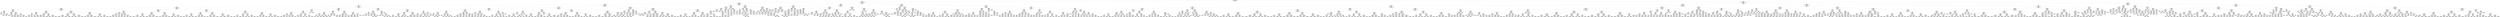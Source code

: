 digraph Tree {
node [shape=box, fontname="helvetica"] ;
edge [fontname="helvetica"] ;
0 [label="X[0] <= -11.5\ngini = 0.803\nsamples = 160000\nvalue = [20469, 16299, 42069, 12117, 39395, 29651]"] ;
1 [label="X[1] <= 68.5\ngini = 0.695\nsamples = 72256\nvalue = [5211, 2788, 26904, 3263, 27985, 6105]"] ;
0 -> 1 [labeldistance=2.5, labelangle=45, headlabel="True"] ;
2 [label="X[1] <= 66.5\ngini = 0.708\nsamples = 41276\nvalue = [4602, 2431, 19853, 2703, 6623, 5064]"] ;
1 -> 2 ;
3 [label="X[1] <= 51.5\ngini = 0.804\nsamples = 27468\nvalue = [4537, 2399, 7858, 2562, 6015, 4097]"] ;
2 -> 3 ;
4 [label="X[3] <= 3.5\ngini = 0.818\nsamples = 13671\nvalue = [3071, 1741, 2232, 1528, 1790, 3309]"] ;
3 -> 4 ;
5 [label="X[3] <= -3.5\ngini = 0.802\nsamples = 11054\nvalue = [2930, 1574, 1506, 1183, 937, 2924]"] ;
4 -> 5 ;
6 [label="X[0] <= -83.5\ngini = 0.815\nsamples = 4220\nvalue = [710, 606, 598, 903, 338, 1065]"] ;
5 -> 6 ;
7 [label="X[2] <= -79.5\ngini = 0.62\nsamples = 260\nvalue = [65, 15, 143, 2, 9, 26]"] ;
6 -> 7 ;
8 [label="X[3] <= -63.0\ngini = 0.191\nsamples = 56\nvalue = [50, 0, 0, 0, 6, 0]"] ;
7 -> 8 ;
9 [label="gini = 0.0\nsamples = 5\nvalue = [0, 0, 0, 0, 5, 0]"] ;
8 -> 9 ;
10 [label="X[3] <= -49.5\ngini = 0.038\nsamples = 51\nvalue = [50, 0, 0, 0, 1, 0]"] ;
8 -> 10 ;
11 [label="gini = 0.0\nsamples = 50\nvalue = [50, 0, 0, 0, 0, 0]"] ;
10 -> 11 ;
12 [label="gini = 0.0\nsamples = 1\nvalue = [0, 0, 0, 0, 1, 0]"] ;
10 -> 12 ;
13 [label="X[3] <= -55.5\ngini = 0.481\nsamples = 204\nvalue = [15, 15, 143, 2, 3, 26]"] ;
7 -> 13 ;
14 [label="X[3] <= -74.0\ngini = 0.13\nsamples = 146\nvalue = [0, 6, 136, 0, 3, 1]"] ;
13 -> 14 ;
15 [label="X[6] <= 4.5\ngini = 0.375\nsamples = 4\nvalue = [0, 0, 0, 0, 3, 1]"] ;
14 -> 15 ;
16 [label="gini = 0.0\nsamples = 1\nvalue = [0, 0, 0, 0, 0, 1]"] ;
15 -> 16 ;
17 [label="gini = 0.0\nsamples = 3\nvalue = [0, 0, 0, 0, 3, 0]"] ;
15 -> 17 ;
18 [label="X[6] <= 4.5\ngini = 0.081\nsamples = 142\nvalue = [0, 6, 136, 0, 0, 0]"] ;
14 -> 18 ;
19 [label="gini = 0.0\nsamples = 121\nvalue = [0, 0, 121, 0, 0, 0]"] ;
18 -> 19 ;
20 [label="gini = 0.408\nsamples = 21\nvalue = [0, 6, 15, 0, 0, 0]"] ;
18 -> 20 ;
21 [label="X[6] <= 0.5\ngini = 0.707\nsamples = 58\nvalue = [15, 9, 7, 2, 0, 25]"] ;
13 -> 21 ;
22 [label="X[2] <= -47.0\ngini = 0.566\nsamples = 43\nvalue = [13, 2, 1, 2, 0, 25]"] ;
21 -> 22 ;
23 [label="X[3] <= -53.5\ngini = 0.215\nsamples = 17\nvalue = [0, 0, 1, 1, 0, 15]"] ;
22 -> 23 ;
24 [label="gini = 0.0\nsamples = 1\nvalue = [0, 0, 0, 1, 0, 0]"] ;
23 -> 24 ;
25 [label="gini = 0.117\nsamples = 16\nvalue = [0, 0, 1, 0, 0, 15]"] ;
23 -> 25 ;
26 [label="X[3] <= -37.0\ngini = 0.595\nsamples = 26\nvalue = [13, 2, 0, 1, 0, 10]"] ;
22 -> 26 ;
27 [label="gini = 0.375\nsamples = 16\nvalue = [12, 0, 0, 0, 0, 4]"] ;
26 -> 27 ;
28 [label="gini = 0.58\nsamples = 10\nvalue = [1, 2, 0, 1, 0, 6]"] ;
26 -> 28 ;
29 [label="X[2] <= -69.0\ngini = 0.604\nsamples = 15\nvalue = [2, 7, 6, 0, 0, 0]"] ;
21 -> 29 ;
30 [label="gini = 0.0\nsamples = 6\nvalue = [0, 0, 6, 0, 0, 0]"] ;
29 -> 30 ;
31 [label="X[2] <= -3.5\ngini = 0.346\nsamples = 9\nvalue = [2, 7, 0, 0, 0, 0]"] ;
29 -> 31 ;
32 [label="gini = 0.0\nsamples = 7\nvalue = [0, 7, 0, 0, 0, 0]"] ;
31 -> 32 ;
33 [label="gini = 0.0\nsamples = 2\nvalue = [2, 0, 0, 0, 0, 0]"] ;
31 -> 33 ;
34 [label="X[0] <= -67.5\ngini = 0.81\nsamples = 3960\nvalue = [645, 591, 455, 901, 329, 1039]"] ;
6 -> 34 ;
35 [label="X[4] <= -5.5\ngini = 0.659\nsamples = 709\nvalue = [35, 28, 65, 273, 7, 301]"] ;
34 -> 35 ;
36 [label="X[0] <= -73.0\ngini = 0.089\nsamples = 109\nvalue = [2, 2, 0, 104, 0, 1]"] ;
35 -> 36 ;
37 [label="X[3] <= -5.5\ngini = 0.64\nsamples = 5\nvalue = [2, 2, 0, 1, 0, 0]"] ;
36 -> 37 ;
38 [label="X[5] <= -4.5\ngini = 0.444\nsamples = 3\nvalue = [2, 0, 0, 1, 0, 0]"] ;
37 -> 38 ;
39 [label="gini = 0.0\nsamples = 1\nvalue = [0, 0, 0, 1, 0, 0]"] ;
38 -> 39 ;
40 [label="gini = 0.0\nsamples = 2\nvalue = [2, 0, 0, 0, 0, 0]"] ;
38 -> 40 ;
41 [label="gini = 0.0\nsamples = 2\nvalue = [0, 2, 0, 0, 0, 0]"] ;
37 -> 41 ;
42 [label="X[6] <= -4.0\ngini = 0.019\nsamples = 104\nvalue = [0, 0, 0, 103, 0, 1]"] ;
36 -> 42 ;
43 [label="gini = 0.0\nsamples = 1\nvalue = [0, 0, 0, 0, 0, 1]"] ;
42 -> 43 ;
44 [label="gini = 0.0\nsamples = 103\nvalue = [0, 0, 0, 103, 0, 0]"] ;
42 -> 44 ;
45 [label="X[5] <= -0.5\ngini = 0.654\nsamples = 600\nvalue = [33, 26, 65, 169, 7, 300]"] ;
35 -> 45 ;
46 [label="X[0] <= -74.5\ngini = 0.525\nsamples = 308\nvalue = [14, 6, 49, 35, 1, 203]"] ;
45 -> 46 ;
47 [label="X[1] <= 9.0\ngini = 0.283\nsamples = 199\nvalue = [7, 3, 0, 21, 1, 167]"] ;
46 -> 47 ;
48 [label="gini = 0.189\nsamples = 184\nvalue = [3, 0, 0, 15, 1, 165]"] ;
47 -> 48 ;
49 [label="gini = 0.711\nsamples = 15\nvalue = [4, 3, 0, 6, 0, 2]"] ;
47 -> 49 ;
50 [label="X[0] <= -69.0\ngini = 0.667\nsamples = 109\nvalue = [7, 3, 49, 14, 0, 36]"] ;
46 -> 50 ;
51 [label="gini = 0.557\nsamples = 78\nvalue = [7, 0, 49, 12, 0, 10]"] ;
50 -> 51 ;
52 [label="gini = 0.283\nsamples = 31\nvalue = [0, 3, 0, 2, 0, 26]"] ;
50 -> 52 ;
53 [label="X[1] <= 3.5\ngini = 0.667\nsamples = 292\nvalue = [19, 20, 16, 134, 6, 97]"] ;
45 -> 53 ;
54 [label="X[5] <= 9.0\ngini = 0.641\nsamples = 143\nvalue = [4, 5, 13, 42, 6, 73]"] ;
53 -> 54 ;
55 [label="gini = 0.558\nsamples = 114\nvalue = [4, 5, 13, 13, 6, 73]"] ;
54 -> 55 ;
56 [label="gini = 0.0\nsamples = 29\nvalue = [0, 0, 0, 29, 0, 0]"] ;
54 -> 56 ;
57 [label="X[6] <= 0.5\ngini = 0.572\nsamples = 149\nvalue = [15, 15, 3, 92, 0, 24]"] ;
53 -> 57 ;
58 [label="gini = 0.366\nsamples = 105\nvalue = [15, 6, 0, 82, 0, 2]"] ;
57 -> 58 ;
59 [label="gini = 0.652\nsamples = 44\nvalue = [0, 9, 3, 10, 0, 22]"] ;
57 -> 59 ;
60 [label="X[2] <= -3.5\ngini = 0.822\nsamples = 3251\nvalue = [610, 563, 390, 628, 322, 738]"] ;
34 -> 60 ;
61 [label="X[1] <= 27.5\ngini = 0.82\nsamples = 1952\nvalue = [335, 450, 306, 410, 165, 286]"] ;
60 -> 61 ;
62 [label="X[1] <= 0.5\ngini = 0.804\nsamples = 1441\nvalue = [98, 382, 276, 327, 132, 226]"] ;
61 -> 62 ;
63 [label="X[3] <= -44.5\ngini = 0.789\nsamples = 520\nvalue = [65, 162, 53, 35, 129, 76]"] ;
62 -> 63 ;
64 [label="gini = 0.769\nsamples = 415\nvalue = [63, 160, 39, 35, 44, 74]"] ;
63 -> 64 ;
65 [label="gini = 0.326\nsamples = 105\nvalue = [2, 2, 14, 0, 85, 2]"] ;
63 -> 65 ;
66 [label="X[1] <= 10.5\ngini = 0.756\nsamples = 921\nvalue = [33, 220, 223, 292, 3, 150]"] ;
62 -> 66 ;
67 [label="gini = 0.678\nsamples = 538\nvalue = [3, 68, 165, 240, 1, 61]"] ;
66 -> 67 ;
68 [label="gini = 0.741\nsamples = 383\nvalue = [30, 152, 58, 52, 2, 89]"] ;
66 -> 68 ;
69 [label="X[3] <= -5.5\ngini = 0.719\nsamples = 511\nvalue = [237, 68, 30, 83, 33, 60]"] ;
61 -> 69 ;
70 [label="X[4] <= -0.5\ngini = 0.777\nsamples = 141\nvalue = [33, 25, 12, 30, 0, 41]"] ;
69 -> 70 ;
71 [label="gini = 0.287\nsamples = 30\nvalue = [25, 1, 4, 0, 0, 0]"] ;
70 -> 71 ;
72 [label="gini = 0.733\nsamples = 111\nvalue = [8, 24, 8, 30, 0, 41]"] ;
70 -> 72 ;
73 [label="X[1] <= 43.5\ngini = 0.649\nsamples = 370\nvalue = [204, 43, 18, 53, 33, 19]"] ;
69 -> 73 ;
74 [label="gini = 0.6\nsamples = 305\nvalue = [184, 41, 15, 18, 29, 18]"] ;
73 -> 74 ;
75 [label="gini = 0.608\nsamples = 65\nvalue = [20, 2, 3, 35, 4, 1]"] ;
73 -> 75 ;
76 [label="X[2] <= 1.5\ngini = 0.78\nsamples = 1299\nvalue = [275, 113, 84, 218, 157, 452]"] ;
60 -> 76 ;
77 [label="X[4] <= -9.5\ngini = 0.735\nsamples = 998\nvalue = [243, 33, 76, 170, 71, 405]"] ;
76 -> 77 ;
78 [label="X[5] <= -6.5\ngini = 0.261\nsamples = 40\nvalue = [5, 0, 0, 1, 34, 0]"] ;
77 -> 78 ;
79 [label="gini = 0.0\nsamples = 34\nvalue = [0, 0, 0, 0, 34, 0]"] ;
78 -> 79 ;
80 [label="gini = 0.278\nsamples = 6\nvalue = [5, 0, 0, 1, 0, 0]"] ;
78 -> 80 ;
81 [label="X[1] <= 24.5\ngini = 0.719\nsamples = 958\nvalue = [238, 33, 76, 169, 37, 405]"] ;
77 -> 81 ;
82 [label="gini = 0.715\nsamples = 641\nvalue = [227, 23, 42, 94, 23, 232]"] ;
81 -> 82 ;
83 [label="gini = 0.631\nsamples = 317\nvalue = [11, 10, 34, 75, 14, 173]"] ;
81 -> 83 ;
84 [label="X[1] <= 23.5\ngini = 0.786\nsamples = 301\nvalue = [32, 80, 8, 48, 86, 47]"] ;
76 -> 84 ;
85 [label="X[5] <= -0.5\ngini = 0.475\nsamples = 82\nvalue = [8, 58, 0, 2, 7, 7]"] ;
84 -> 85 ;
86 [label="gini = 0.7\nsamples = 33\nvalue = [4, 15, 0, 1, 7, 6]"] ;
85 -> 86 ;
87 [label="gini = 0.222\nsamples = 49\nvalue = [4, 43, 0, 1, 0, 1]"] ;
85 -> 87 ;
88 [label="X[6] <= 1.5\ngini = 0.769\nsamples = 219\nvalue = [24, 22, 8, 46, 79, 40]"] ;
84 -> 88 ;
89 [label="gini = 0.673\nsamples = 153\nvalue = [24, 14, 3, 33, 76, 3]"] ;
88 -> 89 ;
90 [label="gini = 0.624\nsamples = 66\nvalue = [0, 8, 5, 13, 3, 37]"] ;
88 -> 90 ;
91 [label="X[1] <= 9.5\ngini = 0.773\nsamples = 6834\nvalue = [2220, 968, 908, 280, 599, 1859]"] ;
5 -> 91 ;
92 [label="X[6] <= -10.5\ngini = 0.769\nsamples = 3212\nvalue = [1086, 305, 764, 45, 418, 594]"] ;
91 -> 92 ;
93 [label="X[0] <= -79.5\ngini = 0.541\nsamples = 403\nvalue = [22, 13, 50, 15, 39, 264]"] ;
92 -> 93 ;
94 [label="X[5] <= -2.5\ngini = 0.341\nsamples = 328\nvalue = [4, 2, 27, 13, 18, 264]"] ;
93 -> 94 ;
95 [label="X[6] <= -11.5\ngini = 0.151\nsamples = 287\nvalue = [4, 2, 4, 13, 0, 264]"] ;
94 -> 95 ;
96 [label="X[0] <= -82.5\ngini = 0.124\nsamples = 277\nvalue = [4, 2, 4, 8, 0, 259]"] ;
95 -> 96 ;
97 [label="gini = 0.227\nsamples = 89\nvalue = [3, 1, 3, 4, 0, 78]"] ;
96 -> 97 ;
98 [label="gini = 0.073\nsamples = 188\nvalue = [1, 1, 1, 4, 0, 181]"] ;
96 -> 98 ;
99 [label="gini = 0.5\nsamples = 10\nvalue = [0, 0, 0, 5, 0, 5]"] ;
95 -> 99 ;
100 [label="gini = 0.493\nsamples = 41\nvalue = [0, 0, 23, 0, 18, 0]"] ;
94 -> 100 ;
101 [label="X[0] <= -54.0\ngini = 0.748\nsamples = 75\nvalue = [18, 11, 23, 2, 21, 0]"] ;
93 -> 101 ;
102 [label="X[0] <= -67.0\ngini = 0.598\nsamples = 27\nvalue = [2, 2, 5, 2, 16, 0]"] ;
101 -> 102 ;
103 [label="X[4] <= 0.5\ngini = 0.444\nsamples = 3\nvalue = [1, 2, 0, 0, 0, 0]"] ;
102 -> 103 ;
104 [label="gini = 0.0\nsamples = 2\nvalue = [0, 2, 0, 0, 0, 0]"] ;
103 -> 104 ;
105 [label="gini = 0.0\nsamples = 1\nvalue = [1, 0, 0, 0, 0, 0]"] ;
103 -> 105 ;
106 [label="X[6] <= -15.5\ngini = 0.503\nsamples = 24\nvalue = [1, 0, 5, 2, 16, 0]"] ;
102 -> 106 ;
107 [label="gini = 0.0\nsamples = 2\nvalue = [0, 0, 0, 2, 0, 0]"] ;
106 -> 107 ;
108 [label="gini = 0.417\nsamples = 22\nvalue = [1, 0, 5, 0, 16, 0]"] ;
106 -> 108 ;
109 [label="X[0] <= -50.0\ngini = 0.702\nsamples = 48\nvalue = [16, 9, 18, 0, 5, 0]"] ;
101 -> 109 ;
110 [label="gini = 0.0\nsamples = 2\nvalue = [0, 2, 0, 0, 0, 0]"] ;
109 -> 110 ;
111 [label="X[0] <= -29.5\ngini = 0.691\nsamples = 46\nvalue = [16, 7, 18, 0, 5, 0]"] ;
109 -> 111 ;
112 [label="gini = 0.507\nsamples = 15\nvalue = [3, 1, 10, 0, 1, 0]"] ;
111 -> 112 ;
113 [label="gini = 0.703\nsamples = 31\nvalue = [13, 6, 8, 0, 4, 0]"] ;
111 -> 113 ;
114 [label="X[6] <= 6.5\ngini = 0.749\nsamples = 2809\nvalue = [1064, 292, 714, 30, 379, 330]"] ;
92 -> 114 ;
115 [label="X[5] <= -1.5\ngini = 0.727\nsamples = 2376\nvalue = [1029, 250, 505, 27, 252, 313]"] ;
114 -> 115 ;
116 [label="X[6] <= 2.5\ngini = 0.728\nsamples = 866\nvalue = [211, 68, 361, 11, 134, 81]"] ;
115 -> 116 ;
117 [label="X[5] <= -3.5\ngini = 0.705\nsamples = 703\nvalue = [119, 57, 331, 11, 120, 65]"] ;
116 -> 117 ;
118 [label="gini = 0.771\nsamples = 397\nvalue = [92, 35, 113, 7, 109, 41]"] ;
117 -> 118 ;
119 [label="gini = 0.472\nsamples = 306\nvalue = [27, 22, 218, 4, 11, 24]"] ;
117 -> 119 ;
120 [label="X[6] <= 3.5\ngini = 0.626\nsamples = 163\nvalue = [92, 11, 30, 0, 14, 16]"] ;
116 -> 120 ;
121 [label="gini = 0.517\nsamples = 116\nvalue = [78, 9, 4, 0, 13, 12]"] ;
120 -> 121 ;
122 [label="gini = 0.596\nsamples = 47\nvalue = [14, 2, 26, 0, 1, 4]"] ;
120 -> 122 ;
123 [label="X[4] <= -3.5\ngini = 0.653\nsamples = 1510\nvalue = [818, 182, 144, 16, 118, 232]"] ;
115 -> 123 ;
124 [label="X[0] <= -36.5\ngini = 0.768\nsamples = 192\nvalue = [40, 24, 56, 0, 54, 18]"] ;
123 -> 124 ;
125 [label="gini = 0.595\nsamples = 82\nvalue = [1, 11, 22, 0, 46, 2]"] ;
124 -> 125 ;
126 [label="gini = 0.738\nsamples = 110\nvalue = [39, 13, 34, 0, 8, 16]"] ;
124 -> 126 ;
127 [label="X[2] <= -1.0\ngini = 0.604\nsamples = 1318\nvalue = [778, 158, 88, 16, 64, 214]"] ;
123 -> 127 ;
128 [label="gini = 0.72\nsamples = 88\nvalue = [13, 7, 21, 1, 8, 38]"] ;
127 -> 128 ;
129 [label="gini = 0.572\nsamples = 1230\nvalue = [765, 151, 67, 15, 56, 176]"] ;
127 -> 129 ;
130 [label="X[6] <= 8.5\ngini = 0.663\nsamples = 433\nvalue = [35, 42, 209, 3, 127, 17]"] ;
114 -> 130 ;
131 [label="X[0] <= -77.0\ngini = 0.708\nsamples = 185\nvalue = [20, 27, 52, 0, 78, 8]"] ;
130 -> 131 ;
132 [label="X[4] <= 4.5\ngini = 0.485\nsamples = 85\nvalue = [2, 1, 24, 0, 56, 2]"] ;
131 -> 132 ;
133 [label="gini = 0.776\nsamples = 7\nvalue = [2, 1, 1, 0, 1, 2]"] ;
132 -> 133 ;
134 [label="gini = 0.416\nsamples = 78\nvalue = [0, 0, 23, 0, 55, 0]"] ;
132 -> 134 ;
135 [label="X[5] <= 4.5\ngini = 0.77\nsamples = 100\nvalue = [18, 26, 28, 0, 22, 6]"] ;
131 -> 135 ;
136 [label="gini = 0.728\nsamples = 66\nvalue = [16, 6, 23, 0, 19, 2]"] ;
135 -> 136 ;
137 [label="gini = 0.607\nsamples = 34\nvalue = [2, 20, 5, 0, 3, 4]"] ;
135 -> 137 ;
138 [label="X[4] <= 4.5\ngini = 0.551\nsamples = 248\nvalue = [15, 15, 157, 3, 49, 9]"] ;
130 -> 138 ;
139 [label="X[5] <= 8.5\ngini = 0.704\nsamples = 132\nvalue = [15, 13, 60, 3, 33, 8]"] ;
138 -> 139 ;
140 [label="gini = 0.693\nsamples = 123\nvalue = [15, 13, 60, 3, 24, 8]"] ;
139 -> 140 ;
141 [label="gini = 0.0\nsamples = 9\nvalue = [0, 0, 0, 0, 9, 0]"] ;
139 -> 141 ;
142 [label="X[3] <= -1.0\ngini = 0.281\nsamples = 116\nvalue = [0, 2, 97, 0, 16, 1]"] ;
138 -> 142 ;
143 [label="gini = 0.375\nsamples = 4\nvalue = [0, 0, 0, 0, 3, 1]"] ;
142 -> 143 ;
144 [label="gini = 0.236\nsamples = 112\nvalue = [0, 2, 97, 0, 13, 0]"] ;
142 -> 144 ;
145 [label="X[2] <= 3.5\ngini = 0.738\nsamples = 3622\nvalue = [1134, 663, 144, 235, 181, 1265]"] ;
91 -> 145 ;
146 [label="X[0] <= -71.5\ngini = 0.726\nsamples = 2345\nvalue = [520, 334, 124, 178, 163, 1026]"] ;
145 -> 146 ;
147 [label="X[3] <= 1.0\ngini = 0.51\nsamples = 548\nvalue = [86, 38, 2, 47, 6, 369]"] ;
146 -> 147 ;
148 [label="X[0] <= -79.5\ngini = 0.339\nsamples = 269\nvalue = [13, 30, 1, 9, 0, 216]"] ;
147 -> 148 ;
149 [label="X[2] <= -0.5\ngini = 0.648\nsamples = 32\nvalue = [0, 10, 0, 8, 0, 14]"] ;
148 -> 149 ;
150 [label="gini = 0.643\nsamples = 23\nvalue = [0, 10, 0, 8, 0, 5]"] ;
149 -> 150 ;
151 [label="gini = 0.0\nsamples = 9\nvalue = [0, 0, 0, 0, 0, 9]"] ;
149 -> 151 ;
152 [label="X[1] <= 10.5\ngini = 0.263\nsamples = 237\nvalue = [13, 20, 1, 1, 0, 202]"] ;
148 -> 152 ;
153 [label="gini = 0.491\nsamples = 23\nvalue = [10, 0, 0, 0, 0, 13]"] ;
152 -> 153 ;
154 [label="gini = 0.211\nsamples = 214\nvalue = [3, 20, 1, 1, 0, 189]"] ;
152 -> 154 ;
155 [label="X[1] <= 41.5\ngini = 0.611\nsamples = 279\nvalue = [73, 8, 1, 38, 6, 153]"] ;
147 -> 155 ;
156 [label="X[2] <= 1.0\ngini = 0.67\nsamples = 213\nvalue = [73, 8, 0, 38, 4, 90]"] ;
155 -> 156 ;
157 [label="gini = 0.677\nsamples = 155\nvalue = [63, 5, 0, 37, 1, 49]"] ;
156 -> 157 ;
158 [label="gini = 0.465\nsamples = 58\nvalue = [10, 3, 0, 1, 3, 41]"] ;
156 -> 158 ;
159 [label="X[1] <= 50.5\ngini = 0.088\nsamples = 66\nvalue = [0, 0, 1, 0, 2, 63]"] ;
155 -> 159 ;
160 [label="gini = 0.06\nsamples = 65\nvalue = [0, 0, 0, 0, 2, 63]"] ;
159 -> 160 ;
161 [label="gini = 0.0\nsamples = 1\nvalue = [0, 0, 1, 0, 0, 0]"] ;
159 -> 161 ;
162 [label="X[1] <= 22.5\ngini = 0.763\nsamples = 1797\nvalue = [434, 296, 122, 131, 157, 657]"] ;
146 -> 162 ;
163 [label="X[1] <= 12.5\ngini = 0.733\nsamples = 718\nvalue = [275, 100, 43, 27, 58, 215]"] ;
162 -> 163 ;
164 [label="X[3] <= -2.5\ngini = 0.617\nsamples = 196\nvalue = [38, 15, 21, 3, 7, 112]"] ;
163 -> 164 ;
165 [label="gini = 0.0\nsamples = 47\nvalue = [0, 0, 0, 0, 0, 47]"] ;
164 -> 165 ;
166 [label="gini = 0.712\nsamples = 149\nvalue = [38, 15, 21, 3, 7, 65]"] ;
164 -> 166 ;
167 [label="X[0] <= -58.5\ngini = 0.715\nsamples = 522\nvalue = [237, 85, 22, 24, 51, 103]"] ;
163 -> 167 ;
168 [label="gini = 0.388\nsamples = 144\nvalue = [111, 10, 0, 0, 14, 9]"] ;
167 -> 168 ;
169 [label="gini = 0.771\nsamples = 378\nvalue = [126, 75, 22, 24, 37, 94]"] ;
167 -> 169 ;
170 [label="X[3] <= 0.0\ngini = 0.754\nsamples = 1079\nvalue = [159, 196, 79, 104, 99, 442]"] ;
162 -> 170 ;
171 [label="X[2] <= -1.5\ngini = 0.751\nsamples = 544\nvalue = [38, 163, 36, 35, 80, 192]"] ;
170 -> 171 ;
172 [label="gini = 0.678\nsamples = 246\nvalue = [37, 123, 10, 9, 17, 50]"] ;
171 -> 172 ;
173 [label="gini = 0.695\nsamples = 298\nvalue = [1, 40, 26, 26, 63, 142]"] ;
171 -> 173 ;
174 [label="X[6] <= 7.5\ngini = 0.702\nsamples = 535\nvalue = [121, 33, 43, 69, 19, 250]"] ;
170 -> 174 ;
175 [label="gini = 0.672\nsamples = 493\nvalue = [114, 33, 14, 67, 19, 246]"] ;
174 -> 175 ;
176 [label="gini = 0.484\nsamples = 42\nvalue = [7, 0, 29, 2, 0, 4]"] ;
174 -> 176 ;
177 [label="X[1] <= 34.5\ngini = 0.665\nsamples = 1277\nvalue = [614, 329, 20, 57, 18, 239]"] ;
145 -> 177 ;
178 [label="X[1] <= 22.5\ngini = 0.409\nsamples = 614\nvalue = [461, 92, 4, 10, 9, 38]"] ;
177 -> 178 ;
179 [label="X[3] <= 0.0\ngini = 0.571\nsamples = 145\nvalue = [14, 90, 2, 6, 8, 25]"] ;
178 -> 179 ;
180 [label="X[1] <= 11.0\ngini = 0.703\nsamples = 33\nvalue = [13, 2, 2, 5, 0, 11]"] ;
179 -> 180 ;
181 [label="gini = 0.26\nsamples = 13\nvalue = [11, 0, 0, 2, 0, 0]"] ;
180 -> 181 ;
182 [label="gini = 0.645\nsamples = 20\nvalue = [2, 2, 2, 3, 0, 11]"] ;
180 -> 182 ;
183 [label="X[1] <= 20.5\ngini = 0.362\nsamples = 112\nvalue = [1, 88, 0, 1, 8, 14]"] ;
179 -> 183 ;
184 [label="gini = 0.596\nsamples = 55\nvalue = [1, 31, 0, 1, 8, 14]"] ;
183 -> 184 ;
185 [label="gini = 0.0\nsamples = 57\nvalue = [0, 57, 0, 0, 0, 0]"] ;
183 -> 185 ;
186 [label="X[3] <= 0.0\ngini = 0.091\nsamples = 469\nvalue = [447, 2, 2, 4, 1, 13]"] ;
178 -> 186 ;
187 [label="X[5] <= 1.5\ngini = 0.671\nsamples = 17\nvalue = [8, 2, 1, 0, 1, 5]"] ;
186 -> 187 ;
188 [label="gini = 0.514\nsamples = 12\nvalue = [8, 0, 1, 0, 1, 2]"] ;
187 -> 188 ;
189 [label="gini = 0.48\nsamples = 5\nvalue = [0, 2, 0, 0, 0, 3]"] ;
187 -> 189 ;
190 [label="X[0] <= -63.5\ngini = 0.056\nsamples = 452\nvalue = [439, 0, 1, 4, 0, 8]"] ;
186 -> 190 ;
191 [label="gini = 0.196\nsamples = 83\nvalue = [74, 0, 1, 0, 0, 8]"] ;
190 -> 191 ;
192 [label="gini = 0.021\nsamples = 369\nvalue = [365, 0, 0, 4, 0, 0]"] ;
190 -> 192 ;
193 [label="X[0] <= -38.0\ngini = 0.721\nsamples = 663\nvalue = [153, 237, 16, 47, 9, 201]"] ;
177 -> 193 ;
194 [label="X[1] <= 35.5\ngini = 0.685\nsamples = 207\nvalue = [15, 38, 9, 36, 7, 102]"] ;
193 -> 194 ;
195 [label="X[0] <= -46.0\ngini = 0.39\nsamples = 28\nvalue = [6, 21, 0, 0, 0, 1]"] ;
194 -> 195 ;
196 [label="gini = 0.346\nsamples = 27\nvalue = [6, 21, 0, 0, 0, 0]"] ;
195 -> 196 ;
197 [label="gini = 0.0\nsamples = 1\nvalue = [0, 0, 0, 0, 0, 1]"] ;
195 -> 197 ;
198 [label="X[1] <= 42.5\ngini = 0.626\nsamples = 179\nvalue = [9, 17, 9, 36, 7, 101]"] ;
194 -> 198 ;
199 [label="gini = 0.487\nsamples = 104\nvalue = [9, 3, 9, 5, 5, 73]"] ;
198 -> 199 ;
200 [label="gini = 0.654\nsamples = 75\nvalue = [0, 14, 0, 31, 2, 28]"] ;
198 -> 200 ;
201 [label="X[1] <= 40.5\ngini = 0.67\nsamples = 456\nvalue = [138, 199, 7, 11, 2, 99]"] ;
193 -> 201 ;
202 [label="X[1] <= 35.5\ngini = 0.641\nsamples = 54\nvalue = [8, 6, 3, 6, 1, 30]"] ;
201 -> 202 ;
203 [label="gini = 0.571\nsamples = 7\nvalue = [2, 4, 0, 0, 0, 1]"] ;
202 -> 203 ;
204 [label="gini = 0.58\nsamples = 47\nvalue = [6, 2, 3, 6, 1, 29]"] ;
202 -> 204 ;
205 [label="X[1] <= 43.5\ngini = 0.635\nsamples = 402\nvalue = [130, 193, 4, 5, 1, 69]"] ;
201 -> 205 ;
206 [label="gini = 0.326\nsamples = 75\nvalue = [0, 61, 4, 4, 0, 6]"] ;
205 -> 206 ;
207 [label="gini = 0.642\nsamples = 327\nvalue = [130, 132, 0, 1, 1, 63]"] ;
205 -> 207 ;
208 [label="X[2] <= -2.5\ngini = 0.771\nsamples = 2617\nvalue = [141, 167, 726, 345, 853, 385]"] ;
4 -> 208 ;
209 [label="X[2] <= -4.5\ngini = 0.665\nsamples = 1395\nvalue = [33, 76, 613, 96, 504, 73]"] ;
208 -> 209 ;
210 [label="X[6] <= 8.5\ngini = 0.56\nsamples = 336\nvalue = [21, 16, 58, 26, 212, 3]"] ;
209 -> 210 ;
211 [label="X[3] <= 5.5\ngini = 0.438\nsamples = 282\nvalue = [21, 16, 8, 26, 208, 3]"] ;
210 -> 211 ;
212 [label="X[0] <= -33.0\ngini = 0.676\nsamples = 58\nvalue = [21, 2, 1, 24, 8, 2]"] ;
211 -> 212 ;
213 [label="X[4] <= 7.0\ngini = 0.453\nsamples = 30\nvalue = [0, 1, 1, 21, 7, 0]"] ;
212 -> 213 ;
214 [label="X[1] <= 33.5\ngini = 0.416\nsamples = 29\nvalue = [0, 0, 1, 21, 7, 0]"] ;
213 -> 214 ;
215 [label="gini = 0.198\nsamples = 9\nvalue = [0, 0, 1, 8, 0, 0]"] ;
214 -> 215 ;
216 [label="gini = 0.455\nsamples = 20\nvalue = [0, 0, 0, 13, 7, 0]"] ;
214 -> 216 ;
217 [label="gini = 0.0\nsamples = 1\nvalue = [0, 1, 0, 0, 0, 0]"] ;
213 -> 217 ;
218 [label="X[5] <= -4.0\ngini = 0.418\nsamples = 28\nvalue = [21, 1, 0, 3, 1, 2]"] ;
212 -> 218 ;
219 [label="X[0] <= -27.0\ngini = 0.694\nsamples = 7\nvalue = [1, 0, 0, 3, 1, 2]"] ;
218 -> 219 ;
220 [label="gini = 0.0\nsamples = 3\nvalue = [0, 0, 0, 3, 0, 0]"] ;
219 -> 220 ;
221 [label="gini = 0.625\nsamples = 4\nvalue = [1, 0, 0, 0, 1, 2]"] ;
219 -> 221 ;
222 [label="X[6] <= 1.5\ngini = 0.091\nsamples = 21\nvalue = [20, 1, 0, 0, 0, 0]"] ;
218 -> 222 ;
223 [label="gini = 0.0\nsamples = 20\nvalue = [20, 0, 0, 0, 0, 0]"] ;
222 -> 223 ;
224 [label="gini = 0.0\nsamples = 1\nvalue = [0, 1, 0, 0, 0, 0]"] ;
222 -> 224 ;
225 [label="X[5] <= -6.0\ngini = 0.198\nsamples = 224\nvalue = [0, 14, 7, 2, 200, 1]"] ;
211 -> 225 ;
226 [label="X[1] <= 32.0\ngini = 0.533\nsamples = 28\nvalue = [0, 14, 1, 0, 13, 0]"] ;
225 -> 226 ;
227 [label="gini = 0.493\nsamples = 25\nvalue = [0, 14, 0, 0, 11, 0]"] ;
226 -> 227 ;
228 [label="X[0] <= -40.0\ngini = 0.444\nsamples = 3\nvalue = [0, 0, 1, 0, 2, 0]"] ;
226 -> 228 ;
229 [label="gini = 0.0\nsamples = 2\nvalue = [0, 0, 0, 0, 2, 0]"] ;
228 -> 229 ;
230 [label="gini = 0.0\nsamples = 1\nvalue = [0, 0, 1, 0, 0, 0]"] ;
228 -> 230 ;
231 [label="X[0] <= -47.0\ngini = 0.089\nsamples = 196\nvalue = [0, 0, 6, 2, 187, 1]"] ;
225 -> 231 ;
232 [label="X[5] <= -2.5\ngini = 0.32\nsamples = 5\nvalue = [0, 0, 4, 0, 1, 0]"] ;
231 -> 232 ;
233 [label="gini = 0.0\nsamples = 4\nvalue = [0, 0, 4, 0, 0, 0]"] ;
232 -> 233 ;
234 [label="gini = 0.0\nsamples = 1\nvalue = [0, 0, 0, 0, 1, 0]"] ;
232 -> 234 ;
235 [label="X[1] <= 21.5\ngini = 0.051\nsamples = 191\nvalue = [0, 0, 2, 2, 186, 1]"] ;
231 -> 235 ;
236 [label="gini = 0.444\nsamples = 3\nvalue = [0, 0, 1, 2, 0, 0]"] ;
235 -> 236 ;
237 [label="gini = 0.021\nsamples = 188\nvalue = [0, 0, 1, 0, 186, 1]"] ;
235 -> 237 ;
238 [label="X[3] <= 7.0\ngini = 0.137\nsamples = 54\nvalue = [0, 0, 50, 0, 4, 0]"] ;
210 -> 238 ;
239 [label="gini = 0.0\nsamples = 4\nvalue = [0, 0, 0, 0, 4, 0]"] ;
238 -> 239 ;
240 [label="gini = 0.0\nsamples = 50\nvalue = [0, 0, 50, 0, 0, 0]"] ;
238 -> 240 ;
241 [label="X[0] <= -37.5\ngini = 0.637\nsamples = 1059\nvalue = [12, 60, 555, 70, 292, 70]"] ;
209 -> 241 ;
242 [label="X[1] <= 46.0\ngini = 0.632\nsamples = 569\nvalue = [5, 17, 238, 21, 245, 43]"] ;
241 -> 242 ;
243 [label="X[1] <= 20.5\ngini = 0.636\nsamples = 488\nvalue = [5, 17, 161, 21, 241, 43]"] ;
242 -> 243 ;
244 [label="X[0] <= -39.5\ngini = 0.586\nsamples = 115\nvalue = [0, 7, 61, 5, 1, 41]"] ;
243 -> 244 ;
245 [label="X[0] <= -72.0\ngini = 0.473\nsamples = 58\nvalue = [0, 7, 4, 5, 1, 41]"] ;
244 -> 245 ;
246 [label="gini = 0.0\nsamples = 6\nvalue = [0, 6, 0, 0, 0, 0]"] ;
245 -> 246 ;
247 [label="gini = 0.362\nsamples = 52\nvalue = [0, 1, 4, 5, 1, 41]"] ;
245 -> 247 ;
248 [label="gini = 0.0\nsamples = 57\nvalue = [0, 0, 57, 0, 0, 0]"] ;
244 -> 248 ;
249 [label="X[4] <= -5.5\ngini = 0.511\nsamples = 373\nvalue = [5, 10, 100, 16, 240, 2]"] ;
243 -> 249 ;
250 [label="X[6] <= -2.5\ngini = 0.471\nsamples = 75\nvalue = [2, 0, 52, 3, 16, 2]"] ;
249 -> 250 ;
251 [label="gini = 0.355\nsamples = 19\nvalue = [2, 0, 2, 0, 15, 0]"] ;
250 -> 251 ;
252 [label="gini = 0.198\nsamples = 56\nvalue = [0, 0, 50, 3, 1, 2]"] ;
250 -> 252 ;
253 [label="X[0] <= -43.0\ngini = 0.406\nsamples = 298\nvalue = [3, 10, 48, 13, 224, 0]"] ;
249 -> 253 ;
254 [label="gini = 0.676\nsamples = 118\nvalue = [3, 10, 48, 13, 44, 0]"] ;
253 -> 254 ;
255 [label="gini = 0.0\nsamples = 180\nvalue = [0, 0, 0, 0, 180, 0]"] ;
253 -> 255 ;
256 [label="X[0] <= -45.0\ngini = 0.094\nsamples = 81\nvalue = [0, 0, 77, 0, 4, 0]"] ;
242 -> 256 ;
257 [label="X[6] <= -11.5\ngini = 0.027\nsamples = 73\nvalue = [0, 0, 72, 0, 1, 0]"] ;
256 -> 257 ;
258 [label="gini = 0.0\nsamples = 1\nvalue = [0, 0, 0, 0, 1, 0]"] ;
257 -> 258 ;
259 [label="gini = 0.0\nsamples = 72\nvalue = [0, 0, 72, 0, 0, 0]"] ;
257 -> 259 ;
260 [label="X[4] <= -8.0\ngini = 0.469\nsamples = 8\nvalue = [0, 0, 5, 0, 3, 0]"] ;
256 -> 260 ;
261 [label="gini = 0.0\nsamples = 5\nvalue = [0, 0, 5, 0, 0, 0]"] ;
260 -> 261 ;
262 [label="gini = 0.0\nsamples = 3\nvalue = [0, 0, 0, 0, 3, 0]"] ;
260 -> 262 ;
263 [label="X[6] <= -2.5\ngini = 0.551\nsamples = 490\nvalue = [7, 43, 317, 49, 47, 27]"] ;
241 -> 263 ;
264 [label="X[3] <= 7.0\ngini = 0.207\nsamples = 233\nvalue = [1, 3, 207, 6, 13, 3]"] ;
263 -> 264 ;
265 [label="X[6] <= -13.5\ngini = 0.18\nsamples = 229\nvalue = [1, 3, 207, 4, 11, 3]"] ;
264 -> 265 ;
266 [label="X[5] <= -5.5\ngini = 0.48\nsamples = 5\nvalue = [0, 0, 2, 0, 0, 3]"] ;
265 -> 266 ;
267 [label="gini = 0.0\nsamples = 2\nvalue = [0, 0, 2, 0, 0, 0]"] ;
266 -> 267 ;
268 [label="gini = 0.0\nsamples = 3\nvalue = [0, 0, 0, 0, 0, 3]"] ;
266 -> 268 ;
269 [label="X[1] <= 35.5\ngini = 0.16\nsamples = 224\nvalue = [1, 3, 205, 4, 11, 0]"] ;
265 -> 269 ;
270 [label="gini = 0.319\nsamples = 80\nvalue = [0, 3, 65, 1, 11, 0]"] ;
269 -> 270 ;
271 [label="gini = 0.054\nsamples = 144\nvalue = [1, 0, 140, 3, 0, 0]"] ;
269 -> 271 ;
272 [label="X[1] <= 38.5\ngini = 0.5\nsamples = 4\nvalue = [0, 0, 0, 2, 2, 0]"] ;
264 -> 272 ;
273 [label="gini = 0.0\nsamples = 2\nvalue = [0, 0, 0, 2, 0, 0]"] ;
272 -> 273 ;
274 [label="gini = 0.0\nsamples = 2\nvalue = [0, 0, 0, 0, 2, 0]"] ;
272 -> 274 ;
275 [label="X[3] <= 5.5\ngini = 0.738\nsamples = 257\nvalue = [6, 40, 110, 43, 34, 24]"] ;
263 -> 275 ;
276 [label="X[1] <= 42.5\ngini = 0.791\nsamples = 209\nvalue = [6, 40, 63, 43, 33, 24]"] ;
275 -> 276 ;
277 [label="X[5] <= -0.5\ngini = 0.803\nsamples = 170\nvalue = [6, 40, 29, 43, 28, 24]"] ;
276 -> 277 ;
278 [label="gini = 0.459\nsamples = 44\nvalue = [0, 31, 2, 1, 1, 9]"] ;
277 -> 278 ;
279 [label="gini = 0.776\nsamples = 126\nvalue = [6, 9, 27, 42, 27, 15]"] ;
277 -> 279 ;
280 [label="X[2] <= -3.5\ngini = 0.224\nsamples = 39\nvalue = [0, 0, 34, 0, 5, 0]"] ;
276 -> 280 ;
281 [label="gini = 0.056\nsamples = 35\nvalue = [0, 0, 34, 0, 1, 0]"] ;
280 -> 281 ;
282 [label="gini = 0.0\nsamples = 4\nvalue = [0, 0, 0, 0, 4, 0]"] ;
280 -> 282 ;
283 [label="X[0] <= -19.0\ngini = 0.041\nsamples = 48\nvalue = [0, 0, 47, 0, 1, 0]"] ;
275 -> 283 ;
284 [label="gini = 0.0\nsamples = 47\nvalue = [0, 0, 47, 0, 0, 0]"] ;
283 -> 284 ;
285 [label="gini = 0.0\nsamples = 1\nvalue = [0, 0, 0, 0, 1, 0]"] ;
283 -> 285 ;
286 [label="X[4] <= -8.5\ngini = 0.79\nsamples = 1222\nvalue = [108, 91, 113, 249, 349, 312]"] ;
208 -> 286 ;
287 [label="X[1] <= 42.0\ngini = 0.507\nsamples = 227\nvalue = [6, 2, 14, 17, 34, 154]"] ;
286 -> 287 ;
288 [label="X[0] <= -45.5\ngini = 0.263\nsamples = 178\nvalue = [0, 2, 4, 7, 13, 152]"] ;
287 -> 288 ;
289 [label="X[2] <= 2.0\ngini = 0.449\nsamples = 14\nvalue = [0, 2, 0, 2, 10, 0]"] ;
288 -> 289 ;
290 [label="X[2] <= -1.0\ngini = 0.5\nsamples = 4\nvalue = [0, 2, 0, 2, 0, 0]"] ;
289 -> 290 ;
291 [label="gini = 0.0\nsamples = 2\nvalue = [0, 2, 0, 0, 0, 0]"] ;
290 -> 291 ;
292 [label="gini = 0.0\nsamples = 2\nvalue = [0, 0, 0, 2, 0, 0]"] ;
290 -> 292 ;
293 [label="gini = 0.0\nsamples = 10\nvalue = [0, 0, 0, 0, 10, 0]"] ;
289 -> 293 ;
294 [label="X[6] <= -6.5\ngini = 0.139\nsamples = 164\nvalue = [0, 0, 4, 5, 3, 152]"] ;
288 -> 294 ;
295 [label="X[5] <= -9.5\ngini = 0.469\nsamples = 8\nvalue = [0, 0, 3, 5, 0, 0]"] ;
294 -> 295 ;
296 [label="gini = 0.0\nsamples = 5\nvalue = [0, 0, 0, 5, 0, 0]"] ;
295 -> 296 ;
297 [label="gini = 0.0\nsamples = 3\nvalue = [0, 0, 3, 0, 0, 0]"] ;
295 -> 297 ;
298 [label="X[3] <= 5.5\ngini = 0.05\nsamples = 156\nvalue = [0, 0, 1, 0, 3, 152]"] ;
294 -> 298 ;
299 [label="X[5] <= -9.5\ngini = 0.038\nsamples = 155\nvalue = [0, 0, 0, 0, 3, 152]"] ;
298 -> 299 ;
300 [label="gini = 0.0\nsamples = 1\nvalue = [0, 0, 0, 0, 1, 0]"] ;
299 -> 300 ;
301 [label="gini = 0.026\nsamples = 154\nvalue = [0, 0, 0, 0, 2, 152]"] ;
299 -> 301 ;
302 [label="gini = 0.0\nsamples = 1\nvalue = [0, 0, 1, 0, 0, 0]"] ;
298 -> 302 ;
303 [label="X[1] <= 48.5\ngini = 0.716\nsamples = 49\nvalue = [6, 0, 10, 10, 21, 2]"] ;
287 -> 303 ;
304 [label="X[4] <= -11.5\ngini = 0.618\nsamples = 39\nvalue = [6, 0, 0, 10, 21, 2]"] ;
303 -> 304 ;
305 [label="X[2] <= 1.0\ngini = 0.165\nsamples = 22\nvalue = [2, 0, 0, 0, 20, 0]"] ;
304 -> 305 ;
306 [label="gini = 0.0\nsamples = 20\nvalue = [0, 0, 0, 0, 20, 0]"] ;
305 -> 306 ;
307 [label="gini = 0.0\nsamples = 2\nvalue = [2, 0, 0, 0, 0, 0]"] ;
305 -> 307 ;
308 [label="X[4] <= -10.5\ngini = 0.581\nsamples = 17\nvalue = [4, 0, 0, 10, 1, 2]"] ;
304 -> 308 ;
309 [label="gini = 0.0\nsamples = 10\nvalue = [0, 0, 0, 10, 0, 0]"] ;
308 -> 309 ;
310 [label="X[2] <= 1.0\ngini = 0.571\nsamples = 7\nvalue = [4, 0, 0, 0, 1, 2]"] ;
308 -> 310 ;
311 [label="gini = 0.0\nsamples = 1\nvalue = [0, 0, 0, 0, 1, 0]"] ;
310 -> 311 ;
312 [label="gini = 0.444\nsamples = 6\nvalue = [4, 0, 0, 0, 0, 2]"] ;
310 -> 312 ;
313 [label="gini = 0.0\nsamples = 10\nvalue = [0, 0, 10, 0, 0, 0]"] ;
303 -> 313 ;
314 [label="X[5] <= 8.5\ngini = 0.792\nsamples = 995\nvalue = [102, 89, 99, 232, 315, 158]"] ;
286 -> 314 ;
315 [label="X[1] <= 23.5\ngini = 0.806\nsamples = 895\nvalue = [95, 88, 99, 229, 228, 156]"] ;
314 -> 315 ;
316 [label="X[5] <= 2.5\ngini = 0.736\nsamples = 198\nvalue = [10, 69, 4, 55, 12, 48]"] ;
315 -> 316 ;
317 [label="X[6] <= -11.5\ngini = 0.693\nsamples = 151\nvalue = [10, 66, 3, 16, 9, 47]"] ;
316 -> 317 ;
318 [label="X[4] <= 3.0\ngini = 0.071\nsamples = 27\nvalue = [0, 26, 0, 0, 0, 1]"] ;
317 -> 318 ;
319 [label="gini = 0.0\nsamples = 1\nvalue = [0, 0, 0, 0, 0, 1]"] ;
318 -> 319 ;
320 [label="gini = 0.0\nsamples = 26\nvalue = [0, 26, 0, 0, 0, 0]"] ;
318 -> 320 ;
321 [label="X[1] <= 20.5\ngini = 0.729\nsamples = 124\nvalue = [10, 40, 3, 16, 9, 46]"] ;
317 -> 321 ;
322 [label="gini = 0.67\nsamples = 87\nvalue = [10, 11, 1, 15, 5, 45]"] ;
321 -> 322 ;
323 [label="gini = 0.37\nsamples = 37\nvalue = [0, 29, 2, 1, 4, 1]"] ;
321 -> 323 ;
324 [label="X[2] <= 0.0\ngini = 0.302\nsamples = 47\nvalue = [0, 3, 1, 39, 3, 1]"] ;
316 -> 324 ;
325 [label="X[1] <= 19.5\ngini = 0.243\nsamples = 45\nvalue = [0, 1, 1, 39, 3, 1]"] ;
324 -> 325 ;
326 [label="gini = 0.172\nsamples = 43\nvalue = [0, 0, 0, 39, 3, 1]"] ;
325 -> 326 ;
327 [label="gini = 0.5\nsamples = 2\nvalue = [0, 1, 1, 0, 0, 0]"] ;
325 -> 327 ;
328 [label="gini = 0.0\nsamples = 2\nvalue = [0, 2, 0, 0, 0, 0]"] ;
324 -> 328 ;
329 [label="X[3] <= 31.5\ngini = 0.783\nsamples = 697\nvalue = [85, 19, 95, 174, 216, 108]"] ;
315 -> 329 ;
330 [label="X[1] <= 44.5\ngini = 0.76\nsamples = 600\nvalue = [50, 18, 75, 164, 210, 83]"] ;
329 -> 330 ;
331 [label="X[1] <= 24.5\ngini = 0.733\nsamples = 396\nvalue = [38, 1, 45, 72, 167, 73]"] ;
330 -> 331 ;
332 [label="gini = 0.229\nsamples = 24\nvalue = [1, 0, 21, 1, 1, 0]"] ;
331 -> 332 ;
333 [label="gini = 0.712\nsamples = 372\nvalue = [37, 1, 24, 71, 166, 73]"] ;
331 -> 333 ;
334 [label="X[0] <= -19.0\ngini = 0.718\nsamples = 204\nvalue = [12, 17, 30, 92, 43, 10]"] ;
330 -> 334 ;
335 [label="gini = 0.787\nsamples = 151\nvalue = [12, 17, 30, 40, 43, 9]"] ;
334 -> 335 ;
336 [label="gini = 0.037\nsamples = 53\nvalue = [0, 0, 0, 52, 0, 1]"] ;
334 -> 336 ;
337 [label="X[2] <= 0.5\ngini = 0.746\nsamples = 97\nvalue = [35, 1, 20, 10, 6, 25]"] ;
329 -> 337 ;
338 [label="gini = 0.0\nsamples = 24\nvalue = [24, 0, 0, 0, 0, 0]"] ;
337 -> 338 ;
339 [label="X[1] <= 41.5\ngini = 0.759\nsamples = 73\nvalue = [11, 1, 20, 10, 6, 25]"] ;
337 -> 339 ;
340 [label="gini = 0.72\nsamples = 44\nvalue = [7, 0, 19, 10, 4, 4]"] ;
339 -> 340 ;
341 [label="gini = 0.449\nsamples = 29\nvalue = [4, 1, 1, 0, 2, 21]"] ;
339 -> 341 ;
342 [label="X[1] <= 44.5\ngini = 0.237\nsamples = 100\nvalue = [7, 1, 0, 3, 87, 2]"] ;
314 -> 342 ;
343 [label="X[5] <= 9.5\ngini = 0.677\nsamples = 23\nvalue = [6, 1, 0, 3, 11, 2]"] ;
342 -> 343 ;
344 [label="gini = 0.0\nsamples = 11\nvalue = [0, 0, 0, 0, 11, 0]"] ;
343 -> 344 ;
345 [label="X[5] <= 11.5\ngini = 0.653\nsamples = 12\nvalue = [6, 1, 0, 3, 0, 2]"] ;
343 -> 345 ;
346 [label="X[5] <= 10.5\ngini = 0.611\nsamples = 6\nvalue = [0, 1, 0, 3, 0, 2]"] ;
345 -> 346 ;
347 [label="gini = 0.0\nsamples = 3\nvalue = [0, 0, 0, 3, 0, 0]"] ;
346 -> 347 ;
348 [label="gini = 0.444\nsamples = 3\nvalue = [0, 1, 0, 0, 0, 2]"] ;
346 -> 348 ;
349 [label="gini = 0.0\nsamples = 6\nvalue = [6, 0, 0, 0, 0, 0]"] ;
345 -> 349 ;
350 [label="X[2] <= 0.0\ngini = 0.026\nsamples = 77\nvalue = [1, 0, 0, 0, 76, 0]"] ;
342 -> 350 ;
351 [label="gini = 0.0\nsamples = 1\nvalue = [1, 0, 0, 0, 0, 0]"] ;
350 -> 351 ;
352 [label="gini = 0.0\nsamples = 76\nvalue = [0, 0, 0, 0, 76, 0]"] ;
350 -> 352 ;
353 [label="X[1] <= 63.5\ngini = 0.718\nsamples = 13797\nvalue = [1466, 658, 5626, 1034, 4225, 788]"] ;
3 -> 353 ;
354 [label="X[0] <= -51.5\ngini = 0.675\nsamples = 8714\nvalue = [440, 461, 3487, 479, 3426, 421]"] ;
353 -> 354 ;
355 [label="X[0] <= -58.5\ngini = 0.567\nsamples = 2465\nvalue = [143, 50, 1492, 119, 602, 59]"] ;
354 -> 355 ;
356 [label="X[5] <= -1.5\ngini = 0.671\nsamples = 1141\nvalue = [134, 0, 374, 72, 513, 48]"] ;
355 -> 356 ;
357 [label="X[2] <= 3.0\ngini = 0.379\nsamples = 352\nvalue = [2, 0, 23, 13, 273, 41]"] ;
356 -> 357 ;
358 [label="X[4] <= -8.5\ngini = 0.128\nsamples = 292\nvalue = [0, 0, 18, 2, 272, 0]"] ;
357 -> 358 ;
359 [label="X[6] <= -2.0\ngini = 0.298\nsamples = 11\nvalue = [0, 0, 9, 2, 0, 0]"] ;
358 -> 359 ;
360 [label="gini = 0.0\nsamples = 2\nvalue = [0, 0, 0, 2, 0, 0]"] ;
359 -> 360 ;
361 [label="gini = 0.0\nsamples = 9\nvalue = [0, 0, 9, 0, 0, 0]"] ;
359 -> 361 ;
362 [label="X[0] <= -74.5\ngini = 0.062\nsamples = 281\nvalue = [0, 0, 9, 0, 272, 0]"] ;
358 -> 362 ;
363 [label="X[1] <= 55.0\ngini = 0.5\nsamples = 18\nvalue = [0, 0, 9, 0, 9, 0]"] ;
362 -> 363 ;
364 [label="gini = 0.0\nsamples = 4\nvalue = [0, 0, 4, 0, 0, 0]"] ;
363 -> 364 ;
365 [label="gini = 0.459\nsamples = 14\nvalue = [0, 0, 5, 0, 9, 0]"] ;
363 -> 365 ;
366 [label="gini = 0.0\nsamples = 263\nvalue = [0, 0, 0, 0, 263, 0]"] ;
362 -> 366 ;
367 [label="X[1] <= 55.5\ngini = 0.491\nsamples = 60\nvalue = [2, 0, 5, 11, 1, 41]"] ;
357 -> 367 ;
368 [label="X[3] <= 3.0\ngini = 0.18\nsamples = 10\nvalue = [0, 0, 0, 9, 1, 0]"] ;
367 -> 368 ;
369 [label="gini = 0.0\nsamples = 9\nvalue = [0, 0, 0, 9, 0, 0]"] ;
368 -> 369 ;
370 [label="gini = 0.0\nsamples = 1\nvalue = [0, 0, 0, 0, 1, 0]"] ;
368 -> 370 ;
371 [label="X[1] <= 59.5\ngini = 0.314\nsamples = 50\nvalue = [2, 0, 5, 2, 0, 41]"] ;
367 -> 371 ;
372 [label="X[4] <= -0.5\ngini = 0.089\nsamples = 43\nvalue = [2, 0, 0, 0, 0, 41]"] ;
371 -> 372 ;
373 [label="gini = 0.0\nsamples = 41\nvalue = [0, 0, 0, 0, 0, 41]"] ;
372 -> 373 ;
374 [label="gini = 0.0\nsamples = 2\nvalue = [2, 0, 0, 0, 0, 0]"] ;
372 -> 374 ;
375 [label="X[5] <= -2.5\ngini = 0.408\nsamples = 7\nvalue = [0, 0, 5, 2, 0, 0]"] ;
371 -> 375 ;
376 [label="gini = 0.0\nsamples = 5\nvalue = [0, 0, 5, 0, 0, 0]"] ;
375 -> 376 ;
377 [label="gini = 0.0\nsamples = 2\nvalue = [0, 0, 0, 2, 0, 0]"] ;
375 -> 377 ;
378 [label="X[0] <= -60.5\ngini = 0.676\nsamples = 789\nvalue = [132, 0, 351, 59, 240, 7]"] ;
356 -> 378 ;
379 [label="X[0] <= -63.5\ngini = 0.6\nsamples = 576\nvalue = [132, 0, 331, 58, 48, 7]"] ;
378 -> 379 ;
380 [label="X[0] <= -72.5\ngini = 0.68\nsamples = 272\nvalue = [132, 0, 33, 58, 42, 7]"] ;
379 -> 380 ;
381 [label="X[2] <= 3.5\ngini = 0.604\nsamples = 93\nvalue = [2, 0, 27, 50, 14, 0]"] ;
380 -> 381 ;
382 [label="gini = 0.537\nsamples = 36\nvalue = [2, 0, 20, 0, 14, 0]"] ;
381 -> 382 ;
383 [label="gini = 0.215\nsamples = 57\nvalue = [0, 0, 7, 50, 0, 0]"] ;
381 -> 383 ;
384 [label="X[2] <= -1.0\ngini = 0.443\nsamples = 179\nvalue = [130, 0, 6, 8, 28, 7]"] ;
380 -> 384 ;
385 [label="gini = 0.0\nsamples = 19\nvalue = [0, 0, 0, 0, 19, 0]"] ;
384 -> 385 ;
386 [label="gini = 0.331\nsamples = 160\nvalue = [130, 0, 6, 8, 9, 7]"] ;
384 -> 386 ;
387 [label="X[5] <= 0.5\ngini = 0.039\nsamples = 304\nvalue = [0, 0, 298, 0, 6, 0]"] ;
379 -> 387 ;
388 [label="gini = 0.0\nsamples = 298\nvalue = [0, 0, 298, 0, 0, 0]"] ;
387 -> 388 ;
389 [label="gini = 0.0\nsamples = 6\nvalue = [0, 0, 0, 0, 6, 0]"] ;
387 -> 389 ;
390 [label="X[2] <= 1.0\ngini = 0.179\nsamples = 213\nvalue = [0, 0, 20, 1, 192, 0]"] ;
378 -> 390 ;
391 [label="gini = 0.0\nsamples = 105\nvalue = [0, 0, 0, 0, 105, 0]"] ;
390 -> 391 ;
392 [label="X[1] <= 60.5\ngini = 0.317\nsamples = 108\nvalue = [0, 0, 20, 1, 87, 0]"] ;
390 -> 392 ;
393 [label="X[0] <= -59.5\ngini = 0.165\nsamples = 11\nvalue = [0, 0, 10, 1, 0, 0]"] ;
392 -> 393 ;
394 [label="gini = 0.0\nsamples = 10\nvalue = [0, 0, 10, 0, 0, 0]"] ;
393 -> 394 ;
395 [label="gini = 0.0\nsamples = 1\nvalue = [0, 0, 0, 1, 0, 0]"] ;
393 -> 395 ;
396 [label="X[6] <= 1.5\ngini = 0.185\nsamples = 97\nvalue = [0, 0, 10, 0, 87, 0]"] ;
392 -> 396 ;
397 [label="gini = 0.192\nsamples = 93\nvalue = [0, 0, 10, 0, 83, 0]"] ;
396 -> 397 ;
398 [label="gini = 0.0\nsamples = 4\nvalue = [0, 0, 0, 0, 4, 0]"] ;
396 -> 398 ;
399 [label="X[4] <= -1.5\ngini = 0.28\nsamples = 1324\nvalue = [9, 50, 1118, 47, 89, 11]"] ;
355 -> 399 ;
400 [label="X[1] <= 53.5\ngini = 0.131\nsamples = 1161\nvalue = [3, 23, 1081, 3, 49, 2]"] ;
399 -> 400 ;
401 [label="X[5] <= -4.5\ngini = 0.42\nsamples = 10\nvalue = [3, 0, 0, 0, 7, 0]"] ;
400 -> 401 ;
402 [label="gini = 0.0\nsamples = 7\nvalue = [0, 0, 0, 0, 7, 0]"] ;
401 -> 402 ;
403 [label="gini = 0.0\nsamples = 3\nvalue = [3, 0, 0, 0, 0, 0]"] ;
401 -> 403 ;
404 [label="X[0] <= -56.5\ngini = 0.116\nsamples = 1151\nvalue = [0, 23, 1081, 3, 42, 2]"] ;
400 -> 404 ;
405 [label="X[1] <= 62.5\ngini = 0.271\nsamples = 217\nvalue = [0, 0, 182, 0, 35, 0]"] ;
404 -> 405 ;
406 [label="gini = 0.0\nsamples = 182\nvalue = [0, 0, 182, 0, 0, 0]"] ;
405 -> 406 ;
407 [label="gini = 0.0\nsamples = 35\nvalue = [0, 0, 0, 0, 35, 0]"] ;
405 -> 407 ;
408 [label="X[2] <= -0.5\ngini = 0.073\nsamples = 934\nvalue = [0, 23, 899, 3, 7, 2]"] ;
404 -> 408 ;
409 [label="X[5] <= -4.5\ngini = 0.531\nsamples = 41\nvalue = [0, 23, 16, 0, 2, 0]"] ;
408 -> 409 ;
410 [label="gini = 0.0\nsamples = 18\nvalue = [0, 18, 0, 0, 0, 0]"] ;
409 -> 410 ;
411 [label="gini = 0.461\nsamples = 23\nvalue = [0, 5, 16, 0, 2, 0]"] ;
409 -> 411 ;
412 [label="X[4] <= -9.0\ngini = 0.022\nsamples = 893\nvalue = [0, 0, 883, 3, 5, 2]"] ;
408 -> 412 ;
413 [label="gini = 0.0\nsamples = 3\nvalue = [0, 0, 0, 3, 0, 0]"] ;
412 -> 413 ;
414 [label="gini = 0.016\nsamples = 890\nvalue = [0, 0, 883, 0, 5, 2]"] ;
412 -> 414 ;
415 [label="X[3] <= 3.0\ngini = 0.784\nsamples = 163\nvalue = [6, 27, 37, 44, 40, 9]"] ;
399 -> 415 ;
416 [label="X[0] <= -55.5\ngini = 0.766\nsamples = 128\nvalue = [6, 27, 37, 10, 39, 9]"] ;
415 -> 416 ;
417 [label="X[1] <= 54.5\ngini = 0.44\nsamples = 43\nvalue = [0, 1, 31, 0, 3, 8]"] ;
416 -> 417 ;
418 [label="X[0] <= -56.5\ngini = 0.397\nsamples = 11\nvalue = [0, 0, 0, 0, 3, 8]"] ;
417 -> 418 ;
419 [label="gini = 0.0\nsamples = 8\nvalue = [0, 0, 0, 0, 0, 8]"] ;
418 -> 419 ;
420 [label="gini = 0.0\nsamples = 3\nvalue = [0, 0, 0, 0, 3, 0]"] ;
418 -> 420 ;
421 [label="X[1] <= 56.5\ngini = 0.061\nsamples = 32\nvalue = [0, 1, 31, 0, 0, 0]"] ;
417 -> 421 ;
422 [label="gini = 0.219\nsamples = 8\nvalue = [0, 1, 7, 0, 0, 0]"] ;
421 -> 422 ;
423 [label="gini = 0.0\nsamples = 24\nvalue = [0, 0, 24, 0, 0, 0]"] ;
421 -> 423 ;
424 [label="X[1] <= 59.0\ngini = 0.703\nsamples = 85\nvalue = [6, 26, 6, 10, 36, 1]"] ;
416 -> 424 ;
425 [label="X[2] <= 3.0\ngini = 0.7\nsamples = 54\nvalue = [6, 26, 6, 10, 5, 1]"] ;
424 -> 425 ;
426 [label="gini = 0.737\nsamples = 26\nvalue = [6, 0, 6, 9, 5, 0]"] ;
425 -> 426 ;
427 [label="gini = 0.135\nsamples = 28\nvalue = [0, 26, 0, 1, 0, 1]"] ;
425 -> 427 ;
428 [label="gini = 0.0\nsamples = 31\nvalue = [0, 0, 0, 0, 31, 0]"] ;
424 -> 428 ;
429 [label="X[5] <= -5.5\ngini = 0.056\nsamples = 35\nvalue = [0, 0, 0, 34, 1, 0]"] ;
415 -> 429 ;
430 [label="gini = 0.0\nsamples = 1\nvalue = [0, 0, 0, 0, 1, 0]"] ;
429 -> 430 ;
431 [label="gini = 0.0\nsamples = 34\nvalue = [0, 0, 0, 34, 0, 0]"] ;
429 -> 431 ;
432 [label="X[0] <= -25.5\ngini = 0.681\nsamples = 6249\nvalue = [297, 411, 1995, 360, 2824, 362]"] ;
354 -> 432 ;
433 [label="X[4] <= -10.5\ngini = 0.541\nsamples = 3471\nvalue = [136, 87, 904, 97, 2161, 86]"] ;
432 -> 433 ;
434 [label="X[0] <= -30.5\ngini = 0.3\nsamples = 355\nvalue = [0, 0, 292, 4, 54, 5]"] ;
433 -> 434 ;
435 [label="X[6] <= 6.5\ngini = 0.047\nsamples = 294\nvalue = [0, 0, 287, 4, 2, 1]"] ;
434 -> 435 ;
436 [label="X[2] <= -2.5\ngini = 0.04\nsamples = 293\nvalue = [0, 0, 287, 3, 2, 1]"] ;
435 -> 436 ;
437 [label="X[1] <= 56.5\ngini = 0.5\nsamples = 4\nvalue = [0, 0, 2, 0, 2, 0]"] ;
436 -> 437 ;
438 [label="gini = 0.0\nsamples = 2\nvalue = [0, 0, 2, 0, 0, 0]"] ;
437 -> 438 ;
439 [label="gini = 0.0\nsamples = 2\nvalue = [0, 0, 0, 0, 2, 0]"] ;
437 -> 439 ;
440 [label="X[0] <= -43.5\ngini = 0.027\nsamples = 289\nvalue = [0, 0, 285, 3, 0, 1]"] ;
436 -> 440 ;
441 [label="gini = 0.261\nsamples = 27\nvalue = [0, 0, 23, 3, 0, 1]"] ;
440 -> 441 ;
442 [label="gini = 0.0\nsamples = 262\nvalue = [0, 0, 262, 0, 0, 0]"] ;
440 -> 442 ;
443 [label="gini = 0.0\nsamples = 1\nvalue = [0, 0, 0, 1, 0, 0]"] ;
435 -> 443 ;
444 [label="X[2] <= 3.0\ngini = 0.262\nsamples = 61\nvalue = [0, 0, 5, 0, 52, 4]"] ;
434 -> 444 ;
445 [label="X[3] <= 7.0\ngini = 0.16\nsamples = 57\nvalue = [0, 0, 5, 0, 52, 0]"] ;
444 -> 445 ;
446 [label="X[3] <= 3.0\ngini = 0.103\nsamples = 55\nvalue = [0, 0, 3, 0, 52, 0]"] ;
445 -> 446 ;
447 [label="gini = 0.469\nsamples = 8\nvalue = [0, 0, 3, 0, 5, 0]"] ;
446 -> 447 ;
448 [label="gini = 0.0\nsamples = 47\nvalue = [0, 0, 0, 0, 47, 0]"] ;
446 -> 448 ;
449 [label="gini = 0.0\nsamples = 2\nvalue = [0, 0, 2, 0, 0, 0]"] ;
445 -> 449 ;
450 [label="gini = 0.0\nsamples = 4\nvalue = [0, 0, 0, 0, 0, 4]"] ;
444 -> 450 ;
451 [label="X[4] <= -3.5\ngini = 0.5\nsamples = 3116\nvalue = [136, 87, 612, 93, 2107, 81]"] ;
433 -> 451 ;
452 [label="X[0] <= -47.5\ngini = 0.291\nsamples = 1303\nvalue = [40, 15, 142, 14, 1087, 5]"] ;
451 -> 452 ;
453 [label="X[6] <= -4.5\ngini = 0.581\nsamples = 132\nvalue = [0, 1, 68, 13, 50, 0]"] ;
452 -> 453 ;
454 [label="X[6] <= -6.5\ngini = 0.049\nsamples = 40\nvalue = [0, 1, 39, 0, 0, 0]"] ;
453 -> 454 ;
455 [label="gini = 0.0\nsamples = 1\nvalue = [0, 1, 0, 0, 0, 0]"] ;
454 -> 455 ;
456 [label="gini = 0.0\nsamples = 39\nvalue = [0, 0, 39, 0, 0, 0]"] ;
454 -> 456 ;
457 [label="X[2] <= 1.0\ngini = 0.585\nsamples = 92\nvalue = [0, 0, 29, 13, 50, 0]"] ;
453 -> 457 ;
458 [label="gini = 0.12\nsamples = 47\nvalue = [0, 0, 3, 0, 44, 0]"] ;
457 -> 458 ;
459 [label="gini = 0.565\nsamples = 45\nvalue = [0, 0, 26, 13, 6, 0]"] ;
457 -> 459 ;
460 [label="X[6] <= -7.0\ngini = 0.21\nsamples = 1171\nvalue = [40, 14, 74, 1, 1037, 5]"] ;
452 -> 460 ;
461 [label="X[5] <= -8.0\ngini = 0.506\nsamples = 88\nvalue = [1, 0, 48, 0, 39, 0]"] ;
460 -> 461 ;
462 [label="gini = 0.169\nsamples = 43\nvalue = [0, 0, 4, 0, 39, 0]"] ;
461 -> 462 ;
463 [label="gini = 0.043\nsamples = 45\nvalue = [1, 0, 44, 0, 0, 0]"] ;
461 -> 463 ;
464 [label="X[4] <= -9.5\ngini = 0.149\nsamples = 1083\nvalue = [39, 14, 26, 1, 998, 5]"] ;
460 -> 464 ;
465 [label="gini = 0.519\nsamples = 173\nvalue = [37, 11, 11, 1, 113, 0]"] ;
464 -> 465 ;
466 [label="gini = 0.054\nsamples = 910\nvalue = [2, 3, 15, 0, 885, 5]"] ;
464 -> 466 ;
467 [label="X[6] <= -18.5\ngini = 0.608\nsamples = 1813\nvalue = [96, 72, 470, 79, 1020, 76]"] ;
451 -> 467 ;
468 [label="gini = 0.0\nsamples = 66\nvalue = [0, 0, 66, 0, 0, 0]"] ;
467 -> 468 ;
469 [label="X[1] <= 55.5\ngini = 0.597\nsamples = 1747\nvalue = [96, 72, 404, 79, 1020, 76]"] ;
467 -> 469 ;
470 [label="X[0] <= -48.5\ngini = 0.803\nsamples = 311\nvalue = [46, 28, 59, 51, 95, 32]"] ;
469 -> 470 ;
471 [label="gini = 0.441\nsamples = 47\nvalue = [12, 0, 1, 33, 1, 0]"] ;
470 -> 471 ;
472 [label="gini = 0.778\nsamples = 264\nvalue = [34, 28, 58, 18, 94, 32]"] ;
470 -> 472 ;
473 [label="X[3] <= 0.0\ngini = 0.524\nsamples = 1436\nvalue = [50, 44, 345, 28, 925, 44]"] ;
469 -> 473 ;
474 [label="gini = 0.703\nsamples = 81\nvalue = [36, 12, 12, 0, 19, 2]"] ;
473 -> 474 ;
475 [label="gini = 0.49\nsamples = 1355\nvalue = [14, 32, 333, 28, 906, 42]"] ;
473 -> 475 ;
476 [label="X[4] <= -7.5\ngini = 0.753\nsamples = 2778\nvalue = [161, 324, 1091, 263, 663, 276]"] ;
432 -> 476 ;
477 [label="X[1] <= 59.5\ngini = 0.613\nsamples = 595\nvalue = [40, 19, 85, 31, 349, 71]"] ;
476 -> 477 ;
478 [label="X[6] <= -5.5\ngini = 0.736\nsamples = 184\nvalue = [8, 2, 69, 26, 27, 52]"] ;
477 -> 478 ;
479 [label="X[6] <= -8.5\ngini = 0.158\nsamples = 58\nvalue = [0, 0, 53, 0, 5, 0]"] ;
478 -> 479 ;
480 [label="gini = 0.0\nsamples = 5\nvalue = [0, 0, 0, 0, 5, 0]"] ;
479 -> 480 ;
481 [label="gini = 0.0\nsamples = 53\nvalue = [0, 0, 53, 0, 0, 0]"] ;
479 -> 481 ;
482 [label="X[3] <= 4.5\ngini = 0.736\nsamples = 126\nvalue = [8, 2, 16, 26, 22, 52]"] ;
478 -> 482 ;
483 [label="X[2] <= -3.5\ngini = 0.601\nsamples = 88\nvalue = [8, 2, 14, 1, 11, 52]"] ;
482 -> 483 ;
484 [label="gini = 0.571\nsamples = 21\nvalue = [8, 0, 0, 0, 11, 2]"] ;
483 -> 484 ;
485 [label="gini = 0.398\nsamples = 67\nvalue = [0, 2, 14, 1, 0, 50]"] ;
483 -> 485 ;
486 [label="X[2] <= -1.0\ngini = 0.481\nsamples = 38\nvalue = [0, 0, 2, 25, 11, 0]"] ;
482 -> 486 ;
487 [label="gini = 0.26\nsamples = 13\nvalue = [0, 0, 2, 0, 11, 0]"] ;
486 -> 487 ;
488 [label="gini = 0.0\nsamples = 25\nvalue = [0, 0, 0, 25, 0, 0]"] ;
486 -> 488 ;
489 [label="X[0] <= -15.5\ngini = 0.375\nsamples = 411\nvalue = [32, 17, 16, 5, 322, 19]"] ;
477 -> 489 ;
490 [label="X[0] <= -22.5\ngini = 0.16\nsamples = 340\nvalue = [10, 1, 16, 2, 311, 0]"] ;
489 -> 490 ;
491 [label="X[4] <= -9.5\ngini = 0.58\nsamples = 20\nvalue = [8, 0, 10, 2, 0, 0]"] ;
490 -> 491 ;
492 [label="gini = 0.32\nsamples = 10\nvalue = [8, 0, 0, 2, 0, 0]"] ;
491 -> 492 ;
493 [label="gini = 0.0\nsamples = 10\nvalue = [0, 0, 10, 0, 0, 0]"] ;
491 -> 493 ;
494 [label="X[2] <= 3.0\ngini = 0.055\nsamples = 320\nvalue = [2, 1, 6, 0, 311, 0]"] ;
490 -> 494 ;
495 [label="gini = 0.02\nsamples = 305\nvalue = [0, 1, 2, 0, 302, 0]"] ;
494 -> 495 ;
496 [label="gini = 0.551\nsamples = 15\nvalue = [2, 0, 4, 0, 9, 0]"] ;
494 -> 496 ;
497 [label="X[3] <= 0.0\ngini = 0.756\nsamples = 71\nvalue = [22, 16, 0, 3, 11, 19]"] ;
489 -> 497 ;
498 [label="X[2] <= -3.0\ngini = 0.219\nsamples = 16\nvalue = [0, 14, 0, 2, 0, 0]"] ;
497 -> 498 ;
499 [label="gini = 0.0\nsamples = 2\nvalue = [0, 0, 0, 2, 0, 0]"] ;
498 -> 499 ;
500 [label="gini = 0.0\nsamples = 14\nvalue = [0, 14, 0, 0, 0, 0]"] ;
498 -> 500 ;
501 [label="X[0] <= -12.5\ngini = 0.679\nsamples = 55\nvalue = [22, 2, 0, 1, 11, 19]"] ;
497 -> 501 ;
502 [label="gini = 0.616\nsamples = 36\nvalue = [6, 0, 0, 1, 10, 19]"] ;
501 -> 502 ;
503 [label="gini = 0.277\nsamples = 19\nvalue = [16, 2, 0, 0, 1, 0]"] ;
501 -> 503 ;
504 [label="X[3] <= 3.5\ngini = 0.724\nsamples = 2183\nvalue = [121, 305, 1006, 232, 314, 205]"] ;
476 -> 504 ;
505 [label="X[1] <= 58.5\ngini = 0.804\nsamples = 1359\nvalue = [96, 305, 385, 230, 168, 175]"] ;
504 -> 505 ;
506 [label="X[5] <= -3.5\ngini = 0.746\nsamples = 616\nvalue = [54, 248, 16, 82, 80, 136]"] ;
505 -> 506 ;
507 [label="X[4] <= 1.5\ngini = 0.525\nsamples = 253\nvalue = [35, 167, 1, 14, 3, 33]"] ;
506 -> 507 ;
508 [label="gini = 0.71\nsamples = 77\nvalue = [31, 7, 0, 13, 3, 23]"] ;
507 -> 508 ;
509 [label="gini = 0.17\nsamples = 176\nvalue = [4, 160, 1, 1, 0, 10]"] ;
507 -> 509 ;
510 [label="X[0] <= -18.5\ngini = 0.785\nsamples = 363\nvalue = [19, 81, 15, 68, 77, 103]"] ;
506 -> 510 ;
511 [label="gini = 0.701\nsamples = 180\nvalue = [0, 16, 3, 64, 66, 31]"] ;
510 -> 511 ;
512 [label="gini = 0.7\nsamples = 183\nvalue = [19, 65, 12, 4, 11, 72]"] ;
510 -> 512 ;
513 [label="X[2] <= -1.0\ngini = 0.688\nsamples = 743\nvalue = [42, 57, 369, 148, 88, 39]"] ;
505 -> 513 ;
514 [label="X[3] <= -3.0\ngini = 0.464\nsamples = 463\nvalue = [6, 9, 329, 57, 57, 5]"] ;
513 -> 514 ;
515 [label="gini = 0.621\nsamples = 99\nvalue = [6, 4, 10, 57, 17, 5]"] ;
514 -> 515 ;
516 [label="gini = 0.22\nsamples = 364\nvalue = [0, 5, 319, 0, 40, 0]"] ;
514 -> 516 ;
517 [label="X[3] <= 0.0\ngini = 0.801\nsamples = 280\nvalue = [36, 48, 40, 91, 31, 34]"] ;
513 -> 517 ;
518 [label="gini = 0.75\nsamples = 123\nvalue = [15, 47, 25, 0, 24, 12]"] ;
517 -> 518 ;
519 [label="gini = 0.615\nsamples = 157\nvalue = [21, 1, 15, 91, 7, 22]"] ;
517 -> 519 ;
520 [label="X[2] <= -4.5\ngini = 0.398\nsamples = 824\nvalue = [25, 0, 621, 2, 146, 30]"] ;
504 -> 520 ;
521 [label="X[4] <= 2.5\ngini = 0.087\nsamples = 110\nvalue = [0, 0, 5, 0, 105, 0]"] ;
520 -> 521 ;
522 [label="gini = 0.0\nsamples = 105\nvalue = [0, 0, 0, 0, 105, 0]"] ;
521 -> 522 ;
523 [label="gini = 0.0\nsamples = 5\nvalue = [0, 0, 5, 0, 0, 0]"] ;
521 -> 523 ;
524 [label="X[2] <= 3.0\ngini = 0.249\nsamples = 714\nvalue = [25, 0, 616, 2, 41, 30]"] ;
520 -> 524 ;
525 [label="X[4] <= 9.0\ngini = 0.115\nsamples = 644\nvalue = [4, 0, 605, 1, 33, 1]"] ;
524 -> 525 ;
526 [label="gini = 0.054\nsamples = 622\nvalue = [4, 0, 605, 1, 11, 1]"] ;
525 -> 526 ;
527 [label="gini = 0.0\nsamples = 22\nvalue = [0, 0, 0, 0, 22, 0]"] ;
525 -> 527 ;
528 [label="X[1] <= 56.0\ngini = 0.7\nsamples = 70\nvalue = [21, 0, 11, 1, 8, 29]"] ;
524 -> 528 ;
529 [label="gini = 0.064\nsamples = 30\nvalue = [0, 0, 0, 1, 0, 29]"] ;
528 -> 529 ;
530 [label="gini = 0.609\nsamples = 40\nvalue = [21, 0, 11, 0, 8, 0]"] ;
528 -> 530 ;
531 [label="X[0] <= -44.0\ngini = 0.739\nsamples = 5083\nvalue = [1026, 197, 2139, 555, 799, 367]"] ;
353 -> 531 ;
532 [label="X[2] <= 3.5\ngini = 0.532\nsamples = 502\nvalue = [331, 15, 52, 60, 44, 0]"] ;
531 -> 532 ;
533 [label="X[3] <= 3.0\ngini = 0.636\nsamples = 135\nvalue = [0, 2, 50, 60, 23, 0]"] ;
532 -> 533 ;
534 [label="X[0] <= -52.5\ngini = 0.367\nsamples = 66\nvalue = [0, 0, 50, 0, 16, 0]"] ;
533 -> 534 ;
535 [label="gini = 0.0\nsamples = 16\nvalue = [0, 0, 0, 0, 16, 0]"] ;
534 -> 535 ;
536 [label="gini = 0.0\nsamples = 50\nvalue = [0, 0, 50, 0, 0, 0]"] ;
534 -> 536 ;
537 [label="X[6] <= 3.0\ngini = 0.233\nsamples = 69\nvalue = [0, 2, 0, 60, 7, 0]"] ;
533 -> 537 ;
538 [label="X[2] <= 0.5\ngini = 0.346\nsamples = 9\nvalue = [0, 2, 0, 0, 7, 0]"] ;
537 -> 538 ;
539 [label="gini = 0.0\nsamples = 7\nvalue = [0, 0, 0, 0, 7, 0]"] ;
538 -> 539 ;
540 [label="gini = 0.0\nsamples = 2\nvalue = [0, 2, 0, 0, 0, 0]"] ;
538 -> 540 ;
541 [label="gini = 0.0\nsamples = 60\nvalue = [0, 0, 0, 60, 0, 0]"] ;
537 -> 541 ;
542 [label="X[3] <= 4.0\ngini = 0.182\nsamples = 367\nvalue = [331, 13, 2, 0, 21, 0]"] ;
532 -> 542 ;
543 [label="X[4] <= -3.0\ngini = 0.122\nsamples = 354\nvalue = [331, 0, 2, 0, 21, 0]"] ;
542 -> 543 ;
544 [label="X[0] <= -45.5\ngini = 0.088\nsamples = 347\nvalue = [331, 0, 0, 0, 16, 0]"] ;
543 -> 544 ;
545 [label="X[1] <= 64.5\ngini = 0.187\nsamples = 48\nvalue = [43, 0, 0, 0, 5, 0]"] ;
544 -> 545 ;
546 [label="gini = 0.0\nsamples = 5\nvalue = [0, 0, 0, 0, 5, 0]"] ;
545 -> 546 ;
547 [label="gini = 0.0\nsamples = 43\nvalue = [43, 0, 0, 0, 0, 0]"] ;
545 -> 547 ;
548 [label="gini = 0.071\nsamples = 299\nvalue = [288, 0, 0, 0, 11, 0]"] ;
544 -> 548 ;
549 [label="X[0] <= -51.5\ngini = 0.408\nsamples = 7\nvalue = [0, 0, 2, 0, 5, 0]"] ;
543 -> 549 ;
550 [label="gini = 0.0\nsamples = 2\nvalue = [0, 0, 2, 0, 0, 0]"] ;
549 -> 550 ;
551 [label="gini = 0.0\nsamples = 5\nvalue = [0, 0, 0, 0, 5, 0]"] ;
549 -> 551 ;
552 [label="gini = 0.0\nsamples = 13\nvalue = [0, 13, 0, 0, 0, 0]"] ;
542 -> 552 ;
553 [label="X[0] <= -19.5\ngini = 0.723\nsamples = 4581\nvalue = [695, 182, 2087, 495, 755, 367]"] ;
531 -> 553 ;
554 [label="X[0] <= -39.5\ngini = 0.561\nsamples = 2516\nvalue = [243, 137, 1570, 44, 479, 43]"] ;
553 -> 554 ;
555 [label="X[3] <= 3.0\ngini = 0.09\nsamples = 637\nvalue = [0, 1, 607, 0, 29, 0]"] ;
554 -> 555 ;
556 [label="X[0] <= -42.5\ngini = 0.073\nsamples = 631\nvalue = [0, 0, 607, 0, 24, 0]"] ;
555 -> 556 ;
557 [label="X[1] <= 64.5\ngini = 0.196\nsamples = 218\nvalue = [0, 0, 194, 0, 24, 0]"] ;
556 -> 557 ;
558 [label="gini = 0.499\nsamples = 50\nvalue = [0, 0, 26, 0, 24, 0]"] ;
557 -> 558 ;
559 [label="gini = 0.0\nsamples = 168\nvalue = [0, 0, 168, 0, 0, 0]"] ;
557 -> 559 ;
560 [label="gini = 0.0\nsamples = 413\nvalue = [0, 0, 413, 0, 0, 0]"] ;
556 -> 560 ;
561 [label="X[0] <= -40.5\ngini = 0.278\nsamples = 6\nvalue = [0, 1, 0, 0, 5, 0]"] ;
555 -> 561 ;
562 [label="gini = 0.0\nsamples = 1\nvalue = [0, 1, 0, 0, 0, 0]"] ;
561 -> 562 ;
563 [label="gini = 0.0\nsamples = 5\nvalue = [0, 0, 0, 0, 5, 0]"] ;
561 -> 563 ;
564 [label="X[6] <= 1.5\ngini = 0.657\nsamples = 1879\nvalue = [243, 136, 963, 44, 450, 43]"] ;
554 -> 564 ;
565 [label="X[0] <= -38.5\ngini = 0.746\nsamples = 1015\nvalue = [228, 126, 290, 7, 330, 34]"] ;
564 -> 565 ;
566 [label="X[6] <= -3.5\ngini = 0.414\nsamples = 229\nvalue = [162, 0, 67, 0, 0, 0]"] ;
565 -> 566 ;
567 [label="gini = 0.0\nsamples = 162\nvalue = [162, 0, 0, 0, 0, 0]"] ;
566 -> 567 ;
568 [label="gini = 0.0\nsamples = 67\nvalue = [0, 0, 67, 0, 0, 0]"] ;
566 -> 568 ;
569 [label="X[5] <= -6.5\ngini = 0.709\nsamples = 786\nvalue = [66, 126, 223, 7, 330, 34]"] ;
565 -> 569 ;
570 [label="X[0] <= -32.5\ngini = 0.462\nsamples = 204\nvalue = [22, 5, 145, 3, 29, 0]"] ;
569 -> 570 ;
571 [label="gini = 0.339\nsamples = 37\nvalue = [8, 0, 0, 0, 29, 0]"] ;
570 -> 571 ;
572 [label="gini = 0.238\nsamples = 167\nvalue = [14, 5, 145, 3, 0, 0]"] ;
570 -> 572 ;
573 [label="X[4] <= -11.5\ngini = 0.662\nsamples = 582\nvalue = [44, 121, 78, 4, 301, 34]"] ;
569 -> 573 ;
574 [label="gini = 0.652\nsamples = 231\nvalue = [31, 120, 43, 0, 37, 0]"] ;
573 -> 574 ;
575 [label="gini = 0.413\nsamples = 351\nvalue = [13, 1, 35, 4, 264, 34]"] ;
573 -> 575 ;
576 [label="X[4] <= -10.5\ngini = 0.372\nsamples = 864\nvalue = [15, 10, 673, 37, 120, 9]"] ;
564 -> 576 ;
577 [label="X[0] <= -27.0\ngini = 0.023\nsamples = 439\nvalue = [5, 0, 434, 0, 0, 0]"] ;
576 -> 577 ;
578 [label="X[5] <= -1.5\ngini = 0.388\nsamples = 19\nvalue = [5, 0, 14, 0, 0, 0]"] ;
577 -> 578 ;
579 [label="gini = 0.0\nsamples = 14\nvalue = [0, 0, 14, 0, 0, 0]"] ;
578 -> 579 ;
580 [label="gini = 0.0\nsamples = 5\nvalue = [5, 0, 0, 0, 0, 0]"] ;
578 -> 580 ;
581 [label="gini = 0.0\nsamples = 420\nvalue = [0, 0, 420, 0, 0, 0]"] ;
577 -> 581 ;
582 [label="X[5] <= 3.5\ngini = 0.595\nsamples = 425\nvalue = [10, 10, 239, 37, 120, 9]"] ;
576 -> 582 ;
583 [label="X[4] <= -3.5\ngini = 0.567\nsamples = 181\nvalue = [10, 10, 19, 29, 113, 0]"] ;
582 -> 583 ;
584 [label="gini = 0.288\nsamples = 132\nvalue = [5, 0, 17, 0, 110, 0]"] ;
583 -> 584 ;
585 [label="gini = 0.592\nsamples = 49\nvalue = [5, 10, 2, 29, 3, 0]"] ;
583 -> 585 ;
586 [label="X[5] <= 7.5\ngini = 0.184\nsamples = 244\nvalue = [0, 0, 220, 8, 7, 9]"] ;
582 -> 586 ;
587 [label="gini = 0.63\nsamples = 51\nvalue = [0, 0, 28, 7, 7, 9]"] ;
586 -> 587 ;
588 [label="gini = 0.01\nsamples = 193\nvalue = [0, 0, 192, 1, 0, 0]"] ;
586 -> 588 ;
589 [label="X[0] <= -12.5\ngini = 0.799\nsamples = 2065\nvalue = [452, 45, 517, 451, 276, 324]"] ;
553 -> 589 ;
590 [label="X[1] <= 64.5\ngini = 0.795\nsamples = 1714\nvalue = [429, 39, 240, 446, 245, 315]"] ;
589 -> 590 ;
591 [label="X[2] <= 3.0\ngini = 0.622\nsamples = 531\nvalue = [266, 2, 45, 32, 181, 5]"] ;
590 -> 591 ;
592 [label="X[4] <= -7.0\ngini = 0.445\nsamples = 345\nvalue = [251, 2, 45, 30, 12, 5]"] ;
591 -> 592 ;
593 [label="X[0] <= -16.5\ngini = 0.016\nsamples = 253\nvalue = [251, 0, 2, 0, 0, 0]"] ;
592 -> 593 ;
594 [label="gini = 0.0\nsamples = 2\nvalue = [0, 0, 2, 0, 0, 0]"] ;
593 -> 594 ;
595 [label="gini = 0.0\nsamples = 251\nvalue = [251, 0, 0, 0, 0, 0]"] ;
593 -> 595 ;
596 [label="X[2] <= 0.0\ngini = 0.655\nsamples = 92\nvalue = [0, 2, 43, 30, 12, 5]"] ;
592 -> 596 ;
597 [label="gini = 0.406\nsamples = 58\nvalue = [0, 2, 43, 1, 12, 0]"] ;
596 -> 597 ;
598 [label="gini = 0.251\nsamples = 34\nvalue = [0, 0, 0, 29, 0, 5]"] ;
596 -> 598 ;
599 [label="X[4] <= -2.5\ngini = 0.168\nsamples = 186\nvalue = [15, 0, 0, 2, 169, 0]"] ;
591 -> 599 ;
600 [label="X[5] <= -5.0\ngini = 0.023\nsamples = 170\nvalue = [0, 0, 0, 2, 168, 0]"] ;
599 -> 600 ;
601 [label="gini = 0.0\nsamples = 2\nvalue = [0, 0, 0, 2, 0, 0]"] ;
600 -> 601 ;
602 [label="gini = 0.0\nsamples = 168\nvalue = [0, 0, 0, 0, 168, 0]"] ;
600 -> 602 ;
603 [label="X[6] <= -1.5\ngini = 0.117\nsamples = 16\nvalue = [15, 0, 0, 0, 1, 0]"] ;
599 -> 603 ;
604 [label="gini = 0.0\nsamples = 14\nvalue = [14, 0, 0, 0, 0, 0]"] ;
603 -> 604 ;
605 [label="gini = 0.5\nsamples = 2\nvalue = [1, 0, 0, 0, 1, 0]"] ;
603 -> 605 ;
606 [label="X[4] <= -11.5\ngini = 0.759\nsamples = 1183\nvalue = [163, 37, 195, 414, 64, 310]"] ;
590 -> 606 ;
607 [label="X[0] <= -16.5\ngini = 0.387\nsamples = 198\nvalue = [0, 0, 42, 7, 0, 149]"] ;
606 -> 607 ;
608 [label="X[0] <= -18.5\ngini = 0.086\nsamples = 156\nvalue = [0, 0, 0, 7, 0, 149]"] ;
607 -> 608 ;
609 [label="gini = 0.0\nsamples = 147\nvalue = [0, 0, 0, 0, 0, 147]"] ;
608 -> 609 ;
610 [label="gini = 0.346\nsamples = 9\nvalue = [0, 0, 0, 7, 0, 2]"] ;
608 -> 610 ;
611 [label="gini = 0.0\nsamples = 42\nvalue = [0, 0, 42, 0, 0, 0]"] ;
607 -> 611 ;
612 [label="X[6] <= 9.5\ngini = 0.745\nsamples = 985\nvalue = [163, 37, 153, 407, 64, 161]"] ;
606 -> 612 ;
613 [label="X[5] <= -3.5\ngini = 0.723\nsamples = 902\nvalue = [90, 37, 147, 406, 64, 158]"] ;
612 -> 613 ;
614 [label="gini = 0.745\nsamples = 329\nvalue = [69, 0, 122, 74, 46, 18]"] ;
613 -> 614 ;
615 [label="gini = 0.596\nsamples = 573\nvalue = [21, 37, 25, 332, 18, 140]"] ;
613 -> 615 ;
616 [label="X[3] <= 3.0\ngini = 0.22\nsamples = 83\nvalue = [73, 0, 6, 1, 0, 3]"] ;
612 -> 616 ;
617 [label="gini = 0.54\nsamples = 10\nvalue = [0, 0, 6, 1, 0, 3]"] ;
616 -> 617 ;
618 [label="gini = 0.0\nsamples = 73\nvalue = [73, 0, 0, 0, 0, 0]"] ;
616 -> 618 ;
619 [label="X[5] <= -2.5\ngini = 0.364\nsamples = 351\nvalue = [23, 6, 277, 5, 31, 9]"] ;
589 -> 619 ;
620 [label="X[3] <= -1.0\ngini = 0.008\nsamples = 249\nvalue = [0, 0, 248, 0, 1, 0]"] ;
619 -> 620 ;
621 [label="gini = 0.0\nsamples = 1\nvalue = [0, 0, 0, 0, 1, 0]"] ;
620 -> 621 ;
622 [label="gini = 0.0\nsamples = 248\nvalue = [0, 0, 248, 0, 0, 0]"] ;
620 -> 622 ;
623 [label="X[4] <= 6.5\ngini = 0.768\nsamples = 102\nvalue = [23, 6, 29, 5, 30, 9]"] ;
619 -> 623 ;
624 [label="X[3] <= -1.5\ngini = 0.61\nsamples = 41\nvalue = [23, 6, 0, 3, 0, 9]"] ;
623 -> 624 ;
625 [label="X[2] <= -5.0\ngini = 0.444\nsamples = 9\nvalue = [0, 6, 0, 3, 0, 0]"] ;
624 -> 625 ;
626 [label="gini = 0.0\nsamples = 3\nvalue = [0, 0, 0, 3, 0, 0]"] ;
625 -> 626 ;
627 [label="gini = 0.0\nsamples = 6\nvalue = [0, 6, 0, 0, 0, 0]"] ;
625 -> 627 ;
628 [label="X[6] <= -7.0\ngini = 0.404\nsamples = 32\nvalue = [23, 0, 0, 0, 0, 9]"] ;
624 -> 628 ;
629 [label="gini = 0.0\nsamples = 6\nvalue = [0, 0, 0, 0, 0, 6]"] ;
628 -> 629 ;
630 [label="gini = 0.204\nsamples = 26\nvalue = [23, 0, 0, 0, 0, 3]"] ;
628 -> 630 ;
631 [label="X[3] <= -1.0\ngini = 0.531\nsamples = 61\nvalue = [0, 0, 29, 2, 30, 0]"] ;
623 -> 631 ;
632 [label="gini = 0.5\nsamples = 59\nvalue = [0, 0, 29, 0, 30, 0]"] ;
631 -> 632 ;
633 [label="gini = 0.0\nsamples = 2\nvalue = [0, 0, 0, 2, 0, 0]"] ;
631 -> 633 ;
634 [label="X[2] <= -0.5\ngini = 0.238\nsamples = 13808\nvalue = [65, 32, 11995, 141, 608, 967]"] ;
2 -> 634 ;
635 [label="X[4] <= 3.0\ngini = 0.038\nsamples = 12178\nvalue = [5, 10, 11944, 0, 179, 40]"] ;
634 -> 635 ;
636 [label="X[0] <= -31.0\ngini = 0.021\nsamples = 12062\nvalue = [0, 6, 11936, 0, 119, 1]"] ;
635 -> 636 ;
637 [label="X[5] <= -2.0\ngini = 0.44\nsamples = 376\nvalue = [0, 2, 255, 0, 119, 0]"] ;
636 -> 637 ;
638 [label="X[3] <= 4.0\ngini = 0.038\nsamples = 104\nvalue = [0, 2, 0, 0, 102, 0]"] ;
637 -> 638 ;
639 [label="gini = 0.0\nsamples = 102\nvalue = [0, 0, 0, 0, 102, 0]"] ;
638 -> 639 ;
640 [label="gini = 0.0\nsamples = 2\nvalue = [0, 2, 0, 0, 0, 0]"] ;
638 -> 640 ;
641 [label="X[4] <= -7.0\ngini = 0.117\nsamples = 272\nvalue = [0, 0, 255, 0, 17, 0]"] ;
637 -> 641 ;
642 [label="gini = 0.0\nsamples = 255\nvalue = [0, 0, 255, 0, 0, 0]"] ;
641 -> 642 ;
643 [label="gini = 0.0\nsamples = 17\nvalue = [0, 0, 0, 0, 17, 0]"] ;
641 -> 643 ;
644 [label="X[3] <= 0.0\ngini = 0.001\nsamples = 11686\nvalue = [0, 4, 11681, 0, 0, 1]"] ;
636 -> 644 ;
645 [label="X[3] <= -4.5\ngini = 0.194\nsamples = 47\nvalue = [0, 4, 42, 0, 0, 1]"] ;
644 -> 645 ;
646 [label="gini = 0.0\nsamples = 42\nvalue = [0, 0, 42, 0, 0, 0]"] ;
645 -> 646 ;
647 [label="X[4] <= 0.5\ngini = 0.32\nsamples = 5\nvalue = [0, 4, 0, 0, 0, 1]"] ;
645 -> 647 ;
648 [label="gini = 0.0\nsamples = 1\nvalue = [0, 0, 0, 0, 0, 1]"] ;
647 -> 648 ;
649 [label="gini = 0.0\nsamples = 4\nvalue = [0, 4, 0, 0, 0, 0]"] ;
647 -> 649 ;
650 [label="gini = 0.0\nsamples = 11639\nvalue = [0, 0, 11639, 0, 0, 0]"] ;
644 -> 650 ;
651 [label="X[6] <= -18.0\ngini = 0.612\nsamples = 116\nvalue = [5, 4, 8, 0, 60, 39]"] ;
635 -> 651 ;
652 [label="gini = 0.0\nsamples = 39\nvalue = [0, 0, 0, 0, 0, 39]"] ;
651 -> 652 ;
653 [label="X[6] <= -10.5\ngini = 0.375\nsamples = 77\nvalue = [5, 4, 8, 0, 60, 0]"] ;
651 -> 653 ;
654 [label="gini = 0.0\nsamples = 57\nvalue = [0, 0, 0, 0, 57, 0]"] ;
653 -> 654 ;
655 [label="X[6] <= -3.5\ngini = 0.715\nsamples = 20\nvalue = [5, 4, 8, 0, 3, 0]"] ;
653 -> 655 ;
656 [label="gini = 0.0\nsamples = 5\nvalue = [5, 0, 0, 0, 0, 0]"] ;
655 -> 656 ;
657 [label="X[5] <= 7.5\ngini = 0.604\nsamples = 15\nvalue = [0, 4, 8, 0, 3, 0]"] ;
655 -> 657 ;
658 [label="X[0] <= -26.0\ngini = 0.397\nsamples = 11\nvalue = [0, 0, 8, 0, 3, 0]"] ;
657 -> 658 ;
659 [label="gini = 0.0\nsamples = 3\nvalue = [0, 0, 0, 0, 3, 0]"] ;
658 -> 659 ;
660 [label="gini = 0.0\nsamples = 8\nvalue = [0, 0, 8, 0, 0, 0]"] ;
658 -> 660 ;
661 [label="gini = 0.0\nsamples = 4\nvalue = [0, 4, 0, 0, 0, 0]"] ;
657 -> 661 ;
662 [label="X[0] <= -17.5\ngini = 0.597\nsamples = 1630\nvalue = [60, 22, 51, 141, 429, 927]"] ;
634 -> 662 ;
663 [label="X[0] <= -50.5\ngini = 0.511\nsamples = 622\nvalue = [38, 22, 35, 103, 419, 5]"] ;
662 -> 663 ;
664 [label="X[3] <= 4.5\ngini = 0.108\nsamples = 107\nvalue = [0, 1, 3, 101, 1, 1]"] ;
663 -> 664 ;
665 [label="X[4] <= -7.5\ngini = 0.667\nsamples = 6\nvalue = [0, 1, 3, 0, 1, 1]"] ;
664 -> 665 ;
666 [label="gini = 0.0\nsamples = 3\nvalue = [0, 0, 3, 0, 0, 0]"] ;
665 -> 666 ;
667 [label="X[0] <= -67.0\ngini = 0.667\nsamples = 3\nvalue = [0, 1, 0, 0, 1, 1]"] ;
665 -> 667 ;
668 [label="gini = 0.0\nsamples = 1\nvalue = [0, 0, 0, 0, 1, 0]"] ;
667 -> 668 ;
669 [label="X[2] <= 3.0\ngini = 0.5\nsamples = 2\nvalue = [0, 1, 0, 0, 0, 1]"] ;
667 -> 669 ;
670 [label="gini = 0.0\nsamples = 1\nvalue = [0, 0, 0, 0, 0, 1]"] ;
669 -> 670 ;
671 [label="gini = 0.0\nsamples = 1\nvalue = [0, 1, 0, 0, 0, 0]"] ;
669 -> 671 ;
672 [label="gini = 0.0\nsamples = 101\nvalue = [0, 0, 0, 101, 0, 0]"] ;
664 -> 672 ;
673 [label="X[0] <= -24.5\ngini = 0.33\nsamples = 515\nvalue = [38, 21, 32, 2, 418, 4]"] ;
663 -> 673 ;
674 [label="X[0] <= -28.5\ngini = 0.198\nsamples = 445\nvalue = [30, 14, 0, 0, 397, 4]"] ;
673 -> 674 ;
675 [label="X[4] <= -10.0\ngini = 0.642\nsamples = 91\nvalue = [30, 14, 0, 0, 43, 4]"] ;
674 -> 675 ;
676 [label="gini = 0.0\nsamples = 30\nvalue = [30, 0, 0, 0, 0, 0]"] ;
675 -> 676 ;
677 [label="X[5] <= -5.5\ngini = 0.446\nsamples = 61\nvalue = [0, 14, 0, 0, 43, 4]"] ;
675 -> 677 ;
678 [label="gini = 0.0\nsamples = 14\nvalue = [0, 14, 0, 0, 0, 0]"] ;
677 -> 678 ;
679 [label="X[4] <= 8.0\ngini = 0.156\nsamples = 47\nvalue = [0, 0, 0, 0, 43, 4]"] ;
677 -> 679 ;
680 [label="gini = 0.0\nsamples = 34\nvalue = [0, 0, 0, 0, 34, 0]"] ;
679 -> 680 ;
681 [label="X[0] <= -33.5\ngini = 0.426\nsamples = 13\nvalue = [0, 0, 0, 0, 9, 4]"] ;
679 -> 681 ;
682 [label="gini = 0.0\nsamples = 5\nvalue = [0, 0, 0, 0, 5, 0]"] ;
681 -> 682 ;
683 [label="gini = 0.5\nsamples = 8\nvalue = [0, 0, 0, 0, 4, 4]"] ;
681 -> 683 ;
684 [label="gini = 0.0\nsamples = 354\nvalue = [0, 0, 0, 0, 354, 0]"] ;
674 -> 684 ;
685 [label="X[3] <= 3.0\ngini = 0.677\nsamples = 70\nvalue = [8, 7, 32, 2, 21, 0]"] ;
673 -> 685 ;
686 [label="X[2] <= 3.0\ngini = 0.525\nsamples = 49\nvalue = [8, 7, 32, 2, 0, 0]"] ;
685 -> 686 ;
687 [label="X[4] <= -2.0\ngini = 0.498\nsamples = 15\nvalue = [8, 7, 0, 0, 0, 0]"] ;
686 -> 687 ;
688 [label="gini = 0.0\nsamples = 8\nvalue = [8, 0, 0, 0, 0, 0]"] ;
687 -> 688 ;
689 [label="gini = 0.0\nsamples = 7\nvalue = [0, 7, 0, 0, 0, 0]"] ;
687 -> 689 ;
690 [label="X[4] <= 9.0\ngini = 0.111\nsamples = 34\nvalue = [0, 0, 32, 2, 0, 0]"] ;
686 -> 690 ;
691 [label="gini = 0.0\nsamples = 32\nvalue = [0, 0, 32, 0, 0, 0]"] ;
690 -> 691 ;
692 [label="gini = 0.0\nsamples = 2\nvalue = [0, 0, 0, 2, 0, 0]"] ;
690 -> 692 ;
693 [label="gini = 0.0\nsamples = 21\nvalue = [0, 0, 0, 0, 21, 0]"] ;
685 -> 693 ;
694 [label="X[2] <= 2.5\ngini = 0.161\nsamples = 1008\nvalue = [22, 0, 16, 38, 10, 922]"] ;
662 -> 694 ;
695 [label="X[4] <= -0.5\ngini = 0.097\nsamples = 971\nvalue = [4, 0, 2, 38, 5, 922]"] ;
694 -> 695 ;
696 [label="X[4] <= -5.5\ngini = 0.602\nsamples = 14\nvalue = [0, 0, 2, 7, 5, 0]"] ;
695 -> 696 ;
697 [label="X[4] <= -10.5\ngini = 0.408\nsamples = 7\nvalue = [0, 0, 2, 0, 5, 0]"] ;
696 -> 697 ;
698 [label="gini = 0.0\nsamples = 2\nvalue = [0, 0, 2, 0, 0, 0]"] ;
697 -> 698 ;
699 [label="gini = 0.0\nsamples = 5\nvalue = [0, 0, 0, 0, 5, 0]"] ;
697 -> 699 ;
700 [label="gini = 0.0\nsamples = 7\nvalue = [0, 0, 0, 7, 0, 0]"] ;
696 -> 700 ;
701 [label="X[4] <= 0.5\ngini = 0.071\nsamples = 957\nvalue = [4, 0, 0, 31, 0, 922]"] ;
695 -> 701 ;
702 [label="X[6] <= 1.5\ngini = 0.347\nsamples = 121\nvalue = [0, 0, 0, 27, 0, 94]"] ;
701 -> 702 ;
703 [label="X[6] <= -3.5\ngini = 0.095\nsamples = 80\nvalue = [0, 0, 0, 4, 0, 76]"] ;
702 -> 703 ;
704 [label="gini = 0.0\nsamples = 4\nvalue = [0, 0, 0, 4, 0, 0]"] ;
703 -> 704 ;
705 [label="gini = 0.0\nsamples = 76\nvalue = [0, 0, 0, 0, 0, 76]"] ;
703 -> 705 ;
706 [label="X[2] <= 1.5\ngini = 0.493\nsamples = 41\nvalue = [0, 0, 0, 23, 0, 18]"] ;
702 -> 706 ;
707 [label="gini = 0.0\nsamples = 18\nvalue = [0, 0, 0, 0, 0, 18]"] ;
706 -> 707 ;
708 [label="gini = 0.0\nsamples = 23\nvalue = [0, 0, 0, 23, 0, 0]"] ;
706 -> 708 ;
709 [label="X[6] <= 7.5\ngini = 0.019\nsamples = 836\nvalue = [4, 0, 0, 4, 0, 828]"] ;
701 -> 709 ;
710 [label="X[2] <= 1.5\ngini = 0.014\nsamples = 834\nvalue = [4, 0, 0, 2, 0, 828]"] ;
709 -> 710 ;
711 [label="X[0] <= -15.0\ngini = 0.119\nsamples = 63\nvalue = [4, 0, 0, 0, 0, 59]"] ;
710 -> 711 ;
712 [label="gini = 0.0\nsamples = 4\nvalue = [4, 0, 0, 0, 0, 0]"] ;
711 -> 712 ;
713 [label="gini = 0.0\nsamples = 59\nvalue = [0, 0, 0, 0, 0, 59]"] ;
711 -> 713 ;
714 [label="X[0] <= -13.5\ngini = 0.005\nsamples = 771\nvalue = [0, 0, 0, 2, 0, 769]"] ;
710 -> 714 ;
715 [label="gini = 0.0\nsamples = 509\nvalue = [0, 0, 0, 0, 0, 509]"] ;
714 -> 715 ;
716 [label="X[4] <= 8.0\ngini = 0.015\nsamples = 262\nvalue = [0, 0, 0, 2, 0, 260]"] ;
714 -> 716 ;
717 [label="gini = 0.0\nsamples = 2\nvalue = [0, 0, 0, 2, 0, 0]"] ;
716 -> 717 ;
718 [label="gini = 0.0\nsamples = 260\nvalue = [0, 0, 0, 0, 0, 260]"] ;
716 -> 718 ;
719 [label="gini = 0.0\nsamples = 2\nvalue = [0, 0, 0, 2, 0, 0]"] ;
709 -> 719 ;
720 [label="X[6] <= 1.0\ngini = 0.602\nsamples = 37\nvalue = [18, 0, 14, 0, 5, 0]"] ;
694 -> 720 ;
721 [label="gini = 0.0\nsamples = 18\nvalue = [18, 0, 0, 0, 0, 0]"] ;
720 -> 721 ;
722 [label="X[5] <= -4.5\ngini = 0.388\nsamples = 19\nvalue = [0, 0, 14, 0, 5, 0]"] ;
720 -> 722 ;
723 [label="gini = 0.0\nsamples = 5\nvalue = [0, 0, 0, 0, 5, 0]"] ;
722 -> 723 ;
724 [label="gini = 0.0\nsamples = 14\nvalue = [0, 0, 14, 0, 0, 0]"] ;
722 -> 724 ;
725 [label="X[1] <= 71.5\ngini = 0.471\nsamples = 30980\nvalue = [609, 357, 7051, 560, 21362, 1041]"] ;
1 -> 725 ;
726 [label="X[2] <= -3.5\ngini = 0.337\nsamples = 24937\nvalue = [458, 26, 3274, 273, 20006, 900]"] ;
725 -> 726 ;
727 [label="X[1] <= 69.5\ngini = 0.183\nsamples = 20108\nvalue = [0, 7, 1983, 4, 18069, 45]"] ;
726 -> 727 ;
728 [label="X[4] <= -2.5\ngini = 0.342\nsamples = 8414\nvalue = [0, 0, 1778, 0, 6591, 45]"] ;
727 -> 728 ;
729 [label="X[4] <= -7.0\ngini = 0.406\nsamples = 159\nvalue = [0, 0, 114, 0, 0, 45]"] ;
728 -> 729 ;
730 [label="gini = 0.0\nsamples = 45\nvalue = [0, 0, 0, 0, 0, 45]"] ;
729 -> 730 ;
731 [label="gini = 0.0\nsamples = 114\nvalue = [0, 0, 114, 0, 0, 0]"] ;
729 -> 731 ;
732 [label="X[6] <= 6.5\ngini = 0.322\nsamples = 8255\nvalue = [0, 0, 1664, 0, 6591, 0]"] ;
728 -> 732 ;
733 [label="X[6] <= 5.5\ngini = 0.114\nsamples = 789\nvalue = [0, 0, 48, 0, 741, 0]"] ;
732 -> 733 ;
734 [label="X[5] <= 4.0\ngini = 0.177\nsamples = 489\nvalue = [0, 0, 48, 0, 441, 0]"] ;
733 -> 734 ;
735 [label="gini = 0.0\nsamples = 200\nvalue = [0, 0, 0, 0, 200, 0]"] ;
734 -> 735 ;
736 [label="gini = 0.277\nsamples = 289\nvalue = [0, 0, 48, 0, 241, 0]"] ;
734 -> 736 ;
737 [label="gini = 0.0\nsamples = 300\nvalue = [0, 0, 0, 0, 300, 0]"] ;
733 -> 737 ;
738 [label="X[5] <= 4.5\ngini = 0.339\nsamples = 7466\nvalue = [0, 0, 1616, 0, 5850, 0]"] ;
732 -> 738 ;
739 [label="gini = 0.337\nsamples = 7426\nvalue = [0, 0, 1594, 0, 5832, 0]"] ;
738 -> 739 ;
740 [label="gini = 0.495\nsamples = 40\nvalue = [0, 0, 22, 0, 18, 0]"] ;
738 -> 740 ;
741 [label="X[5] <= 4.5\ngini = 0.036\nsamples = 11694\nvalue = [0, 7, 205, 4, 11478, 0]"] ;
727 -> 741 ;
742 [label="X[0] <= -12.5\ngini = 0.023\nsamples = 11613\nvalue = [0, 6, 125, 4, 11478, 0]"] ;
741 -> 742 ;
743 [label="X[3] <= 3.5\ngini = 0.021\nsamples = 11603\nvalue = [0, 6, 115, 4, 11478, 0]"] ;
742 -> 743 ;
744 [label="X[4] <= -8.5\ngini = 0.02\nsamples = 11597\nvalue = [0, 0, 115, 4, 11478, 0]"] ;
743 -> 744 ;
745 [label="gini = 0.0\nsamples = 8461\nvalue = [0, 0, 0, 0, 8461, 0]"] ;
744 -> 745 ;
746 [label="X[6] <= -2.5\ngini = 0.073\nsamples = 3136\nvalue = [0, 0, 115, 4, 3017, 0]"] ;
744 -> 746 ;
747 [label="X[0] <= -14.0\ngini = 0.135\nsamples = 124\nvalue = [0, 0, 115, 0, 9, 0]"] ;
746 -> 747 ;
748 [label="gini = 0.0\nsamples = 111\nvalue = [0, 0, 111, 0, 0, 0]"] ;
747 -> 748 ;
749 [label="X[6] <= -9.5\ngini = 0.426\nsamples = 13\nvalue = [0, 0, 4, 0, 9, 0]"] ;
747 -> 749 ;
750 [label="gini = 0.0\nsamples = 9\nvalue = [0, 0, 0, 0, 9, 0]"] ;
749 -> 750 ;
751 [label="gini = 0.0\nsamples = 4\nvalue = [0, 0, 4, 0, 0, 0]"] ;
749 -> 751 ;
752 [label="X[1] <= 70.5\ngini = 0.003\nsamples = 3012\nvalue = [0, 0, 0, 4, 3008, 0]"] ;
746 -> 752 ;
753 [label="gini = 0.0\nsamples = 3008\nvalue = [0, 0, 0, 0, 3008, 0]"] ;
752 -> 753 ;
754 [label="gini = 0.0\nsamples = 4\nvalue = [0, 0, 0, 4, 0, 0]"] ;
752 -> 754 ;
755 [label="gini = 0.0\nsamples = 6\nvalue = [0, 6, 0, 0, 0, 0]"] ;
743 -> 755 ;
756 [label="gini = 0.0\nsamples = 10\nvalue = [0, 0, 10, 0, 0, 0]"] ;
742 -> 756 ;
757 [label="X[5] <= 10.0\ngini = 0.024\nsamples = 81\nvalue = [0, 1, 80, 0, 0, 0]"] ;
741 -> 757 ;
758 [label="gini = 0.0\nsamples = 80\nvalue = [0, 0, 80, 0, 0, 0]"] ;
757 -> 758 ;
759 [label="gini = 0.0\nsamples = 1\nvalue = [0, 1, 0, 0, 0, 0]"] ;
757 -> 759 ;
760 [label="X[1] <= 70.5\ngini = 0.724\nsamples = 4829\nvalue = [458, 19, 1291, 269, 1937, 855]"] ;
726 -> 760 ;
761 [label="X[2] <= -1.5\ngini = 0.716\nsamples = 2598\nvalue = [452, 19, 1005, 241, 85, 796]"] ;
760 -> 761 ;
762 [label="X[3] <= 0.0\ngini = 0.129\nsamples = 826\nvalue = [0, 0, 770, 34, 6, 16]"] ;
761 -> 762 ;
763 [label="X[3] <= -3.0\ngini = 0.469\nsamples = 40\nvalue = [0, 0, 0, 25, 0, 15]"] ;
762 -> 763 ;
764 [label="gini = 0.0\nsamples = 25\nvalue = [0, 0, 0, 25, 0, 0]"] ;
763 -> 764 ;
765 [label="gini = 0.0\nsamples = 15\nvalue = [0, 0, 0, 0, 0, 15]"] ;
763 -> 765 ;
766 [label="X[3] <= 3.5\ngini = 0.04\nsamples = 786\nvalue = [0, 0, 770, 9, 6, 1]"] ;
762 -> 766 ;
767 [label="X[1] <= 69.5\ngini = 0.008\nsamples = 771\nvalue = [0, 0, 768, 0, 3, 0]"] ;
766 -> 767 ;
768 [label="X[0] <= -20.5\ngini = 0.032\nsamples = 183\nvalue = [0, 0, 180, 0, 3, 0]"] ;
767 -> 768 ;
769 [label="gini = 0.0\nsamples = 147\nvalue = [0, 0, 147, 0, 0, 0]"] ;
768 -> 769 ;
770 [label="X[6] <= -4.5\ngini = 0.153\nsamples = 36\nvalue = [0, 0, 33, 0, 3, 0]"] ;
768 -> 770 ;
771 [label="gini = 0.0\nsamples = 3\nvalue = [0, 0, 0, 0, 3, 0]"] ;
770 -> 771 ;
772 [label="gini = 0.0\nsamples = 33\nvalue = [0, 0, 33, 0, 0, 0]"] ;
770 -> 772 ;
773 [label="gini = 0.0\nsamples = 588\nvalue = [0, 0, 588, 0, 0, 0]"] ;
767 -> 773 ;
774 [label="X[4] <= -8.0\ngini = 0.578\nsamples = 15\nvalue = [0, 0, 2, 9, 3, 1]"] ;
766 -> 774 ;
775 [label="X[6] <= -3.0\ngini = 0.298\nsamples = 11\nvalue = [0, 0, 0, 9, 2, 0]"] ;
774 -> 775 ;
776 [label="gini = 0.0\nsamples = 2\nvalue = [0, 0, 0, 0, 2, 0]"] ;
775 -> 776 ;
777 [label="gini = 0.0\nsamples = 9\nvalue = [0, 0, 0, 9, 0, 0]"] ;
775 -> 777 ;
778 [label="X[0] <= -60.0\ngini = 0.625\nsamples = 4\nvalue = [0, 0, 2, 0, 1, 1]"] ;
774 -> 778 ;
779 [label="gini = 0.0\nsamples = 2\nvalue = [0, 0, 2, 0, 0, 0]"] ;
778 -> 779 ;
780 [label="X[4] <= -6.5\ngini = 0.5\nsamples = 2\nvalue = [0, 0, 0, 0, 1, 1]"] ;
778 -> 780 ;
781 [label="gini = 0.0\nsamples = 1\nvalue = [0, 0, 0, 0, 0, 1]"] ;
780 -> 781 ;
782 [label="gini = 0.0\nsamples = 1\nvalue = [0, 0, 0, 0, 1, 0]"] ;
780 -> 782 ;
783 [label="X[5] <= -7.5\ngini = 0.708\nsamples = 1772\nvalue = [452, 19, 235, 207, 79, 780]"] ;
761 -> 783 ;
784 [label="X[0] <= -14.5\ngini = 0.59\nsamples = 666\nvalue = [384, 0, 84, 16, 19, 163]"] ;
783 -> 784 ;
785 [label="X[2] <= 3.0\ngini = 0.269\nsamples = 452\nvalue = [384, 0, 37, 1, 19, 11]"] ;
784 -> 785 ;
786 [label="X[4] <= 2.5\ngini = 0.054\nsamples = 395\nvalue = [384, 0, 0, 0, 0, 11]"] ;
785 -> 786 ;
787 [label="gini = 0.0\nsamples = 237\nvalue = [237, 0, 0, 0, 0, 0]"] ;
786 -> 787 ;
788 [label="gini = 0.13\nsamples = 158\nvalue = [147, 0, 0, 0, 0, 11]"] ;
786 -> 788 ;
789 [label="X[0] <= -25.0\ngini = 0.467\nsamples = 57\nvalue = [0, 0, 37, 1, 19, 0]"] ;
785 -> 789 ;
790 [label="gini = 0.0\nsamples = 19\nvalue = [0, 0, 0, 0, 19, 0]"] ;
789 -> 790 ;
791 [label="X[6] <= -1.0\ngini = 0.051\nsamples = 38\nvalue = [0, 0, 37, 1, 0, 0]"] ;
789 -> 791 ;
792 [label="gini = 0.0\nsamples = 37\nvalue = [0, 0, 37, 0, 0, 0]"] ;
791 -> 792 ;
793 [label="gini = 0.0\nsamples = 1\nvalue = [0, 0, 0, 1, 0, 0]"] ;
791 -> 793 ;
794 [label="X[0] <= -13.5\ngini = 0.442\nsamples = 214\nvalue = [0, 0, 47, 15, 0, 152]"] ;
784 -> 794 ;
795 [label="X[5] <= -8.5\ngini = 0.167\nsamples = 163\nvalue = [0, 0, 0, 15, 0, 148]"] ;
794 -> 795 ;
796 [label="X[1] <= 69.5\ngini = 0.379\nsamples = 59\nvalue = [0, 0, 0, 15, 0, 44]"] ;
795 -> 796 ;
797 [label="gini = 0.0\nsamples = 44\nvalue = [0, 0, 0, 0, 0, 44]"] ;
796 -> 797 ;
798 [label="gini = 0.0\nsamples = 15\nvalue = [0, 0, 0, 15, 0, 0]"] ;
796 -> 798 ;
799 [label="gini = 0.0\nsamples = 104\nvalue = [0, 0, 0, 0, 0, 104]"] ;
795 -> 799 ;
800 [label="X[2] <= 3.5\ngini = 0.145\nsamples = 51\nvalue = [0, 0, 47, 0, 0, 4]"] ;
794 -> 800 ;
801 [label="gini = 0.0\nsamples = 47\nvalue = [0, 0, 47, 0, 0, 0]"] ;
800 -> 801 ;
802 [label="gini = 0.0\nsamples = 4\nvalue = [0, 0, 0, 0, 0, 4]"] ;
800 -> 802 ;
803 [label="X[4] <= -4.5\ngini = 0.633\nsamples = 1106\nvalue = [68, 19, 151, 191, 60, 617]"] ;
783 -> 803 ;
804 [label="X[0] <= -13.5\ngini = 0.609\nsamples = 245\nvalue = [16, 4, 109, 106, 8, 2]"] ;
803 -> 804 ;
805 [label="X[3] <= 3.5\ngini = 0.361\nsamples = 138\nvalue = [14, 4, 109, 1, 8, 2]"] ;
804 -> 805 ;
806 [label="X[5] <= -5.5\ngini = 0.17\nsamples = 120\nvalue = [0, 1, 109, 0, 8, 2]"] ;
805 -> 806 ;
807 [label="X[3] <= 2.5\ngini = 0.444\nsamples = 3\nvalue = [0, 1, 0, 0, 0, 2]"] ;
806 -> 807 ;
808 [label="gini = 0.0\nsamples = 1\nvalue = [0, 1, 0, 0, 0, 0]"] ;
807 -> 808 ;
809 [label="gini = 0.0\nsamples = 2\nvalue = [0, 0, 0, 0, 0, 2]"] ;
807 -> 809 ;
810 [label="X[0] <= -17.5\ngini = 0.127\nsamples = 117\nvalue = [0, 0, 109, 0, 8, 0]"] ;
806 -> 810 ;
811 [label="gini = 0.0\nsamples = 85\nvalue = [0, 0, 85, 0, 0, 0]"] ;
810 -> 811 ;
812 [label="gini = 0.375\nsamples = 32\nvalue = [0, 0, 24, 0, 8, 0]"] ;
810 -> 812 ;
813 [label="X[6] <= 2.5\ngini = 0.364\nsamples = 18\nvalue = [14, 3, 0, 1, 0, 0]"] ;
805 -> 813 ;
814 [label="X[5] <= 1.0\ngini = 0.375\nsamples = 4\nvalue = [0, 3, 0, 1, 0, 0]"] ;
813 -> 814 ;
815 [label="gini = 0.0\nsamples = 1\nvalue = [0, 0, 0, 1, 0, 0]"] ;
814 -> 815 ;
816 [label="gini = 0.0\nsamples = 3\nvalue = [0, 3, 0, 0, 0, 0]"] ;
814 -> 816 ;
817 [label="gini = 0.0\nsamples = 14\nvalue = [14, 0, 0, 0, 0, 0]"] ;
813 -> 817 ;
818 [label="X[2] <= 3.5\ngini = 0.037\nsamples = 107\nvalue = [2, 0, 0, 105, 0, 0]"] ;
804 -> 818 ;
819 [label="gini = 0.0\nsamples = 2\nvalue = [2, 0, 0, 0, 0, 0]"] ;
818 -> 819 ;
820 [label="gini = 0.0\nsamples = 105\nvalue = [0, 0, 0, 105, 0, 0]"] ;
818 -> 820 ;
821 [label="X[1] <= 69.5\ngini = 0.47\nsamples = 861\nvalue = [52, 15, 42, 85, 52, 615]"] ;
803 -> 821 ;
822 [label="X[4] <= 11.0\ngini = 0.246\nsamples = 700\nvalue = [47, 8, 2, 4, 34, 605]"] ;
821 -> 822 ;
823 [label="X[2] <= 0.5\ngini = 0.083\nsamples = 630\nvalue = [2, 7, 2, 3, 13, 603]"] ;
822 -> 823 ;
824 [label="X[5] <= 2.0\ngini = 0.375\nsamples = 8\nvalue = [0, 6, 0, 0, 2, 0]"] ;
823 -> 824 ;
825 [label="gini = 0.0\nsamples = 2\nvalue = [0, 0, 0, 0, 2, 0]"] ;
824 -> 825 ;
826 [label="gini = 0.0\nsamples = 6\nvalue = [0, 6, 0, 0, 0, 0]"] ;
824 -> 826 ;
827 [label="X[0] <= -21.5\ngini = 0.06\nsamples = 622\nvalue = [2, 1, 2, 3, 11, 603]"] ;
823 -> 827 ;
828 [label="gini = 0.625\nsamples = 4\nvalue = [0, 1, 2, 0, 1, 0]"] ;
827 -> 828 ;
829 [label="gini = 0.048\nsamples = 618\nvalue = [2, 0, 0, 3, 10, 603]"] ;
827 -> 829 ;
830 [label="X[0] <= -13.0\ngini = 0.496\nsamples = 70\nvalue = [45, 1, 0, 1, 21, 2]"] ;
822 -> 830 ;
831 [label="X[4] <= 12.5\ngini = 0.226\nsamples = 24\nvalue = [0, 1, 0, 0, 21, 2]"] ;
830 -> 831 ;
832 [label="gini = 0.087\nsamples = 22\nvalue = [0, 1, 0, 0, 21, 0]"] ;
831 -> 832 ;
833 [label="gini = 0.0\nsamples = 2\nvalue = [0, 0, 0, 0, 0, 2]"] ;
831 -> 833 ;
834 [label="X[3] <= -0.5\ngini = 0.043\nsamples = 46\nvalue = [45, 0, 0, 1, 0, 0]"] ;
830 -> 834 ;
835 [label="gini = 0.0\nsamples = 1\nvalue = [0, 0, 0, 1, 0, 0]"] ;
834 -> 835 ;
836 [label="gini = 0.0\nsamples = 45\nvalue = [45, 0, 0, 0, 0, 0]"] ;
834 -> 836 ;
837 [label="X[0] <= -14.5\ngini = 0.666\nsamples = 161\nvalue = [5, 7, 40, 81, 18, 10]"] ;
821 -> 837 ;
838 [label="X[2] <= 2.5\ngini = 0.478\nsamples = 105\nvalue = [5, 0, 0, 73, 18, 9]"] ;
837 -> 838 ;
839 [label="X[4] <= 4.5\ngini = 0.263\nsamples = 81\nvalue = [5, 0, 0, 69, 0, 7]"] ;
838 -> 839 ;
840 [label="gini = 0.0\nsamples = 69\nvalue = [0, 0, 0, 69, 0, 0]"] ;
839 -> 840 ;
841 [label="gini = 0.486\nsamples = 12\nvalue = [5, 0, 0, 0, 0, 7]"] ;
839 -> 841 ;
842 [label="X[0] <= -20.0\ngini = 0.403\nsamples = 24\nvalue = [0, 0, 0, 4, 18, 2]"] ;
838 -> 842 ;
843 [label="gini = 0.0\nsamples = 18\nvalue = [0, 0, 0, 0, 18, 0]"] ;
842 -> 843 ;
844 [label="gini = 0.444\nsamples = 6\nvalue = [0, 0, 0, 4, 0, 2]"] ;
842 -> 844 ;
845 [label="X[2] <= 3.5\ngini = 0.453\nsamples = 56\nvalue = [0, 7, 40, 8, 0, 1]"] ;
837 -> 845 ;
846 [label="X[4] <= 1.0\ngini = 0.307\nsamples = 49\nvalue = [0, 0, 40, 8, 0, 1]"] ;
845 -> 846 ;
847 [label="gini = 0.0\nsamples = 32\nvalue = [0, 0, 32, 0, 0, 0]"] ;
846 -> 847 ;
848 [label="gini = 0.554\nsamples = 17\nvalue = [0, 0, 8, 8, 0, 1]"] ;
846 -> 848 ;
849 [label="gini = 0.0\nsamples = 7\nvalue = [0, 7, 0, 0, 0, 0]"] ;
845 -> 849 ;
850 [label="X[2] <= 0.0\ngini = 0.294\nsamples = 2231\nvalue = [6, 0, 286, 28, 1852, 59]"] ;
760 -> 850 ;
851 [label="X[2] <= -2.5\ngini = 0.144\nsamples = 281\nvalue = [0, 0, 259, 22, 0, 0]"] ;
850 -> 851 ;
852 [label="gini = 0.0\nsamples = 22\nvalue = [0, 0, 0, 22, 0, 0]"] ;
851 -> 852 ;
853 [label="gini = 0.0\nsamples = 259\nvalue = [0, 0, 259, 0, 0, 0]"] ;
851 -> 853 ;
854 [label="X[6] <= -11.5\ngini = 0.097\nsamples = 1950\nvalue = [6, 0, 27, 6, 1852, 59]"] ;
850 -> 854 ;
855 [label="X[0] <= -26.0\ngini = 0.065\nsamples = 59\nvalue = [0, 0, 0, 0, 2, 57]"] ;
854 -> 855 ;
856 [label="gini = 0.0\nsamples = 2\nvalue = [0, 0, 0, 0, 2, 0]"] ;
855 -> 856 ;
857 [label="gini = 0.0\nsamples = 57\nvalue = [0, 0, 0, 0, 0, 57]"] ;
855 -> 857 ;
858 [label="X[0] <= -30.5\ngini = 0.043\nsamples = 1891\nvalue = [6, 0, 27, 6, 1850, 2]"] ;
854 -> 858 ;
859 [label="X[4] <= 2.5\ngini = 0.64\nsamples = 28\nvalue = [4, 0, 15, 4, 5, 0]"] ;
858 -> 859 ;
860 [label="X[2] <= 1.5\ngini = 0.332\nsamples = 19\nvalue = [0, 0, 15, 4, 0, 0]"] ;
859 -> 860 ;
861 [label="X[4] <= -7.5\ngini = 0.32\nsamples = 5\nvalue = [0, 0, 1, 4, 0, 0]"] ;
860 -> 861 ;
862 [label="gini = 0.5\nsamples = 2\nvalue = [0, 0, 1, 1, 0, 0]"] ;
861 -> 862 ;
863 [label="gini = 0.0\nsamples = 3\nvalue = [0, 0, 0, 3, 0, 0]"] ;
861 -> 863 ;
864 [label="gini = 0.0\nsamples = 14\nvalue = [0, 0, 14, 0, 0, 0]"] ;
860 -> 864 ;
865 [label="X[4] <= 8.0\ngini = 0.494\nsamples = 9\nvalue = [4, 0, 0, 0, 5, 0]"] ;
859 -> 865 ;
866 [label="gini = 0.0\nsamples = 5\nvalue = [0, 0, 0, 0, 5, 0]"] ;
865 -> 866 ;
867 [label="gini = 0.0\nsamples = 4\nvalue = [4, 0, 0, 0, 0, 0]"] ;
865 -> 867 ;
868 [label="X[4] <= -9.5\ngini = 0.019\nsamples = 1863\nvalue = [2, 0, 12, 2, 1845, 2]"] ;
858 -> 868 ;
869 [label="X[2] <= 3.5\ngini = 0.48\nsamples = 5\nvalue = [0, 0, 3, 2, 0, 0]"] ;
868 -> 869 ;
870 [label="gini = 0.0\nsamples = 2\nvalue = [0, 0, 0, 2, 0, 0]"] ;
869 -> 870 ;
871 [label="gini = 0.0\nsamples = 3\nvalue = [0, 0, 3, 0, 0, 0]"] ;
869 -> 871 ;
872 [label="X[3] <= 3.0\ngini = 0.014\nsamples = 1858\nvalue = [2, 0, 9, 0, 1845, 2]"] ;
868 -> 872 ;
873 [label="X[4] <= 3.5\ngini = 0.012\nsamples = 1856\nvalue = [2, 0, 9, 0, 1845, 0]"] ;
872 -> 873 ;
874 [label="gini = 0.0\nsamples = 1792\nvalue = [0, 0, 0, 0, 1792, 0]"] ;
873 -> 874 ;
875 [label="X[4] <= 6.5\ngini = 0.293\nsamples = 64\nvalue = [2, 0, 9, 0, 53, 0]"] ;
873 -> 875 ;
876 [label="gini = 0.298\nsamples = 11\nvalue = [2, 0, 9, 0, 0, 0]"] ;
875 -> 876 ;
877 [label="gini = 0.0\nsamples = 53\nvalue = [0, 0, 0, 0, 53, 0]"] ;
875 -> 877 ;
878 [label="gini = 0.0\nsamples = 2\nvalue = [0, 0, 0, 0, 0, 2]"] ;
872 -> 878 ;
879 [label="X[4] <= -6.5\ngini = 0.553\nsamples = 6043\nvalue = [151, 331, 3777, 287, 1356, 141]"] ;
725 -> 879 ;
880 [label="X[5] <= -10.5\ngini = 0.165\nsamples = 3397\nvalue = [17, 46, 3098, 15, 168, 53]"] ;
879 -> 880 ;
881 [label="X[1] <= 76.0\ngini = 0.078\nsamples = 125\nvalue = [0, 3, 2, 0, 120, 0]"] ;
880 -> 881 ;
882 [label="gini = 0.0\nsamples = 120\nvalue = [0, 0, 0, 0, 120, 0]"] ;
881 -> 882 ;
883 [label="X[2] <= -3.0\ngini = 0.48\nsamples = 5\nvalue = [0, 3, 2, 0, 0, 0]"] ;
881 -> 883 ;
884 [label="gini = 0.0\nsamples = 2\nvalue = [0, 0, 2, 0, 0, 0]"] ;
883 -> 884 ;
885 [label="gini = 0.0\nsamples = 3\nvalue = [0, 3, 0, 0, 0, 0]"] ;
883 -> 885 ;
886 [label="X[3] <= 3.5\ngini = 0.104\nsamples = 3272\nvalue = [17, 43, 3096, 15, 48, 53]"] ;
880 -> 886 ;
887 [label="X[1] <= 73.5\ngini = 0.042\nsamples = 3154\nvalue = [14, 16, 3087, 5, 16, 16]"] ;
886 -> 887 ;
888 [label="X[2] <= 0.0\ngini = 0.02\nsamples = 3101\nvalue = [2, 4, 3070, 0, 9, 16]"] ;
887 -> 888 ;
889 [label="X[1] <= 72.5\ngini = 0.013\nsamples = 3090\nvalue = [2, 2, 3070, 0, 0, 16]"] ;
888 -> 889 ;
890 [label="X[0] <= -26.0\ngini = 0.001\nsamples = 2964\nvalue = [0, 2, 2962, 0, 0, 0]"] ;
889 -> 890 ;
891 [label="gini = 0.0\nsamples = 2\nvalue = [0, 2, 0, 0, 0, 0]"] ;
890 -> 891 ;
892 [label="gini = 0.0\nsamples = 2962\nvalue = [0, 0, 2962, 0, 0, 0]"] ;
890 -> 892 ;
893 [label="X[2] <= -3.0\ngini = 0.249\nsamples = 126\nvalue = [2, 0, 108, 0, 0, 16]"] ;
889 -> 893 ;
894 [label="gini = 0.0\nsamples = 16\nvalue = [0, 0, 0, 0, 0, 16]"] ;
893 -> 894 ;
895 [label="X[5] <= -2.0\ngini = 0.036\nsamples = 110\nvalue = [2, 0, 108, 0, 0, 0]"] ;
893 -> 895 ;
896 [label="gini = 0.0\nsamples = 108\nvalue = [0, 0, 108, 0, 0, 0]"] ;
895 -> 896 ;
897 [label="gini = 0.0\nsamples = 2\nvalue = [2, 0, 0, 0, 0, 0]"] ;
895 -> 897 ;
898 [label="X[2] <= 2.5\ngini = 0.298\nsamples = 11\nvalue = [0, 2, 0, 0, 9, 0]"] ;
888 -> 898 ;
899 [label="gini = 0.0\nsamples = 2\nvalue = [0, 2, 0, 0, 0, 0]"] ;
898 -> 899 ;
900 [label="gini = 0.0\nsamples = 9\nvalue = [0, 0, 0, 0, 9, 0]"] ;
898 -> 900 ;
901 [label="X[6] <= -11.0\ngini = 0.768\nsamples = 53\nvalue = [12, 12, 17, 5, 7, 0]"] ;
887 -> 901 ;
902 [label="gini = 0.0\nsamples = 12\nvalue = [12, 0, 0, 0, 0, 0]"] ;
901 -> 902 ;
903 [label="X[0] <= -12.5\ngini = 0.698\nsamples = 41\nvalue = [0, 12, 17, 5, 7, 0]"] ;
901 -> 903 ;
904 [label="X[6] <= 7.0\ngini = 0.618\nsamples = 31\nvalue = [0, 2, 17, 5, 7, 0]"] ;
903 -> 904 ;
905 [label="X[6] <= 0.5\ngini = 0.71\nsamples = 18\nvalue = [0, 2, 4, 5, 7, 0]"] ;
904 -> 905 ;
906 [label="X[0] <= -37.0\ngini = 0.628\nsamples = 11\nvalue = [0, 2, 4, 5, 0, 0]"] ;
905 -> 906 ;
907 [label="gini = 0.0\nsamples = 4\nvalue = [0, 0, 4, 0, 0, 0]"] ;
906 -> 907 ;
908 [label="gini = 0.408\nsamples = 7\nvalue = [0, 2, 0, 5, 0, 0]"] ;
906 -> 908 ;
909 [label="gini = 0.0\nsamples = 7\nvalue = [0, 0, 0, 0, 7, 0]"] ;
905 -> 909 ;
910 [label="gini = 0.0\nsamples = 13\nvalue = [0, 0, 13, 0, 0, 0]"] ;
904 -> 910 ;
911 [label="gini = 0.0\nsamples = 10\nvalue = [0, 10, 0, 0, 0, 0]"] ;
903 -> 911 ;
912 [label="X[4] <= -8.5\ngini = 0.762\nsamples = 118\nvalue = [3, 27, 9, 10, 32, 37]"] ;
886 -> 912 ;
913 [label="X[0] <= -45.5\ngini = 0.711\nsamples = 82\nvalue = [3, 27, 9, 10, 32, 1]"] ;
912 -> 913 ;
914 [label="X[0] <= -53.5\ngini = 0.128\nsamples = 29\nvalue = [0, 0, 0, 2, 27, 0]"] ;
913 -> 914 ;
915 [label="gini = 0.0\nsamples = 2\nvalue = [0, 0, 0, 2, 0, 0]"] ;
914 -> 915 ;
916 [label="gini = 0.0\nsamples = 27\nvalue = [0, 0, 0, 0, 27, 0]"] ;
914 -> 916 ;
917 [label="X[6] <= 2.5\ngini = 0.676\nsamples = 53\nvalue = [3, 27, 9, 8, 5, 1]"] ;
913 -> 917 ;
918 [label="X[1] <= 80.0\ngini = 0.78\nsamples = 30\nvalue = [3, 6, 8, 8, 5, 0]"] ;
917 -> 918 ;
919 [label="X[6] <= -6.5\ngini = 0.653\nsamples = 21\nvalue = [0, 0, 8, 8, 5, 0]"] ;
918 -> 919 ;
920 [label="gini = 0.0\nsamples = 5\nvalue = [0, 0, 0, 0, 5, 0]"] ;
919 -> 920 ;
921 [label="X[5] <= -4.5\ngini = 0.5\nsamples = 16\nvalue = [0, 0, 8, 8, 0, 0]"] ;
919 -> 921 ;
922 [label="gini = 0.0\nsamples = 5\nvalue = [0, 0, 5, 0, 0, 0]"] ;
921 -> 922 ;
923 [label="gini = 0.397\nsamples = 11\nvalue = [0, 0, 3, 8, 0, 0]"] ;
921 -> 923 ;
924 [label="X[2] <= -3.5\ngini = 0.444\nsamples = 9\nvalue = [3, 6, 0, 0, 0, 0]"] ;
918 -> 924 ;
925 [label="gini = 0.0\nsamples = 3\nvalue = [3, 0, 0, 0, 0, 0]"] ;
924 -> 925 ;
926 [label="gini = 0.0\nsamples = 6\nvalue = [0, 6, 0, 0, 0, 0]"] ;
924 -> 926 ;
927 [label="X[3] <= 7.0\ngini = 0.163\nsamples = 23\nvalue = [0, 21, 1, 0, 0, 1]"] ;
917 -> 927 ;
928 [label="X[2] <= 0.5\ngini = 0.087\nsamples = 22\nvalue = [0, 21, 0, 0, 0, 1]"] ;
927 -> 928 ;
929 [label="gini = 0.0\nsamples = 21\nvalue = [0, 21, 0, 0, 0, 0]"] ;
928 -> 929 ;
930 [label="gini = 0.0\nsamples = 1\nvalue = [0, 0, 0, 0, 0, 1]"] ;
928 -> 930 ;
931 [label="gini = 0.0\nsamples = 1\nvalue = [0, 0, 1, 0, 0, 0]"] ;
927 -> 931 ;
932 [label="gini = 0.0\nsamples = 36\nvalue = [0, 0, 0, 0, 0, 36]"] ;
912 -> 932 ;
933 [label="X[1] <= 75.5\ngini = 0.707\nsamples = 2646\nvalue = [134, 285, 679, 272, 1188, 88]"] ;
879 -> 933 ;
934 [label="X[5] <= 8.5\ngini = 0.58\nsamples = 1930\nvalue = [80, 30, 640, 52, 1069, 59]"] ;
933 -> 934 ;
935 [label="X[2] <= 2.5\ngini = 0.602\nsamples = 1368\nvalue = [50, 28, 635, 34, 580, 41]"] ;
934 -> 935 ;
936 [label="X[0] <= -16.5\ngini = 0.449\nsamples = 820\nvalue = [27, 28, 593, 17, 126, 29]"] ;
935 -> 936 ;
937 [label="X[5] <= -1.5\ngini = 0.809\nsamples = 191\nvalue = [27, 26, 39, 17, 55, 27]"] ;
936 -> 937 ;
938 [label="X[0] <= -27.0\ngini = 0.471\nsamples = 71\nvalue = [1, 0, 8, 10, 50, 2]"] ;
937 -> 938 ;
939 [label="X[6] <= -16.5\ngini = 0.627\nsamples = 13\nvalue = [1, 0, 5, 6, 0, 1]"] ;
938 -> 939 ;
940 [label="gini = 0.0\nsamples = 6\nvalue = [0, 0, 0, 6, 0, 0]"] ;
939 -> 940 ;
941 [label="X[0] <= -28.5\ngini = 0.449\nsamples = 7\nvalue = [1, 0, 5, 0, 0, 1]"] ;
939 -> 941 ;
942 [label="gini = 0.278\nsamples = 6\nvalue = [1, 0, 5, 0, 0, 0]"] ;
941 -> 942 ;
943 [label="gini = 0.0\nsamples = 1\nvalue = [0, 0, 0, 0, 0, 1]"] ;
941 -> 943 ;
944 [label="X[6] <= 2.0\ngini = 0.249\nsamples = 58\nvalue = [0, 0, 3, 4, 50, 1]"] ;
938 -> 944 ;
945 [label="X[2] <= 1.5\ngini = 0.038\nsamples = 51\nvalue = [0, 0, 0, 0, 50, 1]"] ;
944 -> 945 ;
946 [label="gini = 0.0\nsamples = 46\nvalue = [0, 0, 0, 0, 46, 0]"] ;
945 -> 946 ;
947 [label="gini = 0.32\nsamples = 5\nvalue = [0, 0, 0, 0, 4, 1]"] ;
945 -> 947 ;
948 [label="X[5] <= -3.5\ngini = 0.49\nsamples = 7\nvalue = [0, 0, 3, 4, 0, 0]"] ;
944 -> 948 ;
949 [label="gini = 0.0\nsamples = 3\nvalue = [0, 0, 3, 0, 0, 0]"] ;
948 -> 949 ;
950 [label="gini = 0.0\nsamples = 4\nvalue = [0, 0, 0, 4, 0, 0]"] ;
948 -> 950 ;
951 [label="X[5] <= 0.5\ngini = 0.791\nsamples = 120\nvalue = [26, 26, 31, 7, 5, 25]"] ;
937 -> 951 ;
952 [label="X[4] <= 0.5\ngini = 0.19\nsamples = 29\nvalue = [0, 26, 2, 1, 0, 0]"] ;
951 -> 952 ;
953 [label="gini = 0.0\nsamples = 26\nvalue = [0, 26, 0, 0, 0, 0]"] ;
952 -> 953 ;
954 [label="X[6] <= -4.5\ngini = 0.444\nsamples = 3\nvalue = [0, 0, 2, 1, 0, 0]"] ;
952 -> 954 ;
955 [label="gini = 0.0\nsamples = 2\nvalue = [0, 0, 2, 0, 0, 0]"] ;
954 -> 955 ;
956 [label="gini = 0.0\nsamples = 1\nvalue = [0, 0, 0, 1, 0, 0]"] ;
954 -> 956 ;
957 [label="X[1] <= 73.5\ngini = 0.734\nsamples = 91\nvalue = [26, 0, 29, 6, 5, 25]"] ;
951 -> 957 ;
958 [label="X[4] <= -3.0\ngini = 0.572\nsamples = 41\nvalue = [7, 0, 0, 6, 3, 25]"] ;
957 -> 958 ;
959 [label="gini = 0.278\nsamples = 30\nvalue = [5, 0, 0, 0, 0, 25]"] ;
958 -> 959 ;
960 [label="gini = 0.595\nsamples = 11\nvalue = [2, 0, 0, 6, 3, 0]"] ;
958 -> 960 ;
961 [label="X[6] <= 6.5\ngini = 0.518\nsamples = 50\nvalue = [19, 0, 29, 0, 2, 0]"] ;
957 -> 961 ;
962 [label="gini = 0.0\nsamples = 16\nvalue = [16, 0, 0, 0, 0, 0]"] ;
961 -> 962 ;
963 [label="gini = 0.261\nsamples = 34\nvalue = [3, 0, 29, 0, 2, 0]"] ;
961 -> 963 ;
964 [label="X[1] <= 74.5\ngini = 0.211\nsamples = 629\nvalue = [0, 2, 554, 0, 71, 2]"] ;
936 -> 964 ;
965 [label="X[5] <= -8.5\ngini = 0.149\nsamples = 603\nvalue = [0, 0, 554, 0, 49, 0]"] ;
964 -> 965 ;
966 [label="gini = 0.0\nsamples = 8\nvalue = [0, 0, 0, 0, 8, 0]"] ;
965 -> 966 ;
967 [label="X[5] <= 4.5\ngini = 0.128\nsamples = 595\nvalue = [0, 0, 554, 0, 41, 0]"] ;
965 -> 967 ;
968 [label="gini = 0.0\nsamples = 385\nvalue = [0, 0, 385, 0, 0, 0]"] ;
967 -> 968 ;
969 [label="X[5] <= 6.0\ngini = 0.314\nsamples = 210\nvalue = [0, 0, 169, 0, 41, 0]"] ;
967 -> 969 ;
970 [label="gini = 0.0\nsamples = 1\nvalue = [0, 0, 0, 0, 1, 0]"] ;
969 -> 970 ;
971 [label="gini = 0.31\nsamples = 209\nvalue = [0, 0, 169, 0, 40, 0]"] ;
969 -> 971 ;
972 [label="X[6] <= -4.0\ngini = 0.272\nsamples = 26\nvalue = [0, 2, 0, 0, 22, 2]"] ;
964 -> 972 ;
973 [label="gini = 0.0\nsamples = 22\nvalue = [0, 0, 0, 0, 22, 0]"] ;
972 -> 973 ;
974 [label="X[4] <= -4.0\ngini = 0.5\nsamples = 4\nvalue = [0, 2, 0, 0, 0, 2]"] ;
972 -> 974 ;
975 [label="gini = 0.0\nsamples = 2\nvalue = [0, 2, 0, 0, 0, 0]"] ;
974 -> 975 ;
976 [label="gini = 0.0\nsamples = 2\nvalue = [0, 0, 0, 0, 0, 2]"] ;
974 -> 976 ;
977 [label="X[3] <= 3.0\ngini = 0.305\nsamples = 548\nvalue = [23, 0, 42, 17, 454, 12]"] ;
935 -> 977 ;
978 [label="X[5] <= -0.5\ngini = 0.17\nsamples = 500\nvalue = [0, 0, 36, 6, 454, 4]"] ;
977 -> 978 ;
979 [label="X[4] <= 7.5\ngini = 0.067\nsamples = 434\nvalue = [0, 0, 9, 2, 419, 4]"] ;
978 -> 979 ;
980 [label="X[4] <= 0.5\ngini = 0.051\nsamples = 424\nvalue = [0, 0, 9, 1, 413, 1]"] ;
979 -> 980 ;
981 [label="X[6] <= -0.5\ngini = 0.236\nsamples = 66\nvalue = [0, 0, 9, 0, 57, 0]"] ;
980 -> 981 ;
982 [label="gini = 0.0\nsamples = 17\nvalue = [0, 0, 0, 0, 17, 0]"] ;
981 -> 982 ;
983 [label="gini = 0.3\nsamples = 49\nvalue = [0, 0, 9, 0, 40, 0]"] ;
981 -> 983 ;
984 [label="X[1] <= 73.5\ngini = 0.011\nsamples = 358\nvalue = [0, 0, 0, 1, 356, 1]"] ;
980 -> 984 ;
985 [label="gini = 0.006\nsamples = 353\nvalue = [0, 0, 0, 0, 352, 1]"] ;
984 -> 985 ;
986 [label="gini = 0.32\nsamples = 5\nvalue = [0, 0, 0, 1, 4, 0]"] ;
984 -> 986 ;
987 [label="X[1] <= 72.5\ngini = 0.54\nsamples = 10\nvalue = [0, 0, 0, 1, 6, 3]"] ;
979 -> 987 ;
988 [label="gini = 0.0\nsamples = 6\nvalue = [0, 0, 0, 0, 6, 0]"] ;
987 -> 988 ;
989 [label="X[0] <= -17.5\ngini = 0.375\nsamples = 4\nvalue = [0, 0, 0, 1, 0, 3]"] ;
987 -> 989 ;
990 [label="gini = 0.0\nsamples = 3\nvalue = [0, 0, 0, 0, 0, 3]"] ;
989 -> 990 ;
991 [label="gini = 0.0\nsamples = 1\nvalue = [0, 0, 0, 1, 0, 0]"] ;
989 -> 991 ;
992 [label="X[6] <= 0.5\ngini = 0.548\nsamples = 66\nvalue = [0, 0, 27, 4, 35, 0]"] ;
978 -> 992 ;
993 [label="X[5] <= 0.5\ngini = 0.314\nsamples = 32\nvalue = [0, 0, 26, 1, 5, 0]"] ;
992 -> 993 ;
994 [label="gini = 0.0\nsamples = 26\nvalue = [0, 0, 26, 0, 0, 0]"] ;
993 -> 994 ;
995 [label="X[1] <= 74.5\ngini = 0.278\nsamples = 6\nvalue = [0, 0, 0, 1, 5, 0]"] ;
993 -> 995 ;
996 [label="gini = 0.0\nsamples = 5\nvalue = [0, 0, 0, 0, 5, 0]"] ;
995 -> 996 ;
997 [label="gini = 0.0\nsamples = 1\nvalue = [0, 0, 0, 1, 0, 0]"] ;
995 -> 997 ;
998 [label="X[5] <= 3.0\ngini = 0.213\nsamples = 34\nvalue = [0, 0, 1, 3, 30, 0]"] ;
992 -> 998 ;
999 [label="gini = 0.0\nsamples = 30\nvalue = [0, 0, 0, 0, 30, 0]"] ;
998 -> 999 ;
1000 [label="X[6] <= 12.5\ngini = 0.375\nsamples = 4\nvalue = [0, 0, 1, 3, 0, 0]"] ;
998 -> 1000 ;
1001 [label="gini = 0.0\nsamples = 3\nvalue = [0, 0, 0, 3, 0, 0]"] ;
1000 -> 1001 ;
1002 [label="gini = 0.0\nsamples = 1\nvalue = [0, 0, 1, 0, 0, 0]"] ;
1000 -> 1002 ;
1003 [label="X[1] <= 72.5\ngini = 0.674\nsamples = 48\nvalue = [23, 0, 6, 11, 0, 8]"] ;
977 -> 1003 ;
1004 [label="gini = 0.0\nsamples = 23\nvalue = [23, 0, 0, 0, 0, 0]"] ;
1003 -> 1004 ;
1005 [label="X[0] <= -22.5\ngini = 0.646\nsamples = 25\nvalue = [0, 0, 6, 11, 0, 8]"] ;
1003 -> 1005 ;
1006 [label="gini = 0.0\nsamples = 11\nvalue = [0, 0, 0, 11, 0, 0]"] ;
1005 -> 1006 ;
1007 [label="X[0] <= -17.0\ngini = 0.49\nsamples = 14\nvalue = [0, 0, 6, 0, 0, 8]"] ;
1005 -> 1007 ;
1008 [label="gini = 0.0\nsamples = 6\nvalue = [0, 0, 6, 0, 0, 0]"] ;
1007 -> 1008 ;
1009 [label="gini = 0.0\nsamples = 8\nvalue = [0, 0, 0, 0, 0, 8]"] ;
1007 -> 1009 ;
1010 [label="X[0] <= -16.5\ngini = 0.238\nsamples = 562\nvalue = [30, 2, 5, 18, 489, 18]"] ;
934 -> 1010 ;
1011 [label="X[4] <= 2.5\ngini = 0.704\nsamples = 73\nvalue = [30, 2, 5, 18, 0, 18]"] ;
1010 -> 1011 ;
1012 [label="gini = 0.0\nsamples = 30\nvalue = [30, 0, 0, 0, 0, 0]"] ;
1011 -> 1012 ;
1013 [label="X[5] <= 17.5\ngini = 0.634\nsamples = 43\nvalue = [0, 2, 5, 18, 0, 18]"] ;
1011 -> 1013 ;
1014 [label="X[4] <= 5.5\ngini = 0.435\nsamples = 25\nvalue = [0, 2, 5, 18, 0, 0]"] ;
1013 -> 1014 ;
1015 [label="X[0] <= -36.0\ngini = 0.408\nsamples = 7\nvalue = [0, 2, 5, 0, 0, 0]"] ;
1014 -> 1015 ;
1016 [label="gini = 0.0\nsamples = 5\nvalue = [0, 0, 5, 0, 0, 0]"] ;
1015 -> 1016 ;
1017 [label="gini = 0.0\nsamples = 2\nvalue = [0, 2, 0, 0, 0, 0]"] ;
1015 -> 1017 ;
1018 [label="gini = 0.0\nsamples = 18\nvalue = [0, 0, 0, 18, 0, 0]"] ;
1014 -> 1018 ;
1019 [label="gini = 0.0\nsamples = 18\nvalue = [0, 0, 0, 0, 0, 18]"] ;
1013 -> 1019 ;
1020 [label="gini = 0.0\nsamples = 489\nvalue = [0, 0, 0, 0, 489, 0]"] ;
1010 -> 1020 ;
1021 [label="X[0] <= -18.5\ngini = 0.741\nsamples = 716\nvalue = [54, 255, 39, 220, 119, 29]"] ;
933 -> 1021 ;
1022 [label="X[2] <= -0.5\ngini = 0.708\nsamples = 491\nvalue = [20, 217, 20, 97, 111, 26]"] ;
1021 -> 1022 ;
1023 [label="X[0] <= -32.5\ngini = 0.597\nsamples = 358\nvalue = [14, 211, 17, 69, 44, 3]"] ;
1022 -> 1023 ;
1024 [label="X[2] <= -3.5\ngini = 0.632\nsamples = 96\nvalue = [2, 31, 5, 48, 10, 0]"] ;
1023 -> 1024 ;
1025 [label="X[1] <= 79.5\ngini = 0.415\nsamples = 54\nvalue = [0, 0, 5, 40, 9, 0]"] ;
1024 -> 1025 ;
1026 [label="X[0] <= -39.0\ngini = 0.649\nsamples = 21\nvalue = [0, 0, 5, 7, 9, 0]"] ;
1025 -> 1026 ;
1027 [label="gini = 0.0\nsamples = 9\nvalue = [0, 0, 0, 0, 9, 0]"] ;
1026 -> 1027 ;
1028 [label="X[6] <= -4.0\ngini = 0.486\nsamples = 12\nvalue = [0, 0, 5, 7, 0, 0]"] ;
1026 -> 1028 ;
1029 [label="gini = 0.0\nsamples = 7\nvalue = [0, 0, 0, 7, 0, 0]"] ;
1028 -> 1029 ;
1030 [label="gini = 0.0\nsamples = 5\nvalue = [0, 0, 5, 0, 0, 0]"] ;
1028 -> 1030 ;
1031 [label="gini = 0.0\nsamples = 33\nvalue = [0, 0, 0, 33, 0, 0]"] ;
1025 -> 1031 ;
1032 [label="X[5] <= 4.5\ngini = 0.416\nsamples = 42\nvalue = [2, 31, 0, 8, 1, 0]"] ;
1024 -> 1032 ;
1033 [label="X[0] <= -66.0\ngini = 0.22\nsamples = 33\nvalue = [2, 29, 0, 2, 0, 0]"] ;
1032 -> 1033 ;
1034 [label="gini = 0.0\nsamples = 2\nvalue = [0, 0, 0, 2, 0, 0]"] ;
1033 -> 1034 ;
1035 [label="X[0] <= -34.5\ngini = 0.121\nsamples = 31\nvalue = [2, 29, 0, 0, 0, 0]"] ;
1033 -> 1035 ;
1036 [label="gini = 0.0\nsamples = 27\nvalue = [0, 27, 0, 0, 0, 0]"] ;
1035 -> 1036 ;
1037 [label="gini = 0.5\nsamples = 4\nvalue = [2, 2, 0, 0, 0, 0]"] ;
1035 -> 1037 ;
1038 [label="X[6] <= 6.5\ngini = 0.494\nsamples = 9\nvalue = [0, 2, 0, 6, 1, 0]"] ;
1032 -> 1038 ;
1039 [label="gini = 0.0\nsamples = 6\nvalue = [0, 0, 0, 6, 0, 0]"] ;
1038 -> 1039 ;
1040 [label="X[3] <= 1.5\ngini = 0.444\nsamples = 3\nvalue = [0, 2, 0, 0, 1, 0]"] ;
1038 -> 1040 ;
1041 [label="gini = 0.0\nsamples = 1\nvalue = [0, 0, 0, 0, 1, 0]"] ;
1040 -> 1041 ;
1042 [label="gini = 0.0\nsamples = 2\nvalue = [0, 2, 0, 0, 0, 0]"] ;
1040 -> 1042 ;
1043 [label="X[4] <= 3.0\ngini = 0.5\nsamples = 262\nvalue = [12, 180, 12, 21, 34, 3]"] ;
1023 -> 1043 ;
1044 [label="X[6] <= 12.0\ngini = 0.324\nsamples = 217\nvalue = [2, 177, 12, 18, 5, 3]"] ;
1043 -> 1044 ;
1045 [label="X[1] <= 76.5\ngini = 0.198\nsamples = 198\nvalue = [2, 177, 9, 2, 5, 3]"] ;
1044 -> 1045 ;
1046 [label="X[2] <= -3.0\ngini = 0.615\nsamples = 13\nvalue = [2, 0, 6, 0, 5, 0]"] ;
1045 -> 1046 ;
1047 [label="gini = 0.0\nsamples = 6\nvalue = [0, 0, 6, 0, 0, 0]"] ;
1046 -> 1047 ;
1048 [label="gini = 0.408\nsamples = 7\nvalue = [2, 0, 0, 0, 5, 0]"] ;
1046 -> 1048 ;
1049 [label="X[2] <= -4.5\ngini = 0.084\nsamples = 185\nvalue = [0, 177, 3, 2, 0, 3]"] ;
1045 -> 1049 ;
1050 [label="gini = 0.375\nsamples = 4\nvalue = [0, 0, 3, 1, 0, 0]"] ;
1049 -> 1050 ;
1051 [label="gini = 0.043\nsamples = 181\nvalue = [0, 177, 0, 1, 0, 3]"] ;
1049 -> 1051 ;
1052 [label="X[4] <= -2.0\ngini = 0.266\nsamples = 19\nvalue = [0, 0, 3, 16, 0, 0]"] ;
1044 -> 1052 ;
1053 [label="gini = 0.0\nsamples = 3\nvalue = [0, 0, 3, 0, 0, 0]"] ;
1052 -> 1053 ;
1054 [label="gini = 0.0\nsamples = 16\nvalue = [0, 0, 0, 16, 0, 0]"] ;
1052 -> 1054 ;
1055 [label="X[2] <= -2.5\ngini = 0.526\nsamples = 45\nvalue = [10, 3, 0, 3, 29, 0]"] ;
1043 -> 1055 ;
1056 [label="gini = 0.0\nsamples = 29\nvalue = [0, 0, 0, 0, 29, 0]"] ;
1055 -> 1056 ;
1057 [label="X[5] <= 8.0\ngini = 0.539\nsamples = 16\nvalue = [10, 3, 0, 3, 0, 0]"] ;
1055 -> 1057 ;
1058 [label="gini = 0.0\nsamples = 10\nvalue = [10, 0, 0, 0, 0, 0]"] ;
1057 -> 1058 ;
1059 [label="X[6] <= 7.5\ngini = 0.5\nsamples = 6\nvalue = [0, 3, 0, 3, 0, 0]"] ;
1057 -> 1059 ;
1060 [label="gini = 0.0\nsamples = 2\nvalue = [0, 2, 0, 0, 0, 0]"] ;
1059 -> 1060 ;
1061 [label="gini = 0.375\nsamples = 4\nvalue = [0, 1, 0, 3, 0, 0]"] ;
1059 -> 1061 ;
1062 [label="X[1] <= 78.5\ngini = 0.667\nsamples = 133\nvalue = [6, 6, 3, 28, 67, 23]"] ;
1022 -> 1062 ;
1063 [label="X[5] <= 7.5\ngini = 0.602\nsamples = 42\nvalue = [0, 3, 2, 17, 0, 20]"] ;
1062 -> 1063 ;
1064 [label="X[5] <= -3.5\ngini = 0.428\nsamples = 27\nvalue = [0, 3, 2, 2, 0, 20]"] ;
1063 -> 1064 ;
1065 [label="X[5] <= -10.0\ngini = 0.75\nsamples = 8\nvalue = [0, 2, 2, 2, 0, 2]"] ;
1064 -> 1065 ;
1066 [label="gini = 0.0\nsamples = 2\nvalue = [0, 0, 0, 0, 0, 2]"] ;
1065 -> 1066 ;
1067 [label="X[3] <= 3.5\ngini = 0.667\nsamples = 6\nvalue = [0, 2, 2, 2, 0, 0]"] ;
1065 -> 1067 ;
1068 [label="gini = 0.5\nsamples = 4\nvalue = [0, 2, 2, 0, 0, 0]"] ;
1067 -> 1068 ;
1069 [label="gini = 0.0\nsamples = 2\nvalue = [0, 0, 0, 2, 0, 0]"] ;
1067 -> 1069 ;
1070 [label="X[4] <= 8.0\ngini = 0.1\nsamples = 19\nvalue = [0, 1, 0, 0, 0, 18]"] ;
1064 -> 1070 ;
1071 [label="gini = 0.0\nsamples = 16\nvalue = [0, 0, 0, 0, 0, 16]"] ;
1070 -> 1071 ;
1072 [label="X[3] <= 4.0\ngini = 0.444\nsamples = 3\nvalue = [0, 1, 0, 0, 0, 2]"] ;
1070 -> 1072 ;
1073 [label="gini = 0.0\nsamples = 1\nvalue = [0, 1, 0, 0, 0, 0]"] ;
1072 -> 1073 ;
1074 [label="gini = 0.0\nsamples = 2\nvalue = [0, 0, 0, 0, 0, 2]"] ;
1072 -> 1074 ;
1075 [label="gini = 0.0\nsamples = 15\nvalue = [0, 0, 0, 15, 0, 0]"] ;
1063 -> 1075 ;
1076 [label="X[3] <= 3.5\ngini = 0.437\nsamples = 91\nvalue = [6, 3, 1, 11, 67, 3]"] ;
1062 -> 1076 ;
1077 [label="X[1] <= 80.5\ngini = 0.687\nsamples = 29\nvalue = [6, 0, 1, 9, 12, 1]"] ;
1076 -> 1077 ;
1078 [label="X[0] <= -28.0\ngini = 0.473\nsamples = 13\nvalue = [0, 0, 0, 8, 5, 0]"] ;
1077 -> 1078 ;
1079 [label="gini = 0.0\nsamples = 4\nvalue = [0, 0, 0, 0, 4, 0]"] ;
1078 -> 1079 ;
1080 [label="X[4] <= -1.0\ngini = 0.198\nsamples = 9\nvalue = [0, 0, 0, 8, 1, 0]"] ;
1078 -> 1080 ;
1081 [label="gini = 0.0\nsamples = 1\nvalue = [0, 0, 0, 0, 1, 0]"] ;
1080 -> 1081 ;
1082 [label="gini = 0.0\nsamples = 8\nvalue = [0, 0, 0, 8, 0, 0]"] ;
1080 -> 1082 ;
1083 [label="X[4] <= 0.5\ngini = 0.656\nsamples = 16\nvalue = [6, 0, 1, 1, 7, 1]"] ;
1077 -> 1083 ;
1084 [label="X[2] <= 2.5\ngini = 0.219\nsamples = 8\nvalue = [0, 0, 0, 1, 7, 0]"] ;
1083 -> 1084 ;
1085 [label="gini = 0.0\nsamples = 1\nvalue = [0, 0, 0, 1, 0, 0]"] ;
1084 -> 1085 ;
1086 [label="gini = 0.0\nsamples = 7\nvalue = [0, 0, 0, 0, 7, 0]"] ;
1084 -> 1086 ;
1087 [label="X[3] <= 1.5\ngini = 0.406\nsamples = 8\nvalue = [6, 0, 1, 0, 0, 1]"] ;
1083 -> 1087 ;
1088 [label="gini = 0.0\nsamples = 1\nvalue = [0, 0, 0, 0, 0, 1]"] ;
1087 -> 1088 ;
1089 [label="gini = 0.245\nsamples = 7\nvalue = [6, 0, 1, 0, 0, 0]"] ;
1087 -> 1089 ;
1090 [label="X[0] <= -58.5\ngini = 0.209\nsamples = 62\nvalue = [0, 3, 0, 2, 55, 2]"] ;
1076 -> 1090 ;
1091 [label="X[3] <= 6.5\ngini = 0.64\nsamples = 5\nvalue = [0, 2, 0, 1, 0, 2]"] ;
1090 -> 1091 ;
1092 [label="X[5] <= -0.5\ngini = 0.444\nsamples = 3\nvalue = [0, 2, 0, 1, 0, 0]"] ;
1091 -> 1092 ;
1093 [label="gini = 0.0\nsamples = 2\nvalue = [0, 2, 0, 0, 0, 0]"] ;
1092 -> 1093 ;
1094 [label="gini = 0.0\nsamples = 1\nvalue = [0, 0, 0, 1, 0, 0]"] ;
1092 -> 1094 ;
1095 [label="gini = 0.0\nsamples = 2\nvalue = [0, 0, 0, 0, 0, 2]"] ;
1091 -> 1095 ;
1096 [label="X[0] <= -30.0\ngini = 0.068\nsamples = 57\nvalue = [0, 1, 0, 1, 55, 0]"] ;
1090 -> 1096 ;
1097 [label="X[1] <= 81.5\ngini = 0.036\nsamples = 55\nvalue = [0, 1, 0, 0, 54, 0]"] ;
1096 -> 1097 ;
1098 [label="gini = 0.0\nsamples = 50\nvalue = [0, 0, 0, 0, 50, 0]"] ;
1097 -> 1098 ;
1099 [label="gini = 0.32\nsamples = 5\nvalue = [0, 1, 0, 0, 4, 0]"] ;
1097 -> 1099 ;
1100 [label="X[6] <= -2.5\ngini = 0.5\nsamples = 2\nvalue = [0, 0, 0, 1, 1, 0]"] ;
1096 -> 1100 ;
1101 [label="gini = 0.0\nsamples = 1\nvalue = [0, 0, 0, 1, 0, 0]"] ;
1100 -> 1101 ;
1102 [label="gini = 0.0\nsamples = 1\nvalue = [0, 0, 0, 0, 1, 0]"] ;
1100 -> 1102 ;
1103 [label="X[1] <= 77.5\ngini = 0.641\nsamples = 225\nvalue = [34, 38, 19, 123, 8, 3]"] ;
1021 -> 1103 ;
1104 [label="X[3] <= 3.5\ngini = 0.628\nsamples = 64\nvalue = [30, 24, 3, 6, 1, 0]"] ;
1103 -> 1104 ;
1105 [label="X[6] <= -1.0\ngini = 0.409\nsamples = 40\nvalue = [30, 0, 3, 6, 1, 0]"] ;
1104 -> 1105 ;
1106 [label="X[2] <= 3.5\ngini = 0.375\nsamples = 8\nvalue = [0, 0, 2, 6, 0, 0]"] ;
1105 -> 1106 ;
1107 [label="gini = 0.0\nsamples = 2\nvalue = [0, 0, 2, 0, 0, 0]"] ;
1106 -> 1107 ;
1108 [label="gini = 0.0\nsamples = 6\nvalue = [0, 0, 0, 6, 0, 0]"] ;
1106 -> 1108 ;
1109 [label="X[2] <= -3.0\ngini = 0.119\nsamples = 32\nvalue = [30, 0, 1, 0, 1, 0]"] ;
1105 -> 1109 ;
1110 [label="gini = 0.0\nsamples = 1\nvalue = [0, 0, 1, 0, 0, 0]"] ;
1109 -> 1110 ;
1111 [label="X[2] <= 0.0\ngini = 0.062\nsamples = 31\nvalue = [30, 0, 0, 0, 1, 0]"] ;
1109 -> 1111 ;
1112 [label="gini = 0.0\nsamples = 29\nvalue = [29, 0, 0, 0, 0, 0]"] ;
1111 -> 1112 ;
1113 [label="X[5] <= 7.5\ngini = 0.5\nsamples = 2\nvalue = [1, 0, 0, 0, 1, 0]"] ;
1111 -> 1113 ;
1114 [label="gini = 0.0\nsamples = 1\nvalue = [0, 0, 0, 0, 1, 0]"] ;
1113 -> 1114 ;
1115 [label="gini = 0.0\nsamples = 1\nvalue = [1, 0, 0, 0, 0, 0]"] ;
1113 -> 1115 ;
1116 [label="gini = 0.0\nsamples = 24\nvalue = [0, 24, 0, 0, 0, 0]"] ;
1104 -> 1116 ;
1117 [label="X[2] <= -4.5\ngini = 0.452\nsamples = 161\nvalue = [4, 14, 16, 117, 7, 3]"] ;
1103 -> 1117 ;
1118 [label="gini = 0.0\nsamples = 12\nvalue = [0, 0, 12, 0, 0, 0]"] ;
1117 -> 1118 ;
1119 [label="X[4] <= 1.5\ngini = 0.371\nsamples = 149\nvalue = [4, 14, 4, 117, 7, 3]"] ;
1117 -> 1119 ;
1120 [label="X[0] <= -13.0\ngini = 0.618\nsamples = 42\nvalue = [2, 13, 0, 22, 4, 1]"] ;
1119 -> 1120 ;
1121 [label="X[2] <= -1.5\ngini = 0.599\nsamples = 22\nvalue = [2, 13, 0, 2, 4, 1]"] ;
1120 -> 1121 ;
1122 [label="gini = 0.0\nsamples = 13\nvalue = [0, 13, 0, 0, 0, 0]"] ;
1121 -> 1122 ;
1123 [label="X[1] <= 80.5\ngini = 0.691\nsamples = 9\nvalue = [2, 0, 0, 2, 4, 1]"] ;
1121 -> 1123 ;
1124 [label="gini = 0.0\nsamples = 4\nvalue = [0, 0, 0, 0, 4, 0]"] ;
1123 -> 1124 ;
1125 [label="gini = 0.64\nsamples = 5\nvalue = [2, 0, 0, 2, 0, 1]"] ;
1123 -> 1125 ;
1126 [label="gini = 0.0\nsamples = 20\nvalue = [0, 0, 0, 20, 0, 0]"] ;
1120 -> 1126 ;
1127 [label="X[3] <= 1.5\ngini = 0.209\nsamples = 107\nvalue = [2, 1, 4, 95, 3, 2]"] ;
1119 -> 1127 ;
1128 [label="X[2] <= 0.5\ngini = 0.444\nsamples = 3\nvalue = [0, 0, 0, 0, 1, 2]"] ;
1127 -> 1128 ;
1129 [label="gini = 0.0\nsamples = 2\nvalue = [0, 0, 0, 0, 0, 2]"] ;
1128 -> 1129 ;
1130 [label="gini = 0.0\nsamples = 1\nvalue = [0, 0, 0, 0, 1, 0]"] ;
1128 -> 1130 ;
1131 [label="X[5] <= 2.5\ngini = 0.163\nsamples = 104\nvalue = [2, 1, 4, 95, 2, 0]"] ;
1127 -> 1131 ;
1132 [label="X[5] <= -7.5\ngini = 0.024\nsamples = 83\nvalue = [0, 1, 0, 82, 0, 0]"] ;
1131 -> 1132 ;
1133 [label="gini = 0.0\nsamples = 1\nvalue = [0, 1, 0, 0, 0, 0]"] ;
1132 -> 1133 ;
1134 [label="gini = 0.0\nsamples = 82\nvalue = [0, 0, 0, 82, 0, 0]"] ;
1132 -> 1134 ;
1135 [label="X[1] <= 79.5\ngini = 0.562\nsamples = 21\nvalue = [2, 0, 4, 13, 2, 0]"] ;
1131 -> 1135 ;
1136 [label="gini = 0.0\nsamples = 13\nvalue = [0, 0, 0, 13, 0, 0]"] ;
1135 -> 1136 ;
1137 [label="gini = 0.625\nsamples = 8\nvalue = [2, 0, 4, 0, 2, 0]"] ;
1135 -> 1137 ;
1138 [label="X[1] <= 71.5\ngini = 0.817\nsamples = 87744\nvalue = [15258, 13511, 15165, 8854, 11410, 23546]"] ;
0 -> 1138 [labeldistance=2.5, labelangle=-45, headlabel="False"] ;
1139 [label="X[2] <= 0.5\ngini = 0.813\nsamples = 59984\nvalue = [13505, 5694, 13057, 6756, 7230, 13742]"] ;
1138 -> 1139 ;
1140 [label="X[0] <= 4.5\ngini = 0.8\nsamples = 43646\nvalue = [11316, 4686, 11834, 2986, 6007, 6817]"] ;
1139 -> 1140 ;
1141 [label="X[0] <= -9.5\ngini = 0.76\nsamples = 25585\nvalue = [3579, 1895, 9752, 1080, 5560, 3719]"] ;
1140 -> 1141 ;
1142 [label="X[4] <= 1.5\ngini = 0.731\nsamples = 3181\nvalue = [378, 87, 533, 334, 442, 1407]"] ;
1141 -> 1142 ;
1143 [label="X[6] <= -0.5\ngini = 0.762\nsamples = 1540\nvalue = [345, 66, 467, 16, 405, 241]"] ;
1142 -> 1143 ;
1144 [label="X[1] <= 68.5\ngini = 0.717\nsamples = 697\nvalue = [181, 34, 22, 6, 234, 220]"] ;
1143 -> 1144 ;
1145 [label="X[1] <= 64.5\ngini = 0.672\nsamples = 575\nvalue = [59, 34, 22, 6, 234, 220]"] ;
1144 -> 1145 ;
1146 [label="X[2] <= -3.5\ngini = 0.648\nsamples = 281\nvalue = [59, 34, 22, 6, 150, 10]"] ;
1145 -> 1146 ;
1147 [label="X[4] <= -2.5\ngini = 0.386\nsamples = 187\nvalue = [7, 17, 7, 4, 145, 7]"] ;
1146 -> 1147 ;
1148 [label="X[5] <= -9.5\ngini = 0.663\nsamples = 24\nvalue = [3, 12, 4, 0, 0, 5]"] ;
1147 -> 1148 ;
1149 [label="gini = 0.0\nsamples = 10\nvalue = [0, 10, 0, 0, 0, 0]"] ;
1148 -> 1149 ;
1150 [label="gini = 0.724\nsamples = 14\nvalue = [3, 2, 4, 0, 0, 5]"] ;
1148 -> 1150 ;
1151 [label="X[1] <= 51.0\ngini = 0.206\nsamples = 163\nvalue = [4, 5, 3, 4, 145, 2]"] ;
1147 -> 1151 ;
1152 [label="gini = 0.722\nsamples = 13\nvalue = [4, 5, 1, 1, 0, 2]"] ;
1151 -> 1152 ;
1153 [label="gini = 0.065\nsamples = 150\nvalue = [0, 0, 2, 3, 145, 0]"] ;
1151 -> 1153 ;
1154 [label="X[6] <= -8.0\ngini = 0.632\nsamples = 94\nvalue = [52, 17, 15, 2, 5, 3]"] ;
1146 -> 1154 ;
1155 [label="X[1] <= 49.5\ngini = 0.46\nsamples = 19\nvalue = [1, 5, 13, 0, 0, 0]"] ;
1154 -> 1155 ;
1156 [label="gini = 0.142\nsamples = 13\nvalue = [1, 0, 12, 0, 0, 0]"] ;
1155 -> 1156 ;
1157 [label="gini = 0.278\nsamples = 6\nvalue = [0, 5, 1, 0, 0, 0]"] ;
1155 -> 1157 ;
1158 [label="X[5] <= -8.0\ngini = 0.505\nsamples = 75\nvalue = [51, 12, 2, 2, 5, 3]"] ;
1154 -> 1158 ;
1159 [label="gini = 0.444\nsamples = 6\nvalue = [0, 4, 0, 2, 0, 0]"] ;
1158 -> 1159 ;
1160 [label="gini = 0.432\nsamples = 69\nvalue = [51, 8, 2, 0, 5, 3]"] ;
1158 -> 1160 ;
1161 [label="X[5] <= -9.5\ngini = 0.408\nsamples = 294\nvalue = [0, 0, 0, 0, 84, 210]"] ;
1145 -> 1161 ;
1162 [label="gini = 0.0\nsamples = 82\nvalue = [0, 0, 0, 0, 82, 0]"] ;
1161 -> 1162 ;
1163 [label="X[2] <= -3.0\ngini = 0.019\nsamples = 212\nvalue = [0, 0, 0, 0, 2, 210]"] ;
1161 -> 1163 ;
1164 [label="gini = 0.0\nsamples = 210\nvalue = [0, 0, 0, 0, 0, 210]"] ;
1163 -> 1164 ;
1165 [label="gini = 0.0\nsamples = 2\nvalue = [0, 0, 0, 0, 2, 0]"] ;
1163 -> 1165 ;
1166 [label="gini = 0.0\nsamples = 122\nvalue = [122, 0, 0, 0, 0, 0]"] ;
1144 -> 1166 ;
1167 [label="X[3] <= 1.5\ngini = 0.64\nsamples = 843\nvalue = [164, 32, 445, 10, 171, 21]"] ;
1143 -> 1167 ;
1168 [label="X[2] <= -3.5\ngini = 0.549\nsamples = 232\nvalue = [150, 31, 19, 4, 9, 19]"] ;
1167 -> 1168 ;
1169 [label="X[5] <= -2.5\ngini = 0.786\nsamples = 57\nvalue = [14, 13, 13, 1, 4, 12]"] ;
1168 -> 1169 ;
1170 [label="gini = 0.0\nsamples = 7\nvalue = [7, 0, 0, 0, 0, 0]"] ;
1169 -> 1170 ;
1171 [label="X[2] <= -79.5\ngini = 0.781\nsamples = 50\nvalue = [7, 13, 13, 1, 4, 12]"] ;
1169 -> 1171 ;
1172 [label="gini = 0.0\nsamples = 5\nvalue = [0, 0, 0, 0, 0, 5]"] ;
1171 -> 1172 ;
1173 [label="X[6] <= 4.5\ngini = 0.776\nsamples = 45\nvalue = [7, 13, 13, 1, 4, 7]"] ;
1171 -> 1173 ;
1174 [label="gini = 0.739\nsamples = 31\nvalue = [5, 12, 8, 1, 4, 1]"] ;
1173 -> 1174 ;
1175 [label="gini = 0.663\nsamples = 14\nvalue = [2, 1, 5, 0, 0, 6]"] ;
1173 -> 1175 ;
1176 [label="X[6] <= 5.5\ngini = 0.382\nsamples = 175\nvalue = [136, 18, 6, 3, 5, 7]"] ;
1168 -> 1176 ;
1177 [label="X[5] <= 2.5\ngini = 0.267\nsamples = 154\nvalue = [131, 14, 1, 3, 1, 4]"] ;
1176 -> 1177 ;
1178 [label="X[2] <= -1.0\ngini = 0.527\nsamples = 63\nvalue = [41, 13, 1, 3, 1, 4]"] ;
1177 -> 1178 ;
1179 [label="gini = 0.649\nsamples = 15\nvalue = [3, 8, 1, 2, 0, 1]"] ;
1178 -> 1179 ;
1180 [label="gini = 0.358\nsamples = 48\nvalue = [38, 5, 0, 1, 1, 3]"] ;
1178 -> 1180 ;
1181 [label="X[6] <= 4.5\ngini = 0.022\nsamples = 91\nvalue = [90, 1, 0, 0, 0, 0]"] ;
1177 -> 1181 ;
1182 [label="gini = 0.0\nsamples = 90\nvalue = [90, 0, 0, 0, 0, 0]"] ;
1181 -> 1182 ;
1183 [label="gini = 0.0\nsamples = 1\nvalue = [0, 1, 0, 0, 0, 0]"] ;
1181 -> 1183 ;
1184 [label="X[6] <= 8.5\ngini = 0.794\nsamples = 21\nvalue = [5, 4, 5, 0, 4, 3]"] ;
1176 -> 1184 ;
1185 [label="X[4] <= -4.5\ngini = 0.747\nsamples = 18\nvalue = [5, 4, 5, 0, 4, 0]"] ;
1184 -> 1185 ;
1186 [label="gini = 0.5\nsamples = 8\nvalue = [0, 0, 4, 0, 4, 0]"] ;
1185 -> 1186 ;
1187 [label="gini = 0.58\nsamples = 10\nvalue = [5, 4, 1, 0, 0, 0]"] ;
1185 -> 1187 ;
1188 [label="gini = 0.0\nsamples = 3\nvalue = [0, 0, 0, 0, 0, 3]"] ;
1184 -> 1188 ;
1189 [label="X[6] <= 4.5\ngini = 0.443\nsamples = 611\nvalue = [14, 1, 426, 6, 162, 2]"] ;
1167 -> 1189 ;
1190 [label="X[1] <= 37.0\ngini = 0.125\nsamples = 336\nvalue = [4, 0, 314, 2, 14, 2]"] ;
1189 -> 1190 ;
1191 [label="X[5] <= 0.5\ngini = 0.719\nsamples = 8\nvalue = [3, 0, 0, 2, 1, 2]"] ;
1190 -> 1191 ;
1192 [label="X[5] <= -1.5\ngini = 0.611\nsamples = 6\nvalue = [3, 0, 0, 2, 1, 0]"] ;
1191 -> 1192 ;
1193 [label="gini = 0.444\nsamples = 3\nvalue = [0, 0, 0, 2, 1, 0]"] ;
1192 -> 1193 ;
1194 [label="gini = 0.0\nsamples = 3\nvalue = [3, 0, 0, 0, 0, 0]"] ;
1192 -> 1194 ;
1195 [label="gini = 0.0\nsamples = 2\nvalue = [0, 0, 0, 0, 0, 2]"] ;
1191 -> 1195 ;
1196 [label="X[4] <= -11.5\ngini = 0.082\nsamples = 328\nvalue = [1, 0, 314, 0, 13, 0]"] ;
1190 -> 1196 ;
1197 [label="X[1] <= 67.5\ngini = 0.375\nsamples = 28\nvalue = [0, 0, 21, 0, 7, 0]"] ;
1196 -> 1197 ;
1198 [label="gini = 0.463\nsamples = 11\nvalue = [0, 0, 4, 0, 7, 0]"] ;
1197 -> 1198 ;
1199 [label="gini = 0.0\nsamples = 17\nvalue = [0, 0, 17, 0, 0, 0]"] ;
1197 -> 1199 ;
1200 [label="X[1] <= 60.5\ngini = 0.046\nsamples = 300\nvalue = [1, 0, 293, 0, 6, 0]"] ;
1196 -> 1200 ;
1201 [label="gini = 0.0\nsamples = 1\nvalue = [1, 0, 0, 0, 0, 0]"] ;
1200 -> 1201 ;
1202 [label="gini = 0.039\nsamples = 299\nvalue = [0, 0, 293, 0, 6, 0]"] ;
1200 -> 1202 ;
1203 [label="X[1] <= 68.5\ngini = 0.543\nsamples = 275\nvalue = [10, 1, 112, 4, 148, 0]"] ;
1189 -> 1203 ;
1204 [label="X[1] <= 50.0\ngini = 0.236\nsamples = 170\nvalue = [10, 1, 7, 4, 148, 0]"] ;
1203 -> 1204 ;
1205 [label="X[2] <= -2.5\ngini = 0.49\nsamples = 7\nvalue = [3, 0, 0, 4, 0, 0]"] ;
1204 -> 1205 ;
1206 [label="gini = 0.0\nsamples = 3\nvalue = [3, 0, 0, 0, 0, 0]"] ;
1205 -> 1206 ;
1207 [label="gini = 0.0\nsamples = 4\nvalue = [0, 0, 0, 4, 0, 0]"] ;
1205 -> 1207 ;
1208 [label="X[6] <= 5.5\ngini = 0.172\nsamples = 163\nvalue = [7, 1, 7, 0, 148, 0]"] ;
1204 -> 1208 ;
1209 [label="gini = 0.0\nsamples = 109\nvalue = [0, 0, 0, 0, 109, 0]"] ;
1208 -> 1209 ;
1210 [label="gini = 0.444\nsamples = 54\nvalue = [7, 1, 7, 0, 39, 0]"] ;
1208 -> 1210 ;
1211 [label="gini = 0.0\nsamples = 105\nvalue = [0, 0, 105, 0, 0, 0]"] ;
1203 -> 1211 ;
1212 [label="X[5] <= 4.5\ngini = 0.455\nsamples = 1641\nvalue = [33, 21, 66, 318, 37, 1166]"] ;
1142 -> 1212 ;
1213 [label="X[3] <= 1.0\ngini = 0.677\nsamples = 121\nvalue = [15, 13, 62, 0, 13, 18]"] ;
1212 -> 1213 ;
1214 [label="X[6] <= -16.5\ngini = 0.719\nsamples = 43\nvalue = [13, 3, 2, 0, 9, 16]"] ;
1213 -> 1214 ;
1215 [label="gini = 0.0\nsamples = 14\nvalue = [0, 0, 0, 0, 0, 14]"] ;
1214 -> 1215 ;
1216 [label="X[1] <= 61.0\ngini = 0.683\nsamples = 29\nvalue = [13, 3, 2, 0, 9, 2]"] ;
1214 -> 1216 ;
1217 [label="X[6] <= -10.5\ngini = 0.576\nsamples = 21\nvalue = [13, 3, 2, 0, 1, 2]"] ;
1216 -> 1217 ;
1218 [label="X[6] <= -12.0\ngini = 0.444\nsamples = 3\nvalue = [0, 2, 0, 0, 1, 0]"] ;
1217 -> 1218 ;
1219 [label="gini = 0.0\nsamples = 1\nvalue = [0, 0, 0, 0, 1, 0]"] ;
1218 -> 1219 ;
1220 [label="gini = 0.0\nsamples = 2\nvalue = [0, 2, 0, 0, 0, 0]"] ;
1218 -> 1220 ;
1221 [label="X[5] <= -1.5\ngini = 0.451\nsamples = 18\nvalue = [13, 1, 2, 0, 0, 2]"] ;
1217 -> 1221 ;
1222 [label="gini = 0.625\nsamples = 4\nvalue = [1, 0, 2, 0, 0, 1]"] ;
1221 -> 1222 ;
1223 [label="gini = 0.255\nsamples = 14\nvalue = [12, 1, 0, 0, 0, 1]"] ;
1221 -> 1223 ;
1224 [label="gini = 0.0\nsamples = 8\nvalue = [0, 0, 0, 0, 8, 0]"] ;
1216 -> 1224 ;
1225 [label="X[1] <= 65.5\ngini = 0.388\nsamples = 78\nvalue = [2, 10, 60, 0, 4, 2]"] ;
1213 -> 1225 ;
1226 [label="X[6] <= -14.5\ngini = 0.617\nsamples = 18\nvalue = [2, 10, 0, 0, 4, 2]"] ;
1225 -> 1226 ;
1227 [label="gini = 0.0\nsamples = 4\nvalue = [0, 0, 0, 0, 4, 0]"] ;
1226 -> 1227 ;
1228 [label="X[1] <= 54.5\ngini = 0.449\nsamples = 14\nvalue = [2, 10, 0, 0, 0, 2]"] ;
1226 -> 1228 ;
1229 [label="X[6] <= -9.5\ngini = 0.64\nsamples = 5\nvalue = [2, 1, 0, 0, 0, 2]"] ;
1228 -> 1229 ;
1230 [label="gini = 0.0\nsamples = 2\nvalue = [2, 0, 0, 0, 0, 0]"] ;
1229 -> 1230 ;
1231 [label="gini = 0.444\nsamples = 3\nvalue = [0, 1, 0, 0, 0, 2]"] ;
1229 -> 1231 ;
1232 [label="gini = 0.0\nsamples = 9\nvalue = [0, 9, 0, 0, 0, 0]"] ;
1228 -> 1232 ;
1233 [label="gini = 0.0\nsamples = 60\nvalue = [0, 0, 60, 0, 0, 0]"] ;
1225 -> 1233 ;
1234 [label="X[5] <= 7.5\ngini = 0.385\nsamples = 1520\nvalue = [18, 8, 4, 318, 24, 1148]"] ;
1212 -> 1234 ;
1235 [label="X[3] <= -6.0\ngini = 0.341\nsamples = 1445\nvalue = [11, 0, 3, 293, 2, 1136]"] ;
1234 -> 1235 ;
1236 [label="gini = 0.0\nsamples = 10\nvalue = [10, 0, 0, 0, 0, 0]"] ;
1235 -> 1236 ;
1237 [label="X[1] <= 47.0\ngini = 0.332\nsamples = 1435\nvalue = [1, 0, 3, 293, 2, 1136]"] ;
1235 -> 1237 ;
1238 [label="X[6] <= 2.5\ngini = 0.32\nsamples = 5\nvalue = [1, 0, 0, 4, 0, 0]"] ;
1237 -> 1238 ;
1239 [label="gini = 0.0\nsamples = 4\nvalue = [0, 0, 0, 4, 0, 0]"] ;
1238 -> 1239 ;
1240 [label="gini = 0.0\nsamples = 1\nvalue = [1, 0, 0, 0, 0, 0]"] ;
1238 -> 1240 ;
1241 [label="X[3] <= 2.5\ngini = 0.328\nsamples = 1430\nvalue = [0, 0, 3, 289, 2, 1136]"] ;
1237 -> 1241 ;
1242 [label="X[2] <= -4.5\ngini = 0.325\nsamples = 1427\nvalue = [0, 0, 0, 289, 2, 1136]"] ;
1241 -> 1242 ;
1243 [label="gini = 0.0\nsamples = 2\nvalue = [0, 0, 0, 0, 2, 0]"] ;
1242 -> 1243 ;
1244 [label="gini = 0.323\nsamples = 1425\nvalue = [0, 0, 0, 289, 0, 1136]"] ;
1242 -> 1244 ;
1245 [label="gini = 0.0\nsamples = 3\nvalue = [0, 0, 3, 0, 0, 0]"] ;
1241 -> 1245 ;
1246 [label="X[4] <= 6.0\ngini = 0.757\nsamples = 75\nvalue = [7, 8, 1, 25, 22, 12]"] ;
1234 -> 1246 ;
1247 [label="X[1] <= 48.0\ngini = 0.221\nsamples = 25\nvalue = [1, 1, 0, 0, 22, 1]"] ;
1246 -> 1247 ;
1248 [label="X[2] <= -2.0\ngini = 0.5\nsamples = 2\nvalue = [1, 0, 0, 0, 0, 1]"] ;
1247 -> 1248 ;
1249 [label="gini = 0.0\nsamples = 1\nvalue = [0, 0, 0, 0, 0, 1]"] ;
1248 -> 1249 ;
1250 [label="gini = 0.0\nsamples = 1\nvalue = [1, 0, 0, 0, 0, 0]"] ;
1248 -> 1250 ;
1251 [label="X[6] <= 7.5\ngini = 0.083\nsamples = 23\nvalue = [0, 1, 0, 0, 22, 0]"] ;
1247 -> 1251 ;
1252 [label="gini = 0.0\nsamples = 1\nvalue = [0, 1, 0, 0, 0, 0]"] ;
1251 -> 1252 ;
1253 [label="gini = 0.0\nsamples = 22\nvalue = [0, 0, 0, 0, 22, 0]"] ;
1251 -> 1253 ;
1254 [label="X[2] <= -8.0\ngini = 0.667\nsamples = 50\nvalue = [6, 7, 1, 25, 0, 11]"] ;
1246 -> 1254 ;
1255 [label="gini = 0.0\nsamples = 10\nvalue = [0, 0, 0, 0, 0, 10]"] ;
1254 -> 1255 ;
1256 [label="X[3] <= -3.5\ngini = 0.555\nsamples = 40\nvalue = [6, 7, 1, 25, 0, 1]"] ;
1254 -> 1256 ;
1257 [label="X[0] <= -10.5\ngini = 0.245\nsamples = 29\nvalue = [0, 3, 0, 25, 0, 1]"] ;
1256 -> 1257 ;
1258 [label="gini = 0.074\nsamples = 26\nvalue = [0, 0, 0, 25, 0, 1]"] ;
1257 -> 1258 ;
1259 [label="gini = 0.0\nsamples = 3\nvalue = [0, 3, 0, 0, 0, 0]"] ;
1257 -> 1259 ;
1260 [label="X[0] <= -10.5\ngini = 0.562\nsamples = 11\nvalue = [6, 4, 1, 0, 0, 0]"] ;
1256 -> 1260 ;
1261 [label="gini = 0.32\nsamples = 5\nvalue = [0, 4, 1, 0, 0, 0]"] ;
1260 -> 1261 ;
1262 [label="gini = 0.0\nsamples = 6\nvalue = [6, 0, 0, 0, 0, 0]"] ;
1260 -> 1262 ;
1263 [label="X[0] <= -0.5\ngini = 0.74\nsamples = 22404\nvalue = [3201, 1808, 9219, 746, 5118, 2312]"] ;
1141 -> 1263 ;
1264 [label="X[1] <= 69.5\ngini = 0.678\nsamples = 15331\nvalue = [1816, 916, 7450, 314, 3862, 973]"] ;
1263 -> 1264 ;
1265 [label="X[1] <= 58.5\ngini = 0.728\nsamples = 11220\nvalue = [1619, 717, 4345, 260, 3364, 915]"] ;
1264 -> 1265 ;
1266 [label="X[1] <= 1.5\ngini = 0.781\nsamples = 3268\nvalue = [710, 418, 1092, 215, 223, 610]"] ;
1265 -> 1266 ;
1267 [label="X[2] <= -1.5\ngini = 0.674\nsamples = 1663\nvalue = [403, 112, 813, 30, 55, 250]"] ;
1266 -> 1267 ;
1268 [label="X[3] <= -78.5\ngini = 0.767\nsamples = 161\nvalue = [22, 31, 14, 8, 25, 61]"] ;
1267 -> 1268 ;
1269 [label="X[3] <= -81.5\ngini = 0.58\nsamples = 74\nvalue = [11, 18, 2, 0, 0, 43]"] ;
1268 -> 1269 ;
1270 [label="gini = 0.624\nsamples = 22\nvalue = [6, 11, 0, 0, 0, 5]"] ;
1269 -> 1270 ;
1271 [label="gini = 0.437\nsamples = 52\nvalue = [5, 7, 2, 0, 0, 38]"] ;
1269 -> 1271 ;
1272 [label="X[3] <= -75.5\ngini = 0.809\nsamples = 87\nvalue = [11, 13, 12, 8, 25, 18]"] ;
1268 -> 1272 ;
1273 [label="gini = 0.0\nsamples = 17\nvalue = [0, 0, 0, 0, 17, 0]"] ;
1272 -> 1273 ;
1274 [label="gini = 0.819\nsamples = 70\nvalue = [11, 13, 12, 8, 8, 18]"] ;
1272 -> 1274 ;
1275 [label="X[5] <= 2.5\ngini = 0.633\nsamples = 1502\nvalue = [381, 81, 799, 22, 30, 189]"] ;
1267 -> 1275 ;
1276 [label="X[4] <= -10.5\ngini = 0.625\nsamples = 1386\nvalue = [323, 74, 758, 20, 26, 185]"] ;
1275 -> 1276 ;
1277 [label="gini = 0.54\nsamples = 20\nvalue = [3, 1, 2, 1, 0, 13]"] ;
1276 -> 1277 ;
1278 [label="gini = 0.62\nsamples = 1366\nvalue = [320, 73, 756, 19, 26, 172]"] ;
1276 -> 1278 ;
1279 [label="X[6] <= 8.5\ngini = 0.619\nsamples = 116\nvalue = [58, 7, 41, 2, 4, 4]"] ;
1275 -> 1279 ;
1280 [label="gini = 0.674\nsamples = 60\nvalue = [23, 7, 24, 2, 0, 4]"] ;
1279 -> 1280 ;
1281 [label="gini = 0.512\nsamples = 56\nvalue = [35, 0, 17, 0, 4, 0]"] ;
1279 -> 1281 ;
1282 [label="X[3] <= 3.5\ngini = 0.822\nsamples = 1605\nvalue = [307, 306, 279, 185, 168, 360]"] ;
1266 -> 1282 ;
1283 [label="X[1] <= 54.5\ngini = 0.804\nsamples = 1284\nvalue = [299, 299, 142, 127, 107, 310]"] ;
1282 -> 1283 ;
1284 [label="X[4] <= 12.5\ngini = 0.808\nsamples = 1015\nvalue = [264, 130, 137, 121, 106, 257]"] ;
1283 -> 1284 ;
1285 [label="gini = 0.814\nsamples = 960\nvalue = [212, 127, 137, 121, 106, 257]"] ;
1284 -> 1285 ;
1286 [label="gini = 0.103\nsamples = 55\nvalue = [52, 3, 0, 0, 0, 0]"] ;
1284 -> 1286 ;
1287 [label="X[2] <= -1.0\ngini = 0.549\nsamples = 269\nvalue = [35, 169, 5, 6, 1, 53]"] ;
1283 -> 1287 ;
1288 [label="gini = 0.423\nsamples = 227\nvalue = [35, 168, 1, 6, 1, 16]"] ;
1287 -> 1288 ;
1289 [label="gini = 0.214\nsamples = 42\nvalue = [0, 1, 4, 0, 0, 37]"] ;
1287 -> 1289 ;
1290 [label="X[1] <= 44.5\ngini = 0.724\nsamples = 321\nvalue = [8, 7, 137, 58, 61, 50]"] ;
1282 -> 1290 ;
1291 [label="X[1] <= 41.0\ngini = 0.698\nsamples = 127\nvalue = [5, 7, 11, 48, 8, 48]"] ;
1290 -> 1291 ;
1292 [label="gini = 0.679\nsamples = 92\nvalue = [5, 7, 11, 17, 5, 47]"] ;
1291 -> 1292 ;
1293 [label="gini = 0.207\nsamples = 35\nvalue = [0, 0, 0, 31, 3, 1]"] ;
1291 -> 1293 ;
1294 [label="X[6] <= -3.5\ngini = 0.501\nsamples = 194\nvalue = [3, 0, 126, 10, 53, 2]"] ;
1290 -> 1294 ;
1295 [label="gini = 0.114\nsamples = 101\nvalue = [1, 0, 95, 0, 3, 2]"] ;
1294 -> 1295 ;
1296 [label="gini = 0.588\nsamples = 93\nvalue = [2, 0, 31, 10, 50, 0]"] ;
1294 -> 1296 ;
1297 [label="X[6] <= -2.5\ngini = 0.661\nsamples = 7952\nvalue = [909, 299, 3253, 45, 3141, 305]"] ;
1265 -> 1297 ;
1298 [label="X[1] <= 62.5\ngini = 0.741\nsamples = 2732\nvalue = [657, 210, 636, 40, 1011, 178]"] ;
1297 -> 1298 ;
1299 [label="X[0] <= -5.5\ngini = 0.712\nsamples = 1005\nvalue = [269, 100, 410, 12, 200, 14]"] ;
1298 -> 1299 ;
1300 [label="X[4] <= -2.5\ngini = 0.614\nsamples = 315\nvalue = [47, 4, 78, 5, 173, 8]"] ;
1299 -> 1300 ;
1301 [label="gini = 0.63\nsamples = 107\nvalue = [45, 4, 0, 5, 46, 7]"] ;
1300 -> 1301 ;
1302 [label="gini = 0.486\nsamples = 208\nvalue = [2, 0, 78, 0, 127, 1]"] ;
1300 -> 1302 ;
1303 [label="X[6] <= -7.5\ngini = 0.644\nsamples = 690\nvalue = [222, 96, 332, 7, 27, 6]"] ;
1299 -> 1303 ;
1304 [label="gini = 0.399\nsamples = 135\nvalue = [0, 5, 101, 0, 27, 2]"] ;
1303 -> 1304 ;
1305 [label="gini = 0.64\nsamples = 555\nvalue = [222, 91, 231, 7, 0, 4]"] ;
1303 -> 1305 ;
1306 [label="X[4] <= -5.5\ngini = 0.699\nsamples = 1727\nvalue = [388, 110, 226, 28, 811, 164]"] ;
1298 -> 1306 ;
1307 [label="X[6] <= -4.5\ngini = 0.751\nsamples = 915\nvalue = [299, 50, 154, 1, 271, 140]"] ;
1306 -> 1307 ;
1308 [label="gini = 0.557\nsamples = 386\nvalue = [243, 49, 61, 0, 6, 27]"] ;
1307 -> 1308 ;
1309 [label="gini = 0.661\nsamples = 529\nvalue = [56, 1, 93, 1, 265, 113]"] ;
1307 -> 1309 ;
1310 [label="X[0] <= -4.5\ngini = 0.53\nsamples = 812\nvalue = [89, 60, 72, 27, 540, 24]"] ;
1306 -> 1310 ;
1311 [label="gini = 0.413\nsamples = 711\nvalue = [67, 60, 30, 0, 536, 18]"] ;
1310 -> 1311 ;
1312 [label="gini = 0.703\nsamples = 101\nvalue = [22, 0, 42, 27, 4, 6]"] ;
1310 -> 1312 ;
1313 [label="X[4] <= -5.5\ngini = 0.579\nsamples = 5220\nvalue = [252, 89, 2617, 5, 2130, 127]"] ;
1297 -> 1313 ;
1314 [label="X[5] <= -7.0\ngini = 0.584\nsamples = 2362\nvalue = [197, 41, 754, 1, 1306, 63]"] ;
1313 -> 1314 ;
1315 [label="X[1] <= 67.5\ngini = 0.317\nsamples = 441\nvalue = [11, 0, 360, 0, 18, 52]"] ;
1314 -> 1315 ;
1316 [label="gini = 0.149\nsamples = 391\nvalue = [11, 0, 360, 0, 18, 2]"] ;
1315 -> 1316 ;
1317 [label="gini = 0.0\nsamples = 50\nvalue = [0, 0, 0, 0, 0, 50]"] ;
1315 -> 1317 ;
1318 [label="X[0] <= -7.5\ngini = 0.499\nsamples = 1921\nvalue = [186, 41, 394, 1, 1288, 11]"] ;
1314 -> 1318 ;
1319 [label="gini = 0.406\nsamples = 256\nvalue = [51, 0, 190, 0, 15, 0]"] ;
1318 -> 1319 ;
1320 [label="gini = 0.393\nsamples = 1665\nvalue = [135, 41, 204, 1, 1273, 11]"] ;
1318 -> 1320 ;
1321 [label="X[1] <= 68.5\ngini = 0.491\nsamples = 2858\nvalue = [55, 48, 1863, 4, 824, 64]"] ;
1313 -> 1321 ;
1322 [label="X[4] <= -3.5\ngini = 0.55\nsamples = 2250\nvalue = [55, 47, 1263, 4, 822, 59]"] ;
1321 -> 1322 ;
1323 [label="gini = 0.353\nsamples = 354\nvalue = [29, 19, 282, 0, 10, 14]"] ;
1322 -> 1323 ;
1324 [label="gini = 0.548\nsamples = 1896\nvalue = [26, 28, 981, 4, 812, 45]"] ;
1322 -> 1324 ;
1325 [label="X[2] <= -0.5\ngini = 0.026\nsamples = 608\nvalue = [0, 1, 600, 0, 2, 5]"] ;
1321 -> 1325 ;
1326 [label="gini = 0.007\nsamples = 602\nvalue = [0, 0, 600, 0, 2, 0]"] ;
1325 -> 1326 ;
1327 [label="gini = 0.278\nsamples = 6\nvalue = [0, 1, 0, 0, 0, 5]"] ;
1325 -> 1327 ;
1328 [label="X[6] <= -6.5\ngini = 0.41\nsamples = 4111\nvalue = [197, 199, 3105, 54, 498, 58]"] ;
1264 -> 1328 ;
1329 [label="X[2] <= -3.5\ngini = 0.685\nsamples = 609\nvalue = [148, 0, 221, 1, 213, 26]"] ;
1328 -> 1329 ;
1330 [label="X[4] <= 1.0\ngini = 0.606\nsamples = 411\nvalue = [146, 0, 34, 0, 209, 22]"] ;
1329 -> 1330 ;
1331 [label="gini = 0.0\nsamples = 209\nvalue = [0, 0, 0, 0, 209, 0]"] ;
1330 -> 1331 ;
1332 [label="X[3] <= 0.5\ngini = 0.437\nsamples = 202\nvalue = [146, 0, 34, 0, 0, 22]"] ;
1330 -> 1332 ;
1333 [label="X[1] <= 70.5\ngini = 0.499\nsamples = 46\nvalue = [0, 0, 24, 0, 0, 22]"] ;
1332 -> 1333 ;
1334 [label="gini = 0.0\nsamples = 24\nvalue = [0, 0, 24, 0, 0, 0]"] ;
1333 -> 1334 ;
1335 [label="gini = 0.0\nsamples = 22\nvalue = [0, 0, 0, 0, 0, 22]"] ;
1333 -> 1335 ;
1336 [label="X[1] <= 70.5\ngini = 0.12\nsamples = 156\nvalue = [146, 0, 10, 0, 0, 0]"] ;
1332 -> 1336 ;
1337 [label="gini = 0.0\nsamples = 146\nvalue = [146, 0, 0, 0, 0, 0]"] ;
1336 -> 1337 ;
1338 [label="gini = 0.0\nsamples = 10\nvalue = [0, 0, 10, 0, 0, 0]"] ;
1336 -> 1338 ;
1339 [label="X[3] <= 1.0\ngini = 0.107\nsamples = 198\nvalue = [2, 0, 187, 1, 4, 4]"] ;
1329 -> 1339 ;
1340 [label="X[6] <= -11.0\ngini = 0.694\nsamples = 11\nvalue = [0, 0, 2, 1, 4, 4]"] ;
1339 -> 1340 ;
1341 [label="gini = 0.0\nsamples = 4\nvalue = [0, 0, 0, 0, 0, 4]"] ;
1340 -> 1341 ;
1342 [label="X[4] <= -2.0\ngini = 0.571\nsamples = 7\nvalue = [0, 0, 2, 1, 4, 0]"] ;
1340 -> 1342 ;
1343 [label="gini = 0.444\nsamples = 3\nvalue = [0, 0, 2, 1, 0, 0]"] ;
1342 -> 1343 ;
1344 [label="gini = 0.0\nsamples = 4\nvalue = [0, 0, 0, 0, 4, 0]"] ;
1342 -> 1344 ;
1345 [label="X[4] <= 4.5\ngini = 0.021\nsamples = 187\nvalue = [2, 0, 185, 0, 0, 0]"] ;
1339 -> 1345 ;
1346 [label="gini = 0.0\nsamples = 177\nvalue = [0, 0, 177, 0, 0, 0]"] ;
1345 -> 1346 ;
1347 [label="X[0] <= -4.0\ngini = 0.32\nsamples = 10\nvalue = [2, 0, 8, 0, 0, 0]"] ;
1345 -> 1347 ;
1348 [label="gini = 0.0\nsamples = 2\nvalue = [2, 0, 0, 0, 0, 0]"] ;
1347 -> 1348 ;
1349 [label="gini = 0.0\nsamples = 8\nvalue = [0, 0, 8, 0, 0, 0]"] ;
1347 -> 1349 ;
1350 [label="X[1] <= 70.5\ngini = 0.311\nsamples = 3502\nvalue = [49, 199, 2884, 53, 285, 32]"] ;
1328 -> 1350 ;
1351 [label="X[5] <= -4.5\ngini = 0.116\nsamples = 2499\nvalue = [18, 44, 2349, 15, 54, 19]"] ;
1350 -> 1351 ;
1352 [label="X[4] <= -7.0\ngini = 0.561\nsamples = 72\nvalue = [0, 41, 23, 0, 0, 8]"] ;
1351 -> 1352 ;
1353 [label="X[3] <= -1.0\ngini = 0.089\nsamples = 43\nvalue = [0, 41, 0, 0, 0, 2]"] ;
1352 -> 1353 ;
1354 [label="gini = 0.0\nsamples = 2\nvalue = [0, 0, 0, 0, 0, 2]"] ;
1353 -> 1354 ;
1355 [label="gini = 0.0\nsamples = 41\nvalue = [0, 41, 0, 0, 0, 0]"] ;
1353 -> 1355 ;
1356 [label="X[2] <= -2.0\ngini = 0.328\nsamples = 29\nvalue = [0, 0, 23, 0, 0, 6]"] ;
1352 -> 1356 ;
1357 [label="gini = 0.0\nsamples = 6\nvalue = [0, 0, 0, 0, 0, 6]"] ;
1356 -> 1357 ;
1358 [label="gini = 0.0\nsamples = 23\nvalue = [0, 0, 23, 0, 0, 0]"] ;
1356 -> 1358 ;
1359 [label="X[0] <= -7.5\ngini = 0.081\nsamples = 2427\nvalue = [18, 3, 2326, 15, 54, 11]"] ;
1351 -> 1359 ;
1360 [label="X[2] <= -2.5\ngini = 0.26\nsamples = 13\nvalue = [0, 0, 0, 11, 0, 2]"] ;
1359 -> 1360 ;
1361 [label="gini = 0.0\nsamples = 2\nvalue = [0, 0, 0, 0, 0, 2]"] ;
1360 -> 1361 ;
1362 [label="gini = 0.0\nsamples = 11\nvalue = [0, 0, 0, 11, 0, 0]"] ;
1360 -> 1362 ;
1363 [label="X[2] <= -1.0\ngini = 0.071\nsamples = 2414\nvalue = [18, 3, 2326, 4, 54, 9]"] ;
1359 -> 1363 ;
1364 [label="gini = 0.064\nsamples = 2405\nvalue = [18, 3, 2326, 4, 54, 0]"] ;
1363 -> 1364 ;
1365 [label="gini = 0.0\nsamples = 9\nvalue = [0, 0, 0, 0, 0, 9]"] ;
1363 -> 1365 ;
1366 [label="X[4] <= -2.5\ngini = 0.636\nsamples = 1003\nvalue = [31, 155, 535, 38, 231, 13]"] ;
1350 -> 1366 ;
1367 [label="X[4] <= -5.0\ngini = 0.618\nsamples = 423\nvalue = [31, 115, 8, 25, 231, 13]"] ;
1366 -> 1367 ;
1368 [label="X[5] <= -3.5\ngini = 0.565\nsamples = 120\nvalue = [31, 71, 1, 16, 0, 1]"] ;
1367 -> 1368 ;
1369 [label="gini = 0.054\nsamples = 73\nvalue = [0, 71, 1, 0, 0, 1]"] ;
1368 -> 1369 ;
1370 [label="gini = 0.449\nsamples = 47\nvalue = [31, 0, 0, 16, 0, 0]"] ;
1368 -> 1370 ;
1371 [label="X[5] <= 6.0\ngini = 0.395\nsamples = 303\nvalue = [0, 44, 7, 9, 231, 12]"] ;
1367 -> 1371 ;
1372 [label="gini = 0.23\nsamples = 264\nvalue = [0, 5, 7, 9, 231, 12]"] ;
1371 -> 1372 ;
1373 [label="gini = 0.0\nsamples = 39\nvalue = [0, 39, 0, 0, 0, 0]"] ;
1371 -> 1373 ;
1374 [label="X[3] <= 3.0\ngini = 0.169\nsamples = 580\nvalue = [0, 40, 527, 13, 0, 0]"] ;
1366 -> 1374 ;
1375 [label="X[4] <= 3.0\ngini = 0.051\nsamples = 541\nvalue = [0, 1, 527, 13, 0, 0]"] ;
1374 -> 1375 ;
1376 [label="gini = 0.0\nsamples = 519\nvalue = [0, 0, 519, 0, 0, 0]"] ;
1375 -> 1376 ;
1377 [label="gini = 0.517\nsamples = 22\nvalue = [0, 1, 8, 13, 0, 0]"] ;
1375 -> 1377 ;
1378 [label="gini = 0.0\nsamples = 39\nvalue = [0, 39, 0, 0, 0, 0]"] ;
1374 -> 1378 ;
1379 [label="X[1] <= 70.5\ngini = 0.812\nsamples = 7073\nvalue = [1385, 892, 1769, 432, 1256, 1339]"] ;
1263 -> 1379 ;
1380 [label="X[3] <= 2.5\ngini = 0.786\nsamples = 5770\nvalue = [1369, 889, 1709, 263, 1136, 404]"] ;
1379 -> 1380 ;
1381 [label="X[4] <= -11.5\ngini = 0.727\nsamples = 4016\nvalue = [1152, 708, 1565, 166, 261, 164]"] ;
1380 -> 1381 ;
1382 [label="X[0] <= 2.5\ngini = 0.127\nsamples = 373\nvalue = [348, 13, 0, 0, 0, 12]"] ;
1381 -> 1382 ;
1383 [label="X[2] <= -3.0\ngini = 0.609\nsamples = 29\nvalue = [4, 13, 0, 0, 0, 12]"] ;
1382 -> 1383 ;
1384 [label="X[1] <= 65.5\ngini = 0.36\nsamples = 17\nvalue = [4, 13, 0, 0, 0, 0]"] ;
1383 -> 1384 ;
1385 [label="gini = 0.0\nsamples = 4\nvalue = [4, 0, 0, 0, 0, 0]"] ;
1384 -> 1385 ;
1386 [label="gini = 0.0\nsamples = 13\nvalue = [0, 13, 0, 0, 0, 0]"] ;
1384 -> 1386 ;
1387 [label="gini = 0.0\nsamples = 12\nvalue = [0, 0, 0, 0, 0, 12]"] ;
1383 -> 1387 ;
1388 [label="gini = 0.0\nsamples = 344\nvalue = [344, 0, 0, 0, 0, 0]"] ;
1382 -> 1388 ;
1389 [label="X[2] <= -4.5\ngini = 0.721\nsamples = 3643\nvalue = [804, 695, 1565, 166, 261, 152]"] ;
1381 -> 1389 ;
1390 [label="X[1] <= 65.5\ngini = 0.131\nsamples = 846\nvalue = [30, 11, 788, 6, 3, 8]"] ;
1389 -> 1390 ;
1391 [label="X[0] <= 3.5\ngini = 0.702\nsamples = 62\nvalue = [30, 11, 4, 6, 3, 8]"] ;
1390 -> 1391 ;
1392 [label="gini = 0.599\nsamples = 50\nvalue = [30, 2, 2, 6, 3, 7]"] ;
1391 -> 1392 ;
1393 [label="gini = 0.403\nsamples = 12\nvalue = [0, 9, 2, 0, 0, 1]"] ;
1391 -> 1393 ;
1394 [label="gini = 0.0\nsamples = 784\nvalue = [0, 0, 784, 0, 0, 0]"] ;
1390 -> 1394 ;
1395 [label="X[5] <= -6.5\ngini = 0.772\nsamples = 2797\nvalue = [774, 684, 777, 160, 258, 144]"] ;
1389 -> 1395 ;
1396 [label="X[1] <= 65.0\ngini = 0.626\nsamples = 903\nvalue = [429, 48, 335, 3, 81, 7]"] ;
1395 -> 1396 ;
1397 [label="gini = 0.621\nsamples = 666\nvalue = [221, 22, 335, 3, 81, 4]"] ;
1396 -> 1397 ;
1398 [label="gini = 0.218\nsamples = 237\nvalue = [208, 26, 0, 0, 0, 3]"] ;
1396 -> 1398 ;
1399 [label="X[1] <= 69.5\ngini = 0.779\nsamples = 1894\nvalue = [345, 636, 442, 157, 177, 137]"] ;
1395 -> 1399 ;
1400 [label="gini = 0.798\nsamples = 1494\nvalue = [317, 373, 388, 102, 177, 137]"] ;
1399 -> 1400 ;
1401 [label="gini = 0.526\nsamples = 400\nvalue = [28, 263, 54, 55, 0, 0]"] ;
1399 -> 1401 ;
1402 [label="X[4] <= -5.5\ngini = 0.697\nsamples = 1754\nvalue = [217, 181, 144, 97, 875, 240]"] ;
1380 -> 1402 ;
1403 [label="X[4] <= -10.5\ngini = 0.68\nsamples = 518\nvalue = [20, 181, 3, 49, 45, 220]"] ;
1402 -> 1403 ;
1404 [label="X[6] <= 4.5\ngini = 0.419\nsamples = 171\nvalue = [8, 127, 3, 2, 28, 3]"] ;
1403 -> 1404 ;
1405 [label="X[4] <= -11.5\ngini = 0.31\nsamples = 34\nvalue = [1, 0, 3, 2, 28, 0]"] ;
1404 -> 1405 ;
1406 [label="gini = 0.48\nsamples = 5\nvalue = [0, 0, 3, 2, 0, 0]"] ;
1405 -> 1406 ;
1407 [label="gini = 0.067\nsamples = 29\nvalue = [1, 0, 0, 0, 28, 0]"] ;
1405 -> 1407 ;
1408 [label="X[0] <= 3.5\ngini = 0.138\nsamples = 137\nvalue = [7, 127, 0, 0, 0, 3]"] ;
1404 -> 1408 ;
1409 [label="gini = 0.0\nsamples = 127\nvalue = [0, 127, 0, 0, 0, 0]"] ;
1408 -> 1409 ;
1410 [label="gini = 0.42\nsamples = 10\nvalue = [7, 0, 0, 0, 0, 3]"] ;
1408 -> 1410 ;
1411 [label="X[3] <= 3.5\ngini = 0.563\nsamples = 347\nvalue = [12, 54, 0, 47, 17, 217]"] ;
1403 -> 1411 ;
1412 [label="X[2] <= -2.5\ngini = 0.353\nsamples = 272\nvalue = [6, 54, 0, 0, 0, 212]"] ;
1411 -> 1412 ;
1413 [label="gini = 0.517\nsamples = 144\nvalue = [6, 54, 0, 0, 0, 84]"] ;
1412 -> 1413 ;
1414 [label="gini = 0.0\nsamples = 128\nvalue = [0, 0, 0, 0, 0, 128]"] ;
1412 -> 1414 ;
1415 [label="X[4] <= -8.5\ngini = 0.545\nsamples = 75\nvalue = [6, 0, 0, 47, 17, 5]"] ;
1411 -> 1415 ;
1416 [label="gini = 0.308\nsamples = 21\nvalue = [4, 0, 0, 0, 17, 0]"] ;
1415 -> 1416 ;
1417 [label="gini = 0.233\nsamples = 54\nvalue = [2, 0, 0, 47, 0, 5]"] ;
1415 -> 1417 ;
1418 [label="X[0] <= 3.5\ngini = 0.509\nsamples = 1236\nvalue = [197, 0, 141, 48, 830, 20]"] ;
1402 -> 1418 ;
1419 [label="X[0] <= 1.5\ngini = 0.698\nsamples = 691\nvalue = [197, 0, 137, 48, 290, 19]"] ;
1418 -> 1419 ;
1420 [label="X[1] <= 44.0\ngini = 0.149\nsamples = 304\nvalue = [6, 0, 0, 5, 280, 13]"] ;
1419 -> 1420 ;
1421 [label="gini = 0.381\nsamples = 17\nvalue = [0, 0, 0, 3, 1, 13]"] ;
1420 -> 1421 ;
1422 [label="gini = 0.054\nsamples = 287\nvalue = [6, 0, 0, 2, 279, 0]"] ;
1420 -> 1422 ;
1423 [label="X[2] <= -3.5\ngini = 0.618\nsamples = 387\nvalue = [191, 0, 137, 43, 10, 6]"] ;
1419 -> 1423 ;
1424 [label="gini = 0.35\nsamples = 240\nvalue = [191, 0, 13, 27, 7, 2]"] ;
1423 -> 1424 ;
1425 [label="gini = 0.275\nsamples = 147\nvalue = [0, 0, 124, 16, 3, 4]"] ;
1423 -> 1425 ;
1426 [label="X[6] <= 8.5\ngini = 0.018\nsamples = 545\nvalue = [0, 0, 4, 0, 540, 1]"] ;
1418 -> 1426 ;
1427 [label="X[1] <= 53.0\ngini = 0.007\nsamples = 542\nvalue = [0, 0, 1, 0, 540, 1]"] ;
1426 -> 1427 ;
1428 [label="gini = 0.0\nsamples = 1\nvalue = [0, 0, 1, 0, 0, 0]"] ;
1427 -> 1428 ;
1429 [label="gini = 0.004\nsamples = 541\nvalue = [0, 0, 0, 0, 540, 1]"] ;
1427 -> 1429 ;
1430 [label="gini = 0.0\nsamples = 3\nvalue = [0, 0, 3, 0, 0, 0]"] ;
1426 -> 1430 ;
1431 [label="X[6] <= -3.5\ngini = 0.458\nsamples = 1303\nvalue = [16, 3, 60, 169, 120, 935]"] ;
1379 -> 1431 ;
1432 [label="X[4] <= 5.0\ngini = 0.182\nsamples = 1009\nvalue = [0, 3, 60, 28, 8, 910]"] ;
1431 -> 1432 ;
1433 [label="X[5] <= -6.5\ngini = 0.08\nsamples = 949\nvalue = [0, 3, 0, 28, 8, 910]"] ;
1432 -> 1433 ;
1434 [label="X[3] <= 0.0\ngini = 0.587\nsamples = 19\nvalue = [0, 2, 0, 9, 8, 0]"] ;
1433 -> 1434 ;
1435 [label="X[6] <= -14.0\ngini = 0.32\nsamples = 10\nvalue = [0, 2, 0, 0, 8, 0]"] ;
1434 -> 1435 ;
1436 [label="gini = 0.0\nsamples = 2\nvalue = [0, 2, 0, 0, 0, 0]"] ;
1435 -> 1436 ;
1437 [label="gini = 0.0\nsamples = 8\nvalue = [0, 0, 0, 0, 8, 0]"] ;
1435 -> 1437 ;
1438 [label="gini = 0.0\nsamples = 9\nvalue = [0, 0, 0, 9, 0, 0]"] ;
1434 -> 1438 ;
1439 [label="X[4] <= -1.5\ngini = 0.042\nsamples = 930\nvalue = [0, 1, 0, 19, 0, 910]"] ;
1433 -> 1439 ;
1440 [label="X[0] <= 0.5\ngini = 0.038\nsamples = 928\nvalue = [0, 1, 0, 17, 0, 910]"] ;
1439 -> 1440 ;
1441 [label="gini = 0.0\nsamples = 1\nvalue = [0, 1, 0, 0, 0, 0]"] ;
1440 -> 1441 ;
1442 [label="gini = 0.036\nsamples = 927\nvalue = [0, 0, 0, 17, 0, 910]"] ;
1440 -> 1442 ;
1443 [label="gini = 0.0\nsamples = 2\nvalue = [0, 0, 0, 2, 0, 0]"] ;
1439 -> 1443 ;
1444 [label="gini = 0.0\nsamples = 60\nvalue = [0, 0, 60, 0, 0, 0]"] ;
1432 -> 1444 ;
1445 [label="X[2] <= -3.5\ngini = 0.615\nsamples = 294\nvalue = [16, 0, 0, 141, 112, 25]"] ;
1431 -> 1445 ;
1446 [label="X[6] <= 8.5\ngini = 0.439\nsamples = 144\nvalue = [16, 0, 0, 5, 105, 18]"] ;
1445 -> 1446 ;
1447 [label="X[0] <= 1.5\ngini = 0.644\nsamples = 39\nvalue = [16, 0, 0, 5, 2, 16]"] ;
1446 -> 1447 ;
1448 [label="gini = 0.0\nsamples = 16\nvalue = [16, 0, 0, 0, 0, 0]"] ;
1447 -> 1448 ;
1449 [label="X[6] <= 5.0\ngini = 0.461\nsamples = 23\nvalue = [0, 0, 0, 5, 2, 16]"] ;
1447 -> 1449 ;
1450 [label="gini = 0.408\nsamples = 7\nvalue = [0, 0, 0, 5, 2, 0]"] ;
1449 -> 1450 ;
1451 [label="gini = 0.0\nsamples = 16\nvalue = [0, 0, 0, 0, 0, 16]"] ;
1449 -> 1451 ;
1452 [label="X[0] <= 3.5\ngini = 0.037\nsamples = 105\nvalue = [0, 0, 0, 0, 103, 2]"] ;
1446 -> 1452 ;
1453 [label="gini = 0.0\nsamples = 2\nvalue = [0, 0, 0, 0, 0, 2]"] ;
1452 -> 1453 ;
1454 [label="gini = 0.0\nsamples = 103\nvalue = [0, 0, 0, 0, 103, 0]"] ;
1452 -> 1454 ;
1455 [label="X[0] <= 1.5\ngini = 0.174\nsamples = 150\nvalue = [0, 0, 0, 136, 7, 7]"] ;
1445 -> 1455 ;
1456 [label="X[4] <= -1.0\ngini = 0.35\nsamples = 31\nvalue = [0, 0, 0, 24, 7, 0]"] ;
1455 -> 1456 ;
1457 [label="gini = 0.0\nsamples = 24\nvalue = [0, 0, 0, 24, 0, 0]"] ;
1456 -> 1457 ;
1458 [label="gini = 0.0\nsamples = 7\nvalue = [0, 0, 0, 0, 7, 0]"] ;
1456 -> 1458 ;
1459 [label="X[5] <= 0.5\ngini = 0.111\nsamples = 119\nvalue = [0, 0, 0, 112, 0, 7]"] ;
1455 -> 1459 ;
1460 [label="X[0] <= 2.5\ngini = 0.497\nsamples = 13\nvalue = [0, 0, 0, 6, 0, 7]"] ;
1459 -> 1460 ;
1461 [label="gini = 0.0\nsamples = 6\nvalue = [0, 0, 0, 6, 0, 0]"] ;
1460 -> 1461 ;
1462 [label="gini = 0.0\nsamples = 7\nvalue = [0, 0, 0, 0, 0, 7]"] ;
1460 -> 1462 ;
1463 [label="gini = 0.0\nsamples = 106\nvalue = [0, 0, 0, 106, 0, 0]"] ;
1459 -> 1463 ;
1464 [label="X[5] <= 5.5\ngini = 0.738\nsamples = 18061\nvalue = [7737, 2791, 2082, 1906, 447, 3098]"] ;
1140 -> 1464 ;
1465 [label="X[5] <= 3.5\ngini = 0.795\nsamples = 12975\nvalue = [3638, 2736, 1767, 1661, 384, 2789]"] ;
1464 -> 1465 ;
1466 [label="X[5] <= -5.5\ngini = 0.784\nsamples = 10798\nvalue = [3350, 1084, 1691, 1625, 377, 2671]"] ;
1465 -> 1466 ;
1467 [label="X[6] <= -7.5\ngini = 0.492\nsamples = 1911\nvalue = [284, 52, 132, 113, 11, 1319]"] ;
1466 -> 1467 ;
1468 [label="X[6] <= -9.5\ngini = 0.266\nsamples = 1386\nvalue = [43, 48, 7, 101, 6, 1181]"] ;
1467 -> 1468 ;
1469 [label="X[0] <= 8.5\ngini = 0.673\nsamples = 330\nvalue = [41, 29, 2, 101, 6, 151]"] ;
1468 -> 1469 ;
1470 [label="X[3] <= 3.0\ngini = 0.485\nsamples = 225\nvalue = [1, 0, 0, 90, 0, 134]"] ;
1469 -> 1470 ;
1471 [label="X[0] <= 7.0\ngini = 0.48\nsamples = 220\nvalue = [1, 0, 0, 85, 0, 134]"] ;
1470 -> 1471 ;
1472 [label="gini = 0.0\nsamples = 5\nvalue = [0, 0, 0, 0, 0, 5]"] ;
1471 -> 1472 ;
1473 [label="gini = 0.484\nsamples = 215\nvalue = [1, 0, 0, 85, 0, 129]"] ;
1471 -> 1473 ;
1474 [label="gini = 0.0\nsamples = 5\nvalue = [0, 0, 0, 5, 0, 0]"] ;
1470 -> 1474 ;
1475 [label="X[4] <= -2.5\ngini = 0.738\nsamples = 105\nvalue = [40, 29, 2, 11, 6, 17]"] ;
1469 -> 1475 ;
1476 [label="X[1] <= 18.5\ngini = 0.493\nsamples = 55\nvalue = [38, 7, 2, 1, 6, 1]"] ;
1475 -> 1476 ;
1477 [label="gini = 0.0\nsamples = 6\nvalue = [0, 0, 0, 0, 6, 0]"] ;
1476 -> 1477 ;
1478 [label="gini = 0.376\nsamples = 49\nvalue = [38, 7, 2, 1, 0, 1]"] ;
1476 -> 1478 ;
1479 [label="X[2] <= -3.0\ngini = 0.662\nsamples = 50\nvalue = [2, 22, 0, 10, 0, 16]"] ;
1475 -> 1479 ;
1480 [label="gini = 0.579\nsamples = 28\nvalue = [2, 1, 0, 10, 0, 15]"] ;
1479 -> 1480 ;
1481 [label="gini = 0.087\nsamples = 22\nvalue = [0, 21, 0, 0, 0, 1]"] ;
1479 -> 1481 ;
1482 [label="X[0] <= 10.5\ngini = 0.048\nsamples = 1056\nvalue = [2, 19, 5, 0, 0, 1030]"] ;
1468 -> 1482 ;
1483 [label="X[2] <= -2.5\ngini = 0.608\nsamples = 36\nvalue = [1, 19, 5, 0, 0, 11]"] ;
1482 -> 1483 ;
1484 [label="X[1] <= 46.5\ngini = 0.095\nsamples = 20\nvalue = [1, 19, 0, 0, 0, 0]"] ;
1483 -> 1484 ;
1485 [label="gini = 0.0\nsamples = 1\nvalue = [1, 0, 0, 0, 0, 0]"] ;
1484 -> 1485 ;
1486 [label="gini = 0.0\nsamples = 19\nvalue = [0, 19, 0, 0, 0, 0]"] ;
1484 -> 1486 ;
1487 [label="X[2] <= -0.5\ngini = 0.43\nsamples = 16\nvalue = [0, 0, 5, 0, 0, 11]"] ;
1483 -> 1487 ;
1488 [label="gini = 0.0\nsamples = 11\nvalue = [0, 0, 0, 0, 0, 11]"] ;
1487 -> 1488 ;
1489 [label="gini = 0.0\nsamples = 5\nvalue = [0, 0, 5, 0, 0, 0]"] ;
1487 -> 1489 ;
1490 [label="X[0] <= 45.0\ngini = 0.002\nsamples = 1020\nvalue = [1, 0, 0, 0, 0, 1019]"] ;
1482 -> 1490 ;
1491 [label="gini = 0.0\nsamples = 1019\nvalue = [0, 0, 0, 0, 0, 1019]"] ;
1490 -> 1491 ;
1492 [label="gini = 0.0\nsamples = 1\nvalue = [1, 0, 0, 0, 0, 0]"] ;
1490 -> 1492 ;
1493 [label="X[1] <= 70.5\ngini = 0.663\nsamples = 525\nvalue = [241, 4, 125, 12, 5, 138]"] ;
1467 -> 1493 ;
1494 [label="X[2] <= -3.0\ngini = 0.636\nsamples = 313\nvalue = [29, 4, 125, 12, 5, 138]"] ;
1493 -> 1494 ;
1495 [label="X[1] <= 65.0\ngini = 0.405\nsamples = 160\nvalue = [28, 4, 120, 2, 1, 5]"] ;
1494 -> 1495 ;
1496 [label="X[1] <= 43.5\ngini = 0.555\nsamples = 44\nvalue = [28, 4, 6, 0, 1, 5]"] ;
1495 -> 1496 ;
1497 [label="gini = 0.434\nsamples = 37\nvalue = [27, 3, 6, 0, 1, 0]"] ;
1496 -> 1497 ;
1498 [label="gini = 0.449\nsamples = 7\nvalue = [1, 1, 0, 0, 0, 5]"] ;
1496 -> 1498 ;
1499 [label="X[1] <= 68.0\ngini = 0.034\nsamples = 116\nvalue = [0, 0, 114, 2, 0, 0]"] ;
1495 -> 1499 ;
1500 [label="gini = 0.0\nsamples = 114\nvalue = [0, 0, 114, 0, 0, 0]"] ;
1499 -> 1500 ;
1501 [label="gini = 0.0\nsamples = 2\nvalue = [0, 0, 0, 2, 0, 0]"] ;
1499 -> 1501 ;
1502 [label="X[4] <= -9.5\ngini = 0.238\nsamples = 153\nvalue = [1, 0, 5, 10, 4, 133]"] ;
1494 -> 1502 ;
1503 [label="X[0] <= 8.5\ngini = 0.539\nsamples = 16\nvalue = [0, 0, 1, 10, 1, 4]"] ;
1502 -> 1503 ;
1504 [label="gini = 0.5\nsamples = 6\nvalue = [0, 0, 1, 0, 1, 4]"] ;
1503 -> 1504 ;
1505 [label="gini = 0.0\nsamples = 10\nvalue = [0, 0, 0, 10, 0, 0]"] ;
1503 -> 1505 ;
1506 [label="X[5] <= -8.5\ngini = 0.112\nsamples = 137\nvalue = [1, 0, 4, 0, 3, 129]"] ;
1502 -> 1506 ;
1507 [label="gini = 0.0\nsamples = 4\nvalue = [0, 0, 4, 0, 0, 0]"] ;
1506 -> 1507 ;
1508 [label="gini = 0.059\nsamples = 133\nvalue = [1, 0, 0, 0, 3, 129]"] ;
1506 -> 1508 ;
1509 [label="gini = 0.0\nsamples = 212\nvalue = [212, 0, 0, 0, 0, 0]"] ;
1493 -> 1509 ;
1510 [label="X[4] <= -7.5\ngini = 0.783\nsamples = 8887\nvalue = [3066, 1032, 1559, 1512, 366, 1352]"] ;
1466 -> 1510 ;
1511 [label="X[1] <= 69.5\ngini = 0.686\nsamples = 4935\nvalue = [2478, 826, 196, 515, 238, 682]"] ;
1510 -> 1511 ;
1512 [label="X[5] <= 1.5\ngini = 0.534\nsamples = 3265\nvalue = [2163, 392, 180, 173, 238, 119]"] ;
1511 -> 1512 ;
1513 [label="X[5] <= -3.5\ngini = 0.77\nsamples = 1506\nvalue = [542, 367, 166, 136, 189, 106]"] ;
1512 -> 1513 ;
1514 [label="X[2] <= -3.0\ngini = 0.266\nsamples = 360\nvalue = [307, 1, 8, 6, 12, 26]"] ;
1513 -> 1514 ;
1515 [label="gini = 0.05\nsamples = 315\nvalue = [307, 1, 6, 0, 0, 1]"] ;
1514 -> 1515 ;
1516 [label="gini = 0.6\nsamples = 45\nvalue = [0, 0, 2, 6, 12, 25]"] ;
1514 -> 1516 ;
1517 [label="X[6] <= 8.5\ngini = 0.795\nsamples = 1146\nvalue = [235, 366, 158, 130, 177, 80]"] ;
1513 -> 1517 ;
1518 [label="gini = 0.758\nsamples = 973\nvalue = [225, 365, 156, 123, 34, 70]"] ;
1517 -> 1518 ;
1519 [label="gini = 0.308\nsamples = 173\nvalue = [10, 1, 2, 7, 143, 10]"] ;
1517 -> 1519 ;
1520 [label="X[1] <= 65.5\ngini = 0.149\nsamples = 1759\nvalue = [1621, 25, 14, 37, 49, 13]"] ;
1512 -> 1520 ;
1521 [label="X[5] <= 2.5\ngini = 0.801\nsamples = 100\nvalue = [21, 21, 14, 27, 4, 13]"] ;
1520 -> 1521 ;
1522 [label="gini = 0.758\nsamples = 52\nvalue = [16, 13, 14, 1, 4, 4]"] ;
1521 -> 1522 ;
1523 [label="gini = 0.633\nsamples = 48\nvalue = [5, 8, 0, 26, 0, 9]"] ;
1521 -> 1523 ;
1524 [label="X[2] <= -3.5\ngini = 0.069\nsamples = 1659\nvalue = [1600, 4, 0, 10, 45, 0]"] ;
1520 -> 1524 ;
1525 [label="gini = 0.057\nsamples = 1648\nvalue = [1600, 4, 0, 0, 44, 0]"] ;
1524 -> 1525 ;
1526 [label="gini = 0.165\nsamples = 11\nvalue = [0, 0, 0, 10, 1, 0]"] ;
1524 -> 1526 ;
1527 [label="X[4] <= -9.5\ngini = 0.741\nsamples = 1670\nvalue = [315, 434, 16, 342, 0, 563]"] ;
1511 -> 1527 ;
1528 [label="X[2] <= -4.5\ngini = 0.595\nsamples = 1024\nvalue = [19, 122, 13, 311, 0, 559]"] ;
1527 -> 1528 ;
1529 [label="X[4] <= -10.5\ngini = 0.118\nsamples = 128\nvalue = [1, 120, 0, 7, 0, 0]"] ;
1528 -> 1529 ;
1530 [label="gini = 0.219\nsamples = 8\nvalue = [1, 0, 0, 7, 0, 0]"] ;
1529 -> 1530 ;
1531 [label="gini = 0.0\nsamples = 120\nvalue = [0, 120, 0, 0, 0, 0]"] ;
1529 -> 1531 ;
1532 [label="X[5] <= 0.5\ngini = 0.495\nsamples = 896\nvalue = [18, 2, 13, 304, 0, 559]"] ;
1528 -> 1532 ;
1533 [label="gini = 0.406\nsamples = 763\nvalue = [7, 2, 13, 182, 0, 559]"] ;
1532 -> 1533 ;
1534 [label="gini = 0.152\nsamples = 133\nvalue = [11, 0, 0, 122, 0, 0]"] ;
1532 -> 1534 ;
1535 [label="X[4] <= -8.5\ngini = 0.554\nsamples = 646\nvalue = [296, 312, 3, 31, 0, 4]"] ;
1527 -> 1535 ;
1536 [label="X[0] <= 6.0\ngini = 0.152\nsamples = 322\nvalue = [296, 17, 3, 2, 0, 4]"] ;
1535 -> 1536 ;
1537 [label="gini = 0.0\nsamples = 17\nvalue = [0, 17, 0, 0, 0, 0]"] ;
1536 -> 1537 ;
1538 [label="gini = 0.058\nsamples = 305\nvalue = [296, 0, 3, 2, 0, 4]"] ;
1536 -> 1538 ;
1539 [label="X[2] <= -3.0\ngini = 0.163\nsamples = 324\nvalue = [0, 295, 0, 29, 0, 0]"] ;
1535 -> 1539 ;
1540 [label="gini = 0.0\nsamples = 295\nvalue = [0, 295, 0, 0, 0, 0]"] ;
1539 -> 1540 ;
1541 [label="gini = 0.0\nsamples = 29\nvalue = [0, 0, 0, 29, 0, 0]"] ;
1539 -> 1541 ;
1542 [label="X[1] <= 62.5\ngini = 0.763\nsamples = 3952\nvalue = [588, 206, 1363, 997, 128, 670]"] ;
1510 -> 1542 ;
1543 [label="X[1] <= 34.5\ngini = 0.791\nsamples = 2234\nvalue = [563, 192, 445, 377, 68, 589]"] ;
1542 -> 1543 ;
1544 [label="X[2] <= -2.5\ngini = 0.737\nsamples = 1105\nvalue = [440, 103, 302, 111, 37, 112]"] ;
1543 -> 1544 ;
1545 [label="X[1] <= 5.5\ngini = 0.733\nsamples = 859\nvalue = [294, 78, 301, 95, 27, 64]"] ;
1544 -> 1545 ;
1546 [label="gini = 0.699\nsamples = 429\nvalue = [199, 57, 94, 59, 11, 9]"] ;
1545 -> 1546 ;
1547 [label="gini = 0.692\nsamples = 430\nvalue = [95, 21, 207, 36, 16, 55]"] ;
1545 -> 1547 ;
1548 [label="X[1] <= 23.5\ngini = 0.593\nsamples = 246\nvalue = [146, 25, 1, 16, 10, 48]"] ;
1544 -> 1548 ;
1549 [label="gini = 0.424\nsamples = 158\nvalue = [116, 1, 0, 8, 4, 29]"] ;
1548 -> 1549 ;
1550 [label="gini = 0.75\nsamples = 88\nvalue = [30, 24, 1, 8, 6, 19]"] ;
1548 -> 1550 ;
1551 [label="X[4] <= 4.5\ngini = 0.731\nsamples = 1129\nvalue = [123, 89, 143, 266, 31, 477]"] ;
1543 -> 1551 ;
1552 [label="X[1] <= 60.5\ngini = 0.753\nsamples = 729\nvalue = [38, 70, 125, 231, 30, 235]"] ;
1551 -> 1552 ;
1553 [label="gini = 0.759\nsamples = 577\nvalue = [38, 70, 125, 93, 30, 221]"] ;
1552 -> 1553 ;
1554 [label="gini = 0.167\nsamples = 152\nvalue = [0, 0, 0, 138, 0, 14]"] ;
1552 -> 1554 ;
1555 [label="X[1] <= 57.5\ngini = 0.577\nsamples = 400\nvalue = [85, 19, 18, 35, 1, 242]"] ;
1551 -> 1555 ;
1556 [label="gini = 0.579\nsamples = 158\nvalue = [78, 14, 0, 0, 1, 65]"] ;
1555 -> 1556 ;
1557 [label="gini = 0.437\nsamples = 242\nvalue = [7, 5, 18, 35, 0, 177]"] ;
1555 -> 1557 ;
1558 [label="X[5] <= 2.5\ngini = 0.581\nsamples = 1718\nvalue = [25, 14, 918, 620, 60, 81]"] ;
1542 -> 1558 ;
1559 [label="X[5] <= 0.5\ngini = 0.616\nsamples = 1350\nvalue = [23, 13, 573, 601, 60, 80]"] ;
1558 -> 1559 ;
1560 [label="X[0] <= 8.5\ngini = 0.622\nsamples = 838\nvalue = [23, 5, 448, 238, 56, 68]"] ;
1559 -> 1560 ;
1561 [label="gini = 0.592\nsamples = 52\nvalue = [3, 2, 1, 0, 19, 27]"] ;
1560 -> 1561 ;
1562 [label="gini = 0.579\nsamples = 786\nvalue = [20, 3, 447, 238, 37, 41]"] ;
1560 -> 1562 ;
1563 [label="X[1] <= 69.5\ngini = 0.437\nsamples = 512\nvalue = [0, 8, 125, 363, 4, 12]"] ;
1559 -> 1563 ;
1564 [label="gini = 0.564\nsamples = 221\nvalue = [0, 7, 115, 89, 0, 10]"] ;
1563 -> 1564 ;
1565 [label="gini = 0.112\nsamples = 291\nvalue = [0, 1, 10, 274, 4, 2]"] ;
1563 -> 1565 ;
1566 [label="X[0] <= 8.5\ngini = 0.118\nsamples = 368\nvalue = [2, 1, 345, 19, 0, 1]"] ;
1558 -> 1566 ;
1567 [label="X[2] <= -3.0\ngini = 0.244\nsamples = 22\nvalue = [2, 1, 0, 19, 0, 0]"] ;
1566 -> 1567 ;
1568 [label="gini = 0.0\nsamples = 2\nvalue = [2, 0, 0, 0, 0, 0]"] ;
1567 -> 1568 ;
1569 [label="gini = 0.095\nsamples = 20\nvalue = [0, 1, 0, 19, 0, 0]"] ;
1567 -> 1569 ;
1570 [label="X[1] <= 65.5\ngini = 0.006\nsamples = 346\nvalue = [0, 0, 345, 0, 0, 1]"] ;
1566 -> 1570 ;
1571 [label="gini = 0.0\nsamples = 1\nvalue = [0, 0, 0, 0, 0, 1]"] ;
1570 -> 1571 ;
1572 [label="gini = 0.0\nsamples = 345\nvalue = [0, 0, 345, 0, 0, 0]"] ;
1570 -> 1572 ;
1573 [label="X[0] <= 11.5\ngini = 0.402\nsamples = 2177\nvalue = [288, 1652, 76, 36, 7, 118]"] ;
1465 -> 1573 ;
1574 [label="X[2] <= -3.5\ngini = 0.286\nsamples = 1969\nvalue = [245, 1645, 32, 11, 1, 35]"] ;
1573 -> 1574 ;
1575 [label="X[0] <= 9.5\ngini = 0.232\nsamples = 1879\nvalue = [235, 1630, 4, 0, 0, 10]"] ;
1574 -> 1575 ;
1576 [label="X[6] <= 4.0\ngini = 0.318\nsamples = 1276\nvalue = [235, 1027, 4, 0, 0, 10]"] ;
1575 -> 1576 ;
1577 [label="X[1] <= 61.5\ngini = 0.42\nsamples = 807\nvalue = [224, 572, 1, 0, 0, 10]"] ;
1576 -> 1577 ;
1578 [label="gini = 0.0\nsamples = 10\nvalue = [0, 0, 0, 0, 0, 10]"] ;
1577 -> 1578 ;
1579 [label="X[0] <= 7.5\ngini = 0.406\nsamples = 797\nvalue = [224, 572, 1, 0, 0, 0]"] ;
1577 -> 1579 ;
1580 [label="gini = 0.0\nsamples = 1\nvalue = [0, 0, 1, 0, 0, 0]"] ;
1579 -> 1580 ;
1581 [label="gini = 0.404\nsamples = 796\nvalue = [224, 572, 0, 0, 0, 0]"] ;
1579 -> 1581 ;
1582 [label="X[1] <= 66.0\ngini = 0.058\nsamples = 469\nvalue = [11, 455, 3, 0, 0, 0]"] ;
1576 -> 1582 ;
1583 [label="X[4] <= -4.0\ngini = 0.337\nsamples = 14\nvalue = [11, 0, 3, 0, 0, 0]"] ;
1582 -> 1583 ;
1584 [label="gini = 0.375\nsamples = 4\nvalue = [1, 0, 3, 0, 0, 0]"] ;
1583 -> 1584 ;
1585 [label="gini = 0.0\nsamples = 10\nvalue = [10, 0, 0, 0, 0, 0]"] ;
1583 -> 1585 ;
1586 [label="gini = 0.0\nsamples = 455\nvalue = [0, 455, 0, 0, 0, 0]"] ;
1582 -> 1586 ;
1587 [label="gini = 0.0\nsamples = 603\nvalue = [0, 603, 0, 0, 0, 0]"] ;
1575 -> 1587 ;
1588 [label="X[5] <= 4.5\ngini = 0.771\nsamples = 90\nvalue = [10, 15, 28, 11, 1, 25]"] ;
1574 -> 1588 ;
1589 [label="X[0] <= 9.5\ngini = 0.235\nsamples = 31\nvalue = [0, 0, 27, 1, 1, 2]"] ;
1588 -> 1589 ;
1590 [label="X[0] <= 7.5\ngini = 0.667\nsamples = 3\nvalue = [0, 0, 0, 1, 1, 1]"] ;
1589 -> 1590 ;
1591 [label="gini = 0.0\nsamples = 1\nvalue = [0, 0, 0, 0, 1, 0]"] ;
1590 -> 1591 ;
1592 [label="X[2] <= -1.5\ngini = 0.5\nsamples = 2\nvalue = [0, 0, 0, 1, 0, 1]"] ;
1590 -> 1592 ;
1593 [label="gini = 0.0\nsamples = 1\nvalue = [0, 0, 0, 1, 0, 0]"] ;
1592 -> 1593 ;
1594 [label="gini = 0.0\nsamples = 1\nvalue = [0, 0, 0, 0, 0, 1]"] ;
1592 -> 1594 ;
1595 [label="X[6] <= -1.5\ngini = 0.069\nsamples = 28\nvalue = [0, 0, 27, 0, 0, 1]"] ;
1589 -> 1595 ;
1596 [label="gini = 0.0\nsamples = 1\nvalue = [0, 0, 0, 0, 0, 1]"] ;
1595 -> 1596 ;
1597 [label="gini = 0.0\nsamples = 27\nvalue = [0, 0, 27, 0, 0, 0]"] ;
1595 -> 1597 ;
1598 [label="X[0] <= 9.0\ngini = 0.726\nsamples = 59\nvalue = [10, 15, 1, 10, 0, 23]"] ;
1588 -> 1598 ;
1599 [label="X[6] <= 11.0\ngini = 0.63\nsamples = 42\nvalue = [10, 2, 0, 8, 0, 22]"] ;
1598 -> 1599 ;
1600 [label="X[1] <= 62.0\ngini = 0.491\nsamples = 34\nvalue = [10, 2, 0, 0, 0, 22]"] ;
1599 -> 1600 ;
1601 [label="gini = 0.576\nsamples = 19\nvalue = [10, 2, 0, 0, 0, 7]"] ;
1600 -> 1601 ;
1602 [label="gini = 0.0\nsamples = 15\nvalue = [0, 0, 0, 0, 0, 15]"] ;
1600 -> 1602 ;
1603 [label="gini = 0.0\nsamples = 8\nvalue = [0, 0, 0, 8, 0, 0]"] ;
1599 -> 1603 ;
1604 [label="X[4] <= -2.0\ngini = 0.394\nsamples = 17\nvalue = [0, 13, 1, 2, 0, 1]"] ;
1598 -> 1604 ;
1605 [label="X[1] <= 63.0\ngini = 0.133\nsamples = 14\nvalue = [0, 13, 1, 0, 0, 0]"] ;
1604 -> 1605 ;
1606 [label="gini = 0.0\nsamples = 1\nvalue = [0, 0, 1, 0, 0, 0]"] ;
1605 -> 1606 ;
1607 [label="gini = 0.0\nsamples = 13\nvalue = [0, 13, 0, 0, 0, 0]"] ;
1605 -> 1607 ;
1608 [label="X[4] <= 2.5\ngini = 0.444\nsamples = 3\nvalue = [0, 0, 0, 2, 0, 1]"] ;
1604 -> 1608 ;
1609 [label="gini = 0.0\nsamples = 2\nvalue = [0, 0, 0, 2, 0, 0]"] ;
1608 -> 1609 ;
1610 [label="gini = 0.0\nsamples = 1\nvalue = [0, 0, 0, 0, 0, 1]"] ;
1608 -> 1610 ;
1611 [label="X[0] <= 12.5\ngini = 0.737\nsamples = 208\nvalue = [43, 7, 44, 25, 6, 83]"] ;
1573 -> 1611 ;
1612 [label="X[6] <= 12.0\ngini = 0.272\nsamples = 37\nvalue = [6, 0, 31, 0, 0, 0]"] ;
1611 -> 1612 ;
1613 [label="gini = 0.0\nsamples = 31\nvalue = [0, 0, 31, 0, 0, 0]"] ;
1612 -> 1613 ;
1614 [label="gini = 0.0\nsamples = 6\nvalue = [6, 0, 0, 0, 0, 0]"] ;
1612 -> 1614 ;
1615 [label="X[4] <= -5.5\ngini = 0.688\nsamples = 171\nvalue = [37, 7, 13, 25, 6, 83]"] ;
1611 -> 1615 ;
1616 [label="X[0] <= 16.0\ngini = 0.617\nsamples = 51\nvalue = [29, 4, 0, 2, 6, 10]"] ;
1615 -> 1616 ;
1617 [label="X[0] <= 13.5\ngini = 0.306\nsamples = 34\nvalue = [28, 4, 0, 1, 1, 0]"] ;
1616 -> 1617 ;
1618 [label="gini = 0.0\nsamples = 4\nvalue = [0, 4, 0, 0, 0, 0]"] ;
1617 -> 1618 ;
1619 [label="X[6] <= 10.5\ngini = 0.127\nsamples = 30\nvalue = [28, 0, 0, 1, 1, 0]"] ;
1617 -> 1619 ;
1620 [label="gini = 0.37\nsamples = 9\nvalue = [7, 0, 0, 1, 1, 0]"] ;
1619 -> 1620 ;
1621 [label="gini = 0.0\nsamples = 21\nvalue = [21, 0, 0, 0, 0, 0]"] ;
1619 -> 1621 ;
1622 [label="X[3] <= -5.0\ngini = 0.561\nsamples = 17\nvalue = [1, 0, 0, 1, 5, 10]"] ;
1616 -> 1622 ;
1623 [label="gini = 0.0\nsamples = 5\nvalue = [0, 0, 0, 0, 5, 0]"] ;
1622 -> 1623 ;
1624 [label="X[0] <= 57.0\ngini = 0.292\nsamples = 12\nvalue = [1, 0, 0, 1, 0, 10]"] ;
1622 -> 1624 ;
1625 [label="gini = 0.165\nsamples = 11\nvalue = [1, 0, 0, 0, 0, 10]"] ;
1624 -> 1625 ;
1626 [label="gini = 0.0\nsamples = 1\nvalue = [0, 0, 0, 1, 0, 0]"] ;
1624 -> 1626 ;
1627 [label="X[3] <= 4.0\ngini = 0.576\nsamples = 120\nvalue = [8, 3, 13, 23, 0, 73]"] ;
1615 -> 1627 ;
1628 [label="X[1] <= 32.0\ngini = 0.526\nsamples = 110\nvalue = [8, 3, 13, 13, 0, 73]"] ;
1627 -> 1628 ;
1629 [label="X[1] <= 11.5\ngini = 0.43\nsamples = 11\nvalue = [8, 2, 1, 0, 0, 0]"] ;
1628 -> 1629 ;
1630 [label="gini = 0.0\nsamples = 2\nvalue = [0, 2, 0, 0, 0, 0]"] ;
1629 -> 1630 ;
1631 [label="gini = 0.198\nsamples = 9\nvalue = [8, 0, 1, 0, 0, 0]"] ;
1629 -> 1631 ;
1632 [label="X[1] <= 64.5\ngini = 0.424\nsamples = 99\nvalue = [0, 1, 12, 13, 0, 73]"] ;
1628 -> 1632 ;
1633 [label="gini = 0.33\nsamples = 81\nvalue = [0, 1, 2, 13, 0, 65]"] ;
1632 -> 1633 ;
1634 [label="gini = 0.494\nsamples = 18\nvalue = [0, 0, 10, 0, 0, 8]"] ;
1632 -> 1634 ;
1635 [label="gini = 0.0\nsamples = 10\nvalue = [0, 0, 0, 10, 0, 0]"] ;
1627 -> 1635 ;
1636 [label="X[4] <= -3.5\ngini = 0.34\nsamples = 5086\nvalue = [4099, 55, 315, 245, 63, 309]"] ;
1464 -> 1636 ;
1637 [label="X[2] <= -3.5\ngini = 0.092\nsamples = 4193\nvalue = [3992, 31, 2, 1, 36, 131]"] ;
1636 -> 1637 ;
1638 [label="X[4] <= -4.5\ngini = 0.029\nsamples = 4052\nvalue = [3992, 24, 1, 0, 34, 1]"] ;
1637 -> 1638 ;
1639 [label="X[0] <= 7.0\ngini = 0.29\nsamples = 41\nvalue = [0, 6, 1, 0, 34, 0]"] ;
1638 -> 1639 ;
1640 [label="X[3] <= -1.0\ngini = 0.375\nsamples = 8\nvalue = [0, 6, 0, 0, 2, 0]"] ;
1639 -> 1640 ;
1641 [label="gini = 0.0\nsamples = 2\nvalue = [0, 0, 0, 0, 2, 0]"] ;
1640 -> 1641 ;
1642 [label="gini = 0.0\nsamples = 6\nvalue = [0, 6, 0, 0, 0, 0]"] ;
1640 -> 1642 ;
1643 [label="X[3] <= -1.0\ngini = 0.059\nsamples = 33\nvalue = [0, 0, 1, 0, 32, 0]"] ;
1639 -> 1643 ;
1644 [label="gini = 0.0\nsamples = 1\nvalue = [0, 0, 1, 0, 0, 0]"] ;
1643 -> 1644 ;
1645 [label="gini = 0.0\nsamples = 32\nvalue = [0, 0, 0, 0, 32, 0]"] ;
1643 -> 1645 ;
1646 [label="X[5] <= 6.5\ngini = 0.009\nsamples = 4011\nvalue = [3992, 18, 0, 0, 0, 1]"] ;
1638 -> 1646 ;
1647 [label="X[1] <= 70.5\ngini = 0.009\nsamples = 4010\nvalue = [3992, 18, 0, 0, 0, 0]"] ;
1646 -> 1647 ;
1648 [label="gini = 0.0\nsamples = 2330\nvalue = [2330, 0, 0, 0, 0, 0]"] ;
1647 -> 1648 ;
1649 [label="X[0] <= 10.0\ngini = 0.021\nsamples = 1680\nvalue = [1662, 18, 0, 0, 0, 0]"] ;
1647 -> 1649 ;
1650 [label="gini = 0.021\nsamples = 1671\nvalue = [1653, 18, 0, 0, 0, 0]"] ;
1649 -> 1650 ;
1651 [label="gini = 0.0\nsamples = 9\nvalue = [9, 0, 0, 0, 0, 0]"] ;
1649 -> 1651 ;
1652 [label="gini = 0.0\nsamples = 1\nvalue = [0, 0, 0, 0, 0, 1]"] ;
1646 -> 1652 ;
1653 [label="X[0] <= 6.0\ngini = 0.147\nsamples = 141\nvalue = [0, 7, 1, 1, 2, 130]"] ;
1637 -> 1653 ;
1654 [label="gini = 0.0\nsamples = 125\nvalue = [0, 0, 0, 0, 0, 125]"] ;
1653 -> 1654 ;
1655 [label="X[2] <= -1.5\ngini = 0.688\nsamples = 16\nvalue = [0, 7, 1, 1, 2, 5]"] ;
1653 -> 1655 ;
1656 [label="X[2] <= -2.5\ngini = 0.545\nsamples = 11\nvalue = [0, 7, 1, 1, 2, 0]"] ;
1655 -> 1656 ;
1657 [label="X[0] <= 9.0\ngini = 0.625\nsamples = 4\nvalue = [0, 0, 1, 1, 2, 0]"] ;
1656 -> 1657 ;
1658 [label="gini = 0.0\nsamples = 2\nvalue = [0, 0, 0, 0, 2, 0]"] ;
1657 -> 1658 ;
1659 [label="X[1] <= 50.5\ngini = 0.5\nsamples = 2\nvalue = [0, 0, 1, 1, 0, 0]"] ;
1657 -> 1659 ;
1660 [label="gini = 0.0\nsamples = 1\nvalue = [0, 0, 1, 0, 0, 0]"] ;
1659 -> 1660 ;
1661 [label="gini = 0.0\nsamples = 1\nvalue = [0, 0, 0, 1, 0, 0]"] ;
1659 -> 1661 ;
1662 [label="gini = 0.0\nsamples = 7\nvalue = [0, 7, 0, 0, 0, 0]"] ;
1656 -> 1662 ;
1663 [label="gini = 0.0\nsamples = 5\nvalue = [0, 0, 0, 0, 0, 5]"] ;
1655 -> 1663 ;
1664 [label="X[5] <= 11.5\ngini = 0.747\nsamples = 893\nvalue = [107, 24, 313, 244, 27, 178]"] ;
1636 -> 1664 ;
1665 [label="X[2] <= -2.5\ngini = 0.717\nsamples = 708\nvalue = [96, 24, 307, 77, 27, 177]"] ;
1664 -> 1665 ;
1666 [label="X[0] <= 12.5\ngini = 0.56\nsamples = 438\nvalue = [84, 15, 275, 23, 25, 16]"] ;
1665 -> 1666 ;
1667 [label="X[3] <= 3.5\ngini = 0.255\nsamples = 289\nvalue = [24, 0, 248, 0, 6, 11]"] ;
1666 -> 1667 ;
1668 [label="X[4] <= 2.5\ngini = 0.15\nsamples = 264\nvalue = [4, 0, 243, 0, 6, 11]"] ;
1667 -> 1668 ;
1669 [label="X[1] <= 56.5\ngini = 0.077\nsamples = 253\nvalue = [3, 0, 243, 0, 3, 4]"] ;
1668 -> 1669 ;
1670 [label="gini = 0.736\nsamples = 12\nvalue = [3, 0, 2, 0, 3, 4]"] ;
1669 -> 1670 ;
1671 [label="gini = 0.0\nsamples = 241\nvalue = [0, 0, 241, 0, 0, 0]"] ;
1669 -> 1671 ;
1672 [label="X[5] <= 8.5\ngini = 0.512\nsamples = 11\nvalue = [1, 0, 0, 0, 3, 7]"] ;
1668 -> 1672 ;
1673 [label="gini = 0.0\nsamples = 7\nvalue = [0, 0, 0, 0, 0, 7]"] ;
1672 -> 1673 ;
1674 [label="gini = 0.375\nsamples = 4\nvalue = [1, 0, 0, 0, 3, 0]"] ;
1672 -> 1674 ;
1675 [label="X[3] <= 4.5\ngini = 0.32\nsamples = 25\nvalue = [20, 0, 5, 0, 0, 0]"] ;
1667 -> 1675 ;
1676 [label="gini = 0.0\nsamples = 20\nvalue = [20, 0, 0, 0, 0, 0]"] ;
1675 -> 1676 ;
1677 [label="gini = 0.0\nsamples = 5\nvalue = [0, 0, 5, 0, 0, 0]"] ;
1675 -> 1677 ;
1678 [label="X[6] <= 1.0\ngini = 0.754\nsamples = 149\nvalue = [60, 15, 27, 23, 19, 5]"] ;
1666 -> 1678 ;
1679 [label="gini = 0.0\nsamples = 19\nvalue = [0, 0, 0, 0, 19, 0]"] ;
1678 -> 1679 ;
1680 [label="X[4] <= 6.0\ngini = 0.698\nsamples = 130\nvalue = [60, 15, 27, 23, 0, 5]"] ;
1678 -> 1680 ;
1681 [label="X[3] <= 3.5\ngini = 0.755\nsamples = 73\nvalue = [13, 12, 24, 20, 0, 4]"] ;
1680 -> 1681 ;
1682 [label="gini = 0.685\nsamples = 51\nvalue = [13, 3, 24, 7, 0, 4]"] ;
1681 -> 1682 ;
1683 [label="gini = 0.483\nsamples = 22\nvalue = [0, 9, 0, 13, 0, 0]"] ;
1681 -> 1683 ;
1684 [label="X[3] <= 2.5\ngini = 0.311\nsamples = 57\nvalue = [47, 3, 3, 3, 0, 1]"] ;
1680 -> 1684 ;
1685 [label="gini = 0.694\nsamples = 7\nvalue = [1, 0, 3, 2, 0, 1]"] ;
1684 -> 1685 ;
1686 [label="gini = 0.15\nsamples = 50\nvalue = [46, 3, 0, 1, 0, 0]"] ;
1684 -> 1686 ;
1687 [label="X[0] <= 46.0\ngini = 0.587\nsamples = 270\nvalue = [12, 9, 32, 54, 2, 161]"] ;
1665 -> 1687 ;
1688 [label="X[3] <= 2.5\ngini = 0.536\nsamples = 251\nvalue = [12, 9, 13, 54, 2, 161]"] ;
1687 -> 1688 ;
1689 [label="X[1] <= 52.5\ngini = 0.49\nsamples = 236\nvalue = [12, 9, 5, 47, 2, 161]"] ;
1688 -> 1689 ;
1690 [label="X[1] <= 48.5\ngini = 0.335\nsamples = 149\nvalue = [4, 5, 0, 18, 2, 120]"] ;
1689 -> 1690 ;
1691 [label="gini = 0.674\nsamples = 40\nvalue = [4, 5, 0, 15, 0, 16]"] ;
1690 -> 1691 ;
1692 [label="gini = 0.089\nsamples = 109\nvalue = [0, 0, 0, 3, 2, 104]"] ;
1690 -> 1692 ;
1693 [label="X[0] <= 10.5\ngini = 0.653\nsamples = 87\nvalue = [8, 4, 5, 29, 0, 41]"] ;
1689 -> 1693 ;
1694 [label="gini = 0.565\nsamples = 68\nvalue = [1, 4, 5, 17, 0, 41]"] ;
1693 -> 1694 ;
1695 [label="gini = 0.465\nsamples = 19\nvalue = [7, 0, 0, 12, 0, 0]"] ;
1693 -> 1695 ;
1696 [label="X[0] <= 14.5\ngini = 0.498\nsamples = 15\nvalue = [0, 0, 8, 7, 0, 0]"] ;
1688 -> 1696 ;
1697 [label="gini = 0.0\nsamples = 8\nvalue = [0, 0, 8, 0, 0, 0]"] ;
1696 -> 1697 ;
1698 [label="gini = 0.0\nsamples = 7\nvalue = [0, 0, 0, 7, 0, 0]"] ;
1696 -> 1698 ;
1699 [label="gini = 0.0\nsamples = 19\nvalue = [0, 0, 19, 0, 0, 0]"] ;
1687 -> 1699 ;
1700 [label="X[1] <= 66.0\ngini = 0.181\nsamples = 185\nvalue = [11, 0, 6, 167, 0, 1]"] ;
1664 -> 1700 ;
1701 [label="X[0] <= 21.0\ngini = 0.664\nsamples = 30\nvalue = [11, 0, 6, 12, 0, 1]"] ;
1700 -> 1701 ;
1702 [label="X[1] <= 62.0\ngini = 0.573\nsamples = 24\nvalue = [10, 0, 1, 12, 0, 1]"] ;
1701 -> 1702 ;
1703 [label="X[3] <= -6.5\ngini = 0.526\nsamples = 19\nvalue = [5, 0, 1, 12, 0, 1]"] ;
1702 -> 1703 ;
1704 [label="gini = 0.0\nsamples = 4\nvalue = [4, 0, 0, 0, 0, 0]"] ;
1703 -> 1704 ;
1705 [label="X[6] <= 15.5\ngini = 0.347\nsamples = 15\nvalue = [1, 0, 1, 12, 0, 1]"] ;
1703 -> 1705 ;
1706 [label="gini = 0.142\nsamples = 13\nvalue = [0, 0, 0, 12, 0, 1]"] ;
1705 -> 1706 ;
1707 [label="gini = 0.5\nsamples = 2\nvalue = [1, 0, 1, 0, 0, 0]"] ;
1705 -> 1707 ;
1708 [label="gini = 0.0\nsamples = 5\nvalue = [5, 0, 0, 0, 0, 0]"] ;
1702 -> 1708 ;
1709 [label="X[6] <= 11.5\ngini = 0.278\nsamples = 6\nvalue = [1, 0, 5, 0, 0, 0]"] ;
1701 -> 1709 ;
1710 [label="X[1] <= 12.5\ngini = 0.5\nsamples = 2\nvalue = [1, 0, 1, 0, 0, 0]"] ;
1709 -> 1710 ;
1711 [label="gini = 0.0\nsamples = 1\nvalue = [0, 0, 1, 0, 0, 0]"] ;
1710 -> 1711 ;
1712 [label="gini = 0.0\nsamples = 1\nvalue = [1, 0, 0, 0, 0, 0]"] ;
1710 -> 1712 ;
1713 [label="gini = 0.0\nsamples = 4\nvalue = [0, 0, 4, 0, 0, 0]"] ;
1709 -> 1713 ;
1714 [label="gini = 0.0\nsamples = 155\nvalue = [0, 0, 0, 155, 0, 0]"] ;
1700 -> 1714 ;
1715 [label="X[2] <= 2.5\ngini = 0.734\nsamples = 16338\nvalue = [2189, 1008, 1223, 3770, 1223, 6925]"] ;
1139 -> 1715 ;
1716 [label="X[3] <= -1.5\ngini = 0.662\nsamples = 7881\nvalue = [392, 555, 352, 2158, 485, 3939]"] ;
1715 -> 1716 ;
1717 [label="X[1] <= 14.5\ngini = 0.788\nsamples = 909\nvalue = [55, 292, 120, 126, 102, 214]"] ;
1716 -> 1717 ;
1718 [label="X[4] <= 1.5\ngini = 0.315\nsamples = 144\nvalue = [0, 118, 1, 2, 9, 14]"] ;
1717 -> 1718 ;
1719 [label="X[0] <= -7.5\ngini = 0.135\nsamples = 126\nvalue = [0, 117, 1, 2, 6, 0]"] ;
1718 -> 1719 ;
1720 [label="X[4] <= -4.0\ngini = 0.531\nsamples = 8\nvalue = [0, 1, 0, 2, 5, 0]"] ;
1719 -> 1720 ;
1721 [label="gini = 0.0\nsamples = 2\nvalue = [0, 0, 0, 2, 0, 0]"] ;
1720 -> 1721 ;
1722 [label="X[0] <= -9.5\ngini = 0.278\nsamples = 6\nvalue = [0, 1, 0, 0, 5, 0]"] ;
1720 -> 1722 ;
1723 [label="X[6] <= 0.5\ngini = 0.375\nsamples = 4\nvalue = [0, 1, 0, 0, 3, 0]"] ;
1722 -> 1723 ;
1724 [label="gini = 0.444\nsamples = 3\nvalue = [0, 1, 0, 0, 2, 0]"] ;
1723 -> 1724 ;
1725 [label="gini = 0.0\nsamples = 1\nvalue = [0, 0, 0, 0, 1, 0]"] ;
1723 -> 1725 ;
1726 [label="gini = 0.0\nsamples = 2\nvalue = [0, 0, 0, 0, 2, 0]"] ;
1722 -> 1726 ;
1727 [label="X[0] <= 18.0\ngini = 0.033\nsamples = 118\nvalue = [0, 116, 1, 0, 1, 0]"] ;
1719 -> 1727 ;
1728 [label="gini = 0.0\nsamples = 116\nvalue = [0, 116, 0, 0, 0, 0]"] ;
1727 -> 1728 ;
1729 [label="X[3] <= -3.0\ngini = 0.5\nsamples = 2\nvalue = [0, 0, 1, 0, 1, 0]"] ;
1727 -> 1729 ;
1730 [label="gini = 0.0\nsamples = 1\nvalue = [0, 0, 1, 0, 0, 0]"] ;
1729 -> 1730 ;
1731 [label="gini = 0.0\nsamples = 1\nvalue = [0, 0, 0, 0, 1, 0]"] ;
1729 -> 1731 ;
1732 [label="X[0] <= -1.5\ngini = 0.364\nsamples = 18\nvalue = [0, 1, 0, 0, 3, 14]"] ;
1718 -> 1732 ;
1733 [label="gini = 0.0\nsamples = 14\nvalue = [0, 0, 0, 0, 0, 14]"] ;
1732 -> 1733 ;
1734 [label="X[6] <= 2.5\ngini = 0.375\nsamples = 4\nvalue = [0, 1, 0, 0, 3, 0]"] ;
1732 -> 1734 ;
1735 [label="gini = 0.0\nsamples = 3\nvalue = [0, 0, 0, 0, 3, 0]"] ;
1734 -> 1735 ;
1736 [label="gini = 0.0\nsamples = 1\nvalue = [0, 1, 0, 0, 0, 0]"] ;
1734 -> 1736 ;
1737 [label="X[1] <= 66.5\ngini = 0.809\nsamples = 765\nvalue = [55, 174, 119, 124, 93, 200]"] ;
1717 -> 1737 ;
1738 [label="X[5] <= 9.5\ngini = 0.81\nsamples = 551\nvalue = [48, 66, 93, 116, 75, 153]"] ;
1737 -> 1738 ;
1739 [label="X[1] <= 16.5\ngini = 0.809\nsamples = 497\nvalue = [48, 65, 93, 70, 74, 147]"] ;
1738 -> 1739 ;
1740 [label="X[0] <= -1.0\ngini = 0.214\nsamples = 42\nvalue = [0, 4, 37, 0, 0, 1]"] ;
1739 -> 1740 ;
1741 [label="gini = 0.0\nsamples = 37\nvalue = [0, 0, 37, 0, 0, 0]"] ;
1740 -> 1741 ;
1742 [label="X[1] <= 15.5\ngini = 0.32\nsamples = 5\nvalue = [0, 4, 0, 0, 0, 1]"] ;
1740 -> 1742 ;
1743 [label="gini = 0.0\nsamples = 1\nvalue = [0, 0, 0, 0, 0, 1]"] ;
1742 -> 1743 ;
1744 [label="gini = 0.0\nsamples = 4\nvalue = [0, 4, 0, 0, 0, 0]"] ;
1742 -> 1744 ;
1745 [label="X[1] <= 25.5\ngini = 0.803\nsamples = 455\nvalue = [48, 61, 56, 70, 74, 146]"] ;
1739 -> 1745 ;
1746 [label="X[6] <= 1.5\ngini = 0.707\nsamples = 112\nvalue = [16, 10, 2, 9, 52, 23]"] ;
1745 -> 1746 ;
1747 [label="X[4] <= 0.5\ngini = 0.57\nsamples = 86\nvalue = [5, 7, 2, 0, 52, 20]"] ;
1746 -> 1747 ;
1748 [label="gini = 0.267\nsamples = 59\nvalue = [0, 1, 1, 0, 50, 7]"] ;
1747 -> 1748 ;
1749 [label="gini = 0.678\nsamples = 27\nvalue = [5, 6, 1, 0, 2, 13]"] ;
1747 -> 1749 ;
1750 [label="X[1] <= 19.0\ngini = 0.675\nsamples = 26\nvalue = [11, 3, 0, 9, 0, 3]"] ;
1746 -> 1750 ;
1751 [label="gini = 0.0\nsamples = 9\nvalue = [0, 0, 0, 9, 0, 0]"] ;
1750 -> 1751 ;
1752 [label="gini = 0.519\nsamples = 17\nvalue = [11, 3, 0, 0, 0, 3]"] ;
1750 -> 1752 ;
1753 [label="X[0] <= -8.5\ngini = 0.78\nsamples = 343\nvalue = [32, 51, 54, 61, 22, 123]"] ;
1745 -> 1753 ;
1754 [label="X[1] <= 47.5\ngini = 0.609\nsamples = 53\nvalue = [0, 2, 15, 29, 2, 5]"] ;
1753 -> 1754 ;
1755 [label="gini = 0.354\nsamples = 33\nvalue = [0, 1, 1, 26, 0, 5]"] ;
1754 -> 1755 ;
1756 [label="gini = 0.475\nsamples = 20\nvalue = [0, 1, 14, 3, 2, 0]"] ;
1754 -> 1756 ;
1757 [label="X[1] <= 32.5\ngini = 0.759\nsamples = 290\nvalue = [32, 49, 39, 32, 20, 118]"] ;
1753 -> 1757 ;
1758 [label="gini = 0.088\nsamples = 44\nvalue = [1, 0, 0, 0, 1, 42]"] ;
1757 -> 1758 ;
1759 [label="gini = 0.801\nsamples = 246\nvalue = [31, 49, 39, 32, 19, 76]"] ;
1757 -> 1759 ;
1760 [label="X[5] <= 13.0\ngini = 0.261\nsamples = 54\nvalue = [0, 1, 0, 46, 1, 6]"] ;
1738 -> 1760 ;
1761 [label="X[0] <= 20.0\ngini = 0.042\nsamples = 47\nvalue = [0, 1, 0, 46, 0, 0]"] ;
1760 -> 1761 ;
1762 [label="gini = 0.0\nsamples = 43\nvalue = [0, 0, 0, 43, 0, 0]"] ;
1761 -> 1762 ;
1763 [label="X[4] <= 5.5\ngini = 0.375\nsamples = 4\nvalue = [0, 1, 0, 3, 0, 0]"] ;
1761 -> 1763 ;
1764 [label="gini = 0.0\nsamples = 3\nvalue = [0, 0, 0, 3, 0, 0]"] ;
1763 -> 1764 ;
1765 [label="gini = 0.0\nsamples = 1\nvalue = [0, 1, 0, 0, 0, 0]"] ;
1763 -> 1765 ;
1766 [label="X[1] <= 45.5\ngini = 0.245\nsamples = 7\nvalue = [0, 0, 0, 0, 1, 6]"] ;
1760 -> 1766 ;
1767 [label="gini = 0.0\nsamples = 1\nvalue = [0, 0, 0, 0, 1, 0]"] ;
1766 -> 1767 ;
1768 [label="gini = 0.0\nsamples = 6\nvalue = [0, 0, 0, 0, 0, 6]"] ;
1766 -> 1768 ;
1769 [label="X[2] <= 1.5\ngini = 0.673\nsamples = 214\nvalue = [7, 108, 26, 8, 18, 47]"] ;
1737 -> 1769 ;
1770 [label="X[5] <= -0.5\ngini = 0.578\nsamples = 46\nvalue = [3, 1, 25, 0, 1, 16]"] ;
1769 -> 1770 ;
1771 [label="X[5] <= -4.0\ngini = 0.32\nsamples = 10\nvalue = [2, 0, 0, 0, 0, 8]"] ;
1770 -> 1771 ;
1772 [label="gini = 0.0\nsamples = 2\nvalue = [2, 0, 0, 0, 0, 0]"] ;
1771 -> 1772 ;
1773 [label="gini = 0.0\nsamples = 8\nvalue = [0, 0, 0, 0, 0, 8]"] ;
1771 -> 1773 ;
1774 [label="X[6] <= 3.5\ngini = 0.466\nsamples = 36\nvalue = [1, 1, 25, 0, 1, 8]"] ;
1770 -> 1774 ;
1775 [label="X[6] <= 2.5\ngini = 0.645\nsamples = 11\nvalue = [0, 1, 4, 0, 1, 5]"] ;
1774 -> 1775 ;
1776 [label="X[4] <= 2.5\ngini = 0.5\nsamples = 6\nvalue = [0, 1, 4, 0, 1, 0]"] ;
1775 -> 1776 ;
1777 [label="gini = 0.5\nsamples = 2\nvalue = [0, 1, 0, 0, 1, 0]"] ;
1776 -> 1777 ;
1778 [label="gini = 0.0\nsamples = 4\nvalue = [0, 0, 4, 0, 0, 0]"] ;
1776 -> 1778 ;
1779 [label="gini = 0.0\nsamples = 5\nvalue = [0, 0, 0, 0, 0, 5]"] ;
1775 -> 1779 ;
1780 [label="X[1] <= 69.0\ngini = 0.278\nsamples = 25\nvalue = [1, 0, 21, 0, 0, 3]"] ;
1774 -> 1780 ;
1781 [label="gini = 0.0\nsamples = 1\nvalue = [1, 0, 0, 0, 0, 0]"] ;
1780 -> 1781 ;
1782 [label="X[0] <= 4.0\ngini = 0.219\nsamples = 24\nvalue = [0, 0, 21, 0, 0, 3]"] ;
1780 -> 1782 ;
1783 [label="gini = 0.32\nsamples = 15\nvalue = [0, 0, 12, 0, 0, 3]"] ;
1782 -> 1783 ;
1784 [label="gini = 0.0\nsamples = 9\nvalue = [0, 0, 9, 0, 0, 0]"] ;
1782 -> 1784 ;
1785 [label="X[0] <= 0.5\ngini = 0.547\nsamples = 168\nvalue = [4, 107, 1, 8, 17, 31]"] ;
1769 -> 1785 ;
1786 [label="X[5] <= 3.5\ngini = 0.134\nsamples = 71\nvalue = [0, 66, 1, 1, 1, 2]"] ;
1785 -> 1786 ;
1787 [label="X[5] <= -1.5\ngini = 0.029\nsamples = 67\nvalue = [0, 66, 0, 0, 1, 0]"] ;
1786 -> 1787 ;
1788 [label="gini = 0.0\nsamples = 60\nvalue = [0, 60, 0, 0, 0, 0]"] ;
1787 -> 1788 ;
1789 [label="X[4] <= 5.0\ngini = 0.245\nsamples = 7\nvalue = [0, 6, 0, 0, 1, 0]"] ;
1787 -> 1789 ;
1790 [label="gini = 0.0\nsamples = 1\nvalue = [0, 0, 0, 0, 1, 0]"] ;
1789 -> 1790 ;
1791 [label="gini = 0.0\nsamples = 6\nvalue = [0, 6, 0, 0, 0, 0]"] ;
1789 -> 1791 ;
1792 [label="X[6] <= 15.5\ngini = 0.625\nsamples = 4\nvalue = [0, 0, 1, 1, 0, 2]"] ;
1786 -> 1792 ;
1793 [label="X[5] <= 8.5\ngini = 0.5\nsamples = 2\nvalue = [0, 0, 1, 1, 0, 0]"] ;
1792 -> 1793 ;
1794 [label="gini = 0.0\nsamples = 1\nvalue = [0, 0, 1, 0, 0, 0]"] ;
1793 -> 1794 ;
1795 [label="gini = 0.0\nsamples = 1\nvalue = [0, 0, 0, 1, 0, 0]"] ;
1793 -> 1795 ;
1796 [label="gini = 0.0\nsamples = 2\nvalue = [0, 0, 0, 0, 0, 2]"] ;
1792 -> 1796 ;
1797 [label="X[5] <= -7.5\ngini = 0.698\nsamples = 97\nvalue = [4, 41, 0, 7, 16, 29]"] ;
1785 -> 1797 ;
1798 [label="gini = 0.0\nsamples = 8\nvalue = [0, 0, 0, 0, 8, 0]"] ;
1797 -> 1798 ;
1799 [label="X[4] <= -3.0\ngini = 0.665\nsamples = 89\nvalue = [4, 41, 0, 7, 8, 29]"] ;
1797 -> 1799 ;
1800 [label="X[4] <= -5.5\ngini = 0.59\nsamples = 39\nvalue = [3, 23, 0, 6, 7, 0]"] ;
1799 -> 1800 ;
1801 [label="gini = 0.494\nsamples = 9\nvalue = [1, 0, 0, 6, 2, 0]"] ;
1800 -> 1801 ;
1802 [label="gini = 0.38\nsamples = 30\nvalue = [2, 23, 0, 0, 5, 0]"] ;
1800 -> 1802 ;
1803 [label="X[5] <= 5.0\ngini = 0.533\nsamples = 50\nvalue = [1, 18, 0, 1, 1, 29]"] ;
1799 -> 1803 ;
1804 [label="gini = 0.234\nsamples = 23\nvalue = [0, 2, 0, 1, 0, 20]"] ;
1803 -> 1804 ;
1805 [label="gini = 0.535\nsamples = 27\nvalue = [1, 16, 0, 0, 1, 9]"] ;
1803 -> 1805 ;
1806 [label="X[1] <= 56.5\ngini = 0.622\nsamples = 6972\nvalue = [337, 263, 232, 2032, 383, 3725]"] ;
1716 -> 1806 ;
1807 [label="X[1] <= 48.5\ngini = 0.336\nsamples = 1249\nvalue = [123, 31, 13, 48, 26, 1008]"] ;
1806 -> 1807 ;
1808 [label="X[3] <= 3.5\ngini = 0.703\nsamples = 295\nvalue = [103, 7, 3, 44, 26, 112]"] ;
1807 -> 1808 ;
1809 [label="X[5] <= 3.5\ngini = 0.564\nsamples = 170\nvalue = [101, 2, 1, 10, 9, 47]"] ;
1808 -> 1809 ;
1810 [label="X[0] <= 45.5\ngini = 0.488\nsamples = 144\nvalue = [99, 0, 1, 10, 9, 25]"] ;
1809 -> 1810 ;
1811 [label="X[1] <= 40.5\ngini = 0.296\nsamples = 119\nvalue = [99, 0, 1, 1, 9, 9]"] ;
1810 -> 1811 ;
1812 [label="X[1] <= 26.5\ngini = 0.314\nsamples = 11\nvalue = [0, 0, 1, 1, 0, 9]"] ;
1811 -> 1812 ;
1813 [label="gini = 0.0\nsamples = 9\nvalue = [0, 0, 0, 0, 0, 9]"] ;
1812 -> 1813 ;
1814 [label="gini = 0.5\nsamples = 2\nvalue = [0, 0, 1, 1, 0, 0]"] ;
1812 -> 1814 ;
1815 [label="X[0] <= 43.5\ngini = 0.153\nsamples = 108\nvalue = [99, 0, 0, 0, 9, 0]"] ;
1811 -> 1815 ;
1816 [label="gini = 0.0\nsamples = 56\nvalue = [56, 0, 0, 0, 0, 0]"] ;
1815 -> 1816 ;
1817 [label="gini = 0.286\nsamples = 52\nvalue = [43, 0, 0, 0, 9, 0]"] ;
1815 -> 1817 ;
1818 [label="X[6] <= -5.0\ngini = 0.461\nsamples = 25\nvalue = [0, 0, 0, 9, 0, 16]"] ;
1810 -> 1818 ;
1819 [label="gini = 0.0\nsamples = 9\nvalue = [0, 0, 0, 9, 0, 0]"] ;
1818 -> 1819 ;
1820 [label="gini = 0.0\nsamples = 16\nvalue = [0, 0, 0, 0, 0, 16]"] ;
1818 -> 1820 ;
1821 [label="X[4] <= 7.5\ngini = 0.272\nsamples = 26\nvalue = [2, 2, 0, 0, 0, 22]"] ;
1809 -> 1821 ;
1822 [label="gini = 0.0\nsamples = 22\nvalue = [0, 0, 0, 0, 0, 22]"] ;
1821 -> 1822 ;
1823 [label="X[6] <= 5.5\ngini = 0.5\nsamples = 4\nvalue = [2, 2, 0, 0, 0, 0]"] ;
1821 -> 1823 ;
1824 [label="gini = 0.0\nsamples = 2\nvalue = [2, 0, 0, 0, 0, 0]"] ;
1823 -> 1824 ;
1825 [label="gini = 0.0\nsamples = 2\nvalue = [0, 2, 0, 0, 0, 0]"] ;
1823 -> 1825 ;
1826 [label="X[5] <= 7.0\ngini = 0.635\nsamples = 125\nvalue = [2, 5, 2, 34, 17, 65]"] ;
1808 -> 1826 ;
1827 [label="X[4] <= -8.0\ngini = 0.466\nsamples = 91\nvalue = [0, 5, 2, 3, 17, 64]"] ;
1826 -> 1827 ;
1828 [label="gini = 0.0\nsamples = 17\nvalue = [0, 0, 0, 0, 17, 0]"] ;
1827 -> 1828 ;
1829 [label="X[3] <= 7.0\ngini = 0.245\nsamples = 74\nvalue = [0, 5, 2, 3, 0, 64]"] ;
1827 -> 1829 ;
1830 [label="X[5] <= -5.5\ngini = 0.137\nsamples = 69\nvalue = [0, 0, 2, 3, 0, 64]"] ;
1829 -> 1830 ;
1831 [label="gini = 0.0\nsamples = 2\nvalue = [0, 0, 0, 2, 0, 0]"] ;
1830 -> 1831 ;
1832 [label="gini = 0.086\nsamples = 67\nvalue = [0, 0, 2, 1, 0, 64]"] ;
1830 -> 1832 ;
1833 [label="gini = 0.0\nsamples = 5\nvalue = [0, 5, 0, 0, 0, 0]"] ;
1829 -> 1833 ;
1834 [label="X[1] <= 36.5\ngini = 0.164\nsamples = 34\nvalue = [2, 0, 0, 31, 0, 1]"] ;
1826 -> 1834 ;
1835 [label="X[0] <= 27.0\ngini = 0.444\nsamples = 3\nvalue = [2, 0, 0, 0, 0, 1]"] ;
1834 -> 1835 ;
1836 [label="gini = 0.0\nsamples = 2\nvalue = [2, 0, 0, 0, 0, 0]"] ;
1835 -> 1836 ;
1837 [label="gini = 0.0\nsamples = 1\nvalue = [0, 0, 0, 0, 0, 1]"] ;
1835 -> 1837 ;
1838 [label="gini = 0.0\nsamples = 31\nvalue = [0, 0, 0, 31, 0, 0]"] ;
1834 -> 1838 ;
1839 [label="X[0] <= -9.5\ngini = 0.117\nsamples = 954\nvalue = [20, 24, 10, 4, 0, 896]"] ;
1807 -> 1839 ;
1840 [label="X[6] <= -2.0\ngini = 0.447\nsamples = 35\nvalue = [0, 24, 10, 0, 0, 1]"] ;
1839 -> 1840 ;
1841 [label="gini = 0.0\nsamples = 24\nvalue = [0, 24, 0, 0, 0, 0]"] ;
1840 -> 1841 ;
1842 [label="X[2] <= 1.5\ngini = 0.165\nsamples = 11\nvalue = [0, 0, 10, 0, 0, 1]"] ;
1840 -> 1842 ;
1843 [label="gini = 0.0\nsamples = 1\nvalue = [0, 0, 0, 0, 0, 1]"] ;
1842 -> 1843 ;
1844 [label="gini = 0.0\nsamples = 10\nvalue = [0, 0, 10, 0, 0, 0]"] ;
1842 -> 1844 ;
1845 [label="X[0] <= 53.5\ngini = 0.051\nsamples = 919\nvalue = [20, 0, 0, 4, 0, 895]"] ;
1839 -> 1845 ;
1846 [label="X[1] <= 53.5\ngini = 0.043\nsamples = 915\nvalue = [20, 0, 0, 0, 0, 895]"] ;
1845 -> 1846 ;
1847 [label="X[4] <= 8.5\ngini = 0.111\nsamples = 323\nvalue = [19, 0, 0, 0, 0, 304]"] ;
1846 -> 1847 ;
1848 [label="X[0] <= 30.5\ngini = 0.044\nsamples = 310\nvalue = [7, 0, 0, 0, 0, 303]"] ;
1847 -> 1848 ;
1849 [label="gini = 0.32\nsamples = 5\nvalue = [4, 0, 0, 0, 0, 1]"] ;
1848 -> 1849 ;
1850 [label="gini = 0.019\nsamples = 305\nvalue = [3, 0, 0, 0, 0, 302]"] ;
1848 -> 1850 ;
1851 [label="X[1] <= 52.5\ngini = 0.142\nsamples = 13\nvalue = [12, 0, 0, 0, 0, 1]"] ;
1847 -> 1851 ;
1852 [label="gini = 0.5\nsamples = 2\nvalue = [1, 0, 0, 0, 0, 1]"] ;
1851 -> 1852 ;
1853 [label="gini = 0.0\nsamples = 11\nvalue = [11, 0, 0, 0, 0, 0]"] ;
1851 -> 1853 ;
1854 [label="X[0] <= -5.5\ngini = 0.003\nsamples = 592\nvalue = [1, 0, 0, 0, 0, 591]"] ;
1846 -> 1854 ;
1855 [label="X[1] <= 55.0\ngini = 0.278\nsamples = 6\nvalue = [1, 0, 0, 0, 0, 5]"] ;
1854 -> 1855 ;
1856 [label="gini = 0.0\nsamples = 1\nvalue = [1, 0, 0, 0, 0, 0]"] ;
1855 -> 1856 ;
1857 [label="gini = 0.0\nsamples = 5\nvalue = [0, 0, 0, 0, 0, 5]"] ;
1855 -> 1857 ;
1858 [label="gini = 0.0\nsamples = 586\nvalue = [0, 0, 0, 0, 0, 586]"] ;
1854 -> 1858 ;
1859 [label="gini = 0.0\nsamples = 4\nvalue = [0, 0, 0, 4, 0, 0]"] ;
1845 -> 1859 ;
1860 [label="X[1] <= 66.5\ngini = 0.646\nsamples = 5723\nvalue = [214, 232, 219, 1984, 357, 2717]"] ;
1806 -> 1860 ;
1861 [label="X[0] <= 27.5\ngini = 0.574\nsamples = 3046\nvalue = [85, 69, 11, 1654, 136, 1091]"] ;
1860 -> 1861 ;
1862 [label="X[6] <= -4.5\ngini = 0.596\nsamples = 2505\nvalue = [85, 34, 11, 1149, 136, 1090]"] ;
1861 -> 1862 ;
1863 [label="X[1] <= 59.5\ngini = 0.352\nsamples = 595\nvalue = [9, 1, 0, 118, 3, 464]"] ;
1862 -> 1863 ;
1864 [label="X[3] <= 4.5\ngini = 0.295\nsamples = 89\nvalue = [0, 0, 0, 73, 0, 16]"] ;
1863 -> 1864 ;
1865 [label="gini = 0.0\nsamples = 73\nvalue = [0, 0, 0, 73, 0, 0]"] ;
1864 -> 1865 ;
1866 [label="gini = 0.0\nsamples = 16\nvalue = [0, 0, 0, 0, 0, 16]"] ;
1864 -> 1866 ;
1867 [label="X[6] <= -8.5\ngini = 0.208\nsamples = 506\nvalue = [9, 1, 0, 45, 3, 448]"] ;
1863 -> 1867 ;
1868 [label="X[5] <= -2.5\ngini = 0.464\nsamples = 40\nvalue = [8, 1, 0, 28, 3, 0]"] ;
1867 -> 1868 ;
1869 [label="gini = 0.0\nsamples = 7\nvalue = [7, 0, 0, 0, 0, 0]"] ;
1868 -> 1869 ;
1870 [label="gini = 0.27\nsamples = 33\nvalue = [1, 1, 0, 28, 3, 0]"] ;
1868 -> 1870 ;
1871 [label="X[0] <= 5.0\ngini = 0.074\nsamples = 466\nvalue = [1, 0, 0, 17, 0, 448]"] ;
1867 -> 1871 ;
1872 [label="gini = 0.32\nsamples = 5\nvalue = [1, 0, 0, 4, 0, 0]"] ;
1871 -> 1872 ;
1873 [label="gini = 0.055\nsamples = 461\nvalue = [0, 0, 0, 13, 0, 448]"] ;
1871 -> 1873 ;
1874 [label="X[0] <= -10.5\ngini = 0.594\nsamples = 1910\nvalue = [76, 33, 11, 1031, 133, 626]"] ;
1862 -> 1874 ;
1875 [label="X[4] <= -6.0\ngini = 0.203\nsamples = 90\nvalue = [0, 0, 3, 7, 80, 0]"] ;
1874 -> 1875 ;
1876 [label="gini = 0.0\nsamples = 6\nvalue = [0, 0, 0, 6, 0, 0]"] ;
1875 -> 1876 ;
1877 [label="X[5] <= 12.5\ngini = 0.092\nsamples = 84\nvalue = [0, 0, 3, 1, 80, 0]"] ;
1875 -> 1877 ;
1878 [label="gini = 0.024\nsamples = 81\nvalue = [0, 0, 0, 1, 80, 0]"] ;
1877 -> 1878 ;
1879 [label="gini = 0.0\nsamples = 3\nvalue = [0, 0, 3, 0, 0, 0]"] ;
1877 -> 1879 ;
1880 [label="X[3] <= 3.5\ngini = 0.562\nsamples = 1820\nvalue = [76, 33, 8, 1024, 53, 626]"] ;
1874 -> 1880 ;
1881 [label="X[0] <= -3.5\ngini = 0.499\nsamples = 1566\nvalue = [18, 33, 0, 980, 19, 516]"] ;
1880 -> 1881 ;
1882 [label="gini = 0.316\nsamples = 460\nvalue = [10, 4, 0, 375, 9, 62]"] ;
1881 -> 1882 ;
1883 [label="gini = 0.531\nsamples = 1106\nvalue = [8, 29, 0, 605, 10, 454]"] ;
1881 -> 1883 ;
1884 [label="X[1] <= 64.5\ngini = 0.711\nsamples = 254\nvalue = [58, 0, 8, 44, 34, 110]"] ;
1880 -> 1884 ;
1885 [label="gini = 0.727\nsamples = 161\nvalue = [58, 0, 0, 44, 34, 25]"] ;
1884 -> 1885 ;
1886 [label="gini = 0.157\nsamples = 93\nvalue = [0, 0, 8, 0, 0, 85]"] ;
1884 -> 1886 ;
1887 [label="X[0] <= 63.5\ngini = 0.124\nsamples = 541\nvalue = [0, 35, 0, 505, 0, 1]"] ;
1861 -> 1887 ;
1888 [label="X[2] <= 1.5\ngini = 0.004\nsamples = 506\nvalue = [0, 0, 0, 505, 0, 1]"] ;
1887 -> 1888 ;
1889 [label="gini = 0.0\nsamples = 1\nvalue = [0, 0, 0, 0, 0, 1]"] ;
1888 -> 1889 ;
1890 [label="gini = 0.0\nsamples = 505\nvalue = [0, 0, 0, 505, 0, 0]"] ;
1888 -> 1890 ;
1891 [label="gini = 0.0\nsamples = 35\nvalue = [0, 35, 0, 0, 0, 0]"] ;
1887 -> 1891 ;
1892 [label="X[3] <= 2.5\ngini = 0.597\nsamples = 2677\nvalue = [129, 163, 208, 330, 221, 1626]"] ;
1860 -> 1892 ;
1893 [label="X[4] <= -0.5\ngini = 0.412\nsamples = 1929\nvalue = [107, 1, 73, 86, 206, 1456]"] ;
1892 -> 1893 ;
1894 [label="X[4] <= -4.5\ngini = 0.632\nsamples = 731\nvalue = [107, 1, 48, 28, 146, 401]"] ;
1893 -> 1894 ;
1895 [label="X[1] <= 68.5\ngini = 0.408\nsamples = 533\nvalue = [0, 1, 0, 28, 110, 394]"] ;
1894 -> 1895 ;
1896 [label="X[4] <= -11.5\ngini = 0.17\nsamples = 372\nvalue = [0, 0, 0, 24, 10, 338]"] ;
1895 -> 1896 ;
1897 [label="gini = 0.348\nsamples = 107\nvalue = [0, 0, 0, 24, 0, 83]"] ;
1896 -> 1897 ;
1898 [label="gini = 0.073\nsamples = 265\nvalue = [0, 0, 0, 0, 10, 255]"] ;
1896 -> 1898 ;
1899 [label="X[0] <= 1.0\ngini = 0.493\nsamples = 161\nvalue = [0, 1, 0, 4, 100, 56]"] ;
1895 -> 1899 ;
1900 [label="gini = 0.057\nsamples = 103\nvalue = [0, 1, 0, 0, 100, 2]"] ;
1899 -> 1900 ;
1901 [label="gini = 0.128\nsamples = 58\nvalue = [0, 0, 0, 4, 0, 54]"] ;
1899 -> 1901 ;
1902 [label="X[1] <= 70.5\ngini = 0.615\nsamples = 198\nvalue = [107, 0, 48, 0, 36, 7]"] ;
1894 -> 1902 ;
1903 [label="X[0] <= -8.5\ngini = 0.115\nsamples = 114\nvalue = [107, 0, 0, 0, 0, 7]"] ;
1902 -> 1903 ;
1904 [label="gini = 0.0\nsamples = 7\nvalue = [0, 0, 0, 0, 0, 7]"] ;
1903 -> 1904 ;
1905 [label="gini = 0.0\nsamples = 107\nvalue = [107, 0, 0, 0, 0, 0]"] ;
1903 -> 1905 ;
1906 [label="X[0] <= -8.5\ngini = 0.49\nsamples = 84\nvalue = [0, 0, 48, 0, 36, 0]"] ;
1902 -> 1906 ;
1907 [label="gini = 0.0\nsamples = 36\nvalue = [0, 0, 0, 0, 36, 0]"] ;
1906 -> 1907 ;
1908 [label="gini = 0.0\nsamples = 48\nvalue = [0, 0, 48, 0, 0, 0]"] ;
1906 -> 1908 ;
1909 [label="X[0] <= -10.5\ngini = 0.219\nsamples = 1198\nvalue = [0, 0, 25, 58, 60, 1055]"] ;
1893 -> 1909 ;
1910 [label="X[4] <= 1.5\ngini = 0.396\nsamples = 66\nvalue = [0, 0, 0, 15, 49, 2]"] ;
1909 -> 1910 ;
1911 [label="X[6] <= 6.0\ngini = 0.278\nsamples = 18\nvalue = [0, 0, 0, 15, 3, 0]"] ;
1910 -> 1911 ;
1912 [label="gini = 0.0\nsamples = 15\nvalue = [0, 0, 0, 15, 0, 0]"] ;
1911 -> 1912 ;
1913 [label="gini = 0.0\nsamples = 3\nvalue = [0, 0, 0, 0, 3, 0]"] ;
1911 -> 1913 ;
1914 [label="X[4] <= 10.0\ngini = 0.08\nsamples = 48\nvalue = [0, 0, 0, 0, 46, 2]"] ;
1910 -> 1914 ;
1915 [label="gini = 0.0\nsamples = 46\nvalue = [0, 0, 0, 0, 46, 0]"] ;
1914 -> 1915 ;
1916 [label="gini = 0.0\nsamples = 2\nvalue = [0, 0, 0, 0, 0, 2]"] ;
1914 -> 1916 ;
1917 [label="X[0] <= 65.5\ngini = 0.133\nsamples = 1132\nvalue = [0, 0, 25, 43, 11, 1053]"] ;
1909 -> 1917 ;
1918 [label="X[6] <= -17.5\ngini = 0.097\nsamples = 1109\nvalue = [0, 0, 13, 32, 11, 1053]"] ;
1917 -> 1918 ;
1919 [label="gini = 0.0\nsamples = 6\nvalue = [0, 0, 0, 6, 0, 0]"] ;
1918 -> 1919 ;
1920 [label="gini = 0.088\nsamples = 1103\nvalue = [0, 0, 13, 26, 11, 1053]"] ;
1918 -> 1920 ;
1921 [label="X[1] <= 69.5\ngini = 0.499\nsamples = 23\nvalue = [0, 0, 12, 11, 0, 0]"] ;
1917 -> 1921 ;
1922 [label="gini = 0.0\nsamples = 11\nvalue = [0, 0, 0, 11, 0, 0]"] ;
1921 -> 1922 ;
1923 [label="gini = 0.0\nsamples = 12\nvalue = [0, 0, 12, 0, 0, 0]"] ;
1921 -> 1923 ;
1924 [label="X[5] <= 14.0\ngini = 0.761\nsamples = 748\nvalue = [22, 162, 135, 244, 15, 170]"] ;
1892 -> 1924 ;
1925 [label="X[6] <= -1.5\ngini = 0.703\nsamples = 624\nvalue = [18, 162, 15, 244, 15, 170]"] ;
1924 -> 1925 ;
1926 [label="X[0] <= 11.0\ngini = 0.592\nsamples = 285\nvalue = [9, 152, 0, 11, 15, 98]"] ;
1925 -> 1926 ;
1927 [label="X[0] <= -8.5\ngini = 0.433\nsamples = 133\nvalue = [9, 0, 0, 11, 15, 98]"] ;
1926 -> 1927 ;
1928 [label="gini = 0.469\nsamples = 24\nvalue = [9, 0, 0, 0, 15, 0]"] ;
1927 -> 1928 ;
1929 [label="gini = 0.181\nsamples = 109\nvalue = [0, 0, 0, 11, 0, 98]"] ;
1927 -> 1929 ;
1930 [label="gini = 0.0\nsamples = 152\nvalue = [0, 152, 0, 0, 0, 0]"] ;
1926 -> 1930 ;
1931 [label="X[0] <= -4.5\ngini = 0.479\nsamples = 339\nvalue = [9, 10, 15, 233, 0, 72]"] ;
1925 -> 1931 ;
1932 [label="X[3] <= 3.5\ngini = 0.641\nsamples = 55\nvalue = [0, 10, 11, 5, 0, 29]"] ;
1931 -> 1932 ;
1933 [label="gini = 0.213\nsamples = 33\nvalue = [0, 0, 0, 4, 0, 29]"] ;
1932 -> 1933 ;
1934 [label="gini = 0.541\nsamples = 22\nvalue = [0, 10, 11, 1, 0, 0]"] ;
1932 -> 1934 ;
1935 [label="X[4] <= -7.0\ngini = 0.331\nsamples = 284\nvalue = [9, 0, 4, 228, 0, 43]"] ;
1931 -> 1935 ;
1936 [label="gini = 0.033\nsamples = 120\nvalue = [2, 0, 0, 118, 0, 0]"] ;
1935 -> 1936 ;
1937 [label="gini = 0.479\nsamples = 164\nvalue = [7, 0, 4, 110, 0, 43]"] ;
1935 -> 1937 ;
1938 [label="X[4] <= 9.5\ngini = 0.062\nsamples = 124\nvalue = [4, 0, 120, 0, 0, 0]"] ;
1924 -> 1938 ;
1939 [label="gini = 0.0\nsamples = 120\nvalue = [0, 0, 120, 0, 0, 0]"] ;
1938 -> 1939 ;
1940 [label="gini = 0.0\nsamples = 4\nvalue = [4, 0, 0, 0, 0, 0]"] ;
1938 -> 1940 ;
1941 [label="X[2] <= 78.5\ngini = 0.773\nsamples = 8457\nvalue = [1797, 453, 871, 1612, 738, 2986]"] ;
1715 -> 1941 ;
1942 [label="X[1] <= 69.5\ngini = 0.787\nsamples = 7879\nvalue = [1780, 452, 864, 1587, 731, 2465]"] ;
1941 -> 1942 ;
1943 [label="X[4] <= -11.5\ngini = 0.773\nsamples = 5692\nvalue = [1654, 391, 628, 842, 384, 1793]"] ;
1942 -> 1943 ;
1944 [label="X[6] <= 0.5\ngini = 0.354\nsamples = 666\nvalue = [524, 0, 12, 17, 5, 108]"] ;
1943 -> 1944 ;
1945 [label="X[0] <= -8.5\ngini = 0.149\nsamples = 569\nvalue = [524, 0, 5, 3, 5, 32]"] ;
1944 -> 1945 ;
1946 [label="X[0] <= -10.5\ngini = 0.005\nsamples = 422\nvalue = [421, 0, 0, 0, 0, 1]"] ;
1945 -> 1946 ;
1947 [label="gini = 0.0\nsamples = 1\nvalue = [0, 0, 0, 0, 0, 1]"] ;
1946 -> 1947 ;
1948 [label="gini = 0.0\nsamples = 421\nvalue = [421, 0, 0, 0, 0, 0]"] ;
1946 -> 1948 ;
1949 [label="X[0] <= -5.5\ngini = 0.462\nsamples = 147\nvalue = [103, 0, 5, 3, 5, 31]"] ;
1945 -> 1949 ;
1950 [label="gini = 0.0\nsamples = 31\nvalue = [0, 0, 0, 0, 0, 31]"] ;
1949 -> 1950 ;
1951 [label="X[5] <= -0.5\ngini = 0.207\nsamples = 116\nvalue = [103, 0, 5, 3, 5, 0]"] ;
1949 -> 1951 ;
1952 [label="X[1] <= 56.0\ngini = 0.58\nsamples = 10\nvalue = [1, 0, 5, 0, 4, 0]"] ;
1951 -> 1952 ;
1953 [label="gini = 0.0\nsamples = 5\nvalue = [0, 0, 5, 0, 0, 0]"] ;
1952 -> 1953 ;
1954 [label="gini = 0.32\nsamples = 5\nvalue = [1, 0, 0, 0, 4, 0]"] ;
1952 -> 1954 ;
1955 [label="X[0] <= -0.5\ngini = 0.073\nsamples = 106\nvalue = [102, 0, 0, 3, 1, 0]"] ;
1951 -> 1955 ;
1956 [label="gini = 0.0\nsamples = 102\nvalue = [102, 0, 0, 0, 0, 0]"] ;
1955 -> 1956 ;
1957 [label="gini = 0.375\nsamples = 4\nvalue = [0, 0, 0, 3, 1, 0]"] ;
1955 -> 1957 ;
1958 [label="X[6] <= 4.5\ngini = 0.36\nsamples = 97\nvalue = [0, 0, 7, 14, 0, 76]"] ;
1944 -> 1958 ;
1959 [label="X[6] <= 2.0\ngini = 0.512\nsamples = 11\nvalue = [0, 0, 7, 3, 0, 1]"] ;
1958 -> 1959 ;
1960 [label="X[1] <= 50.5\ngini = 0.219\nsamples = 8\nvalue = [0, 0, 7, 0, 0, 1]"] ;
1959 -> 1960 ;
1961 [label="gini = 0.0\nsamples = 6\nvalue = [0, 0, 6, 0, 0, 0]"] ;
1960 -> 1961 ;
1962 [label="X[0] <= 42.5\ngini = 0.5\nsamples = 2\nvalue = [0, 0, 1, 0, 0, 1]"] ;
1960 -> 1962 ;
1963 [label="gini = 0.0\nsamples = 1\nvalue = [0, 0, 1, 0, 0, 0]"] ;
1962 -> 1963 ;
1964 [label="gini = 0.0\nsamples = 1\nvalue = [0, 0, 0, 0, 0, 1]"] ;
1962 -> 1964 ;
1965 [label="gini = 0.0\nsamples = 3\nvalue = [0, 0, 0, 3, 0, 0]"] ;
1959 -> 1965 ;
1966 [label="X[0] <= -5.5\ngini = 0.223\nsamples = 86\nvalue = [0, 0, 0, 11, 0, 75]"] ;
1958 -> 1966 ;
1967 [label="gini = 0.405\nsamples = 39\nvalue = [0, 0, 0, 11, 0, 28]"] ;
1966 -> 1967 ;
1968 [label="gini = 0.0\nsamples = 47\nvalue = [0, 0, 0, 0, 0, 47]"] ;
1966 -> 1968 ;
1969 [label="X[3] <= 3.5\ngini = 0.783\nsamples = 5026\nvalue = [1130, 391, 616, 825, 379, 1685]"] ;
1943 -> 1969 ;
1970 [label="X[0] <= -2.5\ngini = 0.753\nsamples = 3925\nvalue = [796, 290, 497, 570, 199, 1573]"] ;
1969 -> 1970 ;
1971 [label="X[3] <= -3.5\ngini = 0.793\nsamples = 1092\nvalue = [346, 101, 208, 118, 94, 225]"] ;
1970 -> 1971 ;
1972 [label="X[4] <= 1.5\ngini = 0.77\nsamples = 262\nvalue = [7, 12, 80, 41, 54, 68]"] ;
1971 -> 1972 ;
1973 [label="X[2] <= 3.5\ngini = 0.551\nsamples = 95\nvalue = [1, 3, 35, 3, 53, 0]"] ;
1972 -> 1973 ;
1974 [label="gini = 0.042\nsamples = 47\nvalue = [0, 1, 0, 0, 46, 0]"] ;
1973 -> 1974 ;
1975 [label="gini = 0.441\nsamples = 48\nvalue = [1, 2, 35, 3, 7, 0]"] ;
1973 -> 1975 ;
1976 [label="X[4] <= 5.5\ngini = 0.706\nsamples = 167\nvalue = [6, 9, 45, 38, 1, 68]"] ;
1972 -> 1976 ;
1977 [label="gini = 0.347\nsamples = 52\nvalue = [0, 0, 9, 2, 0, 41]"] ;
1976 -> 1977 ;
1978 [label="gini = 0.74\nsamples = 115\nvalue = [6, 9, 36, 36, 1, 27]"] ;
1976 -> 1978 ;
1979 [label="X[1] <= 66.5\ngini = 0.751\nsamples = 830\nvalue = [339, 89, 128, 77, 40, 157]"] ;
1971 -> 1979 ;
1980 [label="X[0] <= -6.5\ngini = 0.713\nsamples = 653\nvalue = [301, 58, 57, 52, 40, 145]"] ;
1979 -> 1980 ;
1981 [label="gini = 0.629\nsamples = 384\nvalue = [214, 36, 8, 30, 16, 80]"] ;
1980 -> 1981 ;
1982 [label="gini = 0.782\nsamples = 269\nvalue = [87, 22, 49, 22, 24, 65]"] ;
1980 -> 1982 ;
1983 [label="X[4] <= -9.5\ngini = 0.738\nsamples = 177\nvalue = [38, 31, 71, 25, 0, 12]"] ;
1979 -> 1983 ;
1984 [label="gini = 0.293\nsamples = 28\nvalue = [23, 0, 0, 5, 0, 0]"] ;
1983 -> 1984 ;
1985 [label="gini = 0.695\nsamples = 149\nvalue = [15, 31, 71, 20, 0, 12]"] ;
1983 -> 1985 ;
1986 [label="X[3] <= 0.0\ngini = 0.707\nsamples = 2833\nvalue = [450, 189, 289, 452, 105, 1348]"] ;
1970 -> 1986 ;
1987 [label="X[6] <= 0.5\ngini = 0.8\nsamples = 1015\nvalue = [184, 120, 231, 165, 39, 276]"] ;
1986 -> 1987 ;
1988 [label="X[3] <= -4.5\ngini = 0.747\nsamples = 605\nvalue = [85, 32, 141, 85, 24, 238]"] ;
1987 -> 1988 ;
1989 [label="gini = 0.726\nsamples = 140\nvalue = [15, 8, 36, 57, 1, 23]"] ;
1988 -> 1989 ;
1990 [label="gini = 0.704\nsamples = 465\nvalue = [70, 24, 105, 28, 23, 215]"] ;
1988 -> 1990 ;
1991 [label="X[2] <= 3.5\ngini = 0.799\nsamples = 410\nvalue = [99, 88, 90, 80, 15, 38]"] ;
1987 -> 1991 ;
1992 [label="gini = 0.619\nsamples = 65\nvalue = [0, 30, 4, 26, 1, 4]"] ;
1991 -> 1992 ;
1993 [label="gini = 0.791\nsamples = 345\nvalue = [99, 58, 86, 54, 14, 34]"] ;
1991 -> 1993 ;
1994 [label="X[1] <= 46.5\ngini = 0.602\nsamples = 1818\nvalue = [266, 69, 58, 287, 66, 1072]"] ;
1986 -> 1994 ;
1995 [label="X[1] <= 20.5\ngini = 0.551\nsamples = 234\nvalue = [151, 25, 14, 14, 2, 28]"] ;
1994 -> 1995 ;
1996 [label="gini = 0.645\nsamples = 22\nvalue = [0, 5, 0, 11, 1, 5]"] ;
1995 -> 1996 ;
1997 [label="gini = 0.467\nsamples = 212\nvalue = [151, 20, 14, 3, 1, 23]"] ;
1995 -> 1997 ;
1998 [label="X[4] <= 12.5\ngini = 0.527\nsamples = 1584\nvalue = [115, 44, 44, 273, 64, 1044]"] ;
1994 -> 1998 ;
1999 [label="gini = 0.465\nsamples = 1401\nvalue = [105, 43, 44, 139, 64, 1006]"] ;
1998 -> 1999 ;
2000 [label="gini = 0.418\nsamples = 183\nvalue = [10, 1, 0, 134, 0, 38]"] ;
1998 -> 2000 ;
2001 [label="X[6] <= -6.5\ngini = 0.797\nsamples = 1101\nvalue = [334, 101, 119, 255, 180, 112]"] ;
1969 -> 2001 ;
2002 [label="X[0] <= -8.5\ngini = 0.311\nsamples = 172\nvalue = [4, 8, 3, 142, 11, 4]"] ;
2001 -> 2002 ;
2003 [label="X[4] <= -4.0\ngini = 0.497\nsamples = 13\nvalue = [0, 7, 0, 0, 6, 0]"] ;
2002 -> 2003 ;
2004 [label="gini = 0.0\nsamples = 7\nvalue = [0, 7, 0, 0, 0, 0]"] ;
2003 -> 2004 ;
2005 [label="gini = 0.0\nsamples = 6\nvalue = [0, 0, 0, 0, 6, 0]"] ;
2003 -> 2005 ;
2006 [label="X[3] <= 51.5\ngini = 0.2\nsamples = 159\nvalue = [4, 1, 3, 142, 5, 4]"] ;
2002 -> 2006 ;
2007 [label="X[2] <= 3.5\ngini = 0.091\nsamples = 148\nvalue = [1, 0, 0, 141, 5, 1]"] ;
2006 -> 2007 ;
2008 [label="gini = 0.375\nsamples = 4\nvalue = [0, 0, 0, 0, 3, 1]"] ;
2007 -> 2008 ;
2009 [label="gini = 0.041\nsamples = 144\nvalue = [1, 0, 0, 141, 2, 0]"] ;
2007 -> 2009 ;
2010 [label="X[3] <= 55.5\ngini = 0.76\nsamples = 11\nvalue = [3, 1, 3, 1, 0, 3]"] ;
2006 -> 2010 ;
2011 [label="gini = 0.0\nsamples = 3\nvalue = [0, 0, 3, 0, 0, 0]"] ;
2010 -> 2011 ;
2012 [label="gini = 0.688\nsamples = 8\nvalue = [3, 1, 0, 1, 0, 3]"] ;
2010 -> 2012 ;
2013 [label="X[0] <= 7.5\ngini = 0.787\nsamples = 929\nvalue = [330, 93, 116, 113, 169, 108]"] ;
2001 -> 2013 ;
2014 [label="X[0] <= -1.0\ngini = 0.655\nsamples = 573\nvalue = [309, 29, 100, 50, 22, 63]"] ;
2013 -> 2014 ;
2015 [label="X[2] <= 61.5\ngini = 0.782\nsamples = 165\nvalue = [13, 27, 47, 9, 21, 48]"] ;
2014 -> 2015 ;
2016 [label="gini = 0.704\nsamples = 105\nvalue = [12, 26, 3, 9, 7, 48]"] ;
2015 -> 2016 ;
2017 [label="gini = 0.407\nsamples = 60\nvalue = [1, 1, 44, 0, 14, 0]"] ;
2015 -> 2017 ;
2018 [label="X[0] <= 6.5\ngini = 0.445\nsamples = 408\nvalue = [296, 2, 53, 41, 1, 15]"] ;
2014 -> 2018 ;
2019 [label="gini = 0.562\nsamples = 292\nvalue = [181, 2, 52, 41, 1, 15]"] ;
2018 -> 2019 ;
2020 [label="gini = 0.017\nsamples = 116\nvalue = [115, 0, 1, 0, 0, 0]"] ;
2018 -> 2020 ;
2021 [label="X[1] <= 67.0\ngini = 0.744\nsamples = 356\nvalue = [21, 64, 16, 63, 147, 45]"] ;
2013 -> 2021 ;
2022 [label="X[0] <= 16.5\ngini = 0.797\nsamples = 241\nvalue = [21, 64, 16, 63, 32, 45]"] ;
2021 -> 2022 ;
2023 [label="gini = 0.336\nsamples = 68\nvalue = [4, 2, 0, 55, 4, 3]"] ;
2022 -> 2023 ;
2024 [label="gini = 0.766\nsamples = 173\nvalue = [17, 62, 16, 8, 28, 42]"] ;
2022 -> 2024 ;
2025 [label="gini = 0.0\nsamples = 115\nvalue = [0, 0, 0, 0, 115, 0]"] ;
2021 -> 2025 ;
2026 [label="X[4] <= -8.5\ngini = 0.749\nsamples = 2187\nvalue = [126, 61, 236, 745, 347, 672]"] ;
1942 -> 2026 ;
2027 [label="X[0] <= -5.0\ngini = 0.473\nsamples = 986\nvalue = [6, 0, 0, 617, 0, 363]"] ;
2026 -> 2027 ;
2028 [label="X[4] <= -9.5\ngini = 0.017\nsamples = 346\nvalue = [0, 0, 0, 3, 0, 343]"] ;
2027 -> 2028 ;
2029 [label="gini = 0.0\nsamples = 343\nvalue = [0, 0, 0, 0, 0, 343]"] ;
2028 -> 2029 ;
2030 [label="gini = 0.0\nsamples = 3\nvalue = [0, 0, 0, 3, 0, 0]"] ;
2028 -> 2030 ;
2031 [label="X[0] <= 9.5\ngini = 0.079\nsamples = 640\nvalue = [6, 0, 0, 614, 0, 20]"] ;
2027 -> 2031 ;
2032 [label="X[3] <= 2.5\ngini = 0.013\nsamples = 618\nvalue = [4, 0, 0, 614, 0, 0]"] ;
2031 -> 2032 ;
2033 [label="gini = 0.0\nsamples = 614\nvalue = [0, 0, 0, 614, 0, 0]"] ;
2032 -> 2033 ;
2034 [label="gini = 0.0\nsamples = 4\nvalue = [4, 0, 0, 0, 0, 0]"] ;
2032 -> 2034 ;
2035 [label="X[6] <= 6.5\ngini = 0.165\nsamples = 22\nvalue = [2, 0, 0, 0, 0, 20]"] ;
2031 -> 2035 ;
2036 [label="gini = 0.0\nsamples = 20\nvalue = [0, 0, 0, 0, 0, 20]"] ;
2035 -> 2036 ;
2037 [label="gini = 0.0\nsamples = 2\nvalue = [2, 0, 0, 0, 0, 0]"] ;
2035 -> 2037 ;
2038 [label="X[0] <= 0.5\ngini = 0.788\nsamples = 1201\nvalue = [120, 61, 236, 128, 347, 309]"] ;
2026 -> 2038 ;
2039 [label="X[6] <= 5.5\ngini = 0.678\nsamples = 652\nvalue = [98, 0, 223, 12, 275, 44]"] ;
2038 -> 2039 ;
2040 [label="X[6] <= 3.5\ngini = 0.63\nsamples = 499\nvalue = [97, 0, 72, 12, 275, 43]"] ;
2039 -> 2040 ;
2041 [label="X[1] <= 70.5\ngini = 0.744\nsamples = 192\nvalue = [40, 0, 72, 11, 26, 43]"] ;
2040 -> 2041 ;
2042 [label="X[3] <= 2.5\ngini = 0.093\nsamples = 41\nvalue = [39, 0, 0, 2, 0, 0]"] ;
2041 -> 2042 ;
2043 [label="gini = 0.0\nsamples = 2\nvalue = [0, 0, 0, 2, 0, 0]"] ;
2042 -> 2043 ;
2044 [label="gini = 0.0\nsamples = 39\nvalue = [39, 0, 0, 0, 0, 0]"] ;
2042 -> 2044 ;
2045 [label="X[4] <= 1.0\ngini = 0.658\nsamples = 151\nvalue = [1, 0, 72, 9, 26, 43]"] ;
2041 -> 2045 ;
2046 [label="gini = 0.47\nsamples = 61\nvalue = [0, 0, 4, 9, 5, 43]"] ;
2045 -> 2046 ;
2047 [label="gini = 0.375\nsamples = 90\nvalue = [1, 0, 68, 0, 21, 0]"] ;
2045 -> 2047 ;
2048 [label="X[2] <= 3.5\ngini = 0.308\nsamples = 307\nvalue = [57, 0, 0, 1, 249, 0]"] ;
2040 -> 2048 ;
2049 [label="gini = 0.0\nsamples = 186\nvalue = [0, 0, 0, 0, 186, 0]"] ;
2048 -> 2049 ;
2050 [label="X[6] <= 4.5\ngini = 0.507\nsamples = 121\nvalue = [57, 0, 0, 1, 63, 0]"] ;
2048 -> 2050 ;
2051 [label="gini = 0.499\nsamples = 120\nvalue = [57, 0, 0, 0, 63, 0]"] ;
2050 -> 2051 ;
2052 [label="gini = 0.0\nsamples = 1\nvalue = [0, 0, 0, 1, 0, 0]"] ;
2050 -> 2052 ;
2053 [label="X[0] <= -1.0\ngini = 0.026\nsamples = 153\nvalue = [1, 0, 151, 0, 0, 1]"] ;
2039 -> 2053 ;
2054 [label="X[4] <= 2.5\ngini = 0.013\nsamples = 152\nvalue = [1, 0, 151, 0, 0, 0]"] ;
2053 -> 2054 ;
2055 [label="X[5] <= 6.0\ngini = 0.198\nsamples = 9\nvalue = [1, 0, 8, 0, 0, 0]"] ;
2054 -> 2055 ;
2056 [label="gini = 0.0\nsamples = 8\nvalue = [0, 0, 8, 0, 0, 0]"] ;
2055 -> 2056 ;
2057 [label="gini = 0.0\nsamples = 1\nvalue = [1, 0, 0, 0, 0, 0]"] ;
2055 -> 2057 ;
2058 [label="gini = 0.0\nsamples = 143\nvalue = [0, 0, 143, 0, 0, 0]"] ;
2054 -> 2058 ;
2059 [label="gini = 0.0\nsamples = 1\nvalue = [0, 0, 0, 0, 0, 1]"] ;
2053 -> 2059 ;
2060 [label="X[2] <= 14.0\ngini = 0.691\nsamples = 549\nvalue = [22, 61, 13, 116, 72, 265]"] ;
2038 -> 2060 ;
2061 [label="X[4] <= 0.5\ngini = 0.632\nsamples = 493\nvalue = [22, 5, 13, 116, 72, 265]"] ;
2060 -> 2061 ;
2062 [label="X[6] <= 8.5\ngini = 0.713\nsamples = 132\nvalue = [15, 1, 3, 29, 56, 28]"] ;
2061 -> 2062 ;
2063 [label="X[3] <= 0.0\ngini = 0.642\nsamples = 102\nvalue = [10, 1, 1, 29, 52, 9]"] ;
2062 -> 2063 ;
2064 [label="gini = 0.685\nsamples = 29\nvalue = [10, 1, 0, 0, 10, 8]"] ;
2063 -> 2064 ;
2065 [label="gini = 0.511\nsamples = 73\nvalue = [0, 0, 1, 29, 42, 1]"] ;
2063 -> 2065 ;
2066 [label="X[0] <= 14.5\ngini = 0.549\nsamples = 30\nvalue = [5, 0, 2, 0, 4, 19]"] ;
2062 -> 2066 ;
2067 [label="gini = 0.172\nsamples = 21\nvalue = [0, 0, 2, 0, 0, 19]"] ;
2066 -> 2067 ;
2068 [label="gini = 0.494\nsamples = 9\nvalue = [5, 0, 0, 0, 4, 0]"] ;
2066 -> 2068 ;
2069 [label="X[6] <= -1.5\ngini = 0.508\nsamples = 361\nvalue = [7, 4, 10, 87, 16, 237]"] ;
2061 -> 2069 ;
2070 [label="X[3] <= 4.0\ngini = 0.299\nsamples = 167\nvalue = [6, 2, 10, 10, 0, 139]"] ;
2069 -> 2070 ;
2071 [label="gini = 0.148\nsamples = 151\nvalue = [0, 2, 10, 0, 0, 139]"] ;
2070 -> 2071 ;
2072 [label="gini = 0.469\nsamples = 16\nvalue = [6, 0, 0, 10, 0, 0]"] ;
2070 -> 2072 ;
2073 [label="X[4] <= 1.5\ngini = 0.58\nsamples = 194\nvalue = [1, 2, 0, 77, 16, 98]"] ;
2069 -> 2073 ;
2074 [label="gini = 0.592\nsamples = 29\nvalue = [1, 2, 0, 0, 13, 13]"] ;
2073 -> 2074 ;
2075 [label="gini = 0.517\nsamples = 165\nvalue = [0, 0, 0, 77, 3, 85]"] ;
2073 -> 2075 ;
2076 [label="gini = 0.0\nsamples = 56\nvalue = [0, 56, 0, 0, 0, 0]"] ;
2060 -> 2076 ;
2077 [label="X[0] <= -3.5\ngini = 0.184\nsamples = 578\nvalue = [17, 1, 7, 25, 7, 521]"] ;
1941 -> 2077 ;
2078 [label="X[0] <= -4.5\ngini = 0.746\nsamples = 62\nvalue = [14, 0, 3, 20, 7, 18]"] ;
2077 -> 2078 ;
2079 [label="X[2] <= 79.5\ngini = 0.529\nsamples = 23\nvalue = [14, 0, 2, 0, 7, 0]"] ;
2078 -> 2079 ;
2080 [label="X[1] <= 51.0\ngini = 0.219\nsamples = 16\nvalue = [14, 0, 2, 0, 0, 0]"] ;
2079 -> 2080 ;
2081 [label="gini = 0.0\nsamples = 1\nvalue = [0, 0, 1, 0, 0, 0]"] ;
2080 -> 2081 ;
2082 [label="X[6] <= 0.5\ngini = 0.124\nsamples = 15\nvalue = [14, 0, 1, 0, 0, 0]"] ;
2080 -> 2082 ;
2083 [label="gini = 0.0\nsamples = 12\nvalue = [12, 0, 0, 0, 0, 0]"] ;
2082 -> 2083 ;
2084 [label="X[5] <= 1.0\ngini = 0.444\nsamples = 3\nvalue = [2, 0, 1, 0, 0, 0]"] ;
2082 -> 2084 ;
2085 [label="gini = 0.0\nsamples = 1\nvalue = [0, 0, 1, 0, 0, 0]"] ;
2084 -> 2085 ;
2086 [label="gini = 0.0\nsamples = 2\nvalue = [2, 0, 0, 0, 0, 0]"] ;
2084 -> 2086 ;
2087 [label="gini = 0.0\nsamples = 7\nvalue = [0, 0, 0, 0, 7, 0]"] ;
2079 -> 2087 ;
2088 [label="X[6] <= -2.5\ngini = 0.523\nsamples = 39\nvalue = [0, 0, 1, 20, 0, 18]"] ;
2078 -> 2088 ;
2089 [label="X[6] <= -4.0\ngini = 0.142\nsamples = 13\nvalue = [0, 0, 1, 12, 0, 0]"] ;
2088 -> 2089 ;
2090 [label="gini = 0.0\nsamples = 1\nvalue = [0, 0, 1, 0, 0, 0]"] ;
2089 -> 2090 ;
2091 [label="gini = 0.0\nsamples = 12\nvalue = [0, 0, 0, 12, 0, 0]"] ;
2089 -> 2091 ;
2092 [label="X[5] <= -2.5\ngini = 0.426\nsamples = 26\nvalue = [0, 0, 0, 8, 0, 18]"] ;
2088 -> 2092 ;
2093 [label="gini = 0.0\nsamples = 4\nvalue = [0, 0, 0, 0, 0, 4]"] ;
2092 -> 2093 ;
2094 [label="gini = 0.463\nsamples = 22\nvalue = [0, 0, 0, 8, 0, 14]"] ;
2092 -> 2094 ;
2095 [label="X[3] <= 51.0\ngini = 0.05\nsamples = 516\nvalue = [3, 1, 4, 5, 0, 503]"] ;
2077 -> 2095 ;
2096 [label="X[3] <= 37.5\ngini = 0.494\nsamples = 9\nvalue = [0, 0, 4, 5, 0, 0]"] ;
2095 -> 2096 ;
2097 [label="gini = 0.0\nsamples = 5\nvalue = [0, 0, 0, 5, 0, 0]"] ;
2096 -> 2097 ;
2098 [label="gini = 0.0\nsamples = 4\nvalue = [0, 0, 4, 0, 0, 0]"] ;
2096 -> 2098 ;
2099 [label="X[6] <= 8.0\ngini = 0.016\nsamples = 507\nvalue = [3, 1, 0, 0, 0, 503]"] ;
2095 -> 2099 ;
2100 [label="X[4] <= 11.5\ngini = 0.012\nsamples = 505\nvalue = [3, 0, 0, 0, 0, 502]"] ;
2099 -> 2100 ;
2101 [label="X[5] <= -1.5\ngini = 0.008\nsamples = 500\nvalue = [2, 0, 0, 0, 0, 498]"] ;
2100 -> 2101 ;
2102 [label="gini = 0.0\nsamples = 426\nvalue = [0, 0, 0, 0, 0, 426]"] ;
2101 -> 2102 ;
2103 [label="X[0] <= -0.5\ngini = 0.053\nsamples = 74\nvalue = [2, 0, 0, 0, 0, 72]"] ;
2101 -> 2103 ;
2104 [label="gini = 0.0\nsamples = 2\nvalue = [2, 0, 0, 0, 0, 0]"] ;
2103 -> 2104 ;
2105 [label="gini = 0.0\nsamples = 72\nvalue = [0, 0, 0, 0, 0, 72]"] ;
2103 -> 2105 ;
2106 [label="X[0] <= 2.0\ngini = 0.32\nsamples = 5\nvalue = [1, 0, 0, 0, 0, 4]"] ;
2100 -> 2106 ;
2107 [label="gini = 0.0\nsamples = 1\nvalue = [1, 0, 0, 0, 0, 0]"] ;
2106 -> 2107 ;
2108 [label="gini = 0.0\nsamples = 4\nvalue = [0, 0, 0, 0, 0, 4]"] ;
2106 -> 2108 ;
2109 [label="X[6] <= 11.0\ngini = 0.5\nsamples = 2\nvalue = [0, 1, 0, 0, 0, 1]"] ;
2099 -> 2109 ;
2110 [label="gini = 0.0\nsamples = 1\nvalue = [0, 1, 0, 0, 0, 0]"] ;
2109 -> 2110 ;
2111 [label="gini = 0.0\nsamples = 1\nvalue = [0, 0, 0, 0, 0, 1]"] ;
2109 -> 2111 ;
2112 [label="X[4] <= -10.5\ngini = 0.758\nsamples = 27760\nvalue = [1753, 7817, 2108, 2098, 4180, 9804]"] ;
1138 -> 2112 ;
2113 [label="X[2] <= -2.5\ngini = 0.306\nsamples = 4850\nvalue = [87, 75, 153, 156, 361, 4018]"] ;
2112 -> 2113 ;
2114 [label="X[1] <= 73.5\ngini = 0.084\nsamples = 4187\nvalue = [42, 11, 67, 30, 30, 4007]"] ;
2113 -> 2114 ;
2115 [label="X[5] <= -2.5\ngini = 0.023\nsamples = 4051\nvalue = [0, 0, 4, 27, 15, 4005]"] ;
2114 -> 2115 ;
2116 [label="X[6] <= 6.0\ngini = 0.509\nsamples = 40\nvalue = [0, 0, 4, 27, 5, 4]"] ;
2115 -> 2116 ;
2117 [label="X[0] <= 7.5\ngini = 0.379\nsamples = 35\nvalue = [0, 0, 4, 27, 0, 4]"] ;
2116 -> 2117 ;
2118 [label="X[6] <= 1.5\ngini = 0.225\nsamples = 31\nvalue = [0, 0, 4, 27, 0, 0]"] ;
2117 -> 2118 ;
2119 [label="gini = 0.0\nsamples = 17\nvalue = [0, 0, 0, 17, 0, 0]"] ;
2118 -> 2119 ;
2120 [label="X[0] <= -0.5\ngini = 0.408\nsamples = 14\nvalue = [0, 0, 4, 10, 0, 0]"] ;
2118 -> 2120 ;
2121 [label="gini = 0.0\nsamples = 4\nvalue = [0, 0, 4, 0, 0, 0]"] ;
2120 -> 2121 ;
2122 [label="gini = 0.0\nsamples = 10\nvalue = [0, 0, 0, 10, 0, 0]"] ;
2120 -> 2122 ;
2123 [label="gini = 0.0\nsamples = 4\nvalue = [0, 0, 0, 0, 0, 4]"] ;
2117 -> 2123 ;
2124 [label="gini = 0.0\nsamples = 5\nvalue = [0, 0, 0, 0, 5, 0]"] ;
2116 -> 2124 ;
2125 [label="X[0] <= 19.0\ngini = 0.005\nsamples = 4011\nvalue = [0, 0, 0, 0, 10, 4001]"] ;
2115 -> 2125 ;
2126 [label="X[5] <= -1.5\ngini = 0.002\nsamples = 4006\nvalue = [0, 0, 0, 0, 5, 4001]"] ;
2125 -> 2126 ;
2127 [label="gini = 0.0\nsamples = 3616\nvalue = [0, 0, 0, 0, 0, 3616]"] ;
2126 -> 2127 ;
2128 [label="X[6] <= 6.5\ngini = 0.025\nsamples = 390\nvalue = [0, 0, 0, 0, 5, 385]"] ;
2126 -> 2128 ;
2129 [label="gini = 0.0\nsamples = 385\nvalue = [0, 0, 0, 0, 0, 385]"] ;
2128 -> 2129 ;
2130 [label="gini = 0.0\nsamples = 5\nvalue = [0, 0, 0, 0, 5, 0]"] ;
2128 -> 2130 ;
2131 [label="gini = 0.0\nsamples = 5\nvalue = [0, 0, 0, 0, 5, 0]"] ;
2125 -> 2131 ;
2132 [label="X[6] <= 8.5\ngini = 0.671\nsamples = 136\nvalue = [42, 11, 63, 3, 15, 2]"] ;
2114 -> 2132 ;
2133 [label="X[0] <= -10.5\ngini = 0.51\nsamples = 94\nvalue = [0, 11, 63, 3, 15, 2]"] ;
2132 -> 2133 ;
2134 [label="gini = 0.0\nsamples = 14\nvalue = [0, 0, 0, 0, 14, 0]"] ;
2133 -> 2134 ;
2135 [label="X[4] <= -12.5\ngini = 0.359\nsamples = 80\nvalue = [0, 11, 63, 3, 1, 2]"] ;
2133 -> 2135 ;
2136 [label="gini = 0.0\nsamples = 9\nvalue = [0, 9, 0, 0, 0, 0]"] ;
2135 -> 2136 ;
2137 [label="X[2] <= -3.5\ngini = 0.209\nsamples = 71\nvalue = [0, 2, 63, 3, 1, 2]"] ;
2135 -> 2137 ;
2138 [label="X[0] <= -9.5\ngini = 0.14\nsamples = 68\nvalue = [0, 2, 63, 0, 1, 2]"] ;
2137 -> 2138 ;
2139 [label="gini = 0.0\nsamples = 2\nvalue = [0, 2, 0, 0, 0, 0]"] ;
2138 -> 2139 ;
2140 [label="X[0] <= 16.0\ngini = 0.088\nsamples = 66\nvalue = [0, 0, 63, 0, 1, 2]"] ;
2138 -> 2140 ;
2141 [label="X[2] <= -4.5\ngini = 0.035\nsamples = 56\nvalue = [0, 0, 55, 0, 1, 0]"] ;
2140 -> 2141 ;
2142 [label="gini = 0.444\nsamples = 3\nvalue = [0, 0, 2, 0, 1, 0]"] ;
2141 -> 2142 ;
2143 [label="gini = 0.0\nsamples = 53\nvalue = [0, 0, 53, 0, 0, 0]"] ;
2141 -> 2143 ;
2144 [label="X[1] <= 77.0\ngini = 0.32\nsamples = 10\nvalue = [0, 0, 8, 0, 0, 2]"] ;
2140 -> 2144 ;
2145 [label="gini = 0.444\nsamples = 6\nvalue = [0, 0, 4, 0, 0, 2]"] ;
2144 -> 2145 ;
2146 [label="gini = 0.0\nsamples = 4\nvalue = [0, 0, 4, 0, 0, 0]"] ;
2144 -> 2146 ;
2147 [label="gini = 0.0\nsamples = 3\nvalue = [0, 0, 0, 3, 0, 0]"] ;
2137 -> 2147 ;
2148 [label="gini = 0.0\nsamples = 42\nvalue = [42, 0, 0, 0, 0, 0]"] ;
2132 -> 2148 ;
2149 [label="X[0] <= 15.0\ngini = 0.684\nsamples = 663\nvalue = [45, 64, 86, 126, 331, 11]"] ;
2113 -> 2149 ;
2150 [label="X[0] <= -5.5\ngini = 0.652\nsamples = 239\nvalue = [28, 61, 9, 123, 8, 10]"] ;
2149 -> 2150 ;
2151 [label="X[1] <= 75.0\ngini = 0.486\nsamples = 72\nvalue = [27, 44, 0, 1, 0, 0]"] ;
2150 -> 2151 ;
2152 [label="X[6] <= 5.0\ngini = 0.069\nsamples = 28\nvalue = [27, 0, 0, 1, 0, 0]"] ;
2151 -> 2152 ;
2153 [label="gini = 0.0\nsamples = 27\nvalue = [27, 0, 0, 0, 0, 0]"] ;
2152 -> 2153 ;
2154 [label="gini = 0.0\nsamples = 1\nvalue = [0, 0, 0, 1, 0, 0]"] ;
2152 -> 2154 ;
2155 [label="gini = 0.0\nsamples = 44\nvalue = [0, 44, 0, 0, 0, 0]"] ;
2151 -> 2155 ;
2156 [label="X[3] <= 1.5\ngini = 0.447\nsamples = 167\nvalue = [1, 17, 9, 122, 8, 10]"] ;
2150 -> 2156 ;
2157 [label="X[5] <= -2.5\ngini = 0.576\nsamples = 19\nvalue = [0, 7, 2, 0, 0, 10]"] ;
2156 -> 2157 ;
2158 [label="X[6] <= 0.5\ngini = 0.346\nsamples = 9\nvalue = [0, 7, 2, 0, 0, 0]"] ;
2157 -> 2158 ;
2159 [label="gini = 0.0\nsamples = 2\nvalue = [0, 0, 2, 0, 0, 0]"] ;
2158 -> 2159 ;
2160 [label="gini = 0.0\nsamples = 7\nvalue = [0, 7, 0, 0, 0, 0]"] ;
2158 -> 2160 ;
2161 [label="gini = 0.0\nsamples = 10\nvalue = [0, 0, 0, 0, 0, 10]"] ;
2157 -> 2161 ;
2162 [label="X[6] <= -0.5\ngini = 0.311\nsamples = 148\nvalue = [1, 10, 7, 122, 8, 0]"] ;
2156 -> 2162 ;
2163 [label="X[5] <= -1.5\ngini = 0.37\nsamples = 9\nvalue = [1, 0, 7, 1, 0, 0]"] ;
2162 -> 2163 ;
2164 [label="X[2] <= 16.0\ngini = 0.5\nsamples = 2\nvalue = [1, 0, 0, 1, 0, 0]"] ;
2163 -> 2164 ;
2165 [label="gini = 0.0\nsamples = 1\nvalue = [0, 0, 0, 1, 0, 0]"] ;
2164 -> 2165 ;
2166 [label="gini = 0.0\nsamples = 1\nvalue = [1, 0, 0, 0, 0, 0]"] ;
2164 -> 2166 ;
2167 [label="gini = 0.0\nsamples = 7\nvalue = [0, 0, 7, 0, 0, 0]"] ;
2163 -> 2167 ;
2168 [label="X[6] <= 5.5\ngini = 0.234\nsamples = 139\nvalue = [0, 10, 0, 121, 8, 0]"] ;
2162 -> 2168 ;
2169 [label="X[5] <= -4.5\ngini = 0.179\nsamples = 134\nvalue = [0, 10, 0, 121, 3, 0]"] ;
2168 -> 2169 ;
2170 [label="X[6] <= 2.5\ngini = 0.375\nsamples = 4\nvalue = [0, 3, 0, 0, 1, 0]"] ;
2169 -> 2170 ;
2171 [label="gini = 0.0\nsamples = 1\nvalue = [0, 0, 0, 0, 1, 0]"] ;
2170 -> 2171 ;
2172 [label="gini = 0.0\nsamples = 3\nvalue = [0, 3, 0, 0, 0, 0]"] ;
2170 -> 2172 ;
2173 [label="X[6] <= 0.5\ngini = 0.131\nsamples = 130\nvalue = [0, 7, 0, 121, 2, 0]"] ;
2169 -> 2173 ;
2174 [label="gini = 0.423\nsamples = 23\nvalue = [0, 7, 0, 16, 0, 0]"] ;
2173 -> 2174 ;
2175 [label="X[6] <= 4.5\ngini = 0.037\nsamples = 107\nvalue = [0, 0, 0, 105, 2, 0]"] ;
2173 -> 2175 ;
2176 [label="gini = 0.0\nsamples = 97\nvalue = [0, 0, 0, 97, 0, 0]"] ;
2175 -> 2176 ;
2177 [label="gini = 0.32\nsamples = 10\nvalue = [0, 0, 0, 8, 2, 0]"] ;
2175 -> 2177 ;
2178 [label="gini = 0.0\nsamples = 5\nvalue = [0, 0, 0, 0, 5, 0]"] ;
2168 -> 2178 ;
2179 [label="X[5] <= -4.5\ngini = 0.385\nsamples = 424\nvalue = [17, 3, 77, 3, 323, 1]"] ;
2149 -> 2179 ;
2180 [label="X[6] <= -5.0\ngini = 0.147\nsamples = 76\nvalue = [5, 0, 70, 0, 1, 0]"] ;
2179 -> 2180 ;
2181 [label="X[0] <= 39.5\ngini = 0.278\nsamples = 6\nvalue = [5, 0, 0, 0, 1, 0]"] ;
2180 -> 2181 ;
2182 [label="gini = 0.0\nsamples = 1\nvalue = [0, 0, 0, 0, 1, 0]"] ;
2181 -> 2182 ;
2183 [label="gini = 0.0\nsamples = 5\nvalue = [5, 0, 0, 0, 0, 0]"] ;
2181 -> 2183 ;
2184 [label="gini = 0.0\nsamples = 70\nvalue = [0, 0, 70, 0, 0, 0]"] ;
2180 -> 2184 ;
2185 [label="X[0] <= 42.0\ngini = 0.142\nsamples = 348\nvalue = [12, 3, 7, 3, 322, 1]"] ;
2179 -> 2185 ;
2186 [label="X[6] <= 2.5\ngini = 0.07\nsamples = 334\nvalue = [0, 1, 7, 3, 322, 1]"] ;
2185 -> 2186 ;
2187 [label="X[2] <= 4.5\ngini = 0.006\nsamples = 315\nvalue = [0, 0, 0, 0, 314, 1]"] ;
2186 -> 2187 ;
2188 [label="gini = 0.0\nsamples = 308\nvalue = [0, 0, 0, 0, 308, 0]"] ;
2187 -> 2188 ;
2189 [label="X[0] <= 38.5\ngini = 0.245\nsamples = 7\nvalue = [0, 0, 0, 0, 6, 1]"] ;
2187 -> 2189 ;
2190 [label="gini = 0.0\nsamples = 1\nvalue = [0, 0, 0, 0, 0, 1]"] ;
2189 -> 2190 ;
2191 [label="gini = 0.0\nsamples = 6\nvalue = [0, 0, 0, 0, 6, 0]"] ;
2189 -> 2191 ;
2192 [label="X[3] <= 1.5\ngini = 0.659\nsamples = 19\nvalue = [0, 1, 7, 3, 8, 0]"] ;
2186 -> 2192 ;
2193 [label="X[2] <= 1.5\ngini = 0.555\nsamples = 16\nvalue = [0, 1, 7, 0, 8, 0]"] ;
2192 -> 2193 ;
2194 [label="gini = 0.498\nsamples = 15\nvalue = [0, 0, 7, 0, 8, 0]"] ;
2193 -> 2194 ;
2195 [label="gini = 0.0\nsamples = 1\nvalue = [0, 1, 0, 0, 0, 0]"] ;
2193 -> 2195 ;
2196 [label="gini = 0.0\nsamples = 3\nvalue = [0, 0, 0, 3, 0, 0]"] ;
2192 -> 2196 ;
2197 [label="X[4] <= -11.5\ngini = 0.245\nsamples = 14\nvalue = [12, 2, 0, 0, 0, 0]"] ;
2185 -> 2197 ;
2198 [label="gini = 0.0\nsamples = 2\nvalue = [0, 2, 0, 0, 0, 0]"] ;
2197 -> 2198 ;
2199 [label="gini = 0.0\nsamples = 12\nvalue = [12, 0, 0, 0, 0, 0]"] ;
2197 -> 2199 ;
2200 [label="X[2] <= -3.5\ngini = 0.774\nsamples = 22910\nvalue = [1666, 7742, 1955, 1942, 3819, 5786]"] ;
2112 -> 2200 ;
2201 [label="X[4] <= 1.5\ngini = 0.596\nsamples = 11116\nvalue = [215, 6564, 574, 498, 967, 2298]"] ;
2200 -> 2201 ;
2202 [label="X[0] <= -8.5\ngini = 0.538\nsamples = 10257\nvalue = [202, 6555, 547, 363, 341, 2249]"] ;
2201 -> 2202 ;
2203 [label="X[1] <= 73.5\ngini = 0.065\nsamples = 3362\nvalue = [1, 3249, 80, 29, 3, 0]"] ;
2202 -> 2203 ;
2204 [label="X[6] <= 3.0\ngini = 0.353\nsamples = 73\nvalue = [0, 0, 57, 14, 2, 0]"] ;
2203 -> 2204 ;
2205 [label="gini = 0.0\nsamples = 57\nvalue = [0, 0, 57, 0, 0, 0]"] ;
2204 -> 2205 ;
2206 [label="X[1] <= 72.5\ngini = 0.219\nsamples = 16\nvalue = [0, 0, 0, 14, 2, 0]"] ;
2204 -> 2206 ;
2207 [label="gini = 0.0\nsamples = 2\nvalue = [0, 0, 0, 0, 2, 0]"] ;
2206 -> 2207 ;
2208 [label="gini = 0.0\nsamples = 14\nvalue = [0, 0, 0, 14, 0, 0]"] ;
2206 -> 2208 ;
2209 [label="X[1] <= 75.0\ngini = 0.024\nsamples = 3289\nvalue = [1, 3249, 23, 15, 1, 0]"] ;
2203 -> 2209 ;
2210 [label="X[4] <= -6.0\ngini = 0.007\nsamples = 3243\nvalue = [0, 3232, 1, 10, 0, 0]"] ;
2209 -> 2210 ;
2211 [label="gini = 0.0\nsamples = 3232\nvalue = [0, 3232, 0, 0, 0, 0]"] ;
2210 -> 2211 ;
2212 [label="X[0] <= -10.0\ngini = 0.165\nsamples = 11\nvalue = [0, 0, 1, 10, 0, 0]"] ;
2210 -> 2212 ;
2213 [label="gini = 0.0\nsamples = 1\nvalue = [0, 0, 1, 0, 0, 0]"] ;
2212 -> 2213 ;
2214 [label="gini = 0.0\nsamples = 10\nvalue = [0, 0, 0, 10, 0, 0]"] ;
2212 -> 2214 ;
2215 [label="X[1] <= 78.5\ngini = 0.622\nsamples = 46\nvalue = [1, 17, 22, 5, 1, 0]"] ;
2209 -> 2215 ;
2216 [label="gini = 0.0\nsamples = 22\nvalue = [0, 0, 22, 0, 0, 0]"] ;
2215 -> 2216 ;
2217 [label="X[4] <= -0.5\ngini = 0.451\nsamples = 24\nvalue = [1, 17, 0, 5, 1, 0]"] ;
2215 -> 2217 ;
2218 [label="X[0] <= -10.5\ngini = 0.449\nsamples = 7\nvalue = [1, 0, 0, 5, 1, 0]"] ;
2217 -> 2218 ;
2219 [label="gini = 0.0\nsamples = 5\nvalue = [0, 0, 0, 5, 0, 0]"] ;
2218 -> 2219 ;
2220 [label="X[2] <= -5.0\ngini = 0.5\nsamples = 2\nvalue = [1, 0, 0, 0, 1, 0]"] ;
2218 -> 2220 ;
2221 [label="gini = 0.0\nsamples = 1\nvalue = [1, 0, 0, 0, 0, 0]"] ;
2220 -> 2221 ;
2222 [label="gini = 0.0\nsamples = 1\nvalue = [0, 0, 0, 0, 1, 0]"] ;
2220 -> 2222 ;
2223 [label="gini = 0.0\nsamples = 17\nvalue = [0, 17, 0, 0, 0, 0]"] ;
2217 -> 2223 ;
2224 [label="X[0] <= 7.5\ngini = 0.654\nsamples = 6895\nvalue = [201, 3306, 467, 334, 338, 2249]"] ;
2202 -> 2224 ;
2225 [label="X[0] <= -0.5\ngini = 0.663\nsamples = 2771\nvalue = [171, 339, 363, 117, 295, 1486]"] ;
2224 -> 2225 ;
2226 [label="X[5] <= 2.5\ngini = 0.737\nsamples = 861\nvalue = [137, 75, 301, 58, 277, 13]"] ;
2225 -> 2226 ;
2227 [label="X[3] <= 5.5\ngini = 0.71\nsamples = 654\nvalue = [137, 75, 301, 56, 76, 9]"] ;
2226 -> 2227 ;
2228 [label="X[6] <= -10.5\ngini = 0.622\nsamples = 528\nvalue = [11, 75, 301, 56, 76, 9]"] ;
2227 -> 2228 ;
2229 [label="X[5] <= -8.5\ngini = 0.653\nsamples = 142\nvalue = [8, 59, 0, 56, 18, 1]"] ;
2228 -> 2229 ;
2230 [label="gini = 0.374\nsamples = 78\nvalue = [0, 59, 0, 0, 18, 1]"] ;
2229 -> 2230 ;
2231 [label="gini = 0.219\nsamples = 64\nvalue = [8, 0, 0, 56, 0, 0]"] ;
2229 -> 2231 ;
2232 [label="X[0] <= -3.5\ngini = 0.367\nsamples = 386\nvalue = [3, 16, 301, 0, 58, 8]"] ;
2228 -> 2232 ;
2233 [label="gini = 0.184\nsamples = 324\nvalue = [0, 16, 292, 0, 8, 8]"] ;
2232 -> 2233 ;
2234 [label="gini = 0.326\nsamples = 62\nvalue = [3, 0, 9, 0, 50, 0]"] ;
2232 -> 2234 ;
2235 [label="gini = 0.0\nsamples = 126\nvalue = [126, 0, 0, 0, 0, 0]"] ;
2227 -> 2235 ;
2236 [label="X[0] <= -2.5\ngini = 0.057\nsamples = 207\nvalue = [0, 0, 0, 2, 201, 4]"] ;
2226 -> 2236 ;
2237 [label="X[4] <= -3.5\ngini = 0.029\nsamples = 204\nvalue = [0, 0, 0, 2, 201, 1]"] ;
2236 -> 2237 ;
2238 [label="X[3] <= 0.0\ngini = 0.01\nsamples = 202\nvalue = [0, 0, 0, 0, 201, 1]"] ;
2237 -> 2238 ;
2239 [label="gini = 0.0\nsamples = 1\nvalue = [0, 0, 0, 0, 0, 1]"] ;
2238 -> 2239 ;
2240 [label="gini = 0.0\nsamples = 201\nvalue = [0, 0, 0, 0, 201, 0]"] ;
2238 -> 2240 ;
2241 [label="gini = 0.0\nsamples = 2\nvalue = [0, 0, 0, 2, 0, 0]"] ;
2237 -> 2241 ;
2242 [label="gini = 0.0\nsamples = 3\nvalue = [0, 0, 0, 0, 0, 3]"] ;
2236 -> 2242 ;
2243 [label="X[6] <= -12.0\ngini = 0.384\nsamples = 1910\nvalue = [34, 264, 62, 59, 18, 1473]"] ;
2225 -> 2243 ;
2244 [label="X[1] <= 72.5\ngini = 0.443\nsamples = 124\nvalue = [5, 90, 20, 5, 4, 0]"] ;
2243 -> 2244 ;
2245 [label="gini = 0.0\nsamples = 87\nvalue = [0, 87, 0, 0, 0, 0]"] ;
2244 -> 2245 ;
2246 [label="X[5] <= -5.5\ngini = 0.653\nsamples = 37\nvalue = [5, 3, 20, 5, 4, 0]"] ;
2244 -> 2246 ;
2247 [label="X[1] <= 76.0\ngini = 0.663\nsamples = 14\nvalue = [5, 0, 0, 5, 4, 0]"] ;
2246 -> 2247 ;
2248 [label="gini = 0.494\nsamples = 9\nvalue = [0, 0, 0, 5, 4, 0]"] ;
2247 -> 2248 ;
2249 [label="gini = 0.0\nsamples = 5\nvalue = [5, 0, 0, 0, 0, 0]"] ;
2247 -> 2249 ;
2250 [label="X[1] <= 75.0\ngini = 0.227\nsamples = 23\nvalue = [0, 3, 20, 0, 0, 0]"] ;
2246 -> 2250 ;
2251 [label="gini = 0.0\nsamples = 17\nvalue = [0, 0, 17, 0, 0, 0]"] ;
2250 -> 2251 ;
2252 [label="gini = 0.5\nsamples = 6\nvalue = [0, 3, 3, 0, 0, 0]"] ;
2250 -> 2252 ;
2253 [label="X[1] <= 76.0\ngini = 0.309\nsamples = 1786\nvalue = [29, 174, 42, 54, 14, 1473]"] ;
2243 -> 2253 ;
2254 [label="X[4] <= -2.5\ngini = 0.233\nsamples = 1692\nvalue = [12, 163, 23, 7, 14, 1473]"] ;
2253 -> 2254 ;
2255 [label="X[4] <= -8.5\ngini = 0.501\nsamples = 531\nvalue = [11, 132, 17, 7, 14, 350]"] ;
2254 -> 2255 ;
2256 [label="gini = 0.075\nsamples = 363\nvalue = [6, 8, 0, 0, 0, 349]"] ;
2255 -> 2256 ;
2257 [label="gini = 0.435\nsamples = 168\nvalue = [5, 124, 17, 7, 14, 1]"] ;
2255 -> 2257 ;
2258 [label="X[3] <= 3.5\ngini = 0.064\nsamples = 1161\nvalue = [1, 31, 6, 0, 0, 1123]"] ;
2254 -> 2258 ;
2259 [label="gini = 0.054\nsamples = 1155\nvalue = [1, 31, 0, 0, 0, 1123]"] ;
2258 -> 2259 ;
2260 [label="gini = 0.0\nsamples = 6\nvalue = [0, 0, 6, 0, 0, 0]"] ;
2258 -> 2260 ;
2261 [label="X[3] <= 2.5\ngini = 0.663\nsamples = 94\nvalue = [17, 11, 19, 47, 0, 0]"] ;
2253 -> 2261 ;
2262 [label="X[5] <= 3.0\ngini = 0.457\nsamples = 28\nvalue = [1, 8, 19, 0, 0, 0]"] ;
2261 -> 2262 ;
2263 [label="gini = 0.244\nsamples = 22\nvalue = [1, 2, 19, 0, 0, 0]"] ;
2262 -> 2263 ;
2264 [label="gini = 0.0\nsamples = 6\nvalue = [0, 6, 0, 0, 0, 0]"] ;
2262 -> 2264 ;
2265 [label="X[5] <= 0.5\ngini = 0.432\nsamples = 66\nvalue = [16, 3, 0, 47, 0, 0]"] ;
2261 -> 2265 ;
2266 [label="gini = 0.142\nsamples = 39\nvalue = [0, 3, 0, 36, 0, 0]"] ;
2265 -> 2266 ;
2267 [label="gini = 0.483\nsamples = 27\nvalue = [16, 0, 0, 11, 0, 0]"] ;
2265 -> 2267 ;
2268 [label="X[4] <= -5.5\ngini = 0.445\nsamples = 4124\nvalue = [30, 2967, 104, 217, 43, 763]"] ;
2224 -> 2268 ;
2269 [label="X[0] <= 10.5\ngini = 0.432\nsamples = 1016\nvalue = [29, 20, 28, 188, 10, 741]"] ;
2268 -> 2269 ;
2270 [label="X[1] <= 74.5\ngini = 0.226\nsamples = 202\nvalue = [0, 0, 2, 177, 10, 13]"] ;
2269 -> 2270 ;
2271 [label="X[6] <= 1.0\ngini = 0.043\nsamples = 181\nvalue = [0, 0, 0, 177, 0, 4]"] ;
2270 -> 2271 ;
2272 [label="gini = 0.0\nsamples = 144\nvalue = [0, 0, 0, 144, 0, 0]"] ;
2271 -> 2272 ;
2273 [label="X[4] <= -8.0\ngini = 0.193\nsamples = 37\nvalue = [0, 0, 0, 33, 0, 4]"] ;
2271 -> 2273 ;
2274 [label="gini = 0.0\nsamples = 4\nvalue = [0, 0, 0, 0, 0, 4]"] ;
2273 -> 2274 ;
2275 [label="gini = 0.0\nsamples = 33\nvalue = [0, 0, 0, 33, 0, 0]"] ;
2273 -> 2275 ;
2276 [label="X[1] <= 75.5\ngini = 0.58\nsamples = 21\nvalue = [0, 0, 2, 0, 10, 9]"] ;
2270 -> 2276 ;
2277 [label="gini = 0.0\nsamples = 10\nvalue = [0, 0, 0, 0, 10, 0]"] ;
2276 -> 2277 ;
2278 [label="X[4] <= -9.0\ngini = 0.298\nsamples = 11\nvalue = [0, 0, 2, 0, 0, 9]"] ;
2276 -> 2278 ;
2279 [label="gini = 0.0\nsamples = 9\nvalue = [0, 0, 0, 0, 0, 9]"] ;
2278 -> 2279 ;
2280 [label="gini = 0.0\nsamples = 2\nvalue = [0, 0, 2, 0, 0, 0]"] ;
2278 -> 2280 ;
2281 [label="X[1] <= 72.5\ngini = 0.197\nsamples = 814\nvalue = [29, 20, 26, 11, 0, 728]"] ;
2269 -> 2281 ;
2282 [label="X[4] <= -7.5\ngini = 0.17\nsamples = 32\nvalue = [29, 3, 0, 0, 0, 0]"] ;
2281 -> 2282 ;
2283 [label="gini = 0.0\nsamples = 29\nvalue = [29, 0, 0, 0, 0, 0]"] ;
2282 -> 2283 ;
2284 [label="gini = 0.0\nsamples = 3\nvalue = [0, 3, 0, 0, 0, 0]"] ;
2282 -> 2284 ;
2285 [label="X[6] <= 2.5\ngini = 0.132\nsamples = 782\nvalue = [0, 17, 26, 11, 0, 728]"] ;
2281 -> 2285 ;
2286 [label="gini = 0.0\nsamples = 26\nvalue = [0, 0, 26, 0, 0, 0]"] ;
2285 -> 2286 ;
2287 [label="X[5] <= 5.5\ngini = 0.072\nsamples = 756\nvalue = [0, 17, 0, 11, 0, 728]"] ;
2285 -> 2287 ;
2288 [label="gini = 0.0\nsamples = 728\nvalue = [0, 0, 0, 0, 0, 728]"] ;
2287 -> 2288 ;
2289 [label="gini = 0.477\nsamples = 28\nvalue = [0, 17, 0, 11, 0, 0]"] ;
2287 -> 2289 ;
2290 [label="X[1] <= 73.5\ngini = 0.1\nsamples = 3108\nvalue = [1, 2947, 76, 29, 33, 22]"] ;
2268 -> 2290 ;
2291 [label="X[5] <= 0.5\ngini = 0.044\nsamples = 3013\nvalue = [0, 2946, 0, 29, 28, 10]"] ;
2290 -> 2291 ;
2292 [label="X[0] <= 16.0\ngini = 0.553\nsamples = 49\nvalue = [0, 0, 0, 29, 14, 6]"] ;
2291 -> 2292 ;
2293 [label="gini = 0.0\nsamples = 29\nvalue = [0, 0, 0, 29, 0, 0]"] ;
2292 -> 2293 ;
2294 [label="X[5] <= -1.5\ngini = 0.42\nsamples = 20\nvalue = [0, 0, 0, 0, 14, 6]"] ;
2292 -> 2294 ;
2295 [label="gini = 0.0\nsamples = 4\nvalue = [0, 0, 0, 0, 0, 4]"] ;
2294 -> 2295 ;
2296 [label="gini = 0.219\nsamples = 16\nvalue = [0, 0, 0, 0, 14, 2]"] ;
2294 -> 2296 ;
2297 [label="X[0] <= 16.0\ngini = 0.012\nsamples = 2964\nvalue = [0, 2946, 0, 0, 14, 4]"] ;
2291 -> 2297 ;
2298 [label="X[1] <= 72.5\ngini = 0.001\nsamples = 2948\nvalue = [0, 2946, 0, 0, 2, 0]"] ;
2297 -> 2298 ;
2299 [label="gini = 0.0\nsamples = 2013\nvalue = [0, 2013, 0, 0, 0, 0]"] ;
2298 -> 2299 ;
2300 [label="gini = 0.004\nsamples = 935\nvalue = [0, 933, 0, 0, 2, 0]"] ;
2298 -> 2300 ;
2301 [label="X[1] <= 72.5\ngini = 0.375\nsamples = 16\nvalue = [0, 0, 0, 0, 12, 4]"] ;
2297 -> 2301 ;
2302 [label="gini = 0.0\nsamples = 12\nvalue = [0, 0, 0, 0, 12, 0]"] ;
2301 -> 2302 ;
2303 [label="gini = 0.0\nsamples = 4\nvalue = [0, 0, 0, 0, 0, 4]"] ;
2301 -> 2303 ;
2304 [label="X[5] <= 4.5\ngini = 0.341\nsamples = 95\nvalue = [1, 1, 76, 0, 5, 12]"] ;
2290 -> 2304 ;
2305 [label="X[5] <= -6.5\ngini = 0.159\nsamples = 83\nvalue = [1, 0, 76, 0, 4, 2]"] ;
2304 -> 2305 ;
2306 [label="gini = 0.0\nsamples = 2\nvalue = [0, 0, 0, 0, 2, 0]"] ;
2305 -> 2306 ;
2307 [label="X[0] <= 8.5\ngini = 0.118\nsamples = 81\nvalue = [1, 0, 76, 0, 2, 2]"] ;
2305 -> 2307 ;
2308 [label="gini = 0.5\nsamples = 2\nvalue = [1, 0, 0, 0, 1, 0]"] ;
2307 -> 2308 ;
2309 [label="gini = 0.074\nsamples = 79\nvalue = [0, 0, 76, 0, 1, 2]"] ;
2307 -> 2309 ;
2310 [label="X[5] <= 6.5\ngini = 0.292\nsamples = 12\nvalue = [0, 1, 0, 0, 1, 10]"] ;
2304 -> 2310 ;
2311 [label="X[6] <= 7.0\ngini = 0.5\nsamples = 2\nvalue = [0, 1, 0, 0, 1, 0]"] ;
2310 -> 2311 ;
2312 [label="gini = 0.0\nsamples = 1\nvalue = [0, 0, 0, 0, 1, 0]"] ;
2311 -> 2312 ;
2313 [label="gini = 0.0\nsamples = 1\nvalue = [0, 1, 0, 0, 0, 0]"] ;
2311 -> 2313 ;
2314 [label="gini = 0.0\nsamples = 10\nvalue = [0, 0, 0, 0, 0, 10]"] ;
2310 -> 2314 ;
2315 [label="X[1] <= 72.5\ngini = 0.44\nsamples = 859\nvalue = [13, 9, 27, 135, 626, 49]"] ;
2201 -> 2315 ;
2316 [label="X[5] <= -7.5\ngini = 0.06\nsamples = 458\nvalue = [0, 6, 5, 2, 444, 1]"] ;
2315 -> 2316 ;
2317 [label="gini = 0.0\nsamples = 6\nvalue = [0, 6, 0, 0, 0, 0]"] ;
2316 -> 2317 ;
2318 [label="X[3] <= 5.0\ngini = 0.035\nsamples = 452\nvalue = [0, 0, 5, 2, 444, 1]"] ;
2316 -> 2318 ;
2319 [label="X[6] <= -1.5\ngini = 0.026\nsamples = 450\nvalue = [0, 0, 5, 0, 444, 1]"] ;
2318 -> 2319 ;
2320 [label="gini = 0.0\nsamples = 339\nvalue = [0, 0, 0, 0, 339, 0]"] ;
2319 -> 2320 ;
2321 [label="X[6] <= 14.0\ngini = 0.103\nsamples = 111\nvalue = [0, 0, 5, 0, 105, 1]"] ;
2319 -> 2321 ;
2322 [label="X[6] <= 7.0\ngini = 0.278\nsamples = 6\nvalue = [0, 0, 5, 0, 0, 1]"] ;
2321 -> 2322 ;
2323 [label="gini = 0.0\nsamples = 1\nvalue = [0, 0, 0, 0, 0, 1]"] ;
2322 -> 2323 ;
2324 [label="gini = 0.0\nsamples = 5\nvalue = [0, 0, 5, 0, 0, 0]"] ;
2322 -> 2324 ;
2325 [label="gini = 0.0\nsamples = 105\nvalue = [0, 0, 0, 0, 105, 0]"] ;
2321 -> 2325 ;
2326 [label="gini = 0.0\nsamples = 2\nvalue = [0, 0, 0, 2, 0, 0]"] ;
2318 -> 2326 ;
2327 [label="X[5] <= 15.5\ngini = 0.666\nsamples = 401\nvalue = [13, 3, 22, 133, 182, 48]"] ;
2315 -> 2327 ;
2328 [label="X[6] <= 15.5\ngini = 0.621\nsamples = 235\nvalue = [10, 3, 22, 133, 19, 48]"] ;
2327 -> 2328 ;
2329 [label="X[1] <= 74.5\ngini = 0.534\nsamples = 201\nvalue = [10, 3, 22, 133, 19, 14]"] ;
2328 -> 2329 ;
2330 [label="X[0] <= 15.5\ngini = 0.329\nsamples = 164\nvalue = [10, 0, 14, 133, 0, 7]"] ;
2329 -> 2330 ;
2331 [label="X[6] <= -8.0\ngini = 0.239\nsamples = 153\nvalue = [7, 0, 6, 133, 0, 7]"] ;
2330 -> 2331 ;
2332 [label="X[3] <= 2.5\ngini = 0.62\nsamples = 10\nvalue = [0, 0, 5, 2, 0, 3]"] ;
2331 -> 2332 ;
2333 [label="gini = 0.0\nsamples = 5\nvalue = [0, 0, 5, 0, 0, 0]"] ;
2332 -> 2333 ;
2334 [label="gini = 0.48\nsamples = 5\nvalue = [0, 0, 0, 2, 0, 3]"] ;
2332 -> 2334 ;
2335 [label="X[5] <= 3.0\ngini = 0.158\nsamples = 143\nvalue = [7, 0, 1, 131, 0, 4]"] ;
2331 -> 2335 ;
2336 [label="gini = 0.0\nsamples = 86\nvalue = [0, 0, 0, 86, 0, 0]"] ;
2335 -> 2336 ;
2337 [label="gini = 0.356\nsamples = 57\nvalue = [7, 0, 1, 45, 0, 4]"] ;
2335 -> 2337 ;
2338 [label="X[4] <= 4.0\ngini = 0.397\nsamples = 11\nvalue = [3, 0, 8, 0, 0, 0]"] ;
2330 -> 2338 ;
2339 [label="gini = 0.0\nsamples = 8\nvalue = [0, 0, 8, 0, 0, 0]"] ;
2338 -> 2339 ;
2340 [label="gini = 0.0\nsamples = 3\nvalue = [3, 0, 0, 0, 0, 0]"] ;
2338 -> 2340 ;
2341 [label="X[4] <= 2.5\ngini = 0.647\nsamples = 37\nvalue = [0, 3, 8, 0, 19, 7]"] ;
2329 -> 2341 ;
2342 [label="X[1] <= 76.0\ngini = 0.095\nsamples = 20\nvalue = [0, 1, 0, 0, 19, 0]"] ;
2341 -> 2342 ;
2343 [label="gini = 0.0\nsamples = 19\nvalue = [0, 0, 0, 0, 19, 0]"] ;
2342 -> 2343 ;
2344 [label="gini = 0.0\nsamples = 1\nvalue = [0, 1, 0, 0, 0, 0]"] ;
2342 -> 2344 ;
2345 [label="X[5] <= 12.5\ngini = 0.595\nsamples = 17\nvalue = [0, 2, 8, 0, 0, 7]"] ;
2341 -> 2345 ;
2346 [label="X[2] <= -4.5\ngini = 0.5\nsamples = 12\nvalue = [0, 2, 8, 0, 0, 2]"] ;
2345 -> 2346 ;
2347 [label="gini = 0.5\nsamples = 4\nvalue = [0, 2, 0, 0, 0, 2]"] ;
2346 -> 2347 ;
2348 [label="gini = 0.0\nsamples = 8\nvalue = [0, 0, 8, 0, 0, 0]"] ;
2346 -> 2348 ;
2349 [label="gini = 0.0\nsamples = 5\nvalue = [0, 0, 0, 0, 0, 5]"] ;
2345 -> 2349 ;
2350 [label="gini = 0.0\nsamples = 34\nvalue = [0, 0, 0, 0, 0, 34]"] ;
2328 -> 2350 ;
2351 [label="X[1] <= 73.5\ngini = 0.035\nsamples = 166\nvalue = [3, 0, 0, 0, 163, 0]"] ;
2327 -> 2351 ;
2352 [label="gini = 0.0\nsamples = 163\nvalue = [0, 0, 0, 0, 163, 0]"] ;
2351 -> 2352 ;
2353 [label="gini = 0.0\nsamples = 3\nvalue = [3, 0, 0, 0, 0, 0]"] ;
2351 -> 2353 ;
2354 [label="X[0] <= -7.5\ngini = 0.8\nsamples = 11794\nvalue = [1451, 1178, 1381, 1444, 2852, 3488]"] ;
2200 -> 2354 ;
2355 [label="X[4] <= -2.5\ngini = 0.545\nsamples = 2973\nvalue = [60, 618, 204, 48, 153, 1890]"] ;
2354 -> 2355 ;
2356 [label="X[4] <= -3.5\ngini = 0.228\nsamples = 557\nvalue = [25, 488, 28, 9, 5, 2]"] ;
2355 -> 2356 ;
2357 [label="X[2] <= -2.5\ngini = 0.709\nsamples = 77\nvalue = [25, 17, 28, 0, 5, 2]"] ;
2356 -> 2357 ;
2358 [label="gini = 0.0\nsamples = 16\nvalue = [0, 16, 0, 0, 0, 0]"] ;
2357 -> 2358 ;
2359 [label="X[6] <= -8.5\ngini = 0.613\nsamples = 61\nvalue = [25, 1, 28, 0, 5, 2]"] ;
2357 -> 2359 ;
2360 [label="gini = 0.0\nsamples = 20\nvalue = [0, 0, 20, 0, 0, 0]"] ;
2359 -> 2360 ;
2361 [label="X[6] <= 15.0\ngini = 0.572\nsamples = 41\nvalue = [25, 1, 8, 0, 5, 2]"] ;
2359 -> 2361 ;
2362 [label="X[2] <= 0.0\ngini = 0.462\nsamples = 35\nvalue = [25, 1, 2, 0, 5, 2]"] ;
2361 -> 2362 ;
2363 [label="gini = 0.0\nsamples = 25\nvalue = [25, 0, 0, 0, 0, 0]"] ;
2362 -> 2363 ;
2364 [label="X[5] <= 1.5\ngini = 0.66\nsamples = 10\nvalue = [0, 1, 2, 0, 5, 2]"] ;
2362 -> 2364 ;
2365 [label="gini = 0.408\nsamples = 7\nvalue = [0, 0, 2, 0, 5, 0]"] ;
2364 -> 2365 ;
2366 [label="gini = 0.444\nsamples = 3\nvalue = [0, 1, 0, 0, 0, 2]"] ;
2364 -> 2366 ;
2367 [label="gini = 0.0\nsamples = 6\nvalue = [0, 0, 6, 0, 0, 0]"] ;
2361 -> 2367 ;
2368 [label="X[3] <= 4.0\ngini = 0.037\nsamples = 480\nvalue = [0, 471, 0, 9, 0, 0]"] ;
2356 -> 2368 ;
2369 [label="gini = 0.0\nsamples = 471\nvalue = [0, 471, 0, 0, 0, 0]"] ;
2368 -> 2369 ;
2370 [label="gini = 0.0\nsamples = 9\nvalue = [0, 0, 0, 9, 0, 0]"] ;
2368 -> 2370 ;
2371 [label="X[4] <= -0.5\ngini = 0.377\nsamples = 2416\nvalue = [35, 130, 176, 39, 148, 1888]"] ;
2355 -> 2371 ;
2372 [label="X[5] <= -4.5\ngini = 0.124\nsamples = 1821\nvalue = [0, 115, 3, 1, 2, 1700]"] ;
2371 -> 2372 ;
2373 [label="X[6] <= 2.0\ngini = 0.477\nsamples = 180\nvalue = [0, 115, 1, 1, 2, 61]"] ;
2372 -> 2373 ;
2374 [label="X[1] <= 76.5\ngini = 0.491\nsamples = 96\nvalue = [0, 31, 1, 1, 2, 61]"] ;
2373 -> 2374 ;
2375 [label="X[1] <= 74.5\ngini = 0.212\nsamples = 69\nvalue = [0, 5, 0, 1, 2, 61]"] ;
2374 -> 2375 ;
2376 [label="X[3] <= 3.0\ngini = 0.165\nsamples = 67\nvalue = [0, 5, 0, 1, 0, 61]"] ;
2375 -> 2376 ;
2377 [label="gini = 0.14\nsamples = 66\nvalue = [0, 5, 0, 0, 0, 61]"] ;
2376 -> 2377 ;
2378 [label="gini = 0.0\nsamples = 1\nvalue = [0, 0, 0, 1, 0, 0]"] ;
2376 -> 2378 ;
2379 [label="gini = 0.0\nsamples = 2\nvalue = [0, 0, 0, 0, 2, 0]"] ;
2375 -> 2379 ;
2380 [label="X[4] <= -1.5\ngini = 0.071\nsamples = 27\nvalue = [0, 26, 1, 0, 0, 0]"] ;
2374 -> 2380 ;
2381 [label="gini = 0.0\nsamples = 1\nvalue = [0, 0, 1, 0, 0, 0]"] ;
2380 -> 2381 ;
2382 [label="gini = 0.0\nsamples = 26\nvalue = [0, 26, 0, 0, 0, 0]"] ;
2380 -> 2382 ;
2383 [label="gini = 0.0\nsamples = 84\nvalue = [0, 84, 0, 0, 0, 0]"] ;
2373 -> 2383 ;
2384 [label="X[0] <= -10.5\ngini = 0.002\nsamples = 1641\nvalue = [0, 0, 2, 0, 0, 1639]"] ;
2372 -> 2384 ;
2385 [label="gini = 0.0\nsamples = 2\nvalue = [0, 0, 2, 0, 0, 0]"] ;
2384 -> 2385 ;
2386 [label="gini = 0.0\nsamples = 1639\nvalue = [0, 0, 0, 0, 0, 1639]"] ;
2384 -> 2386 ;
2387 [label="X[0] <= -10.5\ngini = 0.747\nsamples = 595\nvalue = [35, 15, 173, 38, 146, 188]"] ;
2371 -> 2387 ;
2388 [label="X[4] <= 1.5\ngini = 0.447\nsamples = 172\nvalue = [0, 8, 123, 4, 34, 3]"] ;
2387 -> 2388 ;
2389 [label="gini = 0.0\nsamples = 92\nvalue = [0, 0, 92, 0, 0, 0]"] ;
2388 -> 2389 ;
2390 [label="X[5] <= 7.5\ngini = 0.655\nsamples = 80\nvalue = [0, 8, 31, 4, 34, 3]"] ;
2388 -> 2390 ;
2391 [label="X[4] <= 9.0\ngini = 0.514\nsamples = 66\nvalue = [0, 0, 31, 1, 34, 0]"] ;
2390 -> 2391 ;
2392 [label="X[4] <= 5.0\ngini = 0.511\nsamples = 63\nvalue = [0, 0, 28, 1, 34, 0]"] ;
2391 -> 2392 ;
2393 [label="gini = 0.495\nsamples = 62\nvalue = [0, 0, 28, 0, 34, 0]"] ;
2392 -> 2393 ;
2394 [label="gini = 0.0\nsamples = 1\nvalue = [0, 0, 0, 1, 0, 0]"] ;
2392 -> 2394 ;
2395 [label="gini = 0.0\nsamples = 3\nvalue = [0, 0, 3, 0, 0, 0]"] ;
2391 -> 2395 ;
2396 [label="X[6] <= 11.0\ngini = 0.582\nsamples = 14\nvalue = [0, 8, 0, 3, 0, 3]"] ;
2390 -> 2396 ;
2397 [label="gini = 0.0\nsamples = 8\nvalue = [0, 8, 0, 0, 0, 0]"] ;
2396 -> 2397 ;
2398 [label="X[6] <= 14.0\ngini = 0.5\nsamples = 6\nvalue = [0, 0, 0, 3, 0, 3]"] ;
2396 -> 2398 ;
2399 [label="gini = 0.0\nsamples = 3\nvalue = [0, 0, 0, 3, 0, 0]"] ;
2398 -> 2399 ;
2400 [label="gini = 0.0\nsamples = 3\nvalue = [0, 0, 0, 0, 0, 3]"] ;
2398 -> 2400 ;
2401 [label="X[4] <= 1.5\ngini = 0.711\nsamples = 423\nvalue = [35, 7, 50, 34, 112, 185]"] ;
2387 -> 2401 ;
2402 [label="X[1] <= 74.5\ngini = 0.207\nsamples = 175\nvalue = [0, 0, 3, 1, 16, 155]"] ;
2401 -> 2402 ;
2403 [label="X[2] <= 0.0\ngini = 0.025\nsamples = 157\nvalue = [0, 0, 2, 0, 0, 155]"] ;
2402 -> 2403 ;
2404 [label="gini = 0.0\nsamples = 2\nvalue = [0, 0, 2, 0, 0, 0]"] ;
2403 -> 2404 ;
2405 [label="gini = 0.0\nsamples = 155\nvalue = [0, 0, 0, 0, 0, 155]"] ;
2403 -> 2405 ;
2406 [label="X[5] <= -5.5\ngini = 0.204\nsamples = 18\nvalue = [0, 0, 1, 1, 16, 0]"] ;
2402 -> 2406 ;
2407 [label="gini = 0.0\nsamples = 1\nvalue = [0, 0, 0, 1, 0, 0]"] ;
2406 -> 2407 ;
2408 [label="X[0] <= -8.5\ngini = 0.111\nsamples = 17\nvalue = [0, 0, 1, 0, 16, 0]"] ;
2406 -> 2408 ;
2409 [label="gini = 0.5\nsamples = 2\nvalue = [0, 0, 1, 0, 1, 0]"] ;
2408 -> 2409 ;
2410 [label="gini = 0.0\nsamples = 15\nvalue = [0, 0, 0, 0, 15, 0]"] ;
2408 -> 2410 ;
2411 [label="X[6] <= -1.5\ngini = 0.761\nsamples = 248\nvalue = [35, 7, 47, 33, 96, 30]"] ;
2401 -> 2411 ;
2412 [label="X[3] <= 3.0\ngini = 0.772\nsamples = 136\nvalue = [31, 5, 41, 25, 4, 30]"] ;
2411 -> 2412 ;
2413 [label="X[1] <= 73.5\ngini = 0.709\nsamples = 111\nvalue = [31, 5, 41, 0, 4, 30]"] ;
2412 -> 2413 ;
2414 [label="gini = 0.567\nsamples = 70\nvalue = [0, 5, 41, 0, 4, 20]"] ;
2413 -> 2414 ;
2415 [label="gini = 0.369\nsamples = 41\nvalue = [31, 0, 0, 0, 0, 10]"] ;
2413 -> 2415 ;
2416 [label="gini = 0.0\nsamples = 25\nvalue = [0, 0, 0, 25, 0, 0]"] ;
2412 -> 2416 ;
2417 [label="X[2] <= 0.0\ngini = 0.316\nsamples = 112\nvalue = [4, 2, 6, 8, 92, 0]"] ;
2411 -> 2417 ;
2418 [label="X[4] <= 8.0\ngini = 0.48\nsamples = 10\nvalue = [4, 0, 6, 0, 0, 0]"] ;
2417 -> 2418 ;
2419 [label="gini = 0.0\nsamples = 6\nvalue = [0, 0, 6, 0, 0, 0]"] ;
2418 -> 2419 ;
2420 [label="gini = 0.0\nsamples = 4\nvalue = [4, 0, 0, 0, 0, 0]"] ;
2418 -> 2420 ;
2421 [label="X[3] <= 4.0\ngini = 0.18\nsamples = 102\nvalue = [0, 2, 0, 8, 92, 0]"] ;
2417 -> 2421 ;
2422 [label="gini = 0.099\nsamples = 97\nvalue = [0, 2, 0, 3, 92, 0]"] ;
2421 -> 2422 ;
2423 [label="gini = 0.0\nsamples = 5\nvalue = [0, 0, 0, 5, 0, 0]"] ;
2421 -> 2423 ;
2424 [label="X[2] <= -0.5\ngini = 0.802\nsamples = 8821\nvalue = [1391, 560, 1177, 1396, 2699, 1598]"] ;
2354 -> 2424 ;
2425 [label="X[0] <= 8.5\ngini = 0.768\nsamples = 3091\nvalue = [638, 112, 305, 1077, 280, 679]"] ;
2424 -> 2425 ;
2426 [label="X[0] <= 2.5\ngini = 0.726\nsamples = 2324\nvalue = [570, 68, 298, 985, 271, 132]"] ;
2425 -> 2426 ;
2427 [label="X[0] <= -3.5\ngini = 0.5\nsamples = 1166\nvalue = [60, 32, 77, 807, 84, 106]"] ;
2426 -> 2427 ;
2428 [label="X[4] <= 4.5\ngini = 0.749\nsamples = 257\nvalue = [44, 6, 70, 89, 42, 6]"] ;
2427 -> 2428 ;
2429 [label="X[1] <= 72.5\ngini = 0.69\nsamples = 195\nvalue = [44, 6, 10, 89, 42, 4]"] ;
2428 -> 2429 ;
2430 [label="X[3] <= 0.0\ngini = 0.149\nsamples = 37\nvalue = [34, 0, 0, 3, 0, 0]"] ;
2429 -> 2430 ;
2431 [label="gini = 0.0\nsamples = 3\nvalue = [0, 0, 0, 3, 0, 0]"] ;
2430 -> 2431 ;
2432 [label="gini = 0.0\nsamples = 34\nvalue = [34, 0, 0, 0, 0, 0]"] ;
2430 -> 2432 ;
2433 [label="X[4] <= -8.5\ngini = 0.623\nsamples = 158\nvalue = [10, 6, 10, 86, 42, 4]"] ;
2429 -> 2433 ;
2434 [label="gini = 0.375\nsamples = 44\nvalue = [0, 0, 0, 11, 33, 0]"] ;
2433 -> 2434 ;
2435 [label="gini = 0.542\nsamples = 114\nvalue = [10, 6, 10, 75, 9, 4]"] ;
2433 -> 2435 ;
2436 [label="X[3] <= -1.0\ngini = 0.062\nsamples = 62\nvalue = [0, 0, 60, 0, 0, 2]"] ;
2428 -> 2436 ;
2437 [label="gini = 0.0\nsamples = 2\nvalue = [0, 0, 0, 0, 0, 2]"] ;
2436 -> 2437 ;
2438 [label="gini = 0.0\nsamples = 60\nvalue = [0, 0, 60, 0, 0, 0]"] ;
2436 -> 2438 ;
2439 [label="X[6] <= -14.0\ngini = 0.361\nsamples = 909\nvalue = [16, 26, 7, 718, 42, 100]"] ;
2427 -> 2439 ;
2440 [label="gini = 0.0\nsamples = 42\nvalue = [0, 0, 0, 0, 0, 42]"] ;
2439 -> 2440 ;
2441 [label="X[3] <= 2.5\ngini = 0.306\nsamples = 867\nvalue = [16, 26, 7, 718, 42, 58]"] ;
2439 -> 2441 ;
2442 [label="X[3] <= 1.5\ngini = 0.234\nsamples = 823\nvalue = [15, 26, 4, 718, 42, 18]"] ;
2441 -> 2442 ;
2443 [label="gini = 0.769\nsamples = 109\nvalue = [6, 21, 4, 38, 22, 18]"] ;
2442 -> 2443 ;
2444 [label="gini = 0.092\nsamples = 714\nvalue = [9, 5, 0, 680, 20, 0]"] ;
2442 -> 2444 ;
2445 [label="X[5] <= 5.5\ngini = 0.168\nsamples = 44\nvalue = [1, 0, 3, 0, 0, 40]"] ;
2441 -> 2445 ;
2446 [label="gini = 0.0\nsamples = 40\nvalue = [0, 0, 0, 0, 0, 40]"] ;
2445 -> 2446 ;
2447 [label="gini = 0.375\nsamples = 4\nvalue = [1, 0, 3, 0, 0, 0]"] ;
2445 -> 2447 ;
2448 [label="X[4] <= -5.5\ngini = 0.718\nsamples = 1158\nvalue = [510, 36, 221, 178, 187, 26]"] ;
2426 -> 2448 ;
2449 [label="X[0] <= 6.5\ngini = 0.571\nsamples = 358\nvalue = [44, 0, 216, 79, 8, 11]"] ;
2448 -> 2449 ;
2450 [label="X[6] <= 5.0\ngini = 0.56\nsamples = 109\nvalue = [5, 0, 16, 69, 8, 11]"] ;
2449 -> 2450 ;
2451 [label="X[2] <= -2.5\ngini = 0.734\nsamples = 42\nvalue = [5, 0, 16, 2, 8, 11]"] ;
2450 -> 2451 ;
2452 [label="gini = 0.0\nsamples = 16\nvalue = [0, 0, 16, 0, 0, 0]"] ;
2451 -> 2452 ;
2453 [label="gini = 0.683\nsamples = 26\nvalue = [5, 0, 0, 2, 8, 11]"] ;
2451 -> 2453 ;
2454 [label="gini = 0.0\nsamples = 67\nvalue = [0, 0, 0, 67, 0, 0]"] ;
2450 -> 2454 ;
2455 [label="X[1] <= 72.5\ngini = 0.329\nsamples = 249\nvalue = [39, 0, 200, 10, 0, 0]"] ;
2449 -> 2455 ;
2456 [label="gini = 0.0\nsamples = 15\nvalue = [15, 0, 0, 0, 0, 0]"] ;
2455 -> 2456 ;
2457 [label="X[3] <= 4.0\ngini = 0.257\nsamples = 234\nvalue = [24, 0, 200, 10, 0, 0]"] ;
2455 -> 2457 ;
2458 [label="gini = 0.212\nsamples = 227\nvalue = [24, 0, 200, 3, 0, 0]"] ;
2457 -> 2458 ;
2459 [label="gini = 0.0\nsamples = 7\nvalue = [0, 0, 0, 7, 0, 0]"] ;
2457 -> 2459 ;
2460 [label="X[0] <= 3.5\ngini = 0.593\nsamples = 800\nvalue = [466, 36, 5, 99, 179, 15]"] ;
2448 -> 2460 ;
2461 [label="X[6] <= 3.5\ngini = 0.011\nsamples = 188\nvalue = [187, 0, 1, 0, 0, 0]"] ;
2460 -> 2461 ;
2462 [label="gini = 0.0\nsamples = 187\nvalue = [187, 0, 0, 0, 0, 0]"] ;
2461 -> 2462 ;
2463 [label="gini = 0.0\nsamples = 1\nvalue = [0, 0, 1, 0, 0, 0]"] ;
2461 -> 2463 ;
2464 [label="X[0] <= 6.5\ngini = 0.676\nsamples = 612\nvalue = [279, 36, 4, 99, 179, 15]"] ;
2460 -> 2464 ;
2465 [label="X[1] <= 76.5\ngini = 0.59\nsamples = 299\nvalue = [56, 0, 0, 55, 174, 14]"] ;
2464 -> 2465 ;
2466 [label="gini = 0.481\nsamples = 250\nvalue = [35, 0, 0, 27, 174, 14]"] ;
2465 -> 2466 ;
2467 [label="gini = 0.49\nsamples = 49\nvalue = [21, 0, 0, 28, 0, 0]"] ;
2465 -> 2467 ;
2468 [label="X[6] <= 7.5\ngini = 0.459\nsamples = 313\nvalue = [223, 36, 4, 44, 5, 1]"] ;
2464 -> 2468 ;
2469 [label="gini = 0.289\nsamples = 268\nvalue = [223, 36, 4, 0, 5, 0]"] ;
2468 -> 2469 ;
2470 [label="gini = 0.043\nsamples = 45\nvalue = [0, 0, 0, 44, 0, 1]"] ;
2468 -> 2470 ;
2471 [label="X[6] <= 1.0\ngini = 0.466\nsamples = 767\nvalue = [68, 44, 7, 92, 9, 547]"] ;
2425 -> 2471 ;
2472 [label="X[6] <= -12.5\ngini = 0.2\nsamples = 614\nvalue = [9, 44, 0, 14, 0, 547]"] ;
2471 -> 2472 ;
2473 [label="gini = 0.0\nsamples = 7\nvalue = [7, 0, 0, 0, 0, 0]"] ;
2472 -> 2473 ;
2474 [label="X[6] <= -9.0\ngini = 0.182\nsamples = 607\nvalue = [2, 44, 0, 14, 0, 547]"] ;
2472 -> 2474 ;
2475 [label="gini = 0.0\nsamples = 305\nvalue = [0, 0, 0, 0, 0, 305]"] ;
2474 -> 2475 ;
2476 [label="X[6] <= -1.0\ngini = 0.334\nsamples = 302\nvalue = [2, 44, 0, 14, 0, 242]"] ;
2474 -> 2476 ;
2477 [label="X[4] <= -2.5\ngini = 0.219\nsamples = 16\nvalue = [2, 0, 0, 14, 0, 0]"] ;
2476 -> 2477 ;
2478 [label="gini = 0.0\nsamples = 1\nvalue = [0, 0, 0, 1, 0, 0]"] ;
2477 -> 2478 ;
2479 [label="gini = 0.231\nsamples = 15\nvalue = [2, 0, 0, 13, 0, 0]"] ;
2477 -> 2479 ;
2480 [label="gini = 0.26\nsamples = 286\nvalue = [0, 44, 0, 0, 0, 242]"] ;
2476 -> 2480 ;
2481 [label="X[5] <= 5.0\ngini = 0.586\nsamples = 153\nvalue = [59, 0, 7, 78, 9, 0]"] ;
2471 -> 2481 ;
2482 [label="X[1] <= 73.5\ngini = 0.275\nsamples = 70\nvalue = [59, 0, 3, 0, 8, 0]"] ;
2481 -> 2482 ;
2483 [label="gini = 0.0\nsamples = 59\nvalue = [59, 0, 0, 0, 0, 0]"] ;
2482 -> 2483 ;
2484 [label="X[1] <= 78.0\ngini = 0.397\nsamples = 11\nvalue = [0, 0, 3, 0, 8, 0]"] ;
2482 -> 2484 ;
2485 [label="gini = 0.0\nsamples = 3\nvalue = [0, 0, 3, 0, 0, 0]"] ;
2484 -> 2485 ;
2486 [label="gini = 0.0\nsamples = 8\nvalue = [0, 0, 0, 0, 8, 0]"] ;
2484 -> 2486 ;
2487 [label="X[1] <= 72.5\ngini = 0.114\nsamples = 83\nvalue = [0, 0, 4, 78, 1, 0]"] ;
2481 -> 2487 ;
2488 [label="gini = 0.0\nsamples = 78\nvalue = [0, 0, 0, 78, 0, 0]"] ;
2487 -> 2488 ;
2489 [label="X[4] <= 5.0\ngini = 0.32\nsamples = 5\nvalue = [0, 0, 4, 0, 1, 0]"] ;
2487 -> 2489 ;
2490 [label="gini = 0.0\nsamples = 4\nvalue = [0, 0, 4, 0, 0, 0]"] ;
2489 -> 2490 ;
2491 [label="gini = 0.0\nsamples = 1\nvalue = [0, 0, 0, 0, 1, 0]"] ;
2489 -> 2491 ;
2492 [label="X[0] <= 75.5\ngini = 0.746\nsamples = 5730\nvalue = [753, 448, 872, 319, 2419, 919]"] ;
2424 -> 2492 ;
2493 [label="X[3] <= 2.5\ngini = 0.735\nsamples = 5456\nvalue = [512, 442, 872, 319, 2392, 919]"] ;
2492 -> 2493 ;
2494 [label="X[1] <= 74.5\ngini = 0.688\nsamples = 4431\nvalue = [370, 179, 618, 217, 2192, 855]"] ;
2493 -> 2494 ;
2495 [label="X[1] <= 73.5\ngini = 0.698\nsamples = 2520\nvalue = [53, 117, 304, 173, 1045, 828]"] ;
2494 -> 2495 ;
2496 [label="X[0] <= -5.5\ngini = 0.678\nsamples = 2021\nvalue = [41, 117, 283, 168, 1019, 393]"] ;
2495 -> 2496 ;
2497 [label="X[4] <= 10.5\ngini = 0.089\nsamples = 152\nvalue = [0, 0, 145, 0, 5, 2]"] ;
2496 -> 2497 ;
2498 [label="gini = 0.027\nsamples = 147\nvalue = [0, 0, 145, 0, 0, 2]"] ;
2497 -> 2498 ;
2499 [label="gini = 0.0\nsamples = 5\nvalue = [0, 0, 0, 0, 5, 0]"] ;
2497 -> 2499 ;
2500 [label="X[5] <= 4.5\ngini = 0.644\nsamples = 1869\nvalue = [41, 117, 138, 168, 1014, 391]"] ;
2496 -> 2500 ;
2501 [label="gini = 0.54\nsamples = 1390\nvalue = [35, 36, 82, 159, 909, 169]"] ;
2500 -> 2501 ;
2502 [label="gini = 0.694\nsamples = 479\nvalue = [6, 81, 56, 9, 105, 222]"] ;
2500 -> 2502 ;
2503 [label="X[2] <= 3.0\ngini = 0.235\nsamples = 499\nvalue = [12, 0, 21, 5, 26, 435]"] ;
2495 -> 2503 ;
2504 [label="X[3] <= 1.5\ngini = 0.146\nsamples = 467\nvalue = [12, 0, 19, 5, 0, 431]"] ;
2503 -> 2504 ;
2505 [label="gini = 0.565\nsamples = 65\nvalue = [3, 0, 19, 5, 0, 38]"] ;
2504 -> 2505 ;
2506 [label="gini = 0.044\nsamples = 402\nvalue = [9, 0, 0, 0, 0, 393]"] ;
2504 -> 2506 ;
2507 [label="X[0] <= 18.5\ngini = 0.32\nsamples = 32\nvalue = [0, 0, 2, 0, 26, 4]"] ;
2503 -> 2507 ;
2508 [label="gini = 0.625\nsamples = 8\nvalue = [0, 0, 2, 0, 2, 4]"] ;
2507 -> 2508 ;
2509 [label="gini = 0.0\nsamples = 24\nvalue = [0, 0, 0, 0, 24, 0]"] ;
2507 -> 2509 ;
2510 [label="X[4] <= -5.5\ngini = 0.583\nsamples = 1911\nvalue = [317, 62, 314, 44, 1147, 27]"] ;
2494 -> 2510 ;
2511 [label="X[0] <= 20.5\ngini = 0.597\nsamples = 519\nvalue = [24, 32, 274, 10, 178, 1]"] ;
2510 -> 2511 ;
2512 [label="X[0] <= 11.5\ngini = 0.517\nsamples = 429\nvalue = [23, 7, 274, 10, 115, 0]"] ;
2511 -> 2512 ;
2513 [label="gini = 0.599\nsamples = 220\nvalue = [15, 7, 78, 6, 114, 0]"] ;
2512 -> 2513 ;
2514 [label="gini = 0.119\nsamples = 209\nvalue = [8, 0, 196, 4, 1, 0]"] ;
2512 -> 2514 ;
2515 [label="X[1] <= 77.5\ngini = 0.433\nsamples = 90\nvalue = [1, 25, 0, 0, 63, 1]"] ;
2511 -> 2515 ;
2516 [label="gini = 0.234\nsamples = 23\nvalue = [0, 20, 0, 0, 2, 1]"] ;
2515 -> 2516 ;
2517 [label="gini = 0.165\nsamples = 67\nvalue = [1, 5, 0, 0, 61, 0]"] ;
2515 -> 2517 ;
2518 [label="X[4] <= -2.5\ngini = 0.469\nsamples = 1392\nvalue = [293, 30, 40, 34, 969, 26]"] ;
2510 -> 2518 ;
2519 [label="X[4] <= -3.5\ngini = 0.523\nsamples = 374\nvalue = [181, 7, 0, 1, 184, 1]"] ;
2518 -> 2519 ;
2520 [label="gini = 0.248\nsamples = 206\nvalue = [24, 4, 0, 1, 177, 0]"] ;
2519 -> 2520 ;
2521 [label="gini = 0.125\nsamples = 168\nvalue = [157, 3, 0, 0, 7, 1]"] ;
2519 -> 2521 ;
2522 [label="X[2] <= 2.5\ngini = 0.39\nsamples = 1018\nvalue = [112, 23, 40, 33, 785, 25]"] ;
2518 -> 2522 ;
2523 [label="gini = 0.24\nsamples = 794\nvalue = [36, 1, 35, 18, 690, 14]"] ;
2522 -> 2523 ;
2524 [label="gini = 0.688\nsamples = 224\nvalue = [76, 22, 5, 15, 95, 11]"] ;
2522 -> 2524 ;
2525 [label="X[4] <= -6.5\ngini = 0.802\nsamples = 1025\nvalue = [142, 263, 254, 102, 200, 64]"] ;
2493 -> 2525 ;
2526 [label="X[1] <= 74.0\ngini = 0.533\nsamples = 274\nvalue = [95, 161, 0, 7, 7, 4]"] ;
2525 -> 2526 ;
2527 [label="X[2] <= 3.0\ngini = 0.082\nsamples = 94\nvalue = [0, 90, 0, 3, 1, 0]"] ;
2526 -> 2527 ;
2528 [label="gini = 0.0\nsamples = 90\nvalue = [0, 90, 0, 0, 0, 0]"] ;
2527 -> 2528 ;
2529 [label="X[4] <= -9.0\ngini = 0.375\nsamples = 4\nvalue = [0, 0, 0, 3, 1, 0]"] ;
2527 -> 2529 ;
2530 [label="gini = 0.0\nsamples = 1\nvalue = [0, 0, 0, 0, 1, 0]"] ;
2529 -> 2530 ;
2531 [label="gini = 0.0\nsamples = 3\nvalue = [0, 0, 0, 3, 0, 0]"] ;
2529 -> 2531 ;
2532 [label="X[1] <= 79.5\ngini = 0.564\nsamples = 180\nvalue = [95, 71, 0, 4, 6, 4]"] ;
2526 -> 2532 ;
2533 [label="X[5] <= -6.5\ngini = 0.472\nsamples = 125\nvalue = [87, 25, 0, 4, 5, 4]"] ;
2532 -> 2533 ;
2534 [label="gini = 0.661\nsamples = 48\nvalue = [10, 25, 0, 4, 5, 4]"] ;
2533 -> 2534 ;
2535 [label="gini = 0.0\nsamples = 77\nvalue = [77, 0, 0, 0, 0, 0]"] ;
2533 -> 2535 ;
2536 [label="X[0] <= 14.0\ngini = 0.279\nsamples = 55\nvalue = [8, 46, 0, 0, 1, 0]"] ;
2532 -> 2536 ;
2537 [label="gini = 0.042\nsamples = 47\nvalue = [0, 46, 0, 0, 1, 0]"] ;
2536 -> 2537 ;
2538 [label="gini = 0.0\nsamples = 8\nvalue = [8, 0, 0, 0, 0, 0]"] ;
2536 -> 2538 ;
2539 [label="X[4] <= -3.5\ngini = 0.775\nsamples = 751\nvalue = [47, 102, 254, 95, 193, 60]"] ;
2525 -> 2539 ;
2540 [label="X[6] <= -4.5\ngini = 0.173\nsamples = 216\nvalue = [0, 0, 196, 10, 2, 8]"] ;
2539 -> 2540 ;
2541 [label="gini = 0.0\nsamples = 10\nvalue = [0, 0, 0, 10, 0, 0]"] ;
2540 -> 2541 ;
2542 [label="X[6] <= 9.5\ngini = 0.093\nsamples = 206\nvalue = [0, 0, 196, 0, 2, 8]"] ;
2540 -> 2542 ;
2543 [label="gini = 0.049\nsamples = 201\nvalue = [0, 0, 196, 0, 0, 5]"] ;
2542 -> 2543 ;
2544 [label="gini = 0.48\nsamples = 5\nvalue = [0, 0, 0, 0, 2, 3]"] ;
2542 -> 2544 ;
2545 [label="X[6] <= -4.5\ngini = 0.782\nsamples = 535\nvalue = [47, 102, 58, 85, 191, 52]"] ;
2539 -> 2545 ;
2546 [label="X[3] <= 4.5\ngini = 0.471\nsamples = 180\nvalue = [21, 1, 23, 7, 127, 1]"] ;
2545 -> 2546 ;
2547 [label="gini = 0.605\nsamples = 50\nvalue = [21, 1, 23, 4, 1, 0]"] ;
2546 -> 2547 ;
2548 [label="gini = 0.06\nsamples = 130\nvalue = [0, 0, 0, 3, 126, 1]"] ;
2546 -> 2548 ;
2549 [label="X[2] <= 2.5\ngini = 0.803\nsamples = 355\nvalue = [26, 101, 35, 78, 64, 51]"] ;
2545 -> 2549 ;
2550 [label="gini = 0.669\nsamples = 175\nvalue = [3, 79, 35, 0, 51, 7]"] ;
2549 -> 2550 ;
2551 [label="gini = 0.716\nsamples = 180\nvalue = [23, 22, 0, 78, 13, 44]"] ;
2549 -> 2551 ;
2552 [label="X[0] <= 78.5\ngini = 0.216\nsamples = 274\nvalue = [241, 6, 0, 0, 27, 0]"] ;
2492 -> 2552 ;
2553 [label="gini = 0.0\nsamples = 241\nvalue = [241, 0, 0, 0, 0, 0]"] ;
2552 -> 2553 ;
2554 [label="X[3] <= 1.5\ngini = 0.298\nsamples = 33\nvalue = [0, 6, 0, 0, 27, 0]"] ;
2552 -> 2554 ;
2555 [label="gini = 0.0\nsamples = 6\nvalue = [0, 6, 0, 0, 0, 0]"] ;
2554 -> 2555 ;
2556 [label="gini = 0.0\nsamples = 27\nvalue = [0, 0, 0, 0, 27, 0]"] ;
2554 -> 2556 ;
}